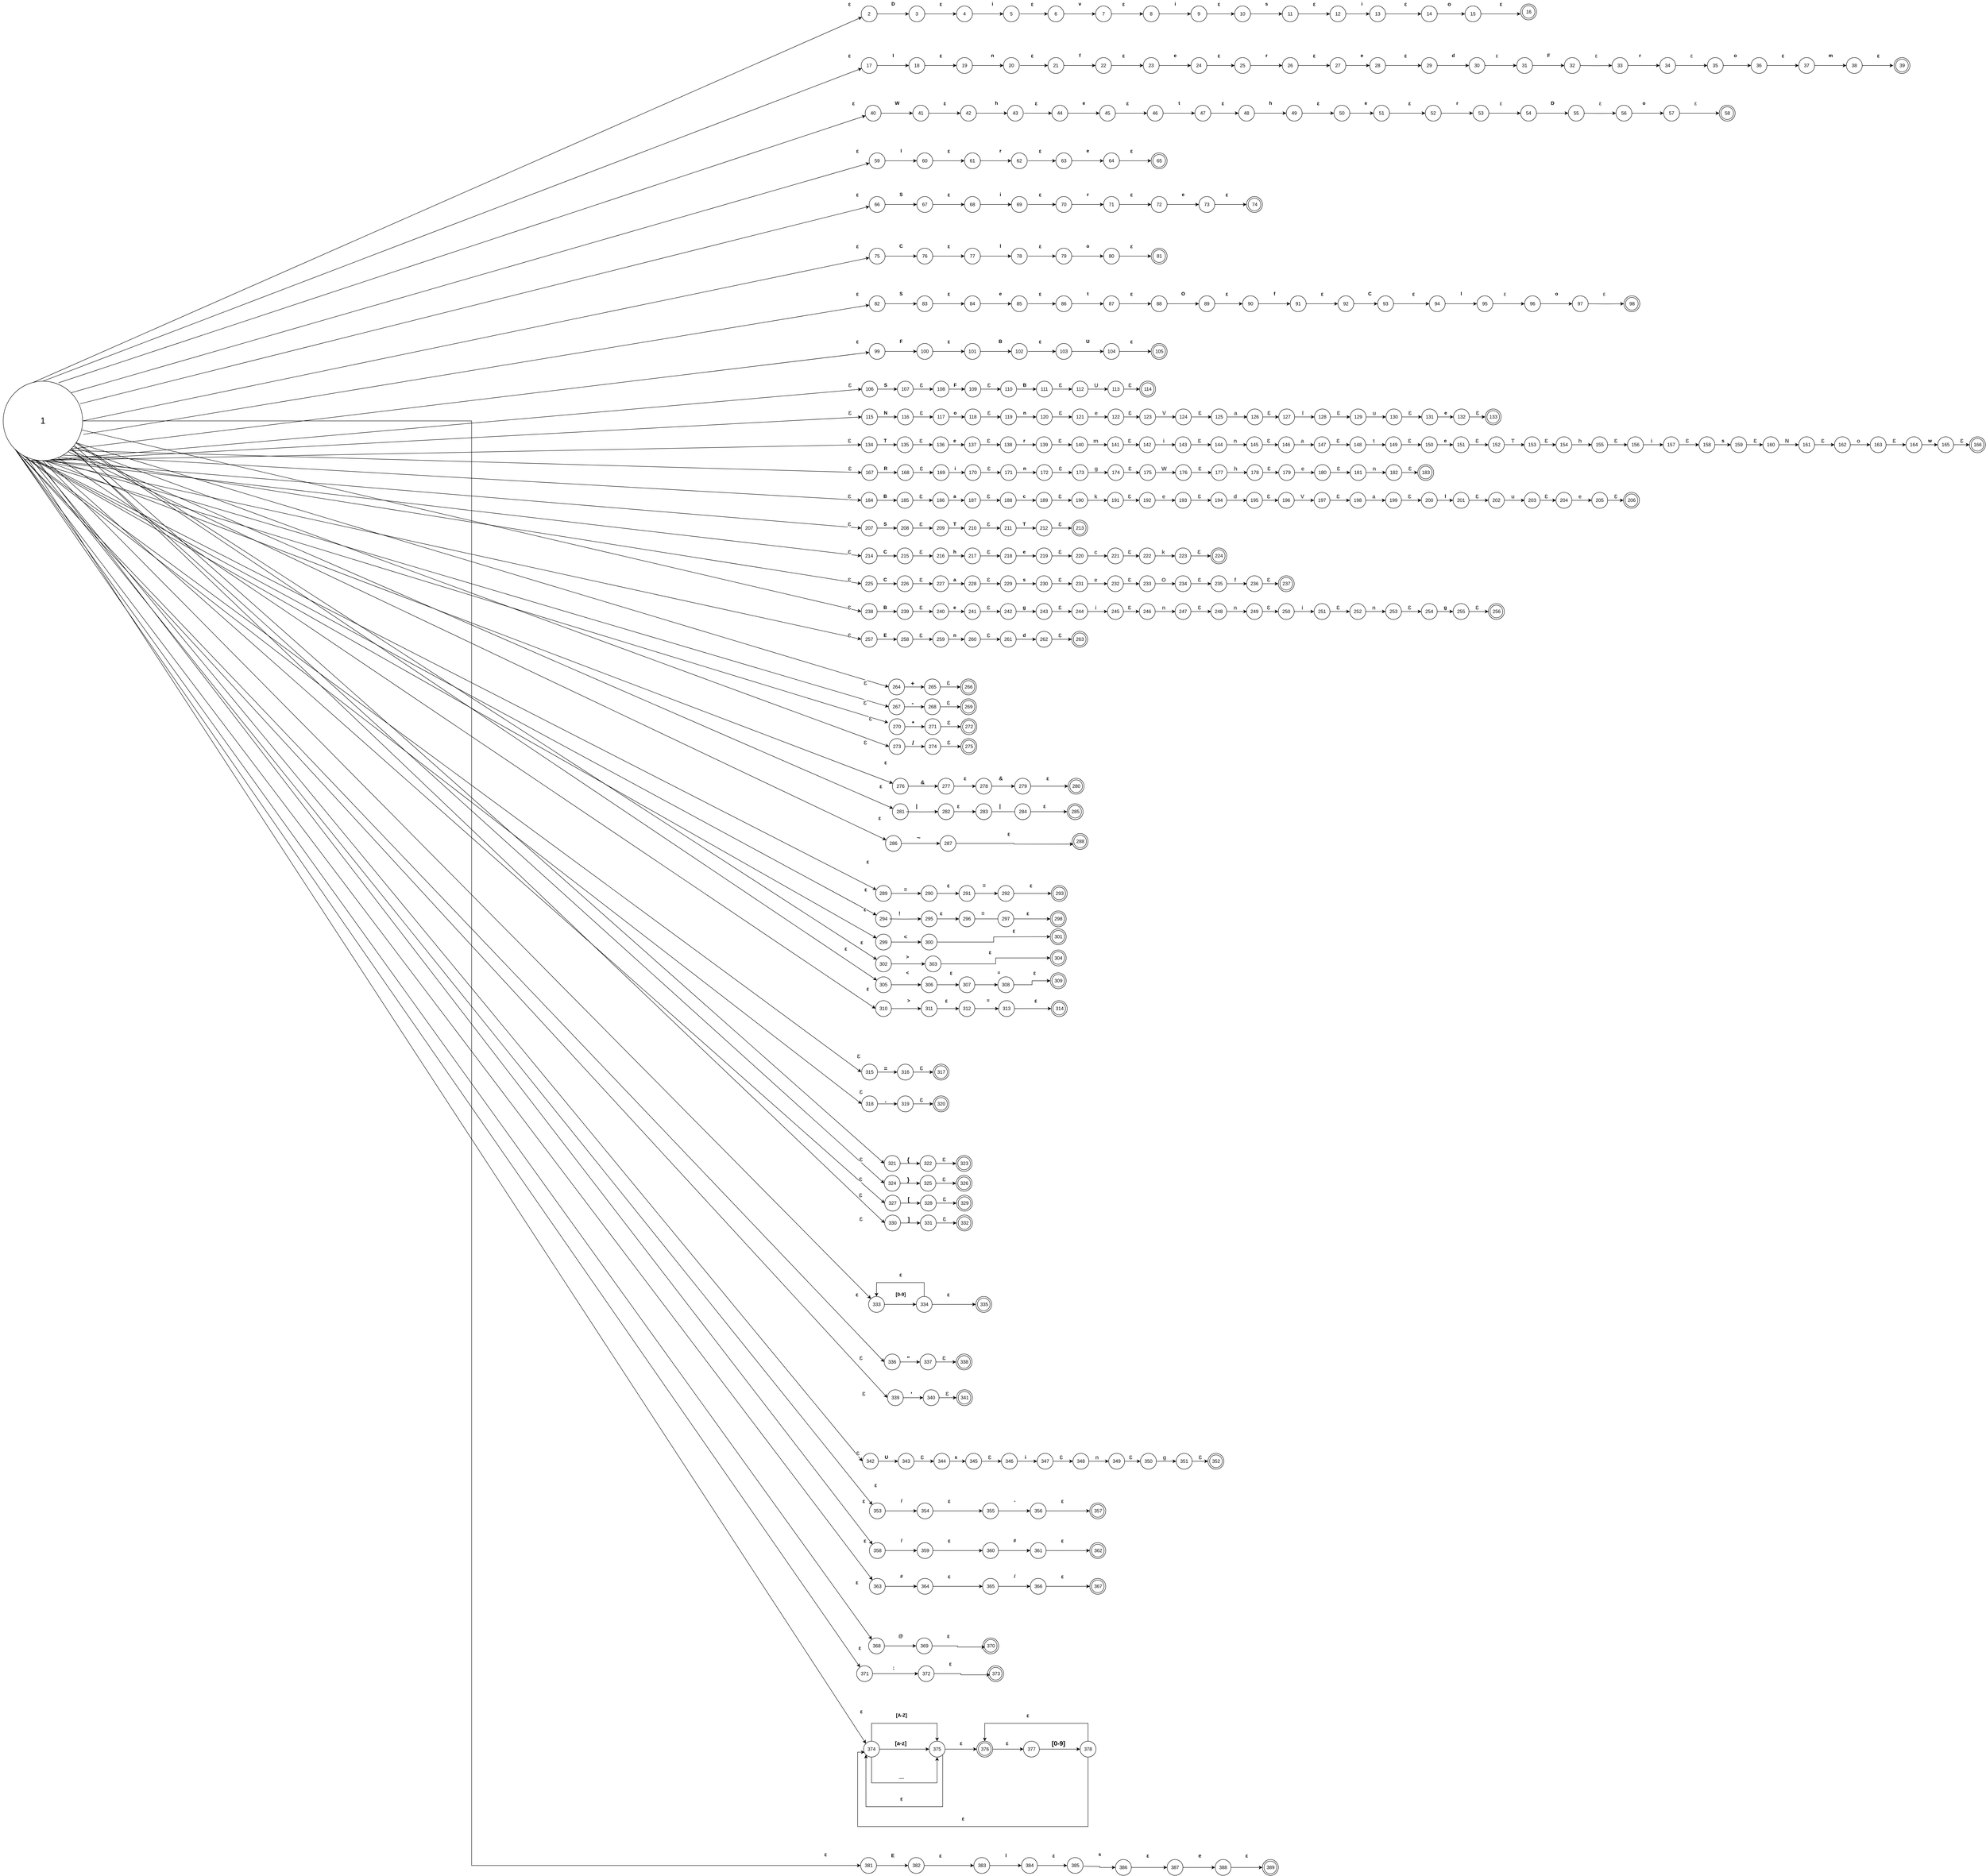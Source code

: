 <mxfile version="14.6.13" type="device"><diagram id="R00O47N0hXOsb_TuP1Hj" name="Page-1"><mxGraphModel dx="3574" dy="592" grid="1" gridSize="20" guides="1" tooltips="1" connect="1" arrows="1" fold="1" page="1" pageScale="1" pageWidth="850" pageHeight="1100" math="0" shadow="0"><root><mxCell id="0"/><mxCell id="1" parent="0"/><mxCell id="RduKEDsZGBdXVYT8QTGk-1993" value="" style="endArrow=classic;html=1;exitX=0.345;exitY=0.03;exitDx=0;exitDy=0;exitPerimeter=0;strokeWidth=1;" parent="1" source="wJLY3IqJhw10ks0hIz7Z-28" target="RduKEDsZGBdXVYT8QTGk-1995" edge="1"><mxGeometry width="50" height="50" relative="1" as="geometry"><mxPoint x="150" y="295" as="sourcePoint"/><mxPoint x="220" y="295" as="targetPoint"/></mxGeometry></mxCell><mxCell id="RduKEDsZGBdXVYT8QTGk-1994" style="edgeStyle=orthogonalEdgeStyle;rounded=0;orthogonalLoop=1;jettySize=auto;html=1;strokeWidth=1;" parent="1" source="RduKEDsZGBdXVYT8QTGk-1995" target="RduKEDsZGBdXVYT8QTGk-1996" edge="1"><mxGeometry relative="1" as="geometry"><mxPoint x="340" y="295" as="targetPoint"/></mxGeometry></mxCell><mxCell id="RduKEDsZGBdXVYT8QTGk-1995" value="2" style="ellipse;whiteSpace=wrap;html=1;aspect=fixed;strokeWidth=1;" parent="1" vertex="1"><mxGeometry x="220" y="275" width="40" height="40" as="geometry"/></mxCell><mxCell id="RduKEDsZGBdXVYT8QTGk-1996" value="3" style="ellipse;whiteSpace=wrap;html=1;aspect=fixed;strokeWidth=1;" parent="1" vertex="1"><mxGeometry x="340" y="275" width="40" height="40" as="geometry"/></mxCell><mxCell id="RduKEDsZGBdXVYT8QTGk-1997" style="edgeStyle=orthogonalEdgeStyle;rounded=0;orthogonalLoop=1;jettySize=auto;html=1;exitX=1;exitY=0.5;exitDx=0;exitDy=0;strokeWidth=1;" parent="1" source="RduKEDsZGBdXVYT8QTGk-1996" target="RduKEDsZGBdXVYT8QTGk-1998" edge="1"><mxGeometry relative="1" as="geometry"><mxPoint x="460" y="292.5" as="targetPoint"/><mxPoint x="395" y="292.5" as="sourcePoint"/></mxGeometry></mxCell><mxCell id="RduKEDsZGBdXVYT8QTGk-1998" value="4" style="ellipse;whiteSpace=wrap;html=1;aspect=fixed;strokeWidth=1;" parent="1" vertex="1"><mxGeometry x="460" y="275" width="40" height="40" as="geometry"/></mxCell><mxCell id="RduKEDsZGBdXVYT8QTGk-1999" style="edgeStyle=orthogonalEdgeStyle;rounded=0;orthogonalLoop=1;jettySize=auto;html=1;exitX=1;exitY=0.5;exitDx=0;exitDy=0;strokeWidth=1;" parent="1" source="RduKEDsZGBdXVYT8QTGk-1998" target="RduKEDsZGBdXVYT8QTGk-2000" edge="1"><mxGeometry relative="1" as="geometry"><mxPoint x="580" y="292.5" as="targetPoint"/><mxPoint x="515" y="292.5" as="sourcePoint"/></mxGeometry></mxCell><mxCell id="RduKEDsZGBdXVYT8QTGk-2000" value="5" style="ellipse;whiteSpace=wrap;html=1;aspect=fixed;strokeWidth=1;" parent="1" vertex="1"><mxGeometry x="578" y="275" width="40" height="40" as="geometry"/></mxCell><mxCell id="RduKEDsZGBdXVYT8QTGk-2001" value="" style="endArrow=classic;html=1;exitX=1;exitY=0.5;exitDx=0;exitDy=0;strokeWidth=1;" parent="1" target="RduKEDsZGBdXVYT8QTGk-2003" edge="1"><mxGeometry width="50" height="50" relative="1" as="geometry"><mxPoint x="620" y="295" as="sourcePoint"/><mxPoint x="690" y="295" as="targetPoint"/></mxGeometry></mxCell><mxCell id="RduKEDsZGBdXVYT8QTGk-2002" style="edgeStyle=orthogonalEdgeStyle;rounded=0;orthogonalLoop=1;jettySize=auto;html=1;strokeWidth=1;" parent="1" source="RduKEDsZGBdXVYT8QTGk-2003" target="RduKEDsZGBdXVYT8QTGk-2004" edge="1"><mxGeometry relative="1" as="geometry"><mxPoint x="810" y="295" as="targetPoint"/></mxGeometry></mxCell><mxCell id="RduKEDsZGBdXVYT8QTGk-2003" value="6" style="ellipse;whiteSpace=wrap;html=1;aspect=fixed;strokeWidth=1;" parent="1" vertex="1"><mxGeometry x="690" y="275" width="40" height="40" as="geometry"/></mxCell><mxCell id="RduKEDsZGBdXVYT8QTGk-2004" value="7" style="ellipse;whiteSpace=wrap;html=1;aspect=fixed;strokeWidth=1;" parent="1" vertex="1"><mxGeometry x="810" y="275" width="40" height="40" as="geometry"/></mxCell><mxCell id="RduKEDsZGBdXVYT8QTGk-2005" style="edgeStyle=orthogonalEdgeStyle;rounded=0;orthogonalLoop=1;jettySize=auto;html=1;exitX=1;exitY=0.5;exitDx=0;exitDy=0;strokeWidth=1;" parent="1" source="RduKEDsZGBdXVYT8QTGk-2004" target="RduKEDsZGBdXVYT8QTGk-2006" edge="1"><mxGeometry relative="1" as="geometry"><mxPoint x="930" y="292.5" as="targetPoint"/><mxPoint x="865" y="292.5" as="sourcePoint"/></mxGeometry></mxCell><mxCell id="RduKEDsZGBdXVYT8QTGk-2006" value="8" style="ellipse;whiteSpace=wrap;html=1;aspect=fixed;strokeWidth=1;" parent="1" vertex="1"><mxGeometry x="930" y="275" width="40" height="40" as="geometry"/></mxCell><mxCell id="RduKEDsZGBdXVYT8QTGk-2007" style="edgeStyle=orthogonalEdgeStyle;rounded=0;orthogonalLoop=1;jettySize=auto;html=1;exitX=1;exitY=0.5;exitDx=0;exitDy=0;strokeWidth=1;" parent="1" source="RduKEDsZGBdXVYT8QTGk-2006" target="RduKEDsZGBdXVYT8QTGk-2008" edge="1"><mxGeometry relative="1" as="geometry"><mxPoint x="1050" y="292.5" as="targetPoint"/><mxPoint x="985" y="292.5" as="sourcePoint"/></mxGeometry></mxCell><mxCell id="RduKEDsZGBdXVYT8QTGk-2008" value="9" style="ellipse;whiteSpace=wrap;html=1;aspect=fixed;strokeWidth=1;" parent="1" vertex="1"><mxGeometry x="1050" y="275" width="40" height="40" as="geometry"/></mxCell><mxCell id="RduKEDsZGBdXVYT8QTGk-2009" value="16" style="ellipse;html=1;shape=endState;fillColor=#FFFFFF;strokeWidth=1;" parent="1" vertex="1"><mxGeometry x="1880" y="270" width="40" height="40" as="geometry"/></mxCell><mxCell id="RduKEDsZGBdXVYT8QTGk-2010" value="" style="endArrow=classic;html=1;exitX=1;exitY=0.5;exitDx=0;exitDy=0;strokeWidth=1;" parent="1" target="RduKEDsZGBdXVYT8QTGk-2012" edge="1"><mxGeometry width="50" height="50" relative="1" as="geometry"><mxPoint x="1090" y="295" as="sourcePoint"/><mxPoint x="1160" y="295" as="targetPoint"/></mxGeometry></mxCell><mxCell id="RduKEDsZGBdXVYT8QTGk-2011" style="edgeStyle=orthogonalEdgeStyle;rounded=0;orthogonalLoop=1;jettySize=auto;html=1;strokeWidth=1;" parent="1" source="RduKEDsZGBdXVYT8QTGk-2012" target="RduKEDsZGBdXVYT8QTGk-2013" edge="1"><mxGeometry relative="1" as="geometry"><mxPoint x="1280" y="295" as="targetPoint"/></mxGeometry></mxCell><mxCell id="RduKEDsZGBdXVYT8QTGk-2012" value="10" style="ellipse;whiteSpace=wrap;html=1;aspect=fixed;strokeWidth=1;" parent="1" vertex="1"><mxGeometry x="1160" y="275" width="40" height="40" as="geometry"/></mxCell><mxCell id="RduKEDsZGBdXVYT8QTGk-2013" value="11" style="ellipse;whiteSpace=wrap;html=1;aspect=fixed;strokeWidth=1;" parent="1" vertex="1"><mxGeometry x="1280" y="275" width="40" height="40" as="geometry"/></mxCell><mxCell id="RduKEDsZGBdXVYT8QTGk-2014" style="edgeStyle=orthogonalEdgeStyle;rounded=0;orthogonalLoop=1;jettySize=auto;html=1;exitX=1;exitY=0.5;exitDx=0;exitDy=0;strokeWidth=1;" parent="1" source="RduKEDsZGBdXVYT8QTGk-2013" target="RduKEDsZGBdXVYT8QTGk-2015" edge="1"><mxGeometry relative="1" as="geometry"><mxPoint x="1400" y="292.5" as="targetPoint"/><mxPoint x="1335" y="292.5" as="sourcePoint"/></mxGeometry></mxCell><mxCell id="RduKEDsZGBdXVYT8QTGk-2015" value="12" style="ellipse;whiteSpace=wrap;html=1;aspect=fixed;strokeWidth=1;" parent="1" vertex="1"><mxGeometry x="1400" y="275" width="40" height="40" as="geometry"/></mxCell><mxCell id="RduKEDsZGBdXVYT8QTGk-2016" style="edgeStyle=orthogonalEdgeStyle;rounded=0;orthogonalLoop=1;jettySize=auto;html=1;exitX=1;exitY=0.5;exitDx=0;exitDy=0;strokeWidth=1;" parent="1" source="RduKEDsZGBdXVYT8QTGk-2015" target="RduKEDsZGBdXVYT8QTGk-2017" edge="1"><mxGeometry relative="1" as="geometry"><mxPoint x="1520" y="292.5" as="targetPoint"/><mxPoint x="1455" y="292.5" as="sourcePoint"/></mxGeometry></mxCell><mxCell id="RduKEDsZGBdXVYT8QTGk-2017" value="13" style="ellipse;whiteSpace=wrap;html=1;aspect=fixed;strokeWidth=1;" parent="1" vertex="1"><mxGeometry x="1500" y="275" width="40" height="40" as="geometry"/></mxCell><mxCell id="RduKEDsZGBdXVYT8QTGk-2018" value="" style="endArrow=classic;html=1;exitX=1;exitY=0.5;exitDx=0;exitDy=0;strokeWidth=1;" parent="1" source="RduKEDsZGBdXVYT8QTGk-2017" target="RduKEDsZGBdXVYT8QTGk-2020" edge="1"><mxGeometry width="50" height="50" relative="1" as="geometry"><mxPoint x="1560" y="295" as="sourcePoint"/><mxPoint x="1630" y="295" as="targetPoint"/><Array as="points"><mxPoint x="1600" y="295"/></Array></mxGeometry></mxCell><mxCell id="RduKEDsZGBdXVYT8QTGk-2019" style="edgeStyle=orthogonalEdgeStyle;rounded=0;orthogonalLoop=1;jettySize=auto;html=1;entryX=0;entryY=0.5;entryDx=0;entryDy=0;strokeWidth=1;" parent="1" source="RduKEDsZGBdXVYT8QTGk-2020" target="RduKEDsZGBdXVYT8QTGk-2034" edge="1"><mxGeometry relative="1" as="geometry"/></mxCell><mxCell id="RduKEDsZGBdXVYT8QTGk-2020" value="14" style="ellipse;whiteSpace=wrap;html=1;aspect=fixed;strokeWidth=1;" parent="1" vertex="1"><mxGeometry x="1630" y="275" width="40" height="40" as="geometry"/></mxCell><mxCell id="RduKEDsZGBdXVYT8QTGk-2021" value="&lt;span style=&quot;color: rgb(32 , 33 , 36) ; font-family: &amp;quot;arial&amp;quot; , sans-serif ; font-size: 14px ; text-align: left ; background-color: rgb(255 , 255 , 255)&quot;&gt;ε&lt;/span&gt;" style="text;html=1;align=center;verticalAlign=middle;resizable=0;points=[];autosize=1;strokeColor=none;fontStyle=1;strokeWidth=1;" parent="1" vertex="1"><mxGeometry x="1580" y="260" width="20" height="20" as="geometry"/></mxCell><mxCell id="RduKEDsZGBdXVYT8QTGk-2022" value="&lt;span style=&quot;color: rgb(32 , 33 , 36) ; font-family: &amp;quot;arial&amp;quot; , sans-serif ; font-size: 14px ; text-align: left ; background-color: rgb(255 , 255 , 255)&quot;&gt;ε&lt;/span&gt;" style="text;html=1;align=center;verticalAlign=middle;resizable=0;points=[];autosize=1;strokeColor=none;fontStyle=1;strokeWidth=1;" parent="1" vertex="1"><mxGeometry x="1350" y="260" width="20" height="20" as="geometry"/></mxCell><mxCell id="RduKEDsZGBdXVYT8QTGk-2023" value="&lt;span style=&quot;color: rgb(32 , 33 , 36) ; font-family: &amp;quot;arial&amp;quot; , sans-serif ; font-size: 14px ; text-align: left ; background-color: rgb(255 , 255 , 255)&quot;&gt;ε&lt;/span&gt;" style="text;html=1;align=center;verticalAlign=middle;resizable=0;points=[];autosize=1;strokeColor=none;fontStyle=1;strokeWidth=1;" parent="1" vertex="1"><mxGeometry x="1110" y="260" width="20" height="20" as="geometry"/></mxCell><mxCell id="RduKEDsZGBdXVYT8QTGk-2024" value="&lt;span style=&quot;color: rgb(32 , 33 , 36) ; font-family: &amp;quot;arial&amp;quot; , sans-serif ; font-size: 14px ; text-align: left ; background-color: rgb(255 , 255 , 255)&quot;&gt;ε&lt;/span&gt;" style="text;html=1;align=center;verticalAlign=middle;resizable=0;points=[];autosize=1;strokeColor=none;fontStyle=1;strokeWidth=1;" parent="1" vertex="1"><mxGeometry x="870" y="260" width="20" height="20" as="geometry"/></mxCell><mxCell id="RduKEDsZGBdXVYT8QTGk-2025" value="&lt;span style=&quot;color: rgb(32 , 33 , 36) ; font-family: &amp;quot;arial&amp;quot; , sans-serif ; font-size: 14px ; text-align: left ; background-color: rgb(255 , 255 , 255)&quot;&gt;ε&lt;/span&gt;" style="text;html=1;align=center;verticalAlign=middle;resizable=0;points=[];autosize=1;strokeColor=none;fontStyle=1;strokeWidth=1;" parent="1" vertex="1"><mxGeometry x="640" y="260" width="20" height="20" as="geometry"/></mxCell><mxCell id="RduKEDsZGBdXVYT8QTGk-2026" value="&lt;span style=&quot;color: rgb(32 , 33 , 36) ; font-family: &amp;quot;arial&amp;quot; , sans-serif ; font-size: 14px ; text-align: left ; background-color: rgb(255 , 255 , 255)&quot;&gt;ε&lt;/span&gt;" style="text;html=1;align=center;verticalAlign=middle;resizable=0;points=[];autosize=1;strokeColor=none;fontStyle=1;strokeWidth=1;" parent="1" vertex="1"><mxGeometry x="410" y="260" width="20" height="20" as="geometry"/></mxCell><mxCell id="RduKEDsZGBdXVYT8QTGk-2027" value="&lt;span style=&quot;color: rgb(32 , 33 , 36) ; font-family: &amp;quot;arial&amp;quot; , sans-serif ; font-size: 14px ; text-align: left ; background-color: rgb(255 , 255 , 255)&quot;&gt;ε&lt;/span&gt;" style="text;html=1;align=center;verticalAlign=middle;resizable=0;points=[];autosize=1;strokeColor=none;fontStyle=1;strokeWidth=1;" parent="1" vertex="1"><mxGeometry x="180" y="260" width="20" height="20" as="geometry"/></mxCell><mxCell id="RduKEDsZGBdXVYT8QTGk-2028" value="&lt;b&gt;D&lt;/b&gt;" style="text;html=1;align=center;verticalAlign=middle;resizable=0;points=[];autosize=1;strokeColor=none;strokeWidth=1;" parent="1" vertex="1"><mxGeometry x="290" y="260" width="20" height="20" as="geometry"/></mxCell><mxCell id="RduKEDsZGBdXVYT8QTGk-2029" value="&lt;b&gt;i&lt;/b&gt;" style="text;html=1;align=center;verticalAlign=middle;resizable=0;points=[];autosize=1;strokeColor=none;strokeWidth=1;" parent="1" vertex="1"><mxGeometry x="540" y="260" width="20" height="20" as="geometry"/></mxCell><mxCell id="RduKEDsZGBdXVYT8QTGk-2030" value="&lt;b&gt;v&lt;/b&gt;" style="text;html=1;align=center;verticalAlign=middle;resizable=0;points=[];autosize=1;strokeColor=none;strokeWidth=1;" parent="1" vertex="1"><mxGeometry x="760" y="260" width="20" height="20" as="geometry"/></mxCell><mxCell id="RduKEDsZGBdXVYT8QTGk-2031" value="&lt;b&gt;i&lt;/b&gt;" style="text;html=1;align=center;verticalAlign=middle;resizable=0;points=[];autosize=1;strokeColor=none;strokeWidth=1;" parent="1" vertex="1"><mxGeometry x="1000" y="260" width="20" height="20" as="geometry"/></mxCell><mxCell id="RduKEDsZGBdXVYT8QTGk-2032" value="&lt;b&gt;s&lt;/b&gt;" style="text;html=1;align=center;verticalAlign=middle;resizable=0;points=[];autosize=1;strokeColor=none;strokeWidth=1;" parent="1" vertex="1"><mxGeometry x="1230" y="260" width="20" height="20" as="geometry"/></mxCell><mxCell id="RduKEDsZGBdXVYT8QTGk-2033" value="&lt;b&gt;i&lt;/b&gt;" style="text;html=1;align=center;verticalAlign=middle;resizable=0;points=[];autosize=1;strokeColor=none;strokeWidth=1;" parent="1" vertex="1"><mxGeometry x="1470" y="260" width="20" height="20" as="geometry"/></mxCell><mxCell id="RduKEDsZGBdXVYT8QTGk-2034" value="15" style="ellipse;whiteSpace=wrap;html=1;aspect=fixed;strokeWidth=1;" parent="1" vertex="1"><mxGeometry x="1740" y="275" width="40" height="40" as="geometry"/></mxCell><mxCell id="RduKEDsZGBdXVYT8QTGk-2035" style="edgeStyle=orthogonalEdgeStyle;rounded=0;orthogonalLoop=1;jettySize=auto;html=1;exitX=1;exitY=0.5;exitDx=0;exitDy=0;entryX=0;entryY=0.625;entryDx=0;entryDy=0;entryPerimeter=0;strokeWidth=1;" parent="1" source="RduKEDsZGBdXVYT8QTGk-2034" target="RduKEDsZGBdXVYT8QTGk-2009" edge="1"><mxGeometry relative="1" as="geometry"><mxPoint x="1860" y="295" as="targetPoint"/><mxPoint x="1805" y="282.5" as="sourcePoint"/></mxGeometry></mxCell><mxCell id="RduKEDsZGBdXVYT8QTGk-2036" value="&lt;span style=&quot;color: rgb(32 , 33 , 36) ; font-family: &amp;#34;arial&amp;#34; , sans-serif ; font-size: 14px ; font-weight: 700 ; text-align: left ; background-color: rgb(255 , 255 , 255)&quot;&gt;ε&lt;/span&gt;" style="text;html=1;align=center;verticalAlign=middle;resizable=0;points=[];autosize=1;strokeColor=none;strokeWidth=1;" parent="1" vertex="1"><mxGeometry x="1820" y="260" width="20" height="20" as="geometry"/></mxCell><mxCell id="RduKEDsZGBdXVYT8QTGk-2037" value="&lt;span style=&quot;color: rgb(32 , 33 , 36) ; font-family: &amp;#34;arial&amp;#34; , sans-serif ; font-size: 14px ; font-weight: 700 ; text-align: left ; background-color: rgb(255 , 255 , 255)&quot;&gt;o&lt;/span&gt;" style="text;html=1;align=center;verticalAlign=middle;resizable=0;points=[];autosize=1;strokeColor=none;strokeWidth=1;" parent="1" vertex="1"><mxGeometry x="1690" y="260" width="20" height="20" as="geometry"/></mxCell><mxCell id="RduKEDsZGBdXVYT8QTGk-2040" value="" style="endArrow=classic;html=1;exitX=0.5;exitY=0;exitDx=0;exitDy=0;strokeWidth=1;" parent="1" source="wJLY3IqJhw10ks0hIz7Z-28" target="RduKEDsZGBdXVYT8QTGk-2042" edge="1"><mxGeometry width="50" height="50" relative="1" as="geometry"><mxPoint x="-290" y="680" as="sourcePoint"/><mxPoint x="220" y="425" as="targetPoint"/></mxGeometry></mxCell><mxCell id="RduKEDsZGBdXVYT8QTGk-2041" style="edgeStyle=orthogonalEdgeStyle;rounded=0;orthogonalLoop=1;jettySize=auto;html=1;strokeWidth=1;" parent="1" source="RduKEDsZGBdXVYT8QTGk-2042" target="RduKEDsZGBdXVYT8QTGk-2043" edge="1"><mxGeometry relative="1" as="geometry"><mxPoint x="340" y="425" as="targetPoint"/></mxGeometry></mxCell><mxCell id="RduKEDsZGBdXVYT8QTGk-2042" value="17" style="ellipse;whiteSpace=wrap;html=1;aspect=fixed;strokeWidth=1;" parent="1" vertex="1"><mxGeometry x="220" y="405" width="40" height="40" as="geometry"/></mxCell><mxCell id="RduKEDsZGBdXVYT8QTGk-2043" value="18" style="ellipse;whiteSpace=wrap;html=1;aspect=fixed;strokeWidth=1;" parent="1" vertex="1"><mxGeometry x="340" y="405" width="40" height="40" as="geometry"/></mxCell><mxCell id="RduKEDsZGBdXVYT8QTGk-2044" style="edgeStyle=orthogonalEdgeStyle;rounded=0;orthogonalLoop=1;jettySize=auto;html=1;exitX=1;exitY=0.5;exitDx=0;exitDy=0;strokeWidth=1;" parent="1" source="RduKEDsZGBdXVYT8QTGk-2043" target="RduKEDsZGBdXVYT8QTGk-2045" edge="1"><mxGeometry relative="1" as="geometry"><mxPoint x="460" y="422.5" as="targetPoint"/><mxPoint x="395" y="422.5" as="sourcePoint"/></mxGeometry></mxCell><mxCell id="RduKEDsZGBdXVYT8QTGk-2045" value="19" style="ellipse;whiteSpace=wrap;html=1;aspect=fixed;strokeWidth=1;" parent="1" vertex="1"><mxGeometry x="460" y="405" width="40" height="40" as="geometry"/></mxCell><mxCell id="RduKEDsZGBdXVYT8QTGk-2046" style="edgeStyle=orthogonalEdgeStyle;rounded=0;orthogonalLoop=1;jettySize=auto;html=1;exitX=1;exitY=0.5;exitDx=0;exitDy=0;strokeWidth=1;" parent="1" source="RduKEDsZGBdXVYT8QTGk-2045" target="RduKEDsZGBdXVYT8QTGk-2047" edge="1"><mxGeometry relative="1" as="geometry"><mxPoint x="580" y="422.5" as="targetPoint"/><mxPoint x="515" y="422.5" as="sourcePoint"/></mxGeometry></mxCell><mxCell id="RduKEDsZGBdXVYT8QTGk-2047" value="20" style="ellipse;whiteSpace=wrap;html=1;aspect=fixed;strokeWidth=1;" parent="1" vertex="1"><mxGeometry x="578" y="405" width="40" height="40" as="geometry"/></mxCell><mxCell id="RduKEDsZGBdXVYT8QTGk-2048" value="" style="endArrow=classic;html=1;exitX=1;exitY=0.5;exitDx=0;exitDy=0;strokeWidth=1;" parent="1" target="RduKEDsZGBdXVYT8QTGk-2050" edge="1"><mxGeometry width="50" height="50" relative="1" as="geometry"><mxPoint x="620" y="425" as="sourcePoint"/><mxPoint x="690" y="425" as="targetPoint"/></mxGeometry></mxCell><mxCell id="RduKEDsZGBdXVYT8QTGk-2049" style="edgeStyle=orthogonalEdgeStyle;rounded=0;orthogonalLoop=1;jettySize=auto;html=1;strokeWidth=1;" parent="1" source="RduKEDsZGBdXVYT8QTGk-2050" target="RduKEDsZGBdXVYT8QTGk-2051" edge="1"><mxGeometry relative="1" as="geometry"><mxPoint x="810" y="425" as="targetPoint"/></mxGeometry></mxCell><mxCell id="RduKEDsZGBdXVYT8QTGk-2050" value="21" style="ellipse;whiteSpace=wrap;html=1;aspect=fixed;strokeWidth=1;" parent="1" vertex="1"><mxGeometry x="690" y="405" width="40" height="40" as="geometry"/></mxCell><mxCell id="RduKEDsZGBdXVYT8QTGk-2051" value="22" style="ellipse;whiteSpace=wrap;html=1;aspect=fixed;strokeWidth=1;" parent="1" vertex="1"><mxGeometry x="810" y="405" width="40" height="40" as="geometry"/></mxCell><mxCell id="RduKEDsZGBdXVYT8QTGk-2052" style="edgeStyle=orthogonalEdgeStyle;rounded=0;orthogonalLoop=1;jettySize=auto;html=1;exitX=1;exitY=0.5;exitDx=0;exitDy=0;strokeWidth=1;" parent="1" source="RduKEDsZGBdXVYT8QTGk-2051" target="RduKEDsZGBdXVYT8QTGk-2053" edge="1"><mxGeometry relative="1" as="geometry"><mxPoint x="930" y="422.5" as="targetPoint"/><mxPoint x="865" y="422.5" as="sourcePoint"/></mxGeometry></mxCell><mxCell id="RduKEDsZGBdXVYT8QTGk-2053" value="23" style="ellipse;whiteSpace=wrap;html=1;aspect=fixed;strokeWidth=1;" parent="1" vertex="1"><mxGeometry x="930" y="405" width="40" height="40" as="geometry"/></mxCell><mxCell id="RduKEDsZGBdXVYT8QTGk-2054" style="edgeStyle=orthogonalEdgeStyle;rounded=0;orthogonalLoop=1;jettySize=auto;html=1;exitX=1;exitY=0.5;exitDx=0;exitDy=0;strokeWidth=1;" parent="1" source="RduKEDsZGBdXVYT8QTGk-2053" target="RduKEDsZGBdXVYT8QTGk-2055" edge="1"><mxGeometry relative="1" as="geometry"><mxPoint x="1050" y="422.5" as="targetPoint"/><mxPoint x="985" y="422.5" as="sourcePoint"/></mxGeometry></mxCell><mxCell id="RduKEDsZGBdXVYT8QTGk-2055" value="24" style="ellipse;whiteSpace=wrap;html=1;aspect=fixed;strokeWidth=1;" parent="1" vertex="1"><mxGeometry x="1050" y="405" width="40" height="40" as="geometry"/></mxCell><mxCell id="RduKEDsZGBdXVYT8QTGk-2056" value="39" style="ellipse;html=1;shape=endState;fillColor=#FFFFFF;strokeWidth=1;" parent="1" vertex="1"><mxGeometry x="2820" y="405" width="40" height="40" as="geometry"/></mxCell><mxCell id="RduKEDsZGBdXVYT8QTGk-2057" value="" style="endArrow=classic;html=1;exitX=1;exitY=0.5;exitDx=0;exitDy=0;strokeWidth=1;" parent="1" target="RduKEDsZGBdXVYT8QTGk-2059" edge="1"><mxGeometry width="50" height="50" relative="1" as="geometry"><mxPoint x="1090" y="425" as="sourcePoint"/><mxPoint x="1160" y="425" as="targetPoint"/></mxGeometry></mxCell><mxCell id="RduKEDsZGBdXVYT8QTGk-2058" style="edgeStyle=orthogonalEdgeStyle;rounded=0;orthogonalLoop=1;jettySize=auto;html=1;strokeWidth=1;" parent="1" source="RduKEDsZGBdXVYT8QTGk-2059" target="RduKEDsZGBdXVYT8QTGk-2060" edge="1"><mxGeometry relative="1" as="geometry"><mxPoint x="1280" y="425" as="targetPoint"/></mxGeometry></mxCell><mxCell id="RduKEDsZGBdXVYT8QTGk-2059" value="25" style="ellipse;whiteSpace=wrap;html=1;aspect=fixed;strokeWidth=1;" parent="1" vertex="1"><mxGeometry x="1160" y="405" width="40" height="40" as="geometry"/></mxCell><mxCell id="RduKEDsZGBdXVYT8QTGk-2060" value="26" style="ellipse;whiteSpace=wrap;html=1;aspect=fixed;strokeWidth=1;" parent="1" vertex="1"><mxGeometry x="1280" y="405" width="40" height="40" as="geometry"/></mxCell><mxCell id="RduKEDsZGBdXVYT8QTGk-2061" style="edgeStyle=orthogonalEdgeStyle;rounded=0;orthogonalLoop=1;jettySize=auto;html=1;exitX=1;exitY=0.5;exitDx=0;exitDy=0;strokeWidth=1;" parent="1" source="RduKEDsZGBdXVYT8QTGk-2060" target="RduKEDsZGBdXVYT8QTGk-2062" edge="1"><mxGeometry relative="1" as="geometry"><mxPoint x="1400" y="422.5" as="targetPoint"/><mxPoint x="1335" y="422.5" as="sourcePoint"/></mxGeometry></mxCell><mxCell id="RduKEDsZGBdXVYT8QTGk-2062" value="27" style="ellipse;whiteSpace=wrap;html=1;aspect=fixed;strokeWidth=1;" parent="1" vertex="1"><mxGeometry x="1400" y="405" width="40" height="40" as="geometry"/></mxCell><mxCell id="RduKEDsZGBdXVYT8QTGk-2063" style="edgeStyle=orthogonalEdgeStyle;rounded=0;orthogonalLoop=1;jettySize=auto;html=1;exitX=1;exitY=0.5;exitDx=0;exitDy=0;strokeWidth=1;" parent="1" source="RduKEDsZGBdXVYT8QTGk-2062" target="RduKEDsZGBdXVYT8QTGk-2064" edge="1"><mxGeometry relative="1" as="geometry"><mxPoint x="1520" y="422.5" as="targetPoint"/><mxPoint x="1455" y="422.5" as="sourcePoint"/></mxGeometry></mxCell><mxCell id="RduKEDsZGBdXVYT8QTGk-2064" value="28" style="ellipse;whiteSpace=wrap;html=1;aspect=fixed;strokeWidth=1;" parent="1" vertex="1"><mxGeometry x="1500" y="405" width="40" height="40" as="geometry"/></mxCell><mxCell id="RduKEDsZGBdXVYT8QTGk-2065" value="" style="endArrow=classic;html=1;exitX=1;exitY=0.5;exitDx=0;exitDy=0;strokeWidth=1;" parent="1" source="RduKEDsZGBdXVYT8QTGk-2064" target="RduKEDsZGBdXVYT8QTGk-2067" edge="1"><mxGeometry width="50" height="50" relative="1" as="geometry"><mxPoint x="1560" y="425" as="sourcePoint"/><mxPoint x="1630" y="425" as="targetPoint"/></mxGeometry></mxCell><mxCell id="RduKEDsZGBdXVYT8QTGk-2066" style="edgeStyle=orthogonalEdgeStyle;rounded=0;orthogonalLoop=1;jettySize=auto;html=1;strokeWidth=1;" parent="1" source="RduKEDsZGBdXVYT8QTGk-2067" target="RduKEDsZGBdXVYT8QTGk-2068" edge="1"><mxGeometry relative="1" as="geometry"><mxPoint x="1750" y="425" as="targetPoint"/></mxGeometry></mxCell><mxCell id="RduKEDsZGBdXVYT8QTGk-2067" value="29" style="ellipse;whiteSpace=wrap;html=1;aspect=fixed;strokeWidth=1;" parent="1" vertex="1"><mxGeometry x="1630" y="405" width="40" height="40" as="geometry"/></mxCell><mxCell id="RduKEDsZGBdXVYT8QTGk-2068" value="30" style="ellipse;whiteSpace=wrap;html=1;aspect=fixed;strokeWidth=1;" parent="1" vertex="1"><mxGeometry x="1750" y="405" width="40" height="40" as="geometry"/></mxCell><mxCell id="RduKEDsZGBdXVYT8QTGk-2069" style="edgeStyle=orthogonalEdgeStyle;rounded=0;orthogonalLoop=1;jettySize=auto;html=1;exitX=1;exitY=0.5;exitDx=0;exitDy=0;strokeWidth=1;" parent="1" source="RduKEDsZGBdXVYT8QTGk-2068" target="RduKEDsZGBdXVYT8QTGk-2070" edge="1"><mxGeometry relative="1" as="geometry"><mxPoint x="1870" y="422.5" as="targetPoint"/><mxPoint x="1805" y="422.5" as="sourcePoint"/></mxGeometry></mxCell><mxCell id="RduKEDsZGBdXVYT8QTGk-2070" value="31" style="ellipse;whiteSpace=wrap;html=1;aspect=fixed;strokeWidth=1;" parent="1" vertex="1"><mxGeometry x="1870" y="405" width="40" height="40" as="geometry"/></mxCell><mxCell id="RduKEDsZGBdXVYT8QTGk-2071" style="edgeStyle=orthogonalEdgeStyle;rounded=0;orthogonalLoop=1;jettySize=auto;html=1;exitX=1;exitY=0.5;exitDx=0;exitDy=0;strokeWidth=1;" parent="1" source="RduKEDsZGBdXVYT8QTGk-2070" target="RduKEDsZGBdXVYT8QTGk-2072" edge="1"><mxGeometry relative="1" as="geometry"><mxPoint x="1990" y="422.5" as="targetPoint"/><mxPoint x="1925" y="422.5" as="sourcePoint"/></mxGeometry></mxCell><mxCell id="RduKEDsZGBdXVYT8QTGk-2072" value="32" style="ellipse;whiteSpace=wrap;html=1;aspect=fixed;strokeWidth=1;" parent="1" vertex="1"><mxGeometry x="1990" y="405" width="40" height="40" as="geometry"/></mxCell><mxCell id="RduKEDsZGBdXVYT8QTGk-2073" style="edgeStyle=orthogonalEdgeStyle;rounded=0;orthogonalLoop=1;jettySize=auto;html=1;strokeWidth=1;" parent="1" target="RduKEDsZGBdXVYT8QTGk-2074" edge="1"><mxGeometry relative="1" as="geometry"><mxPoint x="2110" y="425" as="targetPoint"/><mxPoint x="2030" y="425" as="sourcePoint"/></mxGeometry></mxCell><mxCell id="RduKEDsZGBdXVYT8QTGk-2074" value="33" style="ellipse;whiteSpace=wrap;html=1;aspect=fixed;strokeWidth=1;" parent="1" vertex="1"><mxGeometry x="2110" y="405" width="40" height="40" as="geometry"/></mxCell><mxCell id="RduKEDsZGBdXVYT8QTGk-2075" style="edgeStyle=orthogonalEdgeStyle;rounded=0;orthogonalLoop=1;jettySize=auto;html=1;exitX=1;exitY=0.5;exitDx=0;exitDy=0;strokeWidth=1;" parent="1" source="RduKEDsZGBdXVYT8QTGk-2074" target="RduKEDsZGBdXVYT8QTGk-2076" edge="1"><mxGeometry relative="1" as="geometry"><mxPoint x="2230" y="422.5" as="targetPoint"/><mxPoint x="2165" y="422.5" as="sourcePoint"/></mxGeometry></mxCell><mxCell id="RduKEDsZGBdXVYT8QTGk-2076" value="34" style="ellipse;whiteSpace=wrap;html=1;aspect=fixed;strokeWidth=1;" parent="1" vertex="1"><mxGeometry x="2230" y="405" width="40" height="40" as="geometry"/></mxCell><mxCell id="RduKEDsZGBdXVYT8QTGk-2077" style="edgeStyle=orthogonalEdgeStyle;rounded=0;orthogonalLoop=1;jettySize=auto;html=1;exitX=1;exitY=0.5;exitDx=0;exitDy=0;strokeWidth=1;" parent="1" source="RduKEDsZGBdXVYT8QTGk-2076" target="RduKEDsZGBdXVYT8QTGk-2078" edge="1"><mxGeometry relative="1" as="geometry"><mxPoint x="2350" y="422.5" as="targetPoint"/><mxPoint x="2285" y="422.5" as="sourcePoint"/></mxGeometry></mxCell><mxCell id="RduKEDsZGBdXVYT8QTGk-2078" value="35" style="ellipse;whiteSpace=wrap;html=1;aspect=fixed;strokeWidth=1;" parent="1" vertex="1"><mxGeometry x="2350" y="405" width="40" height="40" as="geometry"/></mxCell><mxCell id="RduKEDsZGBdXVYT8QTGk-2079" value="" style="endArrow=classic;html=1;exitX=1;exitY=0.5;exitDx=0;exitDy=0;strokeWidth=1;" parent="1" target="RduKEDsZGBdXVYT8QTGk-2081" edge="1"><mxGeometry width="50" height="50" relative="1" as="geometry"><mxPoint x="2390" y="425" as="sourcePoint"/><mxPoint x="2460" y="425" as="targetPoint"/></mxGeometry></mxCell><mxCell id="RduKEDsZGBdXVYT8QTGk-2080" style="edgeStyle=orthogonalEdgeStyle;rounded=0;orthogonalLoop=1;jettySize=auto;html=1;strokeWidth=1;" parent="1" source="RduKEDsZGBdXVYT8QTGk-2081" target="RduKEDsZGBdXVYT8QTGk-2082" edge="1"><mxGeometry relative="1" as="geometry"><mxPoint x="2580" y="425" as="targetPoint"/></mxGeometry></mxCell><mxCell id="RduKEDsZGBdXVYT8QTGk-2081" value="36" style="ellipse;whiteSpace=wrap;html=1;aspect=fixed;strokeWidth=1;" parent="1" vertex="1"><mxGeometry x="2460" y="405" width="40" height="40" as="geometry"/></mxCell><mxCell id="RduKEDsZGBdXVYT8QTGk-2082" value="37" style="ellipse;whiteSpace=wrap;html=1;aspect=fixed;strokeWidth=1;" parent="1" vertex="1"><mxGeometry x="2580" y="405" width="40" height="40" as="geometry"/></mxCell><mxCell id="RduKEDsZGBdXVYT8QTGk-2083" style="edgeStyle=orthogonalEdgeStyle;rounded=0;orthogonalLoop=1;jettySize=auto;html=1;exitX=1;exitY=0.5;exitDx=0;exitDy=0;strokeWidth=1;" parent="1" source="RduKEDsZGBdXVYT8QTGk-2082" target="RduKEDsZGBdXVYT8QTGk-2084" edge="1"><mxGeometry relative="1" as="geometry"><mxPoint x="2700" y="422.5" as="targetPoint"/><mxPoint x="2635" y="422.5" as="sourcePoint"/></mxGeometry></mxCell><mxCell id="RduKEDsZGBdXVYT8QTGk-2084" value="38" style="ellipse;whiteSpace=wrap;html=1;aspect=fixed;strokeWidth=1;" parent="1" vertex="1"><mxGeometry x="2700" y="405" width="40" height="40" as="geometry"/></mxCell><mxCell id="RduKEDsZGBdXVYT8QTGk-2085" style="edgeStyle=orthogonalEdgeStyle;rounded=0;orthogonalLoop=1;jettySize=auto;html=1;exitX=1;exitY=0.5;exitDx=0;exitDy=0;strokeWidth=1;" parent="1" source="RduKEDsZGBdXVYT8QTGk-2084" edge="1"><mxGeometry relative="1" as="geometry"><mxPoint x="2818" y="425" as="targetPoint"/><mxPoint x="2755" y="422.5" as="sourcePoint"/></mxGeometry></mxCell><mxCell id="RduKEDsZGBdXVYT8QTGk-2086" value="&lt;span style=&quot;color: rgb(32 , 33 , 36) ; font-family: &amp;quot;arial&amp;quot; , sans-serif ; font-size: 14px ; text-align: left ; background-color: rgb(255 , 255 , 255)&quot;&gt;ε&lt;/span&gt;" style="text;html=1;align=center;verticalAlign=middle;resizable=0;points=[];autosize=1;strokeColor=none;fontStyle=1;strokeWidth=1;" parent="1" vertex="1"><mxGeometry x="2770" y="390" width="20" height="20" as="geometry"/></mxCell><mxCell id="RduKEDsZGBdXVYT8QTGk-2087" value="&lt;span style=&quot;color: rgb(32 , 33 , 36) ; font-family: &amp;quot;arial&amp;quot; , sans-serif ; font-size: 14px ; text-align: left ; background-color: rgb(255 , 255 , 255)&quot;&gt;ε&lt;/span&gt;" style="text;html=1;align=center;verticalAlign=middle;resizable=0;points=[];autosize=1;strokeColor=none;fontStyle=1;strokeWidth=1;" parent="1" vertex="1"><mxGeometry x="2530" y="390" width="20" height="20" as="geometry"/></mxCell><mxCell id="RduKEDsZGBdXVYT8QTGk-2088" value="&lt;span style=&quot;color: rgb(32 , 33 , 36) ; font-family: &amp;#34;arial&amp;#34; , sans-serif ; font-size: 14px ; text-align: left ; background-color: rgb(255 , 255 , 255)&quot;&gt;ε&lt;/span&gt;" style="text;html=1;align=center;verticalAlign=middle;resizable=0;points=[];autosize=1;strokeColor=none;strokeWidth=1;" parent="1" vertex="1"><mxGeometry x="2300" y="390" width="20" height="20" as="geometry"/></mxCell><mxCell id="RduKEDsZGBdXVYT8QTGk-2089" value="&lt;span style=&quot;color: rgb(32 , 33 , 36) ; font-family: &amp;#34;arial&amp;#34; , sans-serif ; font-size: 14px ; text-align: left ; background-color: rgb(255 , 255 , 255)&quot;&gt;ε&lt;/span&gt;" style="text;html=1;align=center;verticalAlign=middle;resizable=0;points=[];autosize=1;strokeColor=none;strokeWidth=1;" parent="1" vertex="1"><mxGeometry x="2060" y="390" width="20" height="20" as="geometry"/></mxCell><mxCell id="RduKEDsZGBdXVYT8QTGk-2090" value="&lt;span style=&quot;color: rgb(32 , 33 , 36) ; font-family: &amp;#34;arial&amp;#34; , sans-serif ; font-size: 14px ; text-align: left ; background-color: rgb(255 , 255 , 255)&quot;&gt;ε&lt;/span&gt;" style="text;html=1;align=center;verticalAlign=middle;resizable=0;points=[];autosize=1;strokeColor=none;strokeWidth=1;" parent="1" vertex="1"><mxGeometry x="1810" y="390" width="20" height="20" as="geometry"/></mxCell><mxCell id="RduKEDsZGBdXVYT8QTGk-2091" value="&lt;span style=&quot;color: rgb(32 , 33 , 36) ; font-family: &amp;quot;arial&amp;quot; , sans-serif ; font-size: 14px ; text-align: left ; background-color: rgb(255 , 255 , 255)&quot;&gt;ε&lt;/span&gt;" style="text;html=1;align=center;verticalAlign=middle;resizable=0;points=[];autosize=1;strokeColor=none;fontStyle=1;strokeWidth=1;" parent="1" vertex="1"><mxGeometry x="1580" y="390" width="20" height="20" as="geometry"/></mxCell><mxCell id="RduKEDsZGBdXVYT8QTGk-2092" value="&lt;span style=&quot;color: rgb(32 , 33 , 36) ; font-family: &amp;quot;arial&amp;quot; , sans-serif ; font-size: 14px ; text-align: left ; background-color: rgb(255 , 255 , 255)&quot;&gt;ε&lt;/span&gt;" style="text;html=1;align=center;verticalAlign=middle;resizable=0;points=[];autosize=1;strokeColor=none;fontStyle=1;strokeWidth=1;" parent="1" vertex="1"><mxGeometry x="1350" y="390" width="20" height="20" as="geometry"/></mxCell><mxCell id="RduKEDsZGBdXVYT8QTGk-2093" value="&lt;span style=&quot;color: rgb(32 , 33 , 36) ; font-family: &amp;quot;arial&amp;quot; , sans-serif ; font-size: 14px ; text-align: left ; background-color: rgb(255 , 255 , 255)&quot;&gt;ε&lt;/span&gt;" style="text;html=1;align=center;verticalAlign=middle;resizable=0;points=[];autosize=1;strokeColor=none;fontStyle=1;strokeWidth=1;" parent="1" vertex="1"><mxGeometry x="1110" y="390" width="20" height="20" as="geometry"/></mxCell><mxCell id="RduKEDsZGBdXVYT8QTGk-2094" value="&lt;span style=&quot;color: rgb(32 , 33 , 36) ; font-family: &amp;quot;arial&amp;quot; , sans-serif ; font-size: 14px ; text-align: left ; background-color: rgb(255 , 255 , 255)&quot;&gt;ε&lt;/span&gt;" style="text;html=1;align=center;verticalAlign=middle;resizable=0;points=[];autosize=1;strokeColor=none;fontStyle=1;strokeWidth=1;" parent="1" vertex="1"><mxGeometry x="870" y="390" width="20" height="20" as="geometry"/></mxCell><mxCell id="RduKEDsZGBdXVYT8QTGk-2095" value="&lt;span style=&quot;color: rgb(32 , 33 , 36) ; font-family: &amp;quot;arial&amp;quot; , sans-serif ; font-size: 14px ; text-align: left ; background-color: rgb(255 , 255 , 255)&quot;&gt;ε&lt;/span&gt;" style="text;html=1;align=center;verticalAlign=middle;resizable=0;points=[];autosize=1;strokeColor=none;fontStyle=1;strokeWidth=1;" parent="1" vertex="1"><mxGeometry x="640" y="390" width="20" height="20" as="geometry"/></mxCell><mxCell id="RduKEDsZGBdXVYT8QTGk-2096" value="&lt;span style=&quot;color: rgb(32 , 33 , 36) ; font-family: &amp;quot;arial&amp;quot; , sans-serif ; font-size: 14px ; text-align: left ; background-color: rgb(255 , 255 , 255)&quot;&gt;ε&lt;/span&gt;" style="text;html=1;align=center;verticalAlign=middle;resizable=0;points=[];autosize=1;strokeColor=none;fontStyle=1;strokeWidth=1;" parent="1" vertex="1"><mxGeometry x="410" y="390" width="20" height="20" as="geometry"/></mxCell><mxCell id="RduKEDsZGBdXVYT8QTGk-2097" value="&lt;span style=&quot;color: rgb(32 , 33 , 36) ; font-family: &amp;quot;arial&amp;quot; , sans-serif ; font-size: 14px ; text-align: left ; background-color: rgb(255 , 255 , 255)&quot;&gt;ε&lt;/span&gt;" style="text;html=1;align=center;verticalAlign=middle;resizable=0;points=[];autosize=1;strokeColor=none;fontStyle=1;strokeWidth=1;" parent="1" vertex="1"><mxGeometry x="180" y="390" width="20" height="20" as="geometry"/></mxCell><mxCell id="RduKEDsZGBdXVYT8QTGk-2098" value="&lt;b&gt;I&lt;/b&gt;" style="text;html=1;align=center;verticalAlign=middle;resizable=0;points=[];autosize=1;strokeColor=none;strokeWidth=1;" parent="1" vertex="1"><mxGeometry x="290" y="390" width="20" height="20" as="geometry"/></mxCell><mxCell id="RduKEDsZGBdXVYT8QTGk-2099" value="&lt;b&gt;n&lt;/b&gt;" style="text;html=1;align=center;verticalAlign=middle;resizable=0;points=[];autosize=1;strokeColor=none;strokeWidth=1;" parent="1" vertex="1"><mxGeometry x="540" y="390" width="20" height="20" as="geometry"/></mxCell><mxCell id="RduKEDsZGBdXVYT8QTGk-2100" value="&lt;b&gt;f&lt;/b&gt;" style="text;html=1;align=center;verticalAlign=middle;resizable=0;points=[];autosize=1;strokeColor=none;strokeWidth=1;" parent="1" vertex="1"><mxGeometry x="760" y="390" width="20" height="20" as="geometry"/></mxCell><mxCell id="RduKEDsZGBdXVYT8QTGk-2101" value="&lt;b&gt;e&lt;/b&gt;" style="text;html=1;align=center;verticalAlign=middle;resizable=0;points=[];autosize=1;strokeColor=none;strokeWidth=1;" parent="1" vertex="1"><mxGeometry x="1000" y="390" width="20" height="20" as="geometry"/></mxCell><mxCell id="RduKEDsZGBdXVYT8QTGk-2102" value="&lt;b&gt;r&lt;/b&gt;" style="text;html=1;align=center;verticalAlign=middle;resizable=0;points=[];autosize=1;strokeColor=none;strokeWidth=1;" parent="1" vertex="1"><mxGeometry x="1230" y="390" width="20" height="20" as="geometry"/></mxCell><mxCell id="RduKEDsZGBdXVYT8QTGk-2103" value="&lt;b&gt;e&lt;/b&gt;" style="text;html=1;align=center;verticalAlign=middle;resizable=0;points=[];autosize=1;strokeColor=none;strokeWidth=1;" parent="1" vertex="1"><mxGeometry x="1470" y="390" width="20" height="20" as="geometry"/></mxCell><mxCell id="RduKEDsZGBdXVYT8QTGk-2104" value="&lt;b&gt;d&lt;/b&gt;" style="text;html=1;align=center;verticalAlign=middle;resizable=0;points=[];autosize=1;strokeColor=none;strokeWidth=1;" parent="1" vertex="1"><mxGeometry x="1700" y="390" width="20" height="20" as="geometry"/></mxCell><mxCell id="RduKEDsZGBdXVYT8QTGk-2105" value="&lt;b&gt;F&lt;/b&gt;" style="text;html=1;align=center;verticalAlign=middle;resizable=0;points=[];autosize=1;strokeColor=none;strokeWidth=1;" parent="1" vertex="1"><mxGeometry x="1940" y="390" width="20" height="20" as="geometry"/></mxCell><mxCell id="RduKEDsZGBdXVYT8QTGk-2106" value="&lt;b&gt;r&lt;/b&gt;" style="text;html=1;align=center;verticalAlign=middle;resizable=0;points=[];autosize=1;strokeColor=none;strokeWidth=1;" parent="1" vertex="1"><mxGeometry x="2170" y="390" width="20" height="20" as="geometry"/></mxCell><mxCell id="RduKEDsZGBdXVYT8QTGk-2107" value="&lt;b&gt;o&lt;/b&gt;" style="text;html=1;align=center;verticalAlign=middle;resizable=0;points=[];autosize=1;strokeColor=none;strokeWidth=1;" parent="1" vertex="1"><mxGeometry x="2410" y="390" width="20" height="20" as="geometry"/></mxCell><mxCell id="RduKEDsZGBdXVYT8QTGk-2108" value="&lt;b&gt;m&lt;/b&gt;" style="text;html=1;align=center;verticalAlign=middle;resizable=0;points=[];autosize=1;strokeColor=none;strokeWidth=1;" parent="1" vertex="1"><mxGeometry x="2645" y="390" width="30" height="20" as="geometry"/></mxCell><mxCell id="RduKEDsZGBdXVYT8QTGk-2111" value="" style="endArrow=classic;html=1;exitX=0.698;exitY=0.02;exitDx=0;exitDy=0;exitPerimeter=0;strokeWidth=1;" parent="1" source="wJLY3IqJhw10ks0hIz7Z-28" target="RduKEDsZGBdXVYT8QTGk-2113" edge="1"><mxGeometry width="50" height="50" relative="1" as="geometry"><mxPoint x="160" y="545" as="sourcePoint"/><mxPoint x="230" y="545" as="targetPoint"/></mxGeometry></mxCell><mxCell id="RduKEDsZGBdXVYT8QTGk-2112" style="edgeStyle=orthogonalEdgeStyle;rounded=0;orthogonalLoop=1;jettySize=auto;html=1;strokeWidth=1;" parent="1" source="RduKEDsZGBdXVYT8QTGk-2113" target="RduKEDsZGBdXVYT8QTGk-2114" edge="1"><mxGeometry relative="1" as="geometry"><mxPoint x="350" y="545" as="targetPoint"/></mxGeometry></mxCell><mxCell id="RduKEDsZGBdXVYT8QTGk-2113" value="40" style="ellipse;whiteSpace=wrap;html=1;aspect=fixed;strokeWidth=1;" parent="1" vertex="1"><mxGeometry x="230" y="525" width="40" height="40" as="geometry"/></mxCell><mxCell id="RduKEDsZGBdXVYT8QTGk-2114" value="41" style="ellipse;whiteSpace=wrap;html=1;aspect=fixed;strokeWidth=1;" parent="1" vertex="1"><mxGeometry x="350" y="525" width="40" height="40" as="geometry"/></mxCell><mxCell id="RduKEDsZGBdXVYT8QTGk-2115" style="edgeStyle=orthogonalEdgeStyle;rounded=0;orthogonalLoop=1;jettySize=auto;html=1;exitX=1;exitY=0.5;exitDx=0;exitDy=0;strokeWidth=1;" parent="1" source="RduKEDsZGBdXVYT8QTGk-2114" target="RduKEDsZGBdXVYT8QTGk-2116" edge="1"><mxGeometry relative="1" as="geometry"><mxPoint x="470" y="542.5" as="targetPoint"/><mxPoint x="405" y="542.5" as="sourcePoint"/></mxGeometry></mxCell><mxCell id="RduKEDsZGBdXVYT8QTGk-2116" value="42" style="ellipse;whiteSpace=wrap;html=1;aspect=fixed;strokeWidth=1;" parent="1" vertex="1"><mxGeometry x="470" y="525" width="40" height="40" as="geometry"/></mxCell><mxCell id="RduKEDsZGBdXVYT8QTGk-2117" style="edgeStyle=orthogonalEdgeStyle;rounded=0;orthogonalLoop=1;jettySize=auto;html=1;exitX=1;exitY=0.5;exitDx=0;exitDy=0;strokeWidth=1;" parent="1" source="RduKEDsZGBdXVYT8QTGk-2116" target="RduKEDsZGBdXVYT8QTGk-2118" edge="1"><mxGeometry relative="1" as="geometry"><mxPoint x="590" y="542.5" as="targetPoint"/><mxPoint x="525" y="542.5" as="sourcePoint"/></mxGeometry></mxCell><mxCell id="RduKEDsZGBdXVYT8QTGk-2118" value="43" style="ellipse;whiteSpace=wrap;html=1;aspect=fixed;strokeWidth=1;" parent="1" vertex="1"><mxGeometry x="588" y="525" width="40" height="40" as="geometry"/></mxCell><mxCell id="RduKEDsZGBdXVYT8QTGk-2119" value="" style="endArrow=classic;html=1;exitX=1;exitY=0.5;exitDx=0;exitDy=0;strokeWidth=1;" parent="1" target="RduKEDsZGBdXVYT8QTGk-2121" edge="1"><mxGeometry width="50" height="50" relative="1" as="geometry"><mxPoint x="630" y="545" as="sourcePoint"/><mxPoint x="700" y="545" as="targetPoint"/></mxGeometry></mxCell><mxCell id="RduKEDsZGBdXVYT8QTGk-2120" style="edgeStyle=orthogonalEdgeStyle;rounded=0;orthogonalLoop=1;jettySize=auto;html=1;strokeWidth=1;" parent="1" source="RduKEDsZGBdXVYT8QTGk-2121" target="RduKEDsZGBdXVYT8QTGk-2122" edge="1"><mxGeometry relative="1" as="geometry"><mxPoint x="820" y="545" as="targetPoint"/></mxGeometry></mxCell><mxCell id="RduKEDsZGBdXVYT8QTGk-2121" value="44" style="ellipse;whiteSpace=wrap;html=1;aspect=fixed;strokeWidth=1;" parent="1" vertex="1"><mxGeometry x="700" y="525" width="40" height="40" as="geometry"/></mxCell><mxCell id="RduKEDsZGBdXVYT8QTGk-2122" value="45" style="ellipse;whiteSpace=wrap;html=1;aspect=fixed;strokeWidth=1;" parent="1" vertex="1"><mxGeometry x="820" y="525" width="40" height="40" as="geometry"/></mxCell><mxCell id="RduKEDsZGBdXVYT8QTGk-2123" style="edgeStyle=orthogonalEdgeStyle;rounded=0;orthogonalLoop=1;jettySize=auto;html=1;exitX=1;exitY=0.5;exitDx=0;exitDy=0;strokeWidth=1;" parent="1" source="RduKEDsZGBdXVYT8QTGk-2122" target="RduKEDsZGBdXVYT8QTGk-2124" edge="1"><mxGeometry relative="1" as="geometry"><mxPoint x="940" y="542.5" as="targetPoint"/><mxPoint x="875" y="542.5" as="sourcePoint"/></mxGeometry></mxCell><mxCell id="RduKEDsZGBdXVYT8QTGk-2124" value="46" style="ellipse;whiteSpace=wrap;html=1;aspect=fixed;strokeWidth=1;" parent="1" vertex="1"><mxGeometry x="940" y="525" width="40" height="40" as="geometry"/></mxCell><mxCell id="RduKEDsZGBdXVYT8QTGk-2125" style="edgeStyle=orthogonalEdgeStyle;rounded=0;orthogonalLoop=1;jettySize=auto;html=1;exitX=1;exitY=0.5;exitDx=0;exitDy=0;strokeWidth=1;" parent="1" source="RduKEDsZGBdXVYT8QTGk-2124" target="RduKEDsZGBdXVYT8QTGk-2126" edge="1"><mxGeometry relative="1" as="geometry"><mxPoint x="1060" y="542.5" as="targetPoint"/><mxPoint x="995" y="542.5" as="sourcePoint"/></mxGeometry></mxCell><mxCell id="RduKEDsZGBdXVYT8QTGk-2126" value="47" style="ellipse;whiteSpace=wrap;html=1;aspect=fixed;strokeWidth=1;" parent="1" vertex="1"><mxGeometry x="1060" y="525" width="40" height="40" as="geometry"/></mxCell><mxCell id="RduKEDsZGBdXVYT8QTGk-2127" value="58" style="ellipse;html=1;shape=endState;fillColor=#FFFFFF;strokeWidth=1;" parent="1" vertex="1"><mxGeometry x="2380" y="525" width="40" height="40" as="geometry"/></mxCell><mxCell id="RduKEDsZGBdXVYT8QTGk-2128" value="" style="endArrow=classic;html=1;exitX=1;exitY=0.5;exitDx=0;exitDy=0;strokeWidth=1;" parent="1" target="RduKEDsZGBdXVYT8QTGk-2130" edge="1"><mxGeometry width="50" height="50" relative="1" as="geometry"><mxPoint x="1100" y="545" as="sourcePoint"/><mxPoint x="1170" y="545" as="targetPoint"/></mxGeometry></mxCell><mxCell id="RduKEDsZGBdXVYT8QTGk-2129" style="edgeStyle=orthogonalEdgeStyle;rounded=0;orthogonalLoop=1;jettySize=auto;html=1;strokeWidth=1;" parent="1" source="RduKEDsZGBdXVYT8QTGk-2130" target="RduKEDsZGBdXVYT8QTGk-2131" edge="1"><mxGeometry relative="1" as="geometry"><mxPoint x="1290" y="545" as="targetPoint"/></mxGeometry></mxCell><mxCell id="RduKEDsZGBdXVYT8QTGk-2130" value="48" style="ellipse;whiteSpace=wrap;html=1;aspect=fixed;strokeWidth=1;" parent="1" vertex="1"><mxGeometry x="1170" y="525" width="40" height="40" as="geometry"/></mxCell><mxCell id="RduKEDsZGBdXVYT8QTGk-2131" value="49" style="ellipse;whiteSpace=wrap;html=1;aspect=fixed;strokeWidth=1;" parent="1" vertex="1"><mxGeometry x="1290" y="525" width="40" height="40" as="geometry"/></mxCell><mxCell id="RduKEDsZGBdXVYT8QTGk-2132" style="edgeStyle=orthogonalEdgeStyle;rounded=0;orthogonalLoop=1;jettySize=auto;html=1;exitX=1;exitY=0.5;exitDx=0;exitDy=0;strokeWidth=1;" parent="1" source="RduKEDsZGBdXVYT8QTGk-2131" target="RduKEDsZGBdXVYT8QTGk-2133" edge="1"><mxGeometry relative="1" as="geometry"><mxPoint x="1410" y="542.5" as="targetPoint"/><mxPoint x="1345" y="542.5" as="sourcePoint"/></mxGeometry></mxCell><mxCell id="RduKEDsZGBdXVYT8QTGk-2133" value="50" style="ellipse;whiteSpace=wrap;html=1;aspect=fixed;strokeWidth=1;" parent="1" vertex="1"><mxGeometry x="1410" y="525" width="40" height="40" as="geometry"/></mxCell><mxCell id="RduKEDsZGBdXVYT8QTGk-2134" style="edgeStyle=orthogonalEdgeStyle;rounded=0;orthogonalLoop=1;jettySize=auto;html=1;exitX=1;exitY=0.5;exitDx=0;exitDy=0;strokeWidth=1;" parent="1" source="RduKEDsZGBdXVYT8QTGk-2133" target="RduKEDsZGBdXVYT8QTGk-2135" edge="1"><mxGeometry relative="1" as="geometry"><mxPoint x="1530" y="542.5" as="targetPoint"/><mxPoint x="1465" y="542.5" as="sourcePoint"/></mxGeometry></mxCell><mxCell id="RduKEDsZGBdXVYT8QTGk-2135" value="51" style="ellipse;whiteSpace=wrap;html=1;aspect=fixed;strokeWidth=1;" parent="1" vertex="1"><mxGeometry x="1510" y="525" width="40" height="40" as="geometry"/></mxCell><mxCell id="RduKEDsZGBdXVYT8QTGk-2136" value="" style="endArrow=classic;html=1;exitX=1;exitY=0.5;exitDx=0;exitDy=0;strokeWidth=1;" parent="1" source="RduKEDsZGBdXVYT8QTGk-2135" target="RduKEDsZGBdXVYT8QTGk-2138" edge="1"><mxGeometry width="50" height="50" relative="1" as="geometry"><mxPoint x="1570" y="545" as="sourcePoint"/><mxPoint x="1640" y="545" as="targetPoint"/></mxGeometry></mxCell><mxCell id="RduKEDsZGBdXVYT8QTGk-2137" style="edgeStyle=orthogonalEdgeStyle;rounded=0;orthogonalLoop=1;jettySize=auto;html=1;strokeWidth=1;" parent="1" source="RduKEDsZGBdXVYT8QTGk-2138" target="RduKEDsZGBdXVYT8QTGk-2139" edge="1"><mxGeometry relative="1" as="geometry"><mxPoint x="1760" y="545" as="targetPoint"/></mxGeometry></mxCell><mxCell id="RduKEDsZGBdXVYT8QTGk-2138" value="52" style="ellipse;whiteSpace=wrap;html=1;aspect=fixed;strokeWidth=1;" parent="1" vertex="1"><mxGeometry x="1640" y="525" width="40" height="40" as="geometry"/></mxCell><mxCell id="RduKEDsZGBdXVYT8QTGk-2139" value="53" style="ellipse;whiteSpace=wrap;html=1;aspect=fixed;strokeWidth=1;" parent="1" vertex="1"><mxGeometry x="1760" y="525" width="40" height="40" as="geometry"/></mxCell><mxCell id="RduKEDsZGBdXVYT8QTGk-2140" style="edgeStyle=orthogonalEdgeStyle;rounded=0;orthogonalLoop=1;jettySize=auto;html=1;exitX=1;exitY=0.5;exitDx=0;exitDy=0;strokeWidth=1;" parent="1" source="RduKEDsZGBdXVYT8QTGk-2139" target="RduKEDsZGBdXVYT8QTGk-2141" edge="1"><mxGeometry relative="1" as="geometry"><mxPoint x="1880" y="542.5" as="targetPoint"/><mxPoint x="1815" y="542.5" as="sourcePoint"/></mxGeometry></mxCell><mxCell id="RduKEDsZGBdXVYT8QTGk-2141" value="54" style="ellipse;whiteSpace=wrap;html=1;aspect=fixed;strokeWidth=1;" parent="1" vertex="1"><mxGeometry x="1880" y="525" width="40" height="40" as="geometry"/></mxCell><mxCell id="RduKEDsZGBdXVYT8QTGk-2142" style="edgeStyle=orthogonalEdgeStyle;rounded=0;orthogonalLoop=1;jettySize=auto;html=1;exitX=1;exitY=0.5;exitDx=0;exitDy=0;strokeWidth=1;" parent="1" source="RduKEDsZGBdXVYT8QTGk-2141" target="RduKEDsZGBdXVYT8QTGk-2143" edge="1"><mxGeometry relative="1" as="geometry"><mxPoint x="2000" y="542.5" as="targetPoint"/><mxPoint x="1935" y="542.5" as="sourcePoint"/></mxGeometry></mxCell><mxCell id="RduKEDsZGBdXVYT8QTGk-2143" value="55" style="ellipse;whiteSpace=wrap;html=1;aspect=fixed;strokeWidth=1;" parent="1" vertex="1"><mxGeometry x="2000" y="525" width="40" height="40" as="geometry"/></mxCell><mxCell id="RduKEDsZGBdXVYT8QTGk-2144" style="edgeStyle=orthogonalEdgeStyle;rounded=0;orthogonalLoop=1;jettySize=auto;html=1;strokeWidth=1;" parent="1" target="RduKEDsZGBdXVYT8QTGk-2145" edge="1"><mxGeometry relative="1" as="geometry"><mxPoint x="2120" y="545" as="targetPoint"/><mxPoint x="2040" y="545" as="sourcePoint"/></mxGeometry></mxCell><mxCell id="RduKEDsZGBdXVYT8QTGk-2145" value="56" style="ellipse;whiteSpace=wrap;html=1;aspect=fixed;strokeWidth=1;" parent="1" vertex="1"><mxGeometry x="2120" y="525" width="40" height="40" as="geometry"/></mxCell><mxCell id="RduKEDsZGBdXVYT8QTGk-2146" style="edgeStyle=orthogonalEdgeStyle;rounded=0;orthogonalLoop=1;jettySize=auto;html=1;exitX=1;exitY=0.5;exitDx=0;exitDy=0;strokeWidth=1;" parent="1" source="RduKEDsZGBdXVYT8QTGk-2145" target="RduKEDsZGBdXVYT8QTGk-2147" edge="1"><mxGeometry relative="1" as="geometry"><mxPoint x="2240" y="542.5" as="targetPoint"/><mxPoint x="2175" y="542.5" as="sourcePoint"/></mxGeometry></mxCell><mxCell id="RduKEDsZGBdXVYT8QTGk-2147" value="57" style="ellipse;whiteSpace=wrap;html=1;aspect=fixed;strokeWidth=1;" parent="1" vertex="1"><mxGeometry x="2240" y="525" width="40" height="40" as="geometry"/></mxCell><mxCell id="RduKEDsZGBdXVYT8QTGk-2148" style="edgeStyle=orthogonalEdgeStyle;rounded=0;orthogonalLoop=1;jettySize=auto;html=1;exitX=1;exitY=0.5;exitDx=0;exitDy=0;entryX=0;entryY=0.5;entryDx=0;entryDy=0;strokeWidth=1;" parent="1" source="RduKEDsZGBdXVYT8QTGk-2147" target="RduKEDsZGBdXVYT8QTGk-2127" edge="1"><mxGeometry relative="1" as="geometry"><mxPoint x="2360" y="545" as="targetPoint"/><mxPoint x="2295" y="542.5" as="sourcePoint"/></mxGeometry></mxCell><mxCell id="RduKEDsZGBdXVYT8QTGk-2149" value="&lt;span style=&quot;color: rgb(32 , 33 , 36) ; font-family: &amp;#34;arial&amp;#34; , sans-serif ; font-size: 14px ; text-align: left ; background-color: rgb(255 , 255 , 255)&quot;&gt;ε&lt;/span&gt;" style="text;html=1;align=center;verticalAlign=middle;resizable=0;points=[];autosize=1;strokeColor=none;strokeWidth=1;" parent="1" vertex="1"><mxGeometry x="2310" y="510" width="20" height="20" as="geometry"/></mxCell><mxCell id="RduKEDsZGBdXVYT8QTGk-2150" value="&lt;span style=&quot;color: rgb(32 , 33 , 36) ; font-family: &amp;#34;arial&amp;#34; , sans-serif ; font-size: 14px ; text-align: left ; background-color: rgb(255 , 255 , 255)&quot;&gt;ε&lt;/span&gt;" style="text;html=1;align=center;verticalAlign=middle;resizable=0;points=[];autosize=1;strokeColor=none;strokeWidth=1;" parent="1" vertex="1"><mxGeometry x="2070" y="510" width="20" height="20" as="geometry"/></mxCell><mxCell id="RduKEDsZGBdXVYT8QTGk-2151" value="&lt;span style=&quot;color: rgb(32 , 33 , 36) ; font-family: &amp;#34;arial&amp;#34; , sans-serif ; font-size: 14px ; text-align: left ; background-color: rgb(255 , 255 , 255)&quot;&gt;ε&lt;/span&gt;" style="text;html=1;align=center;verticalAlign=middle;resizable=0;points=[];autosize=1;strokeColor=none;strokeWidth=1;" parent="1" vertex="1"><mxGeometry x="1820" y="510" width="20" height="20" as="geometry"/></mxCell><mxCell id="RduKEDsZGBdXVYT8QTGk-2152" value="&lt;span style=&quot;color: rgb(32 , 33 , 36) ; font-family: &amp;quot;arial&amp;quot; , sans-serif ; font-size: 14px ; text-align: left ; background-color: rgb(255 , 255 , 255)&quot;&gt;ε&lt;/span&gt;" style="text;html=1;align=center;verticalAlign=middle;resizable=0;points=[];autosize=1;strokeColor=none;fontStyle=1;strokeWidth=1;" parent="1" vertex="1"><mxGeometry x="1590" y="510" width="20" height="20" as="geometry"/></mxCell><mxCell id="RduKEDsZGBdXVYT8QTGk-2153" value="&lt;span style=&quot;color: rgb(32 , 33 , 36) ; font-family: &amp;quot;arial&amp;quot; , sans-serif ; font-size: 14px ; text-align: left ; background-color: rgb(255 , 255 , 255)&quot;&gt;ε&lt;/span&gt;" style="text;html=1;align=center;verticalAlign=middle;resizable=0;points=[];autosize=1;strokeColor=none;fontStyle=1;strokeWidth=1;" parent="1" vertex="1"><mxGeometry x="1360" y="510" width="20" height="20" as="geometry"/></mxCell><mxCell id="RduKEDsZGBdXVYT8QTGk-2154" value="&lt;span style=&quot;color: rgb(32 , 33 , 36) ; font-family: &amp;quot;arial&amp;quot; , sans-serif ; font-size: 14px ; text-align: left ; background-color: rgb(255 , 255 , 255)&quot;&gt;ε&lt;/span&gt;" style="text;html=1;align=center;verticalAlign=middle;resizable=0;points=[];autosize=1;strokeColor=none;fontStyle=1;strokeWidth=1;" parent="1" vertex="1"><mxGeometry x="1120" y="510" width="20" height="20" as="geometry"/></mxCell><mxCell id="RduKEDsZGBdXVYT8QTGk-2155" value="&lt;span style=&quot;color: rgb(32 , 33 , 36) ; font-family: &amp;quot;arial&amp;quot; , sans-serif ; font-size: 14px ; text-align: left ; background-color: rgb(255 , 255 , 255)&quot;&gt;ε&lt;/span&gt;" style="text;html=1;align=center;verticalAlign=middle;resizable=0;points=[];autosize=1;strokeColor=none;fontStyle=1;strokeWidth=1;" parent="1" vertex="1"><mxGeometry x="880" y="510" width="20" height="20" as="geometry"/></mxCell><mxCell id="RduKEDsZGBdXVYT8QTGk-2156" value="&lt;span style=&quot;color: rgb(32 , 33 , 36) ; font-family: &amp;quot;arial&amp;quot; , sans-serif ; font-size: 14px ; text-align: left ; background-color: rgb(255 , 255 , 255)&quot;&gt;ε&lt;/span&gt;" style="text;html=1;align=center;verticalAlign=middle;resizable=0;points=[];autosize=1;strokeColor=none;fontStyle=1;strokeWidth=1;" parent="1" vertex="1"><mxGeometry x="650" y="510" width="20" height="20" as="geometry"/></mxCell><mxCell id="RduKEDsZGBdXVYT8QTGk-2157" value="&lt;span style=&quot;color: rgb(32 , 33 , 36) ; font-family: &amp;quot;arial&amp;quot; , sans-serif ; font-size: 14px ; text-align: left ; background-color: rgb(255 , 255 , 255)&quot;&gt;ε&lt;/span&gt;" style="text;html=1;align=center;verticalAlign=middle;resizable=0;points=[];autosize=1;strokeColor=none;fontStyle=1;strokeWidth=1;" parent="1" vertex="1"><mxGeometry x="420" y="510" width="20" height="20" as="geometry"/></mxCell><mxCell id="RduKEDsZGBdXVYT8QTGk-2158" value="&lt;span style=&quot;color: rgb(32 , 33 , 36) ; font-family: &amp;quot;arial&amp;quot; , sans-serif ; font-size: 14px ; text-align: left ; background-color: rgb(255 , 255 , 255)&quot;&gt;ε&lt;/span&gt;" style="text;html=1;align=center;verticalAlign=middle;resizable=0;points=[];autosize=1;strokeColor=none;fontStyle=1;strokeWidth=1;" parent="1" vertex="1"><mxGeometry x="190" y="510" width="20" height="20" as="geometry"/></mxCell><mxCell id="RduKEDsZGBdXVYT8QTGk-2159" value="&lt;b&gt;W&lt;/b&gt;" style="text;html=1;align=center;verticalAlign=middle;resizable=0;points=[];autosize=1;strokeColor=none;strokeWidth=1;" parent="1" vertex="1"><mxGeometry x="295" y="510" width="30" height="20" as="geometry"/></mxCell><mxCell id="RduKEDsZGBdXVYT8QTGk-2160" value="&lt;b&gt;h&lt;/b&gt;" style="text;html=1;align=center;verticalAlign=middle;resizable=0;points=[];autosize=1;strokeColor=none;strokeWidth=1;" parent="1" vertex="1"><mxGeometry x="550" y="510" width="20" height="20" as="geometry"/></mxCell><mxCell id="RduKEDsZGBdXVYT8QTGk-2161" value="&lt;b&gt;e&lt;/b&gt;" style="text;html=1;align=center;verticalAlign=middle;resizable=0;points=[];autosize=1;strokeColor=none;strokeWidth=1;" parent="1" vertex="1"><mxGeometry x="770" y="510" width="20" height="20" as="geometry"/></mxCell><mxCell id="RduKEDsZGBdXVYT8QTGk-2162" value="&lt;b&gt;t&lt;/b&gt;" style="text;html=1;align=center;verticalAlign=middle;resizable=0;points=[];autosize=1;strokeColor=none;strokeWidth=1;" parent="1" vertex="1"><mxGeometry x="1010" y="510" width="20" height="20" as="geometry"/></mxCell><mxCell id="RduKEDsZGBdXVYT8QTGk-2163" value="&lt;b&gt;h&lt;/b&gt;" style="text;html=1;align=center;verticalAlign=middle;resizable=0;points=[];autosize=1;strokeColor=none;strokeWidth=1;" parent="1" vertex="1"><mxGeometry x="1240" y="510" width="20" height="20" as="geometry"/></mxCell><mxCell id="RduKEDsZGBdXVYT8QTGk-2164" value="&lt;b&gt;e&lt;/b&gt;" style="text;html=1;align=center;verticalAlign=middle;resizable=0;points=[];autosize=1;strokeColor=none;strokeWidth=1;" parent="1" vertex="1"><mxGeometry x="1480" y="510" width="20" height="20" as="geometry"/></mxCell><mxCell id="RduKEDsZGBdXVYT8QTGk-2165" value="&lt;b&gt;r&lt;/b&gt;" style="text;html=1;align=center;verticalAlign=middle;resizable=0;points=[];autosize=1;strokeColor=none;strokeWidth=1;" parent="1" vertex="1"><mxGeometry x="1710" y="510" width="20" height="20" as="geometry"/></mxCell><mxCell id="RduKEDsZGBdXVYT8QTGk-2166" value="&lt;b&gt;D&lt;/b&gt;" style="text;html=1;align=center;verticalAlign=middle;resizable=0;points=[];autosize=1;strokeColor=none;strokeWidth=1;" parent="1" vertex="1"><mxGeometry x="1950" y="510" width="20" height="20" as="geometry"/></mxCell><mxCell id="RduKEDsZGBdXVYT8QTGk-2167" value="&lt;b&gt;o&lt;/b&gt;" style="text;html=1;align=center;verticalAlign=middle;resizable=0;points=[];autosize=1;strokeColor=none;strokeWidth=1;" parent="1" vertex="1"><mxGeometry x="2180" y="510" width="20" height="20" as="geometry"/></mxCell><mxCell id="RduKEDsZGBdXVYT8QTGk-2170" value="" style="endArrow=classic;html=1;exitX=1;exitY=0;exitDx=0;exitDy=0;strokeWidth=1;" parent="1" source="wJLY3IqJhw10ks0hIz7Z-28" target="RduKEDsZGBdXVYT8QTGk-2172" edge="1"><mxGeometry width="50" height="50" relative="1" as="geometry"><mxPoint x="170" y="665" as="sourcePoint"/><mxPoint x="240" y="665" as="targetPoint"/></mxGeometry></mxCell><mxCell id="RduKEDsZGBdXVYT8QTGk-2171" style="edgeStyle=orthogonalEdgeStyle;rounded=0;orthogonalLoop=1;jettySize=auto;html=1;strokeWidth=1;" parent="1" source="RduKEDsZGBdXVYT8QTGk-2172" target="RduKEDsZGBdXVYT8QTGk-2173" edge="1"><mxGeometry relative="1" as="geometry"><mxPoint x="360" y="665" as="targetPoint"/></mxGeometry></mxCell><mxCell id="RduKEDsZGBdXVYT8QTGk-2172" value="59" style="ellipse;whiteSpace=wrap;html=1;aspect=fixed;strokeWidth=1;" parent="1" vertex="1"><mxGeometry x="240" y="645" width="40" height="40" as="geometry"/></mxCell><mxCell id="RduKEDsZGBdXVYT8QTGk-2173" value="60" style="ellipse;whiteSpace=wrap;html=1;aspect=fixed;strokeWidth=1;" parent="1" vertex="1"><mxGeometry x="360" y="645" width="40" height="40" as="geometry"/></mxCell><mxCell id="RduKEDsZGBdXVYT8QTGk-2174" style="edgeStyle=orthogonalEdgeStyle;rounded=0;orthogonalLoop=1;jettySize=auto;html=1;exitX=1;exitY=0.5;exitDx=0;exitDy=0;strokeWidth=1;" parent="1" source="RduKEDsZGBdXVYT8QTGk-2173" target="RduKEDsZGBdXVYT8QTGk-2175" edge="1"><mxGeometry relative="1" as="geometry"><mxPoint x="480" y="662.5" as="targetPoint"/><mxPoint x="415" y="662.5" as="sourcePoint"/></mxGeometry></mxCell><mxCell id="RduKEDsZGBdXVYT8QTGk-2175" value="61" style="ellipse;whiteSpace=wrap;html=1;aspect=fixed;strokeWidth=1;" parent="1" vertex="1"><mxGeometry x="480" y="645" width="40" height="40" as="geometry"/></mxCell><mxCell id="RduKEDsZGBdXVYT8QTGk-2176" style="edgeStyle=orthogonalEdgeStyle;rounded=0;orthogonalLoop=1;jettySize=auto;html=1;exitX=1;exitY=0.5;exitDx=0;exitDy=0;strokeWidth=1;" parent="1" source="RduKEDsZGBdXVYT8QTGk-2175" target="RduKEDsZGBdXVYT8QTGk-2177" edge="1"><mxGeometry relative="1" as="geometry"><mxPoint x="600" y="662.5" as="targetPoint"/><mxPoint x="535" y="662.5" as="sourcePoint"/></mxGeometry></mxCell><mxCell id="RduKEDsZGBdXVYT8QTGk-2177" value="62" style="ellipse;whiteSpace=wrap;html=1;aspect=fixed;strokeWidth=1;" parent="1" vertex="1"><mxGeometry x="598" y="645" width="40" height="40" as="geometry"/></mxCell><mxCell id="RduKEDsZGBdXVYT8QTGk-2178" value="" style="endArrow=classic;html=1;exitX=1;exitY=0.5;exitDx=0;exitDy=0;strokeWidth=1;" parent="1" target="RduKEDsZGBdXVYT8QTGk-2180" edge="1"><mxGeometry width="50" height="50" relative="1" as="geometry"><mxPoint x="640" y="665" as="sourcePoint"/><mxPoint x="710" y="665" as="targetPoint"/></mxGeometry></mxCell><mxCell id="RduKEDsZGBdXVYT8QTGk-2179" style="edgeStyle=orthogonalEdgeStyle;rounded=0;orthogonalLoop=1;jettySize=auto;html=1;strokeWidth=1;" parent="1" source="RduKEDsZGBdXVYT8QTGk-2180" target="RduKEDsZGBdXVYT8QTGk-2181" edge="1"><mxGeometry relative="1" as="geometry"><mxPoint x="830" y="665" as="targetPoint"/></mxGeometry></mxCell><mxCell id="RduKEDsZGBdXVYT8QTGk-2180" value="63" style="ellipse;whiteSpace=wrap;html=1;aspect=fixed;strokeWidth=1;" parent="1" vertex="1"><mxGeometry x="710" y="645" width="40" height="40" as="geometry"/></mxCell><mxCell id="RduKEDsZGBdXVYT8QTGk-2181" value="64" style="ellipse;whiteSpace=wrap;html=1;aspect=fixed;strokeWidth=1;" parent="1" vertex="1"><mxGeometry x="830" y="645" width="40" height="40" as="geometry"/></mxCell><mxCell id="RduKEDsZGBdXVYT8QTGk-2182" style="edgeStyle=orthogonalEdgeStyle;rounded=0;orthogonalLoop=1;jettySize=auto;html=1;exitX=1;exitY=0.5;exitDx=0;exitDy=0;entryX=0;entryY=0.5;entryDx=0;entryDy=0;strokeWidth=1;" parent="1" source="RduKEDsZGBdXVYT8QTGk-2181" target="RduKEDsZGBdXVYT8QTGk-2183" edge="1"><mxGeometry relative="1" as="geometry"><mxPoint x="950" y="665" as="targetPoint"/><mxPoint x="885" y="662.5" as="sourcePoint"/></mxGeometry></mxCell><mxCell id="RduKEDsZGBdXVYT8QTGk-2183" value="65" style="ellipse;html=1;shape=endState;fillColor=#FFFFFF;strokeWidth=1;" parent="1" vertex="1"><mxGeometry x="950" y="645" width="40" height="40" as="geometry"/></mxCell><mxCell id="RduKEDsZGBdXVYT8QTGk-2184" value="&lt;span style=&quot;color: rgb(32 , 33 , 36) ; font-family: &amp;quot;arial&amp;quot; , sans-serif ; font-size: 14px ; text-align: left ; background-color: rgb(255 , 255 , 255)&quot;&gt;ε&lt;/span&gt;" style="text;html=1;align=center;verticalAlign=middle;resizable=0;points=[];autosize=1;strokeColor=none;fontStyle=1;strokeWidth=1;" parent="1" vertex="1"><mxGeometry x="890" y="630" width="20" height="20" as="geometry"/></mxCell><mxCell id="RduKEDsZGBdXVYT8QTGk-2185" value="&lt;span style=&quot;color: rgb(32 , 33 , 36) ; font-family: &amp;quot;arial&amp;quot; , sans-serif ; font-size: 14px ; text-align: left ; background-color: rgb(255 , 255 , 255)&quot;&gt;ε&lt;/span&gt;" style="text;html=1;align=center;verticalAlign=middle;resizable=0;points=[];autosize=1;strokeColor=none;fontStyle=1;strokeWidth=1;" parent="1" vertex="1"><mxGeometry x="660" y="630" width="20" height="20" as="geometry"/></mxCell><mxCell id="RduKEDsZGBdXVYT8QTGk-2186" value="&lt;span style=&quot;color: rgb(32 , 33 , 36) ; font-family: &amp;quot;arial&amp;quot; , sans-serif ; font-size: 14px ; text-align: left ; background-color: rgb(255 , 255 , 255)&quot;&gt;ε&lt;/span&gt;" style="text;html=1;align=center;verticalAlign=middle;resizable=0;points=[];autosize=1;strokeColor=none;fontStyle=1;strokeWidth=1;" parent="1" vertex="1"><mxGeometry x="430" y="630" width="20" height="20" as="geometry"/></mxCell><mxCell id="RduKEDsZGBdXVYT8QTGk-2187" value="&lt;span style=&quot;color: rgb(32 , 33 , 36) ; font-family: &amp;quot;arial&amp;quot; , sans-serif ; font-size: 14px ; text-align: left ; background-color: rgb(255 , 255 , 255)&quot;&gt;ε&lt;/span&gt;" style="text;html=1;align=center;verticalAlign=middle;resizable=0;points=[];autosize=1;strokeColor=none;fontStyle=1;strokeWidth=1;" parent="1" vertex="1"><mxGeometry x="200" y="630" width="20" height="20" as="geometry"/></mxCell><mxCell id="RduKEDsZGBdXVYT8QTGk-2188" value="&lt;b&gt;I&lt;/b&gt;" style="text;html=1;align=center;verticalAlign=middle;resizable=0;points=[];autosize=1;strokeColor=none;strokeWidth=1;" parent="1" vertex="1"><mxGeometry x="310" y="630" width="20" height="20" as="geometry"/></mxCell><mxCell id="RduKEDsZGBdXVYT8QTGk-2189" value="&lt;b&gt;r&lt;/b&gt;" style="text;html=1;align=center;verticalAlign=middle;resizable=0;points=[];autosize=1;strokeColor=none;strokeWidth=1;" parent="1" vertex="1"><mxGeometry x="560" y="630" width="20" height="20" as="geometry"/></mxCell><mxCell id="RduKEDsZGBdXVYT8QTGk-2190" value="&lt;b&gt;e&lt;/b&gt;" style="text;html=1;align=center;verticalAlign=middle;resizable=0;points=[];autosize=1;strokeColor=none;strokeWidth=1;" parent="1" vertex="1"><mxGeometry x="780" y="630" width="20" height="20" as="geometry"/></mxCell><mxCell id="RduKEDsZGBdXVYT8QTGk-2193" value="" style="endArrow=classic;html=1;exitX=0.969;exitY=0.284;exitDx=0;exitDy=0;exitPerimeter=0;strokeWidth=1;" parent="1" source="wJLY3IqJhw10ks0hIz7Z-28" target="RduKEDsZGBdXVYT8QTGk-2195" edge="1"><mxGeometry width="50" height="50" relative="1" as="geometry"><mxPoint x="170" y="775" as="sourcePoint"/><mxPoint x="240" y="775" as="targetPoint"/></mxGeometry></mxCell><mxCell id="RduKEDsZGBdXVYT8QTGk-2194" style="edgeStyle=orthogonalEdgeStyle;rounded=0;orthogonalLoop=1;jettySize=auto;html=1;strokeWidth=1;" parent="1" source="RduKEDsZGBdXVYT8QTGk-2195" target="RduKEDsZGBdXVYT8QTGk-2196" edge="1"><mxGeometry relative="1" as="geometry"><mxPoint x="360" y="775" as="targetPoint"/></mxGeometry></mxCell><mxCell id="RduKEDsZGBdXVYT8QTGk-2195" value="66" style="ellipse;whiteSpace=wrap;html=1;aspect=fixed;strokeWidth=1;" parent="1" vertex="1"><mxGeometry x="240" y="755" width="40" height="40" as="geometry"/></mxCell><mxCell id="RduKEDsZGBdXVYT8QTGk-2196" value="67" style="ellipse;whiteSpace=wrap;html=1;aspect=fixed;strokeWidth=1;" parent="1" vertex="1"><mxGeometry x="360" y="755" width="40" height="40" as="geometry"/></mxCell><mxCell id="RduKEDsZGBdXVYT8QTGk-2197" style="edgeStyle=orthogonalEdgeStyle;rounded=0;orthogonalLoop=1;jettySize=auto;html=1;exitX=1;exitY=0.5;exitDx=0;exitDy=0;strokeWidth=1;" parent="1" source="RduKEDsZGBdXVYT8QTGk-2196" target="RduKEDsZGBdXVYT8QTGk-2198" edge="1"><mxGeometry relative="1" as="geometry"><mxPoint x="480" y="772.5" as="targetPoint"/><mxPoint x="415" y="772.5" as="sourcePoint"/></mxGeometry></mxCell><mxCell id="RduKEDsZGBdXVYT8QTGk-2198" value="68" style="ellipse;whiteSpace=wrap;html=1;aspect=fixed;strokeWidth=1;" parent="1" vertex="1"><mxGeometry x="480" y="755" width="40" height="40" as="geometry"/></mxCell><mxCell id="RduKEDsZGBdXVYT8QTGk-2199" style="edgeStyle=orthogonalEdgeStyle;rounded=0;orthogonalLoop=1;jettySize=auto;html=1;exitX=1;exitY=0.5;exitDx=0;exitDy=0;strokeWidth=1;" parent="1" source="RduKEDsZGBdXVYT8QTGk-2198" target="RduKEDsZGBdXVYT8QTGk-2200" edge="1"><mxGeometry relative="1" as="geometry"><mxPoint x="600" y="772.5" as="targetPoint"/><mxPoint x="535" y="772.5" as="sourcePoint"/></mxGeometry></mxCell><mxCell id="RduKEDsZGBdXVYT8QTGk-2200" value="69" style="ellipse;whiteSpace=wrap;html=1;aspect=fixed;strokeWidth=1;" parent="1" vertex="1"><mxGeometry x="598" y="755" width="40" height="40" as="geometry"/></mxCell><mxCell id="RduKEDsZGBdXVYT8QTGk-2201" value="" style="endArrow=classic;html=1;exitX=1;exitY=0.5;exitDx=0;exitDy=0;strokeWidth=1;" parent="1" target="RduKEDsZGBdXVYT8QTGk-2203" edge="1"><mxGeometry width="50" height="50" relative="1" as="geometry"><mxPoint x="640" y="775" as="sourcePoint"/><mxPoint x="710" y="775" as="targetPoint"/></mxGeometry></mxCell><mxCell id="RduKEDsZGBdXVYT8QTGk-2202" style="edgeStyle=orthogonalEdgeStyle;rounded=0;orthogonalLoop=1;jettySize=auto;html=1;strokeWidth=1;" parent="1" source="RduKEDsZGBdXVYT8QTGk-2203" target="RduKEDsZGBdXVYT8QTGk-2204" edge="1"><mxGeometry relative="1" as="geometry"><mxPoint x="830" y="775" as="targetPoint"/></mxGeometry></mxCell><mxCell id="RduKEDsZGBdXVYT8QTGk-2203" value="70" style="ellipse;whiteSpace=wrap;html=1;aspect=fixed;strokeWidth=1;" parent="1" vertex="1"><mxGeometry x="710" y="755" width="40" height="40" as="geometry"/></mxCell><mxCell id="RduKEDsZGBdXVYT8QTGk-2204" value="71" style="ellipse;whiteSpace=wrap;html=1;aspect=fixed;strokeWidth=1;" parent="1" vertex="1"><mxGeometry x="830" y="755" width="40" height="40" as="geometry"/></mxCell><mxCell id="RduKEDsZGBdXVYT8QTGk-2205" style="edgeStyle=orthogonalEdgeStyle;rounded=0;orthogonalLoop=1;jettySize=auto;html=1;exitX=1;exitY=0.5;exitDx=0;exitDy=0;strokeWidth=1;" parent="1" source="RduKEDsZGBdXVYT8QTGk-2204" target="RduKEDsZGBdXVYT8QTGk-2206" edge="1"><mxGeometry relative="1" as="geometry"><mxPoint x="950" y="772.5" as="targetPoint"/><mxPoint x="885" y="772.5" as="sourcePoint"/></mxGeometry></mxCell><mxCell id="RduKEDsZGBdXVYT8QTGk-2206" value="72" style="ellipse;whiteSpace=wrap;html=1;aspect=fixed;strokeWidth=1;" parent="1" vertex="1"><mxGeometry x="950" y="755" width="40" height="40" as="geometry"/></mxCell><mxCell id="RduKEDsZGBdXVYT8QTGk-2207" style="edgeStyle=orthogonalEdgeStyle;rounded=0;orthogonalLoop=1;jettySize=auto;html=1;exitX=1;exitY=0.5;exitDx=0;exitDy=0;strokeWidth=1;" parent="1" source="RduKEDsZGBdXVYT8QTGk-2206" target="RduKEDsZGBdXVYT8QTGk-2208" edge="1"><mxGeometry relative="1" as="geometry"><mxPoint x="1070" y="772.5" as="targetPoint"/><mxPoint x="1005" y="772.5" as="sourcePoint"/></mxGeometry></mxCell><mxCell id="RduKEDsZGBdXVYT8QTGk-2208" value="73" style="ellipse;whiteSpace=wrap;html=1;aspect=fixed;strokeWidth=1;" parent="1" vertex="1"><mxGeometry x="1070" y="755" width="40" height="40" as="geometry"/></mxCell><mxCell id="RduKEDsZGBdXVYT8QTGk-2209" value="74" style="ellipse;html=1;shape=endState;fillColor=#FFFFFF;strokeWidth=1;" parent="1" vertex="1"><mxGeometry x="1190" y="755" width="40" height="40" as="geometry"/></mxCell><mxCell id="RduKEDsZGBdXVYT8QTGk-2210" value="" style="endArrow=classic;html=1;exitX=1;exitY=0.5;exitDx=0;exitDy=0;entryX=0;entryY=0.5;entryDx=0;entryDy=0;strokeWidth=1;" parent="1" target="RduKEDsZGBdXVYT8QTGk-2209" edge="1"><mxGeometry width="50" height="50" relative="1" as="geometry"><mxPoint x="1110" y="775" as="sourcePoint"/><mxPoint x="1180" y="775" as="targetPoint"/></mxGeometry></mxCell><mxCell id="RduKEDsZGBdXVYT8QTGk-2211" value="&lt;span style=&quot;color: rgb(32 , 33 , 36) ; font-family: &amp;quot;arial&amp;quot; , sans-serif ; font-size: 14px ; text-align: left ; background-color: rgb(255 , 255 , 255)&quot;&gt;ε&lt;/span&gt;" style="text;html=1;align=center;verticalAlign=middle;resizable=0;points=[];autosize=1;strokeColor=none;fontStyle=1;strokeWidth=1;" parent="1" vertex="1"><mxGeometry x="1130" y="740" width="20" height="20" as="geometry"/></mxCell><mxCell id="RduKEDsZGBdXVYT8QTGk-2212" value="&lt;span style=&quot;color: rgb(32 , 33 , 36) ; font-family: &amp;quot;arial&amp;quot; , sans-serif ; font-size: 14px ; text-align: left ; background-color: rgb(255 , 255 , 255)&quot;&gt;ε&lt;/span&gt;" style="text;html=1;align=center;verticalAlign=middle;resizable=0;points=[];autosize=1;strokeColor=none;fontStyle=1;strokeWidth=1;" parent="1" vertex="1"><mxGeometry x="890" y="740" width="20" height="20" as="geometry"/></mxCell><mxCell id="RduKEDsZGBdXVYT8QTGk-2213" value="&lt;span style=&quot;color: rgb(32 , 33 , 36) ; font-family: &amp;quot;arial&amp;quot; , sans-serif ; font-size: 14px ; text-align: left ; background-color: rgb(255 , 255 , 255)&quot;&gt;ε&lt;/span&gt;" style="text;html=1;align=center;verticalAlign=middle;resizable=0;points=[];autosize=1;strokeColor=none;fontStyle=1;strokeWidth=1;" parent="1" vertex="1"><mxGeometry x="660" y="740" width="20" height="20" as="geometry"/></mxCell><mxCell id="RduKEDsZGBdXVYT8QTGk-2214" value="&lt;span style=&quot;color: rgb(32 , 33 , 36) ; font-family: &amp;quot;arial&amp;quot; , sans-serif ; font-size: 14px ; text-align: left ; background-color: rgb(255 , 255 , 255)&quot;&gt;ε&lt;/span&gt;" style="text;html=1;align=center;verticalAlign=middle;resizable=0;points=[];autosize=1;strokeColor=none;fontStyle=1;strokeWidth=1;" parent="1" vertex="1"><mxGeometry x="430" y="740" width="20" height="20" as="geometry"/></mxCell><mxCell id="RduKEDsZGBdXVYT8QTGk-2215" value="&lt;span style=&quot;color: rgb(32 , 33 , 36) ; font-family: &amp;quot;arial&amp;quot; , sans-serif ; font-size: 14px ; text-align: left ; background-color: rgb(255 , 255 , 255)&quot;&gt;ε&lt;/span&gt;" style="text;html=1;align=center;verticalAlign=middle;resizable=0;points=[];autosize=1;strokeColor=none;fontStyle=1;strokeWidth=1;" parent="1" vertex="1"><mxGeometry x="200" y="740" width="20" height="20" as="geometry"/></mxCell><mxCell id="RduKEDsZGBdXVYT8QTGk-2216" value="&lt;b&gt;S&lt;/b&gt;" style="text;html=1;align=center;verticalAlign=middle;resizable=0;points=[];autosize=1;strokeColor=none;strokeWidth=1;" parent="1" vertex="1"><mxGeometry x="310" y="740" width="20" height="20" as="geometry"/></mxCell><mxCell id="RduKEDsZGBdXVYT8QTGk-2217" value="&lt;b&gt;i&lt;/b&gt;" style="text;html=1;align=center;verticalAlign=middle;resizable=0;points=[];autosize=1;strokeColor=none;strokeWidth=1;" parent="1" vertex="1"><mxGeometry x="560" y="740" width="20" height="20" as="geometry"/></mxCell><mxCell id="RduKEDsZGBdXVYT8QTGk-2218" value="&lt;b&gt;r&lt;/b&gt;" style="text;html=1;align=center;verticalAlign=middle;resizable=0;points=[];autosize=1;strokeColor=none;strokeWidth=1;" parent="1" vertex="1"><mxGeometry x="780" y="740" width="20" height="20" as="geometry"/></mxCell><mxCell id="RduKEDsZGBdXVYT8QTGk-2219" value="&lt;b&gt;e&lt;/b&gt;" style="text;html=1;align=center;verticalAlign=middle;resizable=0;points=[];autosize=1;strokeColor=none;strokeWidth=1;" parent="1" vertex="1"><mxGeometry x="1020" y="740" width="20" height="20" as="geometry"/></mxCell><mxCell id="RduKEDsZGBdXVYT8QTGk-2222" value="" style="endArrow=classic;html=1;exitX=1;exitY=0.5;exitDx=0;exitDy=0;strokeWidth=1;" parent="1" source="wJLY3IqJhw10ks0hIz7Z-28" target="RduKEDsZGBdXVYT8QTGk-2224" edge="1"><mxGeometry width="50" height="50" relative="1" as="geometry"><mxPoint x="170" y="905" as="sourcePoint"/><mxPoint x="240" y="905" as="targetPoint"/></mxGeometry></mxCell><mxCell id="RduKEDsZGBdXVYT8QTGk-2223" style="edgeStyle=orthogonalEdgeStyle;rounded=0;orthogonalLoop=1;jettySize=auto;html=1;strokeWidth=1;" parent="1" source="RduKEDsZGBdXVYT8QTGk-2224" target="RduKEDsZGBdXVYT8QTGk-2225" edge="1"><mxGeometry relative="1" as="geometry"><mxPoint x="360" y="905" as="targetPoint"/></mxGeometry></mxCell><mxCell id="RduKEDsZGBdXVYT8QTGk-2224" value="75" style="ellipse;whiteSpace=wrap;html=1;aspect=fixed;strokeWidth=1;" parent="1" vertex="1"><mxGeometry x="240" y="885" width="40" height="40" as="geometry"/></mxCell><mxCell id="RduKEDsZGBdXVYT8QTGk-2225" value="76" style="ellipse;whiteSpace=wrap;html=1;aspect=fixed;strokeWidth=1;" parent="1" vertex="1"><mxGeometry x="360" y="885" width="40" height="40" as="geometry"/></mxCell><mxCell id="RduKEDsZGBdXVYT8QTGk-2226" style="edgeStyle=orthogonalEdgeStyle;rounded=0;orthogonalLoop=1;jettySize=auto;html=1;exitX=1;exitY=0.5;exitDx=0;exitDy=0;strokeWidth=1;" parent="1" source="RduKEDsZGBdXVYT8QTGk-2225" target="RduKEDsZGBdXVYT8QTGk-2227" edge="1"><mxGeometry relative="1" as="geometry"><mxPoint x="480" y="902.5" as="targetPoint"/><mxPoint x="415" y="902.5" as="sourcePoint"/></mxGeometry></mxCell><mxCell id="RduKEDsZGBdXVYT8QTGk-2227" value="77" style="ellipse;whiteSpace=wrap;html=1;aspect=fixed;strokeWidth=1;" parent="1" vertex="1"><mxGeometry x="480" y="885" width="40" height="40" as="geometry"/></mxCell><mxCell id="RduKEDsZGBdXVYT8QTGk-2228" style="edgeStyle=orthogonalEdgeStyle;rounded=0;orthogonalLoop=1;jettySize=auto;html=1;exitX=1;exitY=0.5;exitDx=0;exitDy=0;strokeWidth=1;" parent="1" source="RduKEDsZGBdXVYT8QTGk-2227" target="RduKEDsZGBdXVYT8QTGk-2229" edge="1"><mxGeometry relative="1" as="geometry"><mxPoint x="600" y="902.5" as="targetPoint"/><mxPoint x="535" y="902.5" as="sourcePoint"/></mxGeometry></mxCell><mxCell id="RduKEDsZGBdXVYT8QTGk-2229" value="78" style="ellipse;whiteSpace=wrap;html=1;aspect=fixed;strokeWidth=1;" parent="1" vertex="1"><mxGeometry x="598" y="885" width="40" height="40" as="geometry"/></mxCell><mxCell id="RduKEDsZGBdXVYT8QTGk-2230" value="" style="endArrow=classic;html=1;exitX=1;exitY=0.5;exitDx=0;exitDy=0;strokeWidth=1;" parent="1" target="RduKEDsZGBdXVYT8QTGk-2232" edge="1"><mxGeometry width="50" height="50" relative="1" as="geometry"><mxPoint x="640" y="905" as="sourcePoint"/><mxPoint x="710" y="905" as="targetPoint"/></mxGeometry></mxCell><mxCell id="RduKEDsZGBdXVYT8QTGk-2231" style="edgeStyle=orthogonalEdgeStyle;rounded=0;orthogonalLoop=1;jettySize=auto;html=1;strokeWidth=1;" parent="1" source="RduKEDsZGBdXVYT8QTGk-2232" target="RduKEDsZGBdXVYT8QTGk-2233" edge="1"><mxGeometry relative="1" as="geometry"><mxPoint x="830" y="905" as="targetPoint"/></mxGeometry></mxCell><mxCell id="RduKEDsZGBdXVYT8QTGk-2232" value="79" style="ellipse;whiteSpace=wrap;html=1;aspect=fixed;strokeWidth=1;" parent="1" vertex="1"><mxGeometry x="710" y="885" width="40" height="40" as="geometry"/></mxCell><mxCell id="RduKEDsZGBdXVYT8QTGk-2233" value="80" style="ellipse;whiteSpace=wrap;html=1;aspect=fixed;strokeWidth=1;" parent="1" vertex="1"><mxGeometry x="830" y="885" width="40" height="40" as="geometry"/></mxCell><mxCell id="RduKEDsZGBdXVYT8QTGk-2234" style="edgeStyle=orthogonalEdgeStyle;rounded=0;orthogonalLoop=1;jettySize=auto;html=1;exitX=1;exitY=0.5;exitDx=0;exitDy=0;entryX=0;entryY=0.5;entryDx=0;entryDy=0;strokeWidth=1;" parent="1" source="RduKEDsZGBdXVYT8QTGk-2233" target="RduKEDsZGBdXVYT8QTGk-2235" edge="1"><mxGeometry relative="1" as="geometry"><mxPoint x="950" y="905" as="targetPoint"/><mxPoint x="885" y="902.5" as="sourcePoint"/></mxGeometry></mxCell><mxCell id="RduKEDsZGBdXVYT8QTGk-2235" value="81" style="ellipse;html=1;shape=endState;fillColor=#FFFFFF;strokeWidth=1;" parent="1" vertex="1"><mxGeometry x="950" y="885" width="40" height="40" as="geometry"/></mxCell><mxCell id="RduKEDsZGBdXVYT8QTGk-2236" value="&lt;span style=&quot;color: rgb(32 , 33 , 36) ; font-family: &amp;quot;arial&amp;quot; , sans-serif ; font-size: 14px ; text-align: left ; background-color: rgb(255 , 255 , 255)&quot;&gt;ε&lt;/span&gt;" style="text;html=1;align=center;verticalAlign=middle;resizable=0;points=[];autosize=1;strokeColor=none;fontStyle=1;strokeWidth=1;" parent="1" vertex="1"><mxGeometry x="890" y="870" width="20" height="20" as="geometry"/></mxCell><mxCell id="RduKEDsZGBdXVYT8QTGk-2237" value="&lt;span style=&quot;color: rgb(32 , 33 , 36) ; font-family: &amp;quot;arial&amp;quot; , sans-serif ; font-size: 14px ; text-align: left ; background-color: rgb(255 , 255 , 255)&quot;&gt;ε&lt;/span&gt;" style="text;html=1;align=center;verticalAlign=middle;resizable=0;points=[];autosize=1;strokeColor=none;fontStyle=1;strokeWidth=1;" parent="1" vertex="1"><mxGeometry x="660" y="870" width="20" height="20" as="geometry"/></mxCell><mxCell id="RduKEDsZGBdXVYT8QTGk-2238" value="&lt;span style=&quot;color: rgb(32 , 33 , 36) ; font-family: &amp;quot;arial&amp;quot; , sans-serif ; font-size: 14px ; text-align: left ; background-color: rgb(255 , 255 , 255)&quot;&gt;ε&lt;/span&gt;" style="text;html=1;align=center;verticalAlign=middle;resizable=0;points=[];autosize=1;strokeColor=none;fontStyle=1;strokeWidth=1;" parent="1" vertex="1"><mxGeometry x="430" y="870" width="20" height="20" as="geometry"/></mxCell><mxCell id="RduKEDsZGBdXVYT8QTGk-2239" value="&lt;span style=&quot;color: rgb(32 , 33 , 36) ; font-family: &amp;quot;arial&amp;quot; , sans-serif ; font-size: 14px ; text-align: left ; background-color: rgb(255 , 255 , 255)&quot;&gt;ε&lt;/span&gt;" style="text;html=1;align=center;verticalAlign=middle;resizable=0;points=[];autosize=1;strokeColor=none;fontStyle=1;strokeWidth=1;" parent="1" vertex="1"><mxGeometry x="200" y="870" width="20" height="20" as="geometry"/></mxCell><mxCell id="RduKEDsZGBdXVYT8QTGk-2240" value="&lt;b&gt;C&lt;/b&gt;" style="text;html=1;align=center;verticalAlign=middle;resizable=0;points=[];autosize=1;strokeColor=none;strokeWidth=1;" parent="1" vertex="1"><mxGeometry x="310" y="870" width="20" height="20" as="geometry"/></mxCell><mxCell id="RduKEDsZGBdXVYT8QTGk-2241" value="&lt;b&gt;l&lt;/b&gt;" style="text;html=1;align=center;verticalAlign=middle;resizable=0;points=[];autosize=1;strokeColor=none;strokeWidth=1;" parent="1" vertex="1"><mxGeometry x="560" y="870" width="20" height="20" as="geometry"/></mxCell><mxCell id="RduKEDsZGBdXVYT8QTGk-2242" value="&lt;b&gt;o&lt;/b&gt;" style="text;html=1;align=center;verticalAlign=middle;resizable=0;points=[];autosize=1;strokeColor=none;strokeWidth=1;" parent="1" vertex="1"><mxGeometry x="780" y="870" width="20" height="20" as="geometry"/></mxCell><mxCell id="RduKEDsZGBdXVYT8QTGk-2245" value="" style="endArrow=classic;html=1;exitX=1.01;exitY=0.67;exitDx=0;exitDy=0;exitPerimeter=0;strokeWidth=1;" parent="1" source="wJLY3IqJhw10ks0hIz7Z-28" target="RduKEDsZGBdXVYT8QTGk-2247" edge="1"><mxGeometry width="50" height="50" relative="1" as="geometry"><mxPoint x="170" y="1025" as="sourcePoint"/><mxPoint x="240" y="1025" as="targetPoint"/></mxGeometry></mxCell><mxCell id="RduKEDsZGBdXVYT8QTGk-2246" style="edgeStyle=orthogonalEdgeStyle;rounded=0;orthogonalLoop=1;jettySize=auto;html=1;strokeWidth=1;" parent="1" source="RduKEDsZGBdXVYT8QTGk-2247" target="RduKEDsZGBdXVYT8QTGk-2248" edge="1"><mxGeometry relative="1" as="geometry"><mxPoint x="360" y="1025" as="targetPoint"/></mxGeometry></mxCell><mxCell id="RduKEDsZGBdXVYT8QTGk-2247" value="82" style="ellipse;whiteSpace=wrap;html=1;aspect=fixed;strokeWidth=1;" parent="1" vertex="1"><mxGeometry x="240" y="1005" width="40" height="40" as="geometry"/></mxCell><mxCell id="RduKEDsZGBdXVYT8QTGk-2248" value="83" style="ellipse;whiteSpace=wrap;html=1;aspect=fixed;strokeWidth=1;" parent="1" vertex="1"><mxGeometry x="360" y="1005" width="40" height="40" as="geometry"/></mxCell><mxCell id="RduKEDsZGBdXVYT8QTGk-2249" style="edgeStyle=orthogonalEdgeStyle;rounded=0;orthogonalLoop=1;jettySize=auto;html=1;exitX=1;exitY=0.5;exitDx=0;exitDy=0;strokeWidth=1;" parent="1" source="RduKEDsZGBdXVYT8QTGk-2248" target="RduKEDsZGBdXVYT8QTGk-2250" edge="1"><mxGeometry relative="1" as="geometry"><mxPoint x="480" y="1022.5" as="targetPoint"/><mxPoint x="415" y="1022.5" as="sourcePoint"/></mxGeometry></mxCell><mxCell id="RduKEDsZGBdXVYT8QTGk-2250" value="84" style="ellipse;whiteSpace=wrap;html=1;aspect=fixed;strokeWidth=1;" parent="1" vertex="1"><mxGeometry x="480" y="1005" width="40" height="40" as="geometry"/></mxCell><mxCell id="RduKEDsZGBdXVYT8QTGk-2251" style="edgeStyle=orthogonalEdgeStyle;rounded=0;orthogonalLoop=1;jettySize=auto;html=1;exitX=1;exitY=0.5;exitDx=0;exitDy=0;strokeWidth=1;" parent="1" source="RduKEDsZGBdXVYT8QTGk-2250" target="RduKEDsZGBdXVYT8QTGk-2252" edge="1"><mxGeometry relative="1" as="geometry"><mxPoint x="600" y="1022.5" as="targetPoint"/><mxPoint x="535" y="1022.5" as="sourcePoint"/></mxGeometry></mxCell><mxCell id="RduKEDsZGBdXVYT8QTGk-2252" value="85" style="ellipse;whiteSpace=wrap;html=1;aspect=fixed;strokeWidth=1;" parent="1" vertex="1"><mxGeometry x="598" y="1005" width="40" height="40" as="geometry"/></mxCell><mxCell id="RduKEDsZGBdXVYT8QTGk-2253" value="" style="endArrow=classic;html=1;exitX=1;exitY=0.5;exitDx=0;exitDy=0;strokeWidth=1;" parent="1" target="RduKEDsZGBdXVYT8QTGk-2255" edge="1"><mxGeometry width="50" height="50" relative="1" as="geometry"><mxPoint x="640" y="1025" as="sourcePoint"/><mxPoint x="710" y="1025" as="targetPoint"/></mxGeometry></mxCell><mxCell id="RduKEDsZGBdXVYT8QTGk-2254" style="edgeStyle=orthogonalEdgeStyle;rounded=0;orthogonalLoop=1;jettySize=auto;html=1;strokeWidth=1;" parent="1" source="RduKEDsZGBdXVYT8QTGk-2255" target="RduKEDsZGBdXVYT8QTGk-2256" edge="1"><mxGeometry relative="1" as="geometry"><mxPoint x="830" y="1025" as="targetPoint"/></mxGeometry></mxCell><mxCell id="RduKEDsZGBdXVYT8QTGk-2255" value="86" style="ellipse;whiteSpace=wrap;html=1;aspect=fixed;strokeWidth=1;" parent="1" vertex="1"><mxGeometry x="710" y="1005" width="40" height="40" as="geometry"/></mxCell><mxCell id="RduKEDsZGBdXVYT8QTGk-2256" value="87" style="ellipse;whiteSpace=wrap;html=1;aspect=fixed;strokeWidth=1;" parent="1" vertex="1"><mxGeometry x="830" y="1005" width="40" height="40" as="geometry"/></mxCell><mxCell id="RduKEDsZGBdXVYT8QTGk-2257" style="edgeStyle=orthogonalEdgeStyle;rounded=0;orthogonalLoop=1;jettySize=auto;html=1;exitX=1;exitY=0.5;exitDx=0;exitDy=0;strokeWidth=1;" parent="1" source="RduKEDsZGBdXVYT8QTGk-2256" target="RduKEDsZGBdXVYT8QTGk-2258" edge="1"><mxGeometry relative="1" as="geometry"><mxPoint x="950" y="1022.5" as="targetPoint"/><mxPoint x="885" y="1022.5" as="sourcePoint"/></mxGeometry></mxCell><mxCell id="RduKEDsZGBdXVYT8QTGk-2258" value="88" style="ellipse;whiteSpace=wrap;html=1;aspect=fixed;strokeWidth=1;" parent="1" vertex="1"><mxGeometry x="950" y="1005" width="40" height="40" as="geometry"/></mxCell><mxCell id="RduKEDsZGBdXVYT8QTGk-2259" style="edgeStyle=orthogonalEdgeStyle;rounded=0;orthogonalLoop=1;jettySize=auto;html=1;exitX=1;exitY=0.5;exitDx=0;exitDy=0;strokeWidth=1;" parent="1" source="RduKEDsZGBdXVYT8QTGk-2258" target="RduKEDsZGBdXVYT8QTGk-2260" edge="1"><mxGeometry relative="1" as="geometry"><mxPoint x="1070" y="1022.5" as="targetPoint"/><mxPoint x="1005" y="1022.5" as="sourcePoint"/></mxGeometry></mxCell><mxCell id="RduKEDsZGBdXVYT8QTGk-2260" value="89" style="ellipse;whiteSpace=wrap;html=1;aspect=fixed;strokeWidth=1;" parent="1" vertex="1"><mxGeometry x="1070" y="1005" width="40" height="40" as="geometry"/></mxCell><mxCell id="RduKEDsZGBdXVYT8QTGk-2261" value="98" style="ellipse;html=1;shape=endState;fillColor=#FFFFFF;strokeWidth=1;" parent="1" vertex="1"><mxGeometry x="2140" y="1005" width="40" height="40" as="geometry"/></mxCell><mxCell id="RduKEDsZGBdXVYT8QTGk-2262" value="" style="endArrow=classic;html=1;exitX=1;exitY=0.5;exitDx=0;exitDy=0;strokeWidth=1;" parent="1" target="RduKEDsZGBdXVYT8QTGk-2264" edge="1"><mxGeometry width="50" height="50" relative="1" as="geometry"><mxPoint x="1110" y="1025" as="sourcePoint"/><mxPoint x="1180" y="1025" as="targetPoint"/></mxGeometry></mxCell><mxCell id="RduKEDsZGBdXVYT8QTGk-2263" style="edgeStyle=orthogonalEdgeStyle;rounded=0;orthogonalLoop=1;jettySize=auto;html=1;strokeWidth=1;" parent="1" source="RduKEDsZGBdXVYT8QTGk-2264" target="RduKEDsZGBdXVYT8QTGk-2265" edge="1"><mxGeometry relative="1" as="geometry"><mxPoint x="1300" y="1025" as="targetPoint"/></mxGeometry></mxCell><mxCell id="RduKEDsZGBdXVYT8QTGk-2264" value="90" style="ellipse;whiteSpace=wrap;html=1;aspect=fixed;strokeWidth=1;" parent="1" vertex="1"><mxGeometry x="1180" y="1005" width="40" height="40" as="geometry"/></mxCell><mxCell id="RduKEDsZGBdXVYT8QTGk-2265" value="91" style="ellipse;whiteSpace=wrap;html=1;aspect=fixed;strokeWidth=1;" parent="1" vertex="1"><mxGeometry x="1300" y="1005" width="40" height="40" as="geometry"/></mxCell><mxCell id="RduKEDsZGBdXVYT8QTGk-2266" style="edgeStyle=orthogonalEdgeStyle;rounded=0;orthogonalLoop=1;jettySize=auto;html=1;exitX=1;exitY=0.5;exitDx=0;exitDy=0;strokeWidth=1;" parent="1" source="RduKEDsZGBdXVYT8QTGk-2265" target="RduKEDsZGBdXVYT8QTGk-2267" edge="1"><mxGeometry relative="1" as="geometry"><mxPoint x="1420" y="1022.5" as="targetPoint"/><mxPoint x="1355" y="1022.5" as="sourcePoint"/></mxGeometry></mxCell><mxCell id="RduKEDsZGBdXVYT8QTGk-2267" value="92" style="ellipse;whiteSpace=wrap;html=1;aspect=fixed;strokeWidth=1;" parent="1" vertex="1"><mxGeometry x="1420" y="1005" width="40" height="40" as="geometry"/></mxCell><mxCell id="RduKEDsZGBdXVYT8QTGk-2268" style="edgeStyle=orthogonalEdgeStyle;rounded=0;orthogonalLoop=1;jettySize=auto;html=1;exitX=1;exitY=0.5;exitDx=0;exitDy=0;strokeWidth=1;" parent="1" source="RduKEDsZGBdXVYT8QTGk-2267" target="RduKEDsZGBdXVYT8QTGk-2269" edge="1"><mxGeometry relative="1" as="geometry"><mxPoint x="1540" y="1022.5" as="targetPoint"/><mxPoint x="1475" y="1022.5" as="sourcePoint"/></mxGeometry></mxCell><mxCell id="RduKEDsZGBdXVYT8QTGk-2269" value="93" style="ellipse;whiteSpace=wrap;html=1;aspect=fixed;strokeWidth=1;" parent="1" vertex="1"><mxGeometry x="1520" y="1005" width="40" height="40" as="geometry"/></mxCell><mxCell id="RduKEDsZGBdXVYT8QTGk-2270" value="" style="endArrow=classic;html=1;exitX=1;exitY=0.5;exitDx=0;exitDy=0;strokeWidth=1;" parent="1" source="RduKEDsZGBdXVYT8QTGk-2269" target="RduKEDsZGBdXVYT8QTGk-2272" edge="1"><mxGeometry width="50" height="50" relative="1" as="geometry"><mxPoint x="1580" y="1025" as="sourcePoint"/><mxPoint x="1650" y="1025" as="targetPoint"/></mxGeometry></mxCell><mxCell id="RduKEDsZGBdXVYT8QTGk-2271" style="edgeStyle=orthogonalEdgeStyle;rounded=0;orthogonalLoop=1;jettySize=auto;html=1;strokeWidth=1;" parent="1" source="RduKEDsZGBdXVYT8QTGk-2272" target="RduKEDsZGBdXVYT8QTGk-2273" edge="1"><mxGeometry relative="1" as="geometry"><mxPoint x="1770" y="1025" as="targetPoint"/></mxGeometry></mxCell><mxCell id="RduKEDsZGBdXVYT8QTGk-2272" value="94" style="ellipse;whiteSpace=wrap;html=1;aspect=fixed;strokeWidth=1;" parent="1" vertex="1"><mxGeometry x="1650" y="1005" width="40" height="40" as="geometry"/></mxCell><mxCell id="RduKEDsZGBdXVYT8QTGk-2273" value="95" style="ellipse;whiteSpace=wrap;html=1;aspect=fixed;strokeWidth=1;" parent="1" vertex="1"><mxGeometry x="1770" y="1005" width="40" height="40" as="geometry"/></mxCell><mxCell id="RduKEDsZGBdXVYT8QTGk-2274" style="edgeStyle=orthogonalEdgeStyle;rounded=0;orthogonalLoop=1;jettySize=auto;html=1;exitX=1;exitY=0.5;exitDx=0;exitDy=0;strokeWidth=1;" parent="1" source="RduKEDsZGBdXVYT8QTGk-2273" target="RduKEDsZGBdXVYT8QTGk-2275" edge="1"><mxGeometry relative="1" as="geometry"><mxPoint x="1890" y="1022.5" as="targetPoint"/><mxPoint x="1825" y="1022.5" as="sourcePoint"/></mxGeometry></mxCell><mxCell id="RduKEDsZGBdXVYT8QTGk-2275" value="96" style="ellipse;whiteSpace=wrap;html=1;aspect=fixed;strokeWidth=1;" parent="1" vertex="1"><mxGeometry x="1890" y="1005" width="40" height="40" as="geometry"/></mxCell><mxCell id="RduKEDsZGBdXVYT8QTGk-2276" style="edgeStyle=orthogonalEdgeStyle;rounded=0;orthogonalLoop=1;jettySize=auto;html=1;exitX=1;exitY=0.5;exitDx=0;exitDy=0;strokeWidth=1;" parent="1" source="RduKEDsZGBdXVYT8QTGk-2275" target="RduKEDsZGBdXVYT8QTGk-2277" edge="1"><mxGeometry relative="1" as="geometry"><mxPoint x="2010" y="1022.5" as="targetPoint"/><mxPoint x="1945" y="1022.5" as="sourcePoint"/></mxGeometry></mxCell><mxCell id="RduKEDsZGBdXVYT8QTGk-2277" value="97" style="ellipse;whiteSpace=wrap;html=1;aspect=fixed;strokeWidth=1;" parent="1" vertex="1"><mxGeometry x="2010" y="1005" width="40" height="40" as="geometry"/></mxCell><mxCell id="RduKEDsZGBdXVYT8QTGk-2278" style="edgeStyle=orthogonalEdgeStyle;rounded=0;orthogonalLoop=1;jettySize=auto;html=1;strokeWidth=1;" parent="1" target="RduKEDsZGBdXVYT8QTGk-2261" edge="1"><mxGeometry relative="1" as="geometry"><mxPoint x="2130" y="1025" as="targetPoint"/><mxPoint x="2050" y="1025" as="sourcePoint"/></mxGeometry></mxCell><mxCell id="RduKEDsZGBdXVYT8QTGk-2279" value="&lt;span style=&quot;color: rgb(32 , 33 , 36) ; font-family: &amp;#34;arial&amp;#34; , sans-serif ; font-size: 14px ; text-align: left ; background-color: rgb(255 , 255 , 255)&quot;&gt;ε&lt;/span&gt;" style="text;html=1;align=center;verticalAlign=middle;resizable=0;points=[];autosize=1;strokeColor=none;strokeWidth=1;" parent="1" vertex="1"><mxGeometry x="2080" y="990" width="20" height="20" as="geometry"/></mxCell><mxCell id="RduKEDsZGBdXVYT8QTGk-2280" value="&lt;span style=&quot;color: rgb(32 , 33 , 36) ; font-family: &amp;#34;arial&amp;#34; , sans-serif ; font-size: 14px ; text-align: left ; background-color: rgb(255 , 255 , 255)&quot;&gt;ε&lt;/span&gt;" style="text;html=1;align=center;verticalAlign=middle;resizable=0;points=[];autosize=1;strokeColor=none;strokeWidth=1;" parent="1" vertex="1"><mxGeometry x="1830" y="990" width="20" height="20" as="geometry"/></mxCell><mxCell id="RduKEDsZGBdXVYT8QTGk-2281" value="&lt;span style=&quot;color: rgb(32 , 33 , 36) ; font-family: &amp;quot;arial&amp;quot; , sans-serif ; font-size: 14px ; text-align: left ; background-color: rgb(255 , 255 , 255)&quot;&gt;ε&lt;/span&gt;" style="text;html=1;align=center;verticalAlign=middle;resizable=0;points=[];autosize=1;strokeColor=none;fontStyle=1;strokeWidth=1;" parent="1" vertex="1"><mxGeometry x="1600" y="990" width="20" height="20" as="geometry"/></mxCell><mxCell id="RduKEDsZGBdXVYT8QTGk-2282" value="&lt;span style=&quot;color: rgb(32 , 33 , 36) ; font-family: &amp;quot;arial&amp;quot; , sans-serif ; font-size: 14px ; text-align: left ; background-color: rgb(255 , 255 , 255)&quot;&gt;ε&lt;/span&gt;" style="text;html=1;align=center;verticalAlign=middle;resizable=0;points=[];autosize=1;strokeColor=none;fontStyle=1;strokeWidth=1;" parent="1" vertex="1"><mxGeometry x="1370" y="990" width="20" height="20" as="geometry"/></mxCell><mxCell id="RduKEDsZGBdXVYT8QTGk-2283" value="&lt;span style=&quot;color: rgb(32 , 33 , 36) ; font-family: &amp;quot;arial&amp;quot; , sans-serif ; font-size: 14px ; text-align: left ; background-color: rgb(255 , 255 , 255)&quot;&gt;ε&lt;/span&gt;" style="text;html=1;align=center;verticalAlign=middle;resizable=0;points=[];autosize=1;strokeColor=none;fontStyle=1;strokeWidth=1;" parent="1" vertex="1"><mxGeometry x="1130" y="990" width="20" height="20" as="geometry"/></mxCell><mxCell id="RduKEDsZGBdXVYT8QTGk-2284" value="&lt;span style=&quot;color: rgb(32 , 33 , 36) ; font-family: &amp;quot;arial&amp;quot; , sans-serif ; font-size: 14px ; text-align: left ; background-color: rgb(255 , 255 , 255)&quot;&gt;ε&lt;/span&gt;" style="text;html=1;align=center;verticalAlign=middle;resizable=0;points=[];autosize=1;strokeColor=none;fontStyle=1;strokeWidth=1;" parent="1" vertex="1"><mxGeometry x="890" y="990" width="20" height="20" as="geometry"/></mxCell><mxCell id="RduKEDsZGBdXVYT8QTGk-2285" value="&lt;span style=&quot;color: rgb(32 , 33 , 36) ; font-family: &amp;quot;arial&amp;quot; , sans-serif ; font-size: 14px ; text-align: left ; background-color: rgb(255 , 255 , 255)&quot;&gt;ε&lt;/span&gt;" style="text;html=1;align=center;verticalAlign=middle;resizable=0;points=[];autosize=1;strokeColor=none;fontStyle=1;strokeWidth=1;" parent="1" vertex="1"><mxGeometry x="660" y="990" width="20" height="20" as="geometry"/></mxCell><mxCell id="RduKEDsZGBdXVYT8QTGk-2286" value="&lt;span style=&quot;color: rgb(32 , 33 , 36) ; font-family: &amp;quot;arial&amp;quot; , sans-serif ; font-size: 14px ; text-align: left ; background-color: rgb(255 , 255 , 255)&quot;&gt;ε&lt;/span&gt;" style="text;html=1;align=center;verticalAlign=middle;resizable=0;points=[];autosize=1;strokeColor=none;fontStyle=1;strokeWidth=1;" parent="1" vertex="1"><mxGeometry x="430" y="990" width="20" height="20" as="geometry"/></mxCell><mxCell id="RduKEDsZGBdXVYT8QTGk-2287" value="&lt;span style=&quot;color: rgb(32 , 33 , 36) ; font-family: &amp;quot;arial&amp;quot; , sans-serif ; font-size: 14px ; text-align: left ; background-color: rgb(255 , 255 , 255)&quot;&gt;ε&lt;/span&gt;" style="text;html=1;align=center;verticalAlign=middle;resizable=0;points=[];autosize=1;strokeColor=none;fontStyle=1;strokeWidth=1;" parent="1" vertex="1"><mxGeometry x="200" y="990" width="20" height="20" as="geometry"/></mxCell><mxCell id="RduKEDsZGBdXVYT8QTGk-2288" value="&lt;b&gt;S&lt;/b&gt;" style="text;html=1;align=center;verticalAlign=middle;resizable=0;points=[];autosize=1;strokeColor=none;strokeWidth=1;" parent="1" vertex="1"><mxGeometry x="310" y="990" width="20" height="20" as="geometry"/></mxCell><mxCell id="RduKEDsZGBdXVYT8QTGk-2289" value="&lt;b&gt;e&lt;/b&gt;" style="text;html=1;align=center;verticalAlign=middle;resizable=0;points=[];autosize=1;strokeColor=none;strokeWidth=1;" parent="1" vertex="1"><mxGeometry x="560" y="990" width="20" height="20" as="geometry"/></mxCell><mxCell id="RduKEDsZGBdXVYT8QTGk-2290" value="&lt;b&gt;t&lt;/b&gt;" style="text;html=1;align=center;verticalAlign=middle;resizable=0;points=[];autosize=1;strokeColor=none;strokeWidth=1;" parent="1" vertex="1"><mxGeometry x="780" y="990" width="20" height="20" as="geometry"/></mxCell><mxCell id="RduKEDsZGBdXVYT8QTGk-2291" value="&lt;b&gt;O&lt;/b&gt;" style="text;html=1;align=center;verticalAlign=middle;resizable=0;points=[];autosize=1;strokeColor=none;strokeWidth=1;" parent="1" vertex="1"><mxGeometry x="1015" y="990" width="30" height="20" as="geometry"/></mxCell><mxCell id="RduKEDsZGBdXVYT8QTGk-2292" value="&lt;b&gt;f&lt;/b&gt;" style="text;html=1;align=center;verticalAlign=middle;resizable=0;points=[];autosize=1;strokeColor=none;strokeWidth=1;" parent="1" vertex="1"><mxGeometry x="1250" y="990" width="20" height="20" as="geometry"/></mxCell><mxCell id="RduKEDsZGBdXVYT8QTGk-2293" value="&lt;b&gt;C&lt;/b&gt;" style="text;html=1;align=center;verticalAlign=middle;resizable=0;points=[];autosize=1;strokeColor=none;strokeWidth=1;" parent="1" vertex="1"><mxGeometry x="1490" y="990" width="20" height="20" as="geometry"/></mxCell><mxCell id="RduKEDsZGBdXVYT8QTGk-2294" value="&lt;b&gt;l&lt;/b&gt;" style="text;html=1;align=center;verticalAlign=middle;resizable=0;points=[];autosize=1;strokeColor=none;strokeWidth=1;" parent="1" vertex="1"><mxGeometry x="1720" y="990" width="20" height="20" as="geometry"/></mxCell><mxCell id="RduKEDsZGBdXVYT8QTGk-2295" value="&lt;b&gt;o&lt;/b&gt;" style="text;html=1;align=center;verticalAlign=middle;resizable=0;points=[];autosize=1;strokeColor=none;strokeWidth=1;" parent="1" vertex="1"><mxGeometry x="1960" y="990" width="20" height="20" as="geometry"/></mxCell><mxCell id="RduKEDsZGBdXVYT8QTGk-2351" value="" style="endArrow=classic;html=1;exitX=1;exitY=1;exitDx=0;exitDy=0;strokeWidth=1;" parent="1" source="wJLY3IqJhw10ks0hIz7Z-28" target="RduKEDsZGBdXVYT8QTGk-2353" edge="1"><mxGeometry width="50" height="50" relative="1" as="geometry"><mxPoint x="170" y="1145" as="sourcePoint"/><mxPoint x="240" y="1145" as="targetPoint"/></mxGeometry></mxCell><mxCell id="RduKEDsZGBdXVYT8QTGk-2352" style="edgeStyle=orthogonalEdgeStyle;rounded=0;orthogonalLoop=1;jettySize=auto;html=1;strokeWidth=1;" parent="1" source="RduKEDsZGBdXVYT8QTGk-2353" target="RduKEDsZGBdXVYT8QTGk-2354" edge="1"><mxGeometry relative="1" as="geometry"><mxPoint x="360" y="1145" as="targetPoint"/></mxGeometry></mxCell><mxCell id="RduKEDsZGBdXVYT8QTGk-2353" value="99" style="ellipse;whiteSpace=wrap;html=1;aspect=fixed;strokeWidth=1;" parent="1" vertex="1"><mxGeometry x="240" y="1125" width="40" height="40" as="geometry"/></mxCell><mxCell id="RduKEDsZGBdXVYT8QTGk-2354" value="100" style="ellipse;whiteSpace=wrap;html=1;aspect=fixed;strokeWidth=1;" parent="1" vertex="1"><mxGeometry x="360" y="1125" width="40" height="40" as="geometry"/></mxCell><mxCell id="RduKEDsZGBdXVYT8QTGk-2355" style="edgeStyle=orthogonalEdgeStyle;rounded=0;orthogonalLoop=1;jettySize=auto;html=1;exitX=1;exitY=0.5;exitDx=0;exitDy=0;strokeWidth=1;" parent="1" source="RduKEDsZGBdXVYT8QTGk-2354" target="RduKEDsZGBdXVYT8QTGk-2356" edge="1"><mxGeometry relative="1" as="geometry"><mxPoint x="480" y="1142.5" as="targetPoint"/><mxPoint x="415" y="1142.5" as="sourcePoint"/></mxGeometry></mxCell><mxCell id="RduKEDsZGBdXVYT8QTGk-2356" value="101" style="ellipse;whiteSpace=wrap;html=1;aspect=fixed;strokeWidth=1;" parent="1" vertex="1"><mxGeometry x="480" y="1125" width="40" height="40" as="geometry"/></mxCell><mxCell id="RduKEDsZGBdXVYT8QTGk-2357" style="edgeStyle=orthogonalEdgeStyle;rounded=0;orthogonalLoop=1;jettySize=auto;html=1;exitX=1;exitY=0.5;exitDx=0;exitDy=0;strokeWidth=1;" parent="1" source="RduKEDsZGBdXVYT8QTGk-2356" target="RduKEDsZGBdXVYT8QTGk-2358" edge="1"><mxGeometry relative="1" as="geometry"><mxPoint x="600" y="1142.5" as="targetPoint"/><mxPoint x="535" y="1142.5" as="sourcePoint"/></mxGeometry></mxCell><mxCell id="RduKEDsZGBdXVYT8QTGk-2358" value="102" style="ellipse;whiteSpace=wrap;html=1;aspect=fixed;strokeWidth=1;" parent="1" vertex="1"><mxGeometry x="598" y="1125" width="40" height="40" as="geometry"/></mxCell><mxCell id="RduKEDsZGBdXVYT8QTGk-2359" value="" style="endArrow=classic;html=1;exitX=1;exitY=0.5;exitDx=0;exitDy=0;strokeWidth=1;" parent="1" target="RduKEDsZGBdXVYT8QTGk-2361" edge="1"><mxGeometry width="50" height="50" relative="1" as="geometry"><mxPoint x="640" y="1145" as="sourcePoint"/><mxPoint x="710" y="1145" as="targetPoint"/></mxGeometry></mxCell><mxCell id="RduKEDsZGBdXVYT8QTGk-2360" style="edgeStyle=orthogonalEdgeStyle;rounded=0;orthogonalLoop=1;jettySize=auto;html=1;strokeWidth=1;" parent="1" source="RduKEDsZGBdXVYT8QTGk-2361" target="RduKEDsZGBdXVYT8QTGk-2362" edge="1"><mxGeometry relative="1" as="geometry"><mxPoint x="830" y="1145" as="targetPoint"/></mxGeometry></mxCell><mxCell id="RduKEDsZGBdXVYT8QTGk-2361" value="103" style="ellipse;whiteSpace=wrap;html=1;aspect=fixed;strokeWidth=1;" parent="1" vertex="1"><mxGeometry x="710" y="1125" width="40" height="40" as="geometry"/></mxCell><mxCell id="RduKEDsZGBdXVYT8QTGk-2362" value="104" style="ellipse;whiteSpace=wrap;html=1;aspect=fixed;strokeWidth=1;" parent="1" vertex="1"><mxGeometry x="830" y="1125" width="40" height="40" as="geometry"/></mxCell><mxCell id="RduKEDsZGBdXVYT8QTGk-2363" style="edgeStyle=orthogonalEdgeStyle;rounded=0;orthogonalLoop=1;jettySize=auto;html=1;exitX=1;exitY=0.5;exitDx=0;exitDy=0;entryX=0;entryY=0.5;entryDx=0;entryDy=0;strokeWidth=1;" parent="1" source="RduKEDsZGBdXVYT8QTGk-2362" target="RduKEDsZGBdXVYT8QTGk-2364" edge="1"><mxGeometry relative="1" as="geometry"><mxPoint x="950" y="1145" as="targetPoint"/><mxPoint x="885" y="1142.5" as="sourcePoint"/></mxGeometry></mxCell><mxCell id="RduKEDsZGBdXVYT8QTGk-2364" value="105" style="ellipse;html=1;shape=endState;fillColor=#FFFFFF;strokeWidth=1;" parent="1" vertex="1"><mxGeometry x="950" y="1125" width="40" height="40" as="geometry"/></mxCell><mxCell id="RduKEDsZGBdXVYT8QTGk-2365" value="&lt;span style=&quot;color: rgb(32 , 33 , 36) ; font-family: &amp;quot;arial&amp;quot; , sans-serif ; font-size: 14px ; text-align: left ; background-color: rgb(255 , 255 , 255)&quot;&gt;ε&lt;/span&gt;" style="text;html=1;align=center;verticalAlign=middle;resizable=0;points=[];autosize=1;strokeColor=none;fontStyle=1;strokeWidth=1;" parent="1" vertex="1"><mxGeometry x="890" y="1110" width="20" height="20" as="geometry"/></mxCell><mxCell id="RduKEDsZGBdXVYT8QTGk-2366" value="&lt;span style=&quot;color: rgb(32 , 33 , 36) ; font-family: &amp;quot;arial&amp;quot; , sans-serif ; font-size: 14px ; text-align: left ; background-color: rgb(255 , 255 , 255)&quot;&gt;ε&lt;/span&gt;" style="text;html=1;align=center;verticalAlign=middle;resizable=0;points=[];autosize=1;strokeColor=none;fontStyle=1;strokeWidth=1;" parent="1" vertex="1"><mxGeometry x="660" y="1110" width="20" height="20" as="geometry"/></mxCell><mxCell id="RduKEDsZGBdXVYT8QTGk-2367" value="&lt;span style=&quot;color: rgb(32 , 33 , 36) ; font-family: &amp;quot;arial&amp;quot; , sans-serif ; font-size: 14px ; text-align: left ; background-color: rgb(255 , 255 , 255)&quot;&gt;ε&lt;/span&gt;" style="text;html=1;align=center;verticalAlign=middle;resizable=0;points=[];autosize=1;strokeColor=none;fontStyle=1;strokeWidth=1;" parent="1" vertex="1"><mxGeometry x="430" y="1110" width="20" height="20" as="geometry"/></mxCell><mxCell id="RduKEDsZGBdXVYT8QTGk-2368" value="&lt;span style=&quot;color: rgb(32 , 33 , 36) ; font-family: &amp;quot;arial&amp;quot; , sans-serif ; font-size: 14px ; text-align: left ; background-color: rgb(255 , 255 , 255)&quot;&gt;ε&lt;/span&gt;" style="text;html=1;align=center;verticalAlign=middle;resizable=0;points=[];autosize=1;strokeColor=none;fontStyle=1;strokeWidth=1;" parent="1" vertex="1"><mxGeometry x="200" y="1110" width="20" height="20" as="geometry"/></mxCell><mxCell id="RduKEDsZGBdXVYT8QTGk-2369" value="&lt;b&gt;F&lt;/b&gt;" style="text;html=1;align=center;verticalAlign=middle;resizable=0;points=[];autosize=1;strokeColor=none;strokeWidth=1;" parent="1" vertex="1"><mxGeometry x="310" y="1110" width="20" height="20" as="geometry"/></mxCell><mxCell id="RduKEDsZGBdXVYT8QTGk-2370" value="&lt;b&gt;B&lt;/b&gt;" style="text;html=1;align=center;verticalAlign=middle;resizable=0;points=[];autosize=1;strokeColor=none;strokeWidth=1;" parent="1" vertex="1"><mxGeometry x="560" y="1110" width="20" height="20" as="geometry"/></mxCell><mxCell id="RduKEDsZGBdXVYT8QTGk-2371" value="&lt;b&gt;U&lt;/b&gt;" style="text;html=1;align=center;verticalAlign=middle;resizable=0;points=[];autosize=1;strokeColor=none;strokeWidth=1;" parent="1" vertex="1"><mxGeometry x="780" y="1110" width="20" height="20" as="geometry"/></mxCell><mxCell id="RduKEDsZGBdXVYT8QTGk-2372" style="rounded=0;orthogonalLoop=1;jettySize=auto;html=1;exitX=0.5;exitY=1;exitDx=0;exitDy=0;entryX=0;entryY=0.5;entryDx=0;entryDy=0;strokeWidth=1;" parent="1" source="wJLY3IqJhw10ks0hIz7Z-28" target="RduKEDsZGBdXVYT8QTGk-2375" edge="1"><mxGeometry relative="1" as="geometry"><mxPoint x="171.0" y="1240" as="sourcePoint"/></mxGeometry></mxCell><mxCell id="RduKEDsZGBdXVYT8QTGk-2374" style="edgeStyle=orthogonalEdgeStyle;rounded=0;orthogonalLoop=1;jettySize=auto;html=1;exitX=1;exitY=0.5;exitDx=0;exitDy=0;entryX=0;entryY=0.5;entryDx=0;entryDy=0;strokeWidth=1;" parent="1" source="RduKEDsZGBdXVYT8QTGk-2375" target="RduKEDsZGBdXVYT8QTGk-2379" edge="1"><mxGeometry relative="1" as="geometry"/></mxCell><mxCell id="RduKEDsZGBdXVYT8QTGk-2375" value="106" style="ellipse;whiteSpace=wrap;html=1;aspect=fixed;strokeWidth=1;" parent="1" vertex="1"><mxGeometry x="221" y="1220" width="40" height="40" as="geometry"/></mxCell><mxCell id="RduKEDsZGBdXVYT8QTGk-2377" value="&lt;span style=&quot;color: rgb(77 , 81 , 86) ; font-family: &amp;#34;arial&amp;#34; , sans-serif ; font-size: 14px ; text-align: left ; background-color: rgb(255 , 255 , 255)&quot;&gt;&lt;b&gt;Ɛ&lt;/b&gt;&lt;/span&gt;" style="text;html=1;align=center;verticalAlign=middle;resizable=0;points=[];autosize=1;strokeColor=none;strokeWidth=1;" parent="1" vertex="1"><mxGeometry x="181" y="1220" width="20" height="20" as="geometry"/></mxCell><mxCell id="RduKEDsZGBdXVYT8QTGk-2378" style="edgeStyle=orthogonalEdgeStyle;rounded=0;orthogonalLoop=1;jettySize=auto;html=1;exitX=1;exitY=0.5;exitDx=0;exitDy=0;entryX=0;entryY=0.5;entryDx=0;entryDy=0;strokeWidth=1;" parent="1" source="RduKEDsZGBdXVYT8QTGk-2379" target="RduKEDsZGBdXVYT8QTGk-2381" edge="1"><mxGeometry relative="1" as="geometry"/></mxCell><mxCell id="RduKEDsZGBdXVYT8QTGk-2379" value="107" style="ellipse;whiteSpace=wrap;html=1;aspect=fixed;strokeWidth=1;" parent="1" vertex="1"><mxGeometry x="311" y="1220" width="40" height="40" as="geometry"/></mxCell><mxCell id="RduKEDsZGBdXVYT8QTGk-2380" style="edgeStyle=orthogonalEdgeStyle;rounded=0;orthogonalLoop=1;jettySize=auto;html=1;exitX=1;exitY=0.5;exitDx=0;exitDy=0;entryX=0;entryY=0.5;entryDx=0;entryDy=0;strokeWidth=1;" parent="1" source="RduKEDsZGBdXVYT8QTGk-2381" target="RduKEDsZGBdXVYT8QTGk-2384" edge="1"><mxGeometry relative="1" as="geometry"/></mxCell><mxCell id="RduKEDsZGBdXVYT8QTGk-2381" value="108" style="ellipse;whiteSpace=wrap;html=1;aspect=fixed;strokeWidth=1;" parent="1" vertex="1"><mxGeometry x="401" y="1220" width="40" height="40" as="geometry"/></mxCell><mxCell id="RduKEDsZGBdXVYT8QTGk-2382" value="&lt;span style=&quot;color: rgb(77 , 81 , 86) ; font-family: &amp;#34;arial&amp;#34; , sans-serif ; font-size: 14px ; text-align: left ; background-color: rgb(255 , 255 , 255)&quot;&gt;&lt;b&gt;Ɛ&lt;/b&gt;&lt;/span&gt;" style="text;html=1;align=center;verticalAlign=middle;resizable=0;points=[];autosize=1;strokeColor=none;strokeWidth=1;" parent="1" vertex="1"><mxGeometry x="361" y="1220" width="20" height="20" as="geometry"/></mxCell><mxCell id="RduKEDsZGBdXVYT8QTGk-2383" style="edgeStyle=orthogonalEdgeStyle;rounded=0;orthogonalLoop=1;jettySize=auto;html=1;exitX=1;exitY=0.5;exitDx=0;exitDy=0;entryX=0;entryY=0.5;entryDx=0;entryDy=0;strokeWidth=1;" parent="1" source="RduKEDsZGBdXVYT8QTGk-2384" target="RduKEDsZGBdXVYT8QTGk-2386" edge="1"><mxGeometry relative="1" as="geometry"/></mxCell><mxCell id="RduKEDsZGBdXVYT8QTGk-2384" value="109" style="ellipse;whiteSpace=wrap;html=1;aspect=fixed;strokeWidth=1;" parent="1" vertex="1"><mxGeometry x="481" y="1220" width="40" height="40" as="geometry"/></mxCell><mxCell id="RduKEDsZGBdXVYT8QTGk-2385" style="edgeStyle=orthogonalEdgeStyle;rounded=0;orthogonalLoop=1;jettySize=auto;html=1;exitX=1;exitY=0.5;exitDx=0;exitDy=0;entryX=0;entryY=0.5;entryDx=0;entryDy=0;strokeWidth=1;" parent="1" source="RduKEDsZGBdXVYT8QTGk-2386" target="RduKEDsZGBdXVYT8QTGk-2391" edge="1"><mxGeometry relative="1" as="geometry"/></mxCell><mxCell id="RduKEDsZGBdXVYT8QTGk-2386" value="110" style="ellipse;whiteSpace=wrap;html=1;aspect=fixed;strokeWidth=1;" parent="1" vertex="1"><mxGeometry x="571" y="1220" width="40" height="40" as="geometry"/></mxCell><mxCell id="RduKEDsZGBdXVYT8QTGk-2387" value="&lt;span style=&quot;color: rgb(77 , 81 , 86) ; font-family: &amp;#34;arial&amp;#34; , sans-serif ; font-size: 14px ; text-align: left ; background-color: rgb(255 , 255 , 255)&quot;&gt;&lt;b&gt;Ɛ&lt;/b&gt;&lt;/span&gt;" style="text;html=1;align=center;verticalAlign=middle;resizable=0;points=[];autosize=1;strokeColor=none;strokeWidth=1;" parent="1" vertex="1"><mxGeometry x="531" y="1220" width="20" height="20" as="geometry"/></mxCell><mxCell id="RduKEDsZGBdXVYT8QTGk-2388" value="&lt;b&gt;S&lt;/b&gt;" style="text;html=1;align=center;verticalAlign=middle;resizable=0;points=[];autosize=1;strokeColor=none;strokeWidth=1;" parent="1" vertex="1"><mxGeometry x="271" y="1220" width="20" height="20" as="geometry"/></mxCell><mxCell id="RduKEDsZGBdXVYT8QTGk-2389" value="&lt;b&gt;F&lt;/b&gt;" style="text;html=1;align=center;verticalAlign=middle;resizable=0;points=[];autosize=1;strokeColor=none;strokeWidth=1;" parent="1" vertex="1"><mxGeometry x="446" y="1220" width="20" height="20" as="geometry"/></mxCell><mxCell id="RduKEDsZGBdXVYT8QTGk-2390" style="edgeStyle=orthogonalEdgeStyle;rounded=0;orthogonalLoop=1;jettySize=auto;html=1;exitX=1;exitY=0.5;exitDx=0;exitDy=0;entryX=0;entryY=0.5;entryDx=0;entryDy=0;strokeWidth=1;" parent="1" source="RduKEDsZGBdXVYT8QTGk-2391" target="RduKEDsZGBdXVYT8QTGk-2393" edge="1"><mxGeometry relative="1" as="geometry"/></mxCell><mxCell id="RduKEDsZGBdXVYT8QTGk-2391" value="111" style="ellipse;whiteSpace=wrap;html=1;aspect=fixed;strokeWidth=1;" parent="1" vertex="1"><mxGeometry x="661" y="1220" width="40" height="40" as="geometry"/></mxCell><mxCell id="RduKEDsZGBdXVYT8QTGk-2392" style="edgeStyle=orthogonalEdgeStyle;rounded=0;orthogonalLoop=1;jettySize=auto;html=1;exitX=1;exitY=0.5;exitDx=0;exitDy=0;entryX=0;entryY=0.5;entryDx=0;entryDy=0;strokeWidth=1;" parent="1" source="RduKEDsZGBdXVYT8QTGk-2393" target="RduKEDsZGBdXVYT8QTGk-2395" edge="1"><mxGeometry relative="1" as="geometry"/></mxCell><mxCell id="RduKEDsZGBdXVYT8QTGk-2393" value="112" style="ellipse;whiteSpace=wrap;html=1;aspect=fixed;strokeWidth=1;" parent="1" vertex="1"><mxGeometry x="751" y="1220" width="40" height="40" as="geometry"/></mxCell><mxCell id="RduKEDsZGBdXVYT8QTGk-2394" style="edgeStyle=orthogonalEdgeStyle;rounded=0;orthogonalLoop=1;jettySize=auto;html=1;exitX=1;exitY=0.5;exitDx=0;exitDy=0;entryX=0;entryY=0.5;entryDx=0;entryDy=0;strokeWidth=1;" parent="1" source="RduKEDsZGBdXVYT8QTGk-2395" target="RduKEDsZGBdXVYT8QTGk-2400" edge="1"><mxGeometry relative="1" as="geometry"><mxPoint x="921" y="1240" as="targetPoint"/></mxGeometry></mxCell><mxCell id="RduKEDsZGBdXVYT8QTGk-2395" value="113" style="ellipse;whiteSpace=wrap;html=1;aspect=fixed;strokeWidth=1;" parent="1" vertex="1"><mxGeometry x="841" y="1220" width="40" height="40" as="geometry"/></mxCell><mxCell id="RduKEDsZGBdXVYT8QTGk-2396" value="&lt;div style=&quot;text-align: left&quot;&gt;&lt;span style=&quot;font-size: 14px&quot;&gt;&lt;font color=&quot;#4d5156&quot; face=&quot;arial, sans-serif&quot;&gt;&lt;b&gt;U&lt;/b&gt;&lt;/font&gt;&lt;/span&gt;&lt;/div&gt;" style="text;html=1;align=center;verticalAlign=middle;resizable=0;points=[];autosize=1;strokeColor=none;strokeWidth=1;" parent="1" vertex="1"><mxGeometry x="796" y="1220" width="30" height="20" as="geometry"/></mxCell><mxCell id="RduKEDsZGBdXVYT8QTGk-2397" value="&lt;b style=&quot;color: rgb(77 , 81 , 86) ; font-family: &amp;#34;arial&amp;#34; , sans-serif ; font-size: 14px ; text-align: left&quot;&gt;Ɛ&lt;/b&gt;" style="text;html=1;align=center;verticalAlign=middle;resizable=0;points=[];autosize=1;strokeColor=none;strokeWidth=1;" parent="1" vertex="1"><mxGeometry x="711" y="1220" width="20" height="20" as="geometry"/></mxCell><mxCell id="RduKEDsZGBdXVYT8QTGk-2398" value="&lt;b style=&quot;color: rgb(77 , 81 , 86) ; font-family: &amp;#34;arial&amp;#34; , sans-serif ; font-size: 14px ; text-align: left&quot;&gt;Ɛ&lt;/b&gt;" style="text;html=1;align=center;verticalAlign=middle;resizable=0;points=[];autosize=1;strokeColor=none;strokeWidth=1;" parent="1" vertex="1"><mxGeometry x="886" y="1220" width="20" height="20" as="geometry"/></mxCell><mxCell id="RduKEDsZGBdXVYT8QTGk-2399" value="&lt;b&gt;B&lt;/b&gt;" style="text;html=1;align=center;verticalAlign=middle;resizable=0;points=[];autosize=1;strokeColor=none;strokeWidth=1;" parent="1" vertex="1"><mxGeometry x="621" y="1220" width="20" height="20" as="geometry"/></mxCell><mxCell id="RduKEDsZGBdXVYT8QTGk-2400" value="114" style="ellipse;html=1;shape=endState;fillColor=#FFFFFF;strokeWidth=1;" parent="1" vertex="1"><mxGeometry x="921" y="1220" width="40" height="40" as="geometry"/></mxCell><mxCell id="RduKEDsZGBdXVYT8QTGk-2401" style="rounded=0;orthogonalLoop=1;jettySize=auto;html=1;exitX=0.5;exitY=1;exitDx=0;exitDy=0;entryX=0;entryY=0.5;entryDx=0;entryDy=0;strokeWidth=1;" parent="1" source="wJLY3IqJhw10ks0hIz7Z-28" target="RduKEDsZGBdXVYT8QTGk-2404" edge="1"><mxGeometry relative="1" as="geometry"><mxPoint x="171.0" y="1310" as="sourcePoint"/></mxGeometry></mxCell><mxCell id="RduKEDsZGBdXVYT8QTGk-2403" style="edgeStyle=orthogonalEdgeStyle;rounded=0;orthogonalLoop=1;jettySize=auto;html=1;exitX=1;exitY=0.5;exitDx=0;exitDy=0;entryX=0;entryY=0.5;entryDx=0;entryDy=0;strokeWidth=1;" parent="1" source="RduKEDsZGBdXVYT8QTGk-2404" target="RduKEDsZGBdXVYT8QTGk-2408" edge="1"><mxGeometry relative="1" as="geometry"/></mxCell><mxCell id="RduKEDsZGBdXVYT8QTGk-2404" value="115" style="ellipse;whiteSpace=wrap;html=1;aspect=fixed;strokeWidth=1;" parent="1" vertex="1"><mxGeometry x="221" y="1290" width="40" height="40" as="geometry"/></mxCell><mxCell id="RduKEDsZGBdXVYT8QTGk-2406" value="&lt;span style=&quot;color: rgb(77 , 81 , 86) ; font-family: &amp;#34;arial&amp;#34; , sans-serif ; font-size: 14px ; text-align: left ; background-color: rgb(255 , 255 , 255)&quot;&gt;&lt;b&gt;Ɛ&lt;/b&gt;&lt;/span&gt;" style="text;html=1;align=center;verticalAlign=middle;resizable=0;points=[];autosize=1;strokeColor=none;strokeWidth=1;" parent="1" vertex="1"><mxGeometry x="181" y="1290" width="20" height="20" as="geometry"/></mxCell><mxCell id="RduKEDsZGBdXVYT8QTGk-2407" style="edgeStyle=orthogonalEdgeStyle;rounded=0;orthogonalLoop=1;jettySize=auto;html=1;exitX=1;exitY=0.5;exitDx=0;exitDy=0;entryX=0;entryY=0.5;entryDx=0;entryDy=0;strokeWidth=1;" parent="1" source="RduKEDsZGBdXVYT8QTGk-2408" target="RduKEDsZGBdXVYT8QTGk-2410" edge="1"><mxGeometry relative="1" as="geometry"/></mxCell><mxCell id="RduKEDsZGBdXVYT8QTGk-2408" value="116" style="ellipse;whiteSpace=wrap;html=1;aspect=fixed;strokeWidth=1;" parent="1" vertex="1"><mxGeometry x="311" y="1290" width="40" height="40" as="geometry"/></mxCell><mxCell id="RduKEDsZGBdXVYT8QTGk-2409" style="edgeStyle=orthogonalEdgeStyle;rounded=0;orthogonalLoop=1;jettySize=auto;html=1;exitX=1;exitY=0.5;exitDx=0;exitDy=0;entryX=0;entryY=0.5;entryDx=0;entryDy=0;strokeWidth=1;" parent="1" source="RduKEDsZGBdXVYT8QTGk-2410" target="RduKEDsZGBdXVYT8QTGk-2413" edge="1"><mxGeometry relative="1" as="geometry"/></mxCell><mxCell id="RduKEDsZGBdXVYT8QTGk-2410" value="117" style="ellipse;whiteSpace=wrap;html=1;aspect=fixed;strokeWidth=1;" parent="1" vertex="1"><mxGeometry x="401" y="1290" width="40" height="40" as="geometry"/></mxCell><mxCell id="RduKEDsZGBdXVYT8QTGk-2411" value="&lt;span style=&quot;color: rgb(77 , 81 , 86) ; font-family: &amp;#34;arial&amp;#34; , sans-serif ; font-size: 14px ; text-align: left ; background-color: rgb(255 , 255 , 255)&quot;&gt;&lt;b&gt;Ɛ&lt;/b&gt;&lt;/span&gt;" style="text;html=1;align=center;verticalAlign=middle;resizable=0;points=[];autosize=1;strokeColor=none;strokeWidth=1;" parent="1" vertex="1"><mxGeometry x="361" y="1290" width="20" height="20" as="geometry"/></mxCell><mxCell id="RduKEDsZGBdXVYT8QTGk-2412" style="edgeStyle=orthogonalEdgeStyle;rounded=0;orthogonalLoop=1;jettySize=auto;html=1;exitX=1;exitY=0.5;exitDx=0;exitDy=0;entryX=0;entryY=0.5;entryDx=0;entryDy=0;strokeWidth=1;" parent="1" source="RduKEDsZGBdXVYT8QTGk-2413" target="RduKEDsZGBdXVYT8QTGk-2415" edge="1"><mxGeometry relative="1" as="geometry"/></mxCell><mxCell id="RduKEDsZGBdXVYT8QTGk-2413" value="118" style="ellipse;whiteSpace=wrap;html=1;aspect=fixed;strokeWidth=1;" parent="1" vertex="1"><mxGeometry x="481" y="1290" width="40" height="40" as="geometry"/></mxCell><mxCell id="RduKEDsZGBdXVYT8QTGk-2414" style="edgeStyle=orthogonalEdgeStyle;rounded=0;orthogonalLoop=1;jettySize=auto;html=1;exitX=1;exitY=0.5;exitDx=0;exitDy=0;entryX=0;entryY=0.5;entryDx=0;entryDy=0;strokeWidth=1;" parent="1" source="RduKEDsZGBdXVYT8QTGk-2415" target="RduKEDsZGBdXVYT8QTGk-2420" edge="1"><mxGeometry relative="1" as="geometry"/></mxCell><mxCell id="RduKEDsZGBdXVYT8QTGk-2415" value="119" style="ellipse;whiteSpace=wrap;html=1;aspect=fixed;strokeWidth=1;" parent="1" vertex="1"><mxGeometry x="571" y="1290" width="40" height="40" as="geometry"/></mxCell><mxCell id="RduKEDsZGBdXVYT8QTGk-2416" value="&lt;span style=&quot;color: rgb(77 , 81 , 86) ; font-family: &amp;#34;arial&amp;#34; , sans-serif ; font-size: 14px ; text-align: left ; background-color: rgb(255 , 255 , 255)&quot;&gt;&lt;b&gt;Ɛ&lt;/b&gt;&lt;/span&gt;" style="text;html=1;align=center;verticalAlign=middle;resizable=0;points=[];autosize=1;strokeColor=none;strokeWidth=1;" parent="1" vertex="1"><mxGeometry x="531" y="1290" width="20" height="20" as="geometry"/></mxCell><mxCell id="RduKEDsZGBdXVYT8QTGk-2417" value="&lt;b&gt;N&lt;/b&gt;" style="text;html=1;align=center;verticalAlign=middle;resizable=0;points=[];autosize=1;strokeColor=none;strokeWidth=1;" parent="1" vertex="1"><mxGeometry x="271" y="1290" width="20" height="20" as="geometry"/></mxCell><mxCell id="RduKEDsZGBdXVYT8QTGk-2418" value="&lt;b&gt;o&lt;/b&gt;" style="text;html=1;align=center;verticalAlign=middle;resizable=0;points=[];autosize=1;strokeColor=none;strokeWidth=1;" parent="1" vertex="1"><mxGeometry x="446" y="1290" width="20" height="20" as="geometry"/></mxCell><mxCell id="RduKEDsZGBdXVYT8QTGk-2419" style="edgeStyle=orthogonalEdgeStyle;rounded=0;orthogonalLoop=1;jettySize=auto;html=1;exitX=1;exitY=0.5;exitDx=0;exitDy=0;entryX=0;entryY=0.5;entryDx=0;entryDy=0;strokeWidth=1;" parent="1" source="RduKEDsZGBdXVYT8QTGk-2420" target="RduKEDsZGBdXVYT8QTGk-2422" edge="1"><mxGeometry relative="1" as="geometry"/></mxCell><mxCell id="RduKEDsZGBdXVYT8QTGk-2420" value="120" style="ellipse;whiteSpace=wrap;html=1;aspect=fixed;strokeWidth=1;" parent="1" vertex="1"><mxGeometry x="661" y="1290" width="40" height="40" as="geometry"/></mxCell><mxCell id="RduKEDsZGBdXVYT8QTGk-2421" style="edgeStyle=orthogonalEdgeStyle;rounded=0;orthogonalLoop=1;jettySize=auto;html=1;exitX=1;exitY=0.5;exitDx=0;exitDy=0;entryX=0;entryY=0.5;entryDx=0;entryDy=0;strokeWidth=1;" parent="1" source="RduKEDsZGBdXVYT8QTGk-2422" target="RduKEDsZGBdXVYT8QTGk-2424" edge="1"><mxGeometry relative="1" as="geometry"/></mxCell><mxCell id="RduKEDsZGBdXVYT8QTGk-2422" value="121" style="ellipse;whiteSpace=wrap;html=1;aspect=fixed;strokeWidth=1;" parent="1" vertex="1"><mxGeometry x="751" y="1290" width="40" height="40" as="geometry"/></mxCell><mxCell id="RduKEDsZGBdXVYT8QTGk-2423" style="edgeStyle=orthogonalEdgeStyle;rounded=0;orthogonalLoop=1;jettySize=auto;html=1;exitX=1;exitY=0.5;exitDx=0;exitDy=0;entryX=0;entryY=0.5;entryDx=0;entryDy=0;strokeWidth=1;" parent="1" source="RduKEDsZGBdXVYT8QTGk-2424" edge="1"><mxGeometry relative="1" as="geometry"><mxPoint x="921" y="1310" as="targetPoint"/></mxGeometry></mxCell><mxCell id="RduKEDsZGBdXVYT8QTGk-2424" value="122" style="ellipse;whiteSpace=wrap;html=1;aspect=fixed;strokeWidth=1;" parent="1" vertex="1"><mxGeometry x="841" y="1290" width="40" height="40" as="geometry"/></mxCell><mxCell id="RduKEDsZGBdXVYT8QTGk-2425" value="&lt;div style=&quot;text-align: left&quot;&gt;&lt;span style=&quot;font-size: 14px&quot;&gt;&lt;font color=&quot;#4d5156&quot; face=&quot;arial, sans-serif&quot;&gt;&lt;b&gt;e&lt;/b&gt;&lt;/font&gt;&lt;/span&gt;&lt;/div&gt;" style="text;html=1;align=center;verticalAlign=middle;resizable=0;points=[];autosize=1;strokeColor=none;strokeWidth=1;" parent="1" vertex="1"><mxGeometry x="801" y="1290" width="20" height="20" as="geometry"/></mxCell><mxCell id="RduKEDsZGBdXVYT8QTGk-2426" value="&lt;b style=&quot;color: rgb(77 , 81 , 86) ; font-family: &amp;#34;arial&amp;#34; , sans-serif ; font-size: 14px ; text-align: left&quot;&gt;Ɛ&lt;/b&gt;" style="text;html=1;align=center;verticalAlign=middle;resizable=0;points=[];autosize=1;strokeColor=none;strokeWidth=1;" parent="1" vertex="1"><mxGeometry x="711" y="1290" width="20" height="20" as="geometry"/></mxCell><mxCell id="RduKEDsZGBdXVYT8QTGk-2427" value="&lt;b style=&quot;color: rgb(77 , 81 , 86) ; font-family: &amp;#34;arial&amp;#34; , sans-serif ; font-size: 14px ; text-align: left&quot;&gt;Ɛ&lt;/b&gt;" style="text;html=1;align=center;verticalAlign=middle;resizable=0;points=[];autosize=1;strokeColor=none;strokeWidth=1;" parent="1" vertex="1"><mxGeometry x="886" y="1290" width="20" height="20" as="geometry"/></mxCell><mxCell id="RduKEDsZGBdXVYT8QTGk-2428" value="&lt;b&gt;n&lt;/b&gt;" style="text;html=1;align=center;verticalAlign=middle;resizable=0;points=[];autosize=1;strokeColor=none;strokeWidth=1;" parent="1" vertex="1"><mxGeometry x="621" y="1290" width="20" height="20" as="geometry"/></mxCell><mxCell id="RduKEDsZGBdXVYT8QTGk-2429" style="edgeStyle=orthogonalEdgeStyle;rounded=0;orthogonalLoop=1;jettySize=auto;html=1;exitX=1;exitY=0.5;exitDx=0;exitDy=0;entryX=0;entryY=0.5;entryDx=0;entryDy=0;strokeWidth=1;" parent="1" edge="1"><mxGeometry relative="1" as="geometry"><mxPoint x="962.0" y="1310" as="sourcePoint"/><mxPoint x="1012.0" y="1310" as="targetPoint"/></mxGeometry></mxCell><mxCell id="RduKEDsZGBdXVYT8QTGk-2430" value="123" style="ellipse;whiteSpace=wrap;html=1;aspect=fixed;strokeWidth=1;" parent="1" vertex="1"><mxGeometry x="921" y="1290" width="40" height="40" as="geometry"/></mxCell><mxCell id="RduKEDsZGBdXVYT8QTGk-2431" style="edgeStyle=orthogonalEdgeStyle;rounded=0;orthogonalLoop=1;jettySize=auto;html=1;exitX=1;exitY=0.5;exitDx=0;exitDy=0;entryX=0;entryY=0.5;entryDx=0;entryDy=0;strokeWidth=1;" parent="1" edge="1"><mxGeometry relative="1" as="geometry"><mxPoint x="1052.0" y="1310" as="sourcePoint"/><mxPoint x="1102.0" y="1310" as="targetPoint"/></mxGeometry></mxCell><mxCell id="RduKEDsZGBdXVYT8QTGk-2432" value="124" style="ellipse;whiteSpace=wrap;html=1;aspect=fixed;strokeWidth=1;" parent="1" vertex="1"><mxGeometry x="1011" y="1290" width="40" height="40" as="geometry"/></mxCell><mxCell id="RduKEDsZGBdXVYT8QTGk-2433" value="&lt;span style=&quot;color: rgb(77 , 81 , 86) ; font-family: &amp;#34;arial&amp;#34; , sans-serif ; font-size: 14px ; text-align: left ; background-color: rgb(255 , 255 , 255)&quot;&gt;&lt;b&gt;V&lt;/b&gt;&lt;/span&gt;" style="text;html=1;align=center;verticalAlign=middle;resizable=0;points=[];autosize=1;strokeColor=none;strokeWidth=1;" parent="1" vertex="1"><mxGeometry x="972" y="1290" width="20" height="20" as="geometry"/></mxCell><mxCell id="RduKEDsZGBdXVYT8QTGk-2434" style="edgeStyle=orthogonalEdgeStyle;rounded=0;orthogonalLoop=1;jettySize=auto;html=1;exitX=1;exitY=0.5;exitDx=0;exitDy=0;entryX=0;entryY=0.5;entryDx=0;entryDy=0;strokeWidth=1;" parent="1" edge="1"><mxGeometry relative="1" as="geometry"><mxPoint x="1142.0" y="1310" as="sourcePoint"/><mxPoint x="1192.0" y="1310" as="targetPoint"/></mxGeometry></mxCell><mxCell id="RduKEDsZGBdXVYT8QTGk-2435" value="125" style="ellipse;whiteSpace=wrap;html=1;aspect=fixed;strokeWidth=1;" parent="1" vertex="1"><mxGeometry x="1101" y="1290" width="40" height="40" as="geometry"/></mxCell><mxCell id="RduKEDsZGBdXVYT8QTGk-2436" style="edgeStyle=orthogonalEdgeStyle;rounded=0;orthogonalLoop=1;jettySize=auto;html=1;exitX=1;exitY=0.5;exitDx=0;exitDy=0;entryX=0;entryY=0.5;entryDx=0;entryDy=0;strokeWidth=1;" parent="1" source="RduKEDsZGBdXVYT8QTGk-2437" target="RduKEDsZGBdXVYT8QTGk-2440" edge="1"><mxGeometry relative="1" as="geometry"/></mxCell><mxCell id="RduKEDsZGBdXVYT8QTGk-2437" value="126" style="ellipse;whiteSpace=wrap;html=1;aspect=fixed;strokeWidth=1;" parent="1" vertex="1"><mxGeometry x="1191" y="1290" width="40" height="40" as="geometry"/></mxCell><mxCell id="RduKEDsZGBdXVYT8QTGk-2438" value="&lt;span style=&quot;color: rgb(77 , 81 , 86) ; font-family: &amp;#34;arial&amp;#34; , sans-serif ; font-size: 14px ; text-align: left ; background-color: rgb(255 , 255 , 255)&quot;&gt;&lt;b&gt;a&lt;/b&gt;&lt;/span&gt;" style="text;html=1;align=center;verticalAlign=middle;resizable=0;points=[];autosize=1;strokeColor=none;strokeWidth=1;" parent="1" vertex="1"><mxGeometry x="1152" y="1290" width="20" height="20" as="geometry"/></mxCell><mxCell id="RduKEDsZGBdXVYT8QTGk-2439" style="edgeStyle=orthogonalEdgeStyle;rounded=0;orthogonalLoop=1;jettySize=auto;html=1;exitX=1;exitY=0.5;exitDx=0;exitDy=0;entryX=0;entryY=0.5;entryDx=0;entryDy=0;strokeWidth=1;" parent="1" source="RduKEDsZGBdXVYT8QTGk-2440" target="RduKEDsZGBdXVYT8QTGk-2442" edge="1"><mxGeometry relative="1" as="geometry"/></mxCell><mxCell id="RduKEDsZGBdXVYT8QTGk-2440" value="127" style="ellipse;whiteSpace=wrap;html=1;aspect=fixed;strokeWidth=1;" parent="1" vertex="1"><mxGeometry x="1271" y="1290" width="40" height="40" as="geometry"/></mxCell><mxCell id="RduKEDsZGBdXVYT8QTGk-2441" style="edgeStyle=orthogonalEdgeStyle;rounded=0;orthogonalLoop=1;jettySize=auto;html=1;exitX=1;exitY=0.5;exitDx=0;exitDy=0;entryX=0;entryY=0.5;entryDx=0;entryDy=0;strokeWidth=1;" parent="1" source="RduKEDsZGBdXVYT8QTGk-2442" target="RduKEDsZGBdXVYT8QTGk-2447" edge="1"><mxGeometry relative="1" as="geometry"/></mxCell><mxCell id="RduKEDsZGBdXVYT8QTGk-2442" value="128" style="ellipse;whiteSpace=wrap;html=1;aspect=fixed;strokeWidth=1;" parent="1" vertex="1"><mxGeometry x="1361" y="1290" width="40" height="40" as="geometry"/></mxCell><mxCell id="RduKEDsZGBdXVYT8QTGk-2443" value="&lt;span style=&quot;color: rgb(77 , 81 , 86) ; font-family: &amp;#34;arial&amp;#34; , sans-serif ; font-size: 14px ; text-align: left ; background-color: rgb(255 , 255 , 255)&quot;&gt;&lt;b&gt;l&lt;/b&gt;&lt;/span&gt;" style="text;html=1;align=center;verticalAlign=middle;resizable=0;points=[];autosize=1;strokeColor=none;strokeWidth=1;" parent="1" vertex="1"><mxGeometry x="1321" y="1290" width="20" height="20" as="geometry"/></mxCell><mxCell id="RduKEDsZGBdXVYT8QTGk-2444" value="&lt;b style=&quot;color: rgb(77 , 81 , 86) ; font-family: &amp;#34;arial&amp;#34; , sans-serif ; font-size: 14px ; text-align: left&quot;&gt;Ɛ&lt;/b&gt;" style="text;html=1;align=center;verticalAlign=middle;resizable=0;points=[];autosize=1;strokeColor=none;strokeWidth=1;" parent="1" vertex="1"><mxGeometry x="1062" y="1290" width="20" height="20" as="geometry"/></mxCell><mxCell id="RduKEDsZGBdXVYT8QTGk-2445" value="&lt;b style=&quot;color: rgb(77 , 81 , 86) ; font-family: &amp;#34;arial&amp;#34; , sans-serif ; font-size: 14px ; text-align: left&quot;&gt;Ɛ&lt;/b&gt;" style="text;html=1;align=center;verticalAlign=middle;resizable=0;points=[];autosize=1;strokeColor=none;strokeWidth=1;" parent="1" vertex="1"><mxGeometry x="1236" y="1290" width="20" height="20" as="geometry"/></mxCell><mxCell id="RduKEDsZGBdXVYT8QTGk-2446" style="edgeStyle=orthogonalEdgeStyle;rounded=0;orthogonalLoop=1;jettySize=auto;html=1;exitX=1;exitY=0.5;exitDx=0;exitDy=0;entryX=0;entryY=0.5;entryDx=0;entryDy=0;strokeWidth=1;" parent="1" source="RduKEDsZGBdXVYT8QTGk-2447" target="RduKEDsZGBdXVYT8QTGk-2449" edge="1"><mxGeometry relative="1" as="geometry"/></mxCell><mxCell id="RduKEDsZGBdXVYT8QTGk-2447" value="129" style="ellipse;whiteSpace=wrap;html=1;aspect=fixed;strokeWidth=1;" parent="1" vertex="1"><mxGeometry x="1451" y="1290" width="40" height="40" as="geometry"/></mxCell><mxCell id="RduKEDsZGBdXVYT8QTGk-2448" style="edgeStyle=orthogonalEdgeStyle;rounded=0;orthogonalLoop=1;jettySize=auto;html=1;exitX=1;exitY=0.5;exitDx=0;exitDy=0;entryX=0;entryY=0.5;entryDx=0;entryDy=0;strokeWidth=1;" parent="1" source="RduKEDsZGBdXVYT8QTGk-2449" target="RduKEDsZGBdXVYT8QTGk-2451" edge="1"><mxGeometry relative="1" as="geometry"/></mxCell><mxCell id="RduKEDsZGBdXVYT8QTGk-2449" value="130" style="ellipse;whiteSpace=wrap;html=1;aspect=fixed;strokeWidth=1;" parent="1" vertex="1"><mxGeometry x="1541" y="1290" width="40" height="40" as="geometry"/></mxCell><mxCell id="RduKEDsZGBdXVYT8QTGk-2450" style="edgeStyle=orthogonalEdgeStyle;rounded=0;orthogonalLoop=1;jettySize=auto;html=1;exitX=1;exitY=0.5;exitDx=0;exitDy=0;strokeWidth=1;" parent="1" source="RduKEDsZGBdXVYT8QTGk-2451" target="RduKEDsZGBdXVYT8QTGk-2456" edge="1"><mxGeometry relative="1" as="geometry"/></mxCell><mxCell id="RduKEDsZGBdXVYT8QTGk-2451" value="131" style="ellipse;whiteSpace=wrap;html=1;aspect=fixed;strokeWidth=1;" parent="1" vertex="1"><mxGeometry x="1631" y="1290" width="40" height="40" as="geometry"/></mxCell><mxCell id="RduKEDsZGBdXVYT8QTGk-2452" value="&lt;div style=&quot;text-align: left&quot;&gt;&lt;b style=&quot;color: rgb(77 , 81 , 86) ; font-family: &amp;#34;arial&amp;#34; , sans-serif ; font-size: 14px&quot;&gt;Ɛ&lt;/b&gt;&lt;br&gt;&lt;/div&gt;" style="text;html=1;align=center;verticalAlign=middle;resizable=0;points=[];autosize=1;strokeColor=none;strokeWidth=1;" parent="1" vertex="1"><mxGeometry x="1591" y="1290" width="20" height="20" as="geometry"/></mxCell><mxCell id="RduKEDsZGBdXVYT8QTGk-2453" value="&lt;b style=&quot;color: rgb(77 , 81 , 86) ; font-family: &amp;#34;arial&amp;#34; , sans-serif ; font-size: 14px ; text-align: left&quot;&gt;u&lt;/b&gt;" style="text;html=1;align=center;verticalAlign=middle;resizable=0;points=[];autosize=1;strokeColor=none;strokeWidth=1;" parent="1" vertex="1"><mxGeometry x="1501" y="1290" width="20" height="20" as="geometry"/></mxCell><mxCell id="RduKEDsZGBdXVYT8QTGk-2454" value="&lt;b style=&quot;color: rgb(77 , 81 , 86) ; font-family: &amp;#34;arial&amp;#34; , sans-serif ; font-size: 14px ; text-align: left&quot;&gt;Ɛ&lt;/b&gt;" style="text;html=1;align=center;verticalAlign=middle;resizable=0;points=[];autosize=1;strokeColor=none;strokeWidth=1;" parent="1" vertex="1"><mxGeometry x="1411" y="1290" width="20" height="20" as="geometry"/></mxCell><mxCell id="RduKEDsZGBdXVYT8QTGk-2455" style="edgeStyle=orthogonalEdgeStyle;rounded=0;orthogonalLoop=1;jettySize=auto;html=1;exitX=1;exitY=0.5;exitDx=0;exitDy=0;entryX=0;entryY=0.5;entryDx=0;entryDy=0;strokeWidth=1;" parent="1" source="RduKEDsZGBdXVYT8QTGk-2456" target="RduKEDsZGBdXVYT8QTGk-2457" edge="1"><mxGeometry relative="1" as="geometry"><mxPoint x="1841" y="1310" as="targetPoint"/></mxGeometry></mxCell><mxCell id="RduKEDsZGBdXVYT8QTGk-2456" value="132" style="ellipse;whiteSpace=wrap;html=1;aspect=fixed;strokeWidth=1;" parent="1" vertex="1"><mxGeometry x="1711" y="1290" width="40" height="40" as="geometry"/></mxCell><mxCell id="RduKEDsZGBdXVYT8QTGk-2457" value="133" style="ellipse;html=1;shape=endState;fillColor=#FFFFFF;strokeWidth=1;" parent="1" vertex="1"><mxGeometry x="1791" y="1290" width="40" height="40" as="geometry"/></mxCell><mxCell id="RduKEDsZGBdXVYT8QTGk-2458" value="&lt;b&gt;e&lt;/b&gt;" style="text;html=1;align=center;verticalAlign=middle;resizable=0;points=[];autosize=1;strokeColor=none;strokeWidth=1;" parent="1" vertex="1"><mxGeometry x="1681" y="1290" width="20" height="20" as="geometry"/></mxCell><mxCell id="RduKEDsZGBdXVYT8QTGk-2459" value="&lt;b style=&quot;color: rgb(77 , 81 , 86) ; font-family: &amp;#34;arial&amp;#34; , sans-serif ; font-size: 14px ; text-align: left&quot;&gt;Ɛ&lt;/b&gt;" style="text;html=1;align=center;verticalAlign=middle;resizable=0;points=[];autosize=1;strokeColor=none;strokeWidth=1;" parent="1" vertex="1"><mxGeometry x="1761" y="1290" width="20" height="20" as="geometry"/></mxCell><mxCell id="RduKEDsZGBdXVYT8QTGk-2460" style="rounded=0;orthogonalLoop=1;jettySize=auto;html=1;exitX=0.345;exitY=1;exitDx=0;exitDy=0;entryX=0;entryY=0.5;entryDx=0;entryDy=0;exitPerimeter=0;strokeWidth=1;" parent="1" source="wJLY3IqJhw10ks0hIz7Z-28" target="RduKEDsZGBdXVYT8QTGk-2463" edge="1"><mxGeometry relative="1" as="geometry"><mxPoint x="170" y="1380" as="sourcePoint"/></mxGeometry></mxCell><mxCell id="RduKEDsZGBdXVYT8QTGk-2462" style="edgeStyle=orthogonalEdgeStyle;rounded=0;orthogonalLoop=1;jettySize=auto;html=1;exitX=1;exitY=0.5;exitDx=0;exitDy=0;entryX=0;entryY=0.5;entryDx=0;entryDy=0;strokeWidth=1;" parent="1" source="RduKEDsZGBdXVYT8QTGk-2463" target="RduKEDsZGBdXVYT8QTGk-2467" edge="1"><mxGeometry relative="1" as="geometry"/></mxCell><mxCell id="RduKEDsZGBdXVYT8QTGk-2463" value="134" style="ellipse;whiteSpace=wrap;html=1;aspect=fixed;strokeWidth=1;" parent="1" vertex="1"><mxGeometry x="220" y="1360" width="40" height="40" as="geometry"/></mxCell><mxCell id="RduKEDsZGBdXVYT8QTGk-2465" value="&lt;span style=&quot;color: rgb(77 , 81 , 86) ; font-family: &amp;#34;arial&amp;#34; , sans-serif ; font-size: 14px ; text-align: left ; background-color: rgb(255 , 255 , 255)&quot;&gt;&lt;b&gt;Ɛ&lt;/b&gt;&lt;/span&gt;" style="text;html=1;align=center;verticalAlign=middle;resizable=0;points=[];autosize=1;strokeColor=none;strokeWidth=1;" parent="1" vertex="1"><mxGeometry x="180" y="1360" width="20" height="20" as="geometry"/></mxCell><mxCell id="RduKEDsZGBdXVYT8QTGk-2466" style="edgeStyle=orthogonalEdgeStyle;rounded=0;orthogonalLoop=1;jettySize=auto;html=1;exitX=1;exitY=0.5;exitDx=0;exitDy=0;entryX=0;entryY=0.5;entryDx=0;entryDy=0;strokeWidth=1;" parent="1" source="RduKEDsZGBdXVYT8QTGk-2467" target="RduKEDsZGBdXVYT8QTGk-2469" edge="1"><mxGeometry relative="1" as="geometry"/></mxCell><mxCell id="RduKEDsZGBdXVYT8QTGk-2467" value="135" style="ellipse;whiteSpace=wrap;html=1;aspect=fixed;strokeWidth=1;" parent="1" vertex="1"><mxGeometry x="310" y="1360" width="40" height="40" as="geometry"/></mxCell><mxCell id="RduKEDsZGBdXVYT8QTGk-2468" style="edgeStyle=orthogonalEdgeStyle;rounded=0;orthogonalLoop=1;jettySize=auto;html=1;exitX=1;exitY=0.5;exitDx=0;exitDy=0;entryX=0;entryY=0.5;entryDx=0;entryDy=0;strokeWidth=1;" parent="1" source="RduKEDsZGBdXVYT8QTGk-2469" target="RduKEDsZGBdXVYT8QTGk-2472" edge="1"><mxGeometry relative="1" as="geometry"/></mxCell><mxCell id="RduKEDsZGBdXVYT8QTGk-2469" value="136" style="ellipse;whiteSpace=wrap;html=1;aspect=fixed;strokeWidth=1;" parent="1" vertex="1"><mxGeometry x="400" y="1360" width="40" height="40" as="geometry"/></mxCell><mxCell id="RduKEDsZGBdXVYT8QTGk-2470" value="&lt;span style=&quot;color: rgb(77 , 81 , 86) ; font-family: &amp;#34;arial&amp;#34; , sans-serif ; font-size: 14px ; text-align: left ; background-color: rgb(255 , 255 , 255)&quot;&gt;&lt;b&gt;Ɛ&lt;/b&gt;&lt;/span&gt;" style="text;html=1;align=center;verticalAlign=middle;resizable=0;points=[];autosize=1;strokeColor=none;strokeWidth=1;" parent="1" vertex="1"><mxGeometry x="360" y="1360" width="20" height="20" as="geometry"/></mxCell><mxCell id="RduKEDsZGBdXVYT8QTGk-2471" style="edgeStyle=orthogonalEdgeStyle;rounded=0;orthogonalLoop=1;jettySize=auto;html=1;exitX=1;exitY=0.5;exitDx=0;exitDy=0;entryX=0;entryY=0.5;entryDx=0;entryDy=0;strokeWidth=1;" parent="1" source="RduKEDsZGBdXVYT8QTGk-2472" target="RduKEDsZGBdXVYT8QTGk-2474" edge="1"><mxGeometry relative="1" as="geometry"/></mxCell><mxCell id="RduKEDsZGBdXVYT8QTGk-2472" value="137" style="ellipse;whiteSpace=wrap;html=1;aspect=fixed;strokeWidth=1;" parent="1" vertex="1"><mxGeometry x="480" y="1360" width="40" height="40" as="geometry"/></mxCell><mxCell id="RduKEDsZGBdXVYT8QTGk-2473" style="edgeStyle=orthogonalEdgeStyle;rounded=0;orthogonalLoop=1;jettySize=auto;html=1;exitX=1;exitY=0.5;exitDx=0;exitDy=0;entryX=0;entryY=0.5;entryDx=0;entryDy=0;strokeWidth=1;" parent="1" source="RduKEDsZGBdXVYT8QTGk-2474" target="RduKEDsZGBdXVYT8QTGk-2479" edge="1"><mxGeometry relative="1" as="geometry"/></mxCell><mxCell id="RduKEDsZGBdXVYT8QTGk-2474" value="138" style="ellipse;whiteSpace=wrap;html=1;aspect=fixed;strokeWidth=1;" parent="1" vertex="1"><mxGeometry x="570" y="1360" width="40" height="40" as="geometry"/></mxCell><mxCell id="RduKEDsZGBdXVYT8QTGk-2475" value="&lt;span style=&quot;color: rgb(77 , 81 , 86) ; font-family: &amp;#34;arial&amp;#34; , sans-serif ; font-size: 14px ; text-align: left ; background-color: rgb(255 , 255 , 255)&quot;&gt;&lt;b&gt;Ɛ&lt;/b&gt;&lt;/span&gt;" style="text;html=1;align=center;verticalAlign=middle;resizable=0;points=[];autosize=1;strokeColor=none;strokeWidth=1;" parent="1" vertex="1"><mxGeometry x="530" y="1360" width="20" height="20" as="geometry"/></mxCell><mxCell id="RduKEDsZGBdXVYT8QTGk-2476" value="&lt;b&gt;T&lt;/b&gt;" style="text;html=1;align=center;verticalAlign=middle;resizable=0;points=[];autosize=1;strokeColor=none;strokeWidth=1;" parent="1" vertex="1"><mxGeometry x="270" y="1360" width="20" height="20" as="geometry"/></mxCell><mxCell id="RduKEDsZGBdXVYT8QTGk-2477" value="&lt;b&gt;e&lt;/b&gt;" style="text;html=1;align=center;verticalAlign=middle;resizable=0;points=[];autosize=1;strokeColor=none;strokeWidth=1;" parent="1" vertex="1"><mxGeometry x="445" y="1360" width="20" height="20" as="geometry"/></mxCell><mxCell id="RduKEDsZGBdXVYT8QTGk-2478" style="edgeStyle=orthogonalEdgeStyle;rounded=0;orthogonalLoop=1;jettySize=auto;html=1;exitX=1;exitY=0.5;exitDx=0;exitDy=0;entryX=0;entryY=0.5;entryDx=0;entryDy=0;strokeWidth=1;" parent="1" source="RduKEDsZGBdXVYT8QTGk-2479" target="RduKEDsZGBdXVYT8QTGk-2481" edge="1"><mxGeometry relative="1" as="geometry"/></mxCell><mxCell id="RduKEDsZGBdXVYT8QTGk-2479" value="139" style="ellipse;whiteSpace=wrap;html=1;aspect=fixed;strokeWidth=1;" parent="1" vertex="1"><mxGeometry x="660" y="1360" width="40" height="40" as="geometry"/></mxCell><mxCell id="RduKEDsZGBdXVYT8QTGk-2480" style="edgeStyle=orthogonalEdgeStyle;rounded=0;orthogonalLoop=1;jettySize=auto;html=1;exitX=1;exitY=0.5;exitDx=0;exitDy=0;entryX=0;entryY=0.5;entryDx=0;entryDy=0;strokeWidth=1;" parent="1" source="RduKEDsZGBdXVYT8QTGk-2481" target="RduKEDsZGBdXVYT8QTGk-2483" edge="1"><mxGeometry relative="1" as="geometry"/></mxCell><mxCell id="RduKEDsZGBdXVYT8QTGk-2481" value="140" style="ellipse;whiteSpace=wrap;html=1;aspect=fixed;strokeWidth=1;" parent="1" vertex="1"><mxGeometry x="750" y="1360" width="40" height="40" as="geometry"/></mxCell><mxCell id="RduKEDsZGBdXVYT8QTGk-2482" style="edgeStyle=orthogonalEdgeStyle;rounded=0;orthogonalLoop=1;jettySize=auto;html=1;exitX=1;exitY=0.5;exitDx=0;exitDy=0;entryX=0;entryY=0.5;entryDx=0;entryDy=0;strokeWidth=1;" parent="1" source="RduKEDsZGBdXVYT8QTGk-2483" edge="1"><mxGeometry relative="1" as="geometry"><mxPoint x="920" y="1380" as="targetPoint"/></mxGeometry></mxCell><mxCell id="RduKEDsZGBdXVYT8QTGk-2483" value="141" style="ellipse;whiteSpace=wrap;html=1;aspect=fixed;strokeWidth=1;" parent="1" vertex="1"><mxGeometry x="840" y="1360" width="40" height="40" as="geometry"/></mxCell><mxCell id="RduKEDsZGBdXVYT8QTGk-2484" value="&lt;div style=&quot;text-align: left&quot;&gt;&lt;span style=&quot;font-size: 14px&quot;&gt;&lt;font color=&quot;#4d5156&quot; face=&quot;arial, sans-serif&quot;&gt;&lt;b&gt;m&lt;/b&gt;&lt;/font&gt;&lt;/span&gt;&lt;/div&gt;" style="text;html=1;align=center;verticalAlign=middle;resizable=0;points=[];autosize=1;strokeColor=none;strokeWidth=1;" parent="1" vertex="1"><mxGeometry x="795" y="1360" width="30" height="20" as="geometry"/></mxCell><mxCell id="RduKEDsZGBdXVYT8QTGk-2485" value="&lt;b style=&quot;color: rgb(77 , 81 , 86) ; font-family: &amp;#34;arial&amp;#34; , sans-serif ; font-size: 14px ; text-align: left&quot;&gt;Ɛ&lt;/b&gt;" style="text;html=1;align=center;verticalAlign=middle;resizable=0;points=[];autosize=1;strokeColor=none;strokeWidth=1;" parent="1" vertex="1"><mxGeometry x="710" y="1360" width="20" height="20" as="geometry"/></mxCell><mxCell id="RduKEDsZGBdXVYT8QTGk-2486" value="&lt;b style=&quot;color: rgb(77 , 81 , 86) ; font-family: &amp;#34;arial&amp;#34; , sans-serif ; font-size: 14px ; text-align: left&quot;&gt;Ɛ&lt;/b&gt;" style="text;html=1;align=center;verticalAlign=middle;resizable=0;points=[];autosize=1;strokeColor=none;strokeWidth=1;" parent="1" vertex="1"><mxGeometry x="885" y="1360" width="20" height="20" as="geometry"/></mxCell><mxCell id="RduKEDsZGBdXVYT8QTGk-2487" value="&lt;b&gt;r&lt;/b&gt;" style="text;html=1;align=center;verticalAlign=middle;resizable=0;points=[];autosize=1;strokeColor=none;strokeWidth=1;" parent="1" vertex="1"><mxGeometry x="620" y="1360" width="20" height="20" as="geometry"/></mxCell><mxCell id="RduKEDsZGBdXVYT8QTGk-2488" style="edgeStyle=orthogonalEdgeStyle;rounded=0;orthogonalLoop=1;jettySize=auto;html=1;exitX=1;exitY=0.5;exitDx=0;exitDy=0;entryX=0;entryY=0.5;entryDx=0;entryDy=0;strokeWidth=1;" parent="1" edge="1"><mxGeometry relative="1" as="geometry"><mxPoint x="961" y="1380" as="sourcePoint"/><mxPoint x="1011" y="1380" as="targetPoint"/></mxGeometry></mxCell><mxCell id="RduKEDsZGBdXVYT8QTGk-2489" value="142" style="ellipse;whiteSpace=wrap;html=1;aspect=fixed;strokeWidth=1;" parent="1" vertex="1"><mxGeometry x="920" y="1360" width="40" height="40" as="geometry"/></mxCell><mxCell id="RduKEDsZGBdXVYT8QTGk-2490" style="edgeStyle=orthogonalEdgeStyle;rounded=0;orthogonalLoop=1;jettySize=auto;html=1;exitX=1;exitY=0.5;exitDx=0;exitDy=0;entryX=0;entryY=0.5;entryDx=0;entryDy=0;strokeWidth=1;" parent="1" edge="1"><mxGeometry relative="1" as="geometry"><mxPoint x="1051" y="1380" as="sourcePoint"/><mxPoint x="1101" y="1380" as="targetPoint"/></mxGeometry></mxCell><mxCell id="RduKEDsZGBdXVYT8QTGk-2491" value="143" style="ellipse;whiteSpace=wrap;html=1;aspect=fixed;strokeWidth=1;" parent="1" vertex="1"><mxGeometry x="1010" y="1360" width="40" height="40" as="geometry"/></mxCell><mxCell id="RduKEDsZGBdXVYT8QTGk-2492" value="&lt;span style=&quot;color: rgb(77 , 81 , 86) ; font-family: &amp;#34;arial&amp;#34; , sans-serif ; font-size: 14px ; text-align: left ; background-color: rgb(255 , 255 , 255)&quot;&gt;&lt;b&gt;i&lt;/b&gt;&lt;/span&gt;" style="text;html=1;align=center;verticalAlign=middle;resizable=0;points=[];autosize=1;strokeColor=none;strokeWidth=1;" parent="1" vertex="1"><mxGeometry x="971" y="1360" width="20" height="20" as="geometry"/></mxCell><mxCell id="RduKEDsZGBdXVYT8QTGk-2493" style="edgeStyle=orthogonalEdgeStyle;rounded=0;orthogonalLoop=1;jettySize=auto;html=1;exitX=1;exitY=0.5;exitDx=0;exitDy=0;entryX=0;entryY=0.5;entryDx=0;entryDy=0;strokeWidth=1;" parent="1" edge="1"><mxGeometry relative="1" as="geometry"><mxPoint x="1141" y="1380" as="sourcePoint"/><mxPoint x="1191" y="1380" as="targetPoint"/></mxGeometry></mxCell><mxCell id="RduKEDsZGBdXVYT8QTGk-2494" value="144" style="ellipse;whiteSpace=wrap;html=1;aspect=fixed;strokeWidth=1;" parent="1" vertex="1"><mxGeometry x="1100" y="1360" width="40" height="40" as="geometry"/></mxCell><mxCell id="RduKEDsZGBdXVYT8QTGk-2495" style="edgeStyle=orthogonalEdgeStyle;rounded=0;orthogonalLoop=1;jettySize=auto;html=1;exitX=1;exitY=0.5;exitDx=0;exitDy=0;entryX=0;entryY=0.5;entryDx=0;entryDy=0;strokeWidth=1;" parent="1" source="RduKEDsZGBdXVYT8QTGk-2496" target="RduKEDsZGBdXVYT8QTGk-2499" edge="1"><mxGeometry relative="1" as="geometry"/></mxCell><mxCell id="RduKEDsZGBdXVYT8QTGk-2496" value="145" style="ellipse;whiteSpace=wrap;html=1;aspect=fixed;strokeWidth=1;" parent="1" vertex="1"><mxGeometry x="1190" y="1360" width="40" height="40" as="geometry"/></mxCell><mxCell id="RduKEDsZGBdXVYT8QTGk-2497" value="&lt;span style=&quot;color: rgb(77 , 81 , 86) ; font-family: &amp;#34;arial&amp;#34; , sans-serif ; font-size: 14px ; text-align: left ; background-color: rgb(255 , 255 , 255)&quot;&gt;&lt;b&gt;n&lt;/b&gt;&lt;/span&gt;" style="text;html=1;align=center;verticalAlign=middle;resizable=0;points=[];autosize=1;strokeColor=none;strokeWidth=1;" parent="1" vertex="1"><mxGeometry x="1151" y="1360" width="20" height="20" as="geometry"/></mxCell><mxCell id="RduKEDsZGBdXVYT8QTGk-2498" style="edgeStyle=orthogonalEdgeStyle;rounded=0;orthogonalLoop=1;jettySize=auto;html=1;exitX=1;exitY=0.5;exitDx=0;exitDy=0;entryX=0;entryY=0.5;entryDx=0;entryDy=0;strokeWidth=1;" parent="1" source="RduKEDsZGBdXVYT8QTGk-2499" target="RduKEDsZGBdXVYT8QTGk-2501" edge="1"><mxGeometry relative="1" as="geometry"/></mxCell><mxCell id="RduKEDsZGBdXVYT8QTGk-2499" value="146" style="ellipse;whiteSpace=wrap;html=1;aspect=fixed;strokeWidth=1;" parent="1" vertex="1"><mxGeometry x="1270" y="1360" width="40" height="40" as="geometry"/></mxCell><mxCell id="RduKEDsZGBdXVYT8QTGk-2500" style="edgeStyle=orthogonalEdgeStyle;rounded=0;orthogonalLoop=1;jettySize=auto;html=1;exitX=1;exitY=0.5;exitDx=0;exitDy=0;entryX=0;entryY=0.5;entryDx=0;entryDy=0;strokeWidth=1;" parent="1" source="RduKEDsZGBdXVYT8QTGk-2501" target="RduKEDsZGBdXVYT8QTGk-2506" edge="1"><mxGeometry relative="1" as="geometry"/></mxCell><mxCell id="RduKEDsZGBdXVYT8QTGk-2501" value="147" style="ellipse;whiteSpace=wrap;html=1;aspect=fixed;strokeWidth=1;" parent="1" vertex="1"><mxGeometry x="1360" y="1360" width="40" height="40" as="geometry"/></mxCell><mxCell id="RduKEDsZGBdXVYT8QTGk-2502" value="&lt;span style=&quot;color: rgb(77 , 81 , 86) ; font-family: &amp;#34;arial&amp;#34; , sans-serif ; font-size: 14px ; text-align: left ; background-color: rgb(255 , 255 , 255)&quot;&gt;&lt;b&gt;a&lt;/b&gt;&lt;/span&gt;" style="text;html=1;align=center;verticalAlign=middle;resizable=0;points=[];autosize=1;strokeColor=none;strokeWidth=1;" parent="1" vertex="1"><mxGeometry x="1320" y="1360" width="20" height="20" as="geometry"/></mxCell><mxCell id="RduKEDsZGBdXVYT8QTGk-2503" value="&lt;b style=&quot;color: rgb(77 , 81 , 86) ; font-family: &amp;#34;arial&amp;#34; , sans-serif ; font-size: 14px ; text-align: left&quot;&gt;Ɛ&lt;/b&gt;" style="text;html=1;align=center;verticalAlign=middle;resizable=0;points=[];autosize=1;strokeColor=none;strokeWidth=1;" parent="1" vertex="1"><mxGeometry x="1061" y="1360" width="20" height="20" as="geometry"/></mxCell><mxCell id="RduKEDsZGBdXVYT8QTGk-2504" value="&lt;b style=&quot;color: rgb(77 , 81 , 86) ; font-family: &amp;#34;arial&amp;#34; , sans-serif ; font-size: 14px ; text-align: left&quot;&gt;Ɛ&lt;/b&gt;" style="text;html=1;align=center;verticalAlign=middle;resizable=0;points=[];autosize=1;strokeColor=none;strokeWidth=1;" parent="1" vertex="1"><mxGeometry x="1235" y="1360" width="20" height="20" as="geometry"/></mxCell><mxCell id="RduKEDsZGBdXVYT8QTGk-2505" style="edgeStyle=orthogonalEdgeStyle;rounded=0;orthogonalLoop=1;jettySize=auto;html=1;exitX=1;exitY=0.5;exitDx=0;exitDy=0;entryX=0;entryY=0.5;entryDx=0;entryDy=0;strokeWidth=1;" parent="1" source="RduKEDsZGBdXVYT8QTGk-2506" target="RduKEDsZGBdXVYT8QTGk-2508" edge="1"><mxGeometry relative="1" as="geometry"/></mxCell><mxCell id="RduKEDsZGBdXVYT8QTGk-2506" value="148" style="ellipse;whiteSpace=wrap;html=1;aspect=fixed;strokeWidth=1;" parent="1" vertex="1"><mxGeometry x="1450" y="1360" width="40" height="40" as="geometry"/></mxCell><mxCell id="RduKEDsZGBdXVYT8QTGk-2507" style="edgeStyle=orthogonalEdgeStyle;rounded=0;orthogonalLoop=1;jettySize=auto;html=1;exitX=1;exitY=0.5;exitDx=0;exitDy=0;entryX=0;entryY=0.5;entryDx=0;entryDy=0;strokeWidth=1;" parent="1" source="RduKEDsZGBdXVYT8QTGk-2508" target="RduKEDsZGBdXVYT8QTGk-2510" edge="1"><mxGeometry relative="1" as="geometry"/></mxCell><mxCell id="RduKEDsZGBdXVYT8QTGk-2508" value="149" style="ellipse;whiteSpace=wrap;html=1;aspect=fixed;strokeWidth=1;" parent="1" vertex="1"><mxGeometry x="1540" y="1360" width="40" height="40" as="geometry"/></mxCell><mxCell id="RduKEDsZGBdXVYT8QTGk-2509" style="edgeStyle=orthogonalEdgeStyle;rounded=0;orthogonalLoop=1;jettySize=auto;html=1;exitX=1;exitY=0.5;exitDx=0;exitDy=0;strokeWidth=1;" parent="1" source="RduKEDsZGBdXVYT8QTGk-2510" target="RduKEDsZGBdXVYT8QTGk-2515" edge="1"><mxGeometry relative="1" as="geometry"/></mxCell><mxCell id="RduKEDsZGBdXVYT8QTGk-2510" value="150" style="ellipse;whiteSpace=wrap;html=1;aspect=fixed;strokeWidth=1;" parent="1" vertex="1"><mxGeometry x="1630" y="1360" width="40" height="40" as="geometry"/></mxCell><mxCell id="RduKEDsZGBdXVYT8QTGk-2511" value="&lt;div style=&quot;text-align: left&quot;&gt;&lt;b style=&quot;color: rgb(77 , 81 , 86) ; font-family: &amp;#34;arial&amp;#34; , sans-serif ; font-size: 14px&quot;&gt;Ɛ&lt;/b&gt;&lt;br&gt;&lt;/div&gt;" style="text;html=1;align=center;verticalAlign=middle;resizable=0;points=[];autosize=1;strokeColor=none;strokeWidth=1;" parent="1" vertex="1"><mxGeometry x="1590" y="1360" width="20" height="20" as="geometry"/></mxCell><mxCell id="RduKEDsZGBdXVYT8QTGk-2512" value="&lt;b style=&quot;color: rgb(77 , 81 , 86) ; font-family: &amp;#34;arial&amp;#34; , sans-serif ; font-size: 14px ; text-align: left&quot;&gt;t&lt;/b&gt;" style="text;html=1;align=center;verticalAlign=middle;resizable=0;points=[];autosize=1;strokeColor=none;strokeWidth=1;" parent="1" vertex="1"><mxGeometry x="1500" y="1360" width="20" height="20" as="geometry"/></mxCell><mxCell id="RduKEDsZGBdXVYT8QTGk-2513" value="&lt;b style=&quot;color: rgb(77 , 81 , 86) ; font-family: &amp;#34;arial&amp;#34; , sans-serif ; font-size: 14px ; text-align: left&quot;&gt;Ɛ&lt;/b&gt;" style="text;html=1;align=center;verticalAlign=middle;resizable=0;points=[];autosize=1;strokeColor=none;strokeWidth=1;" parent="1" vertex="1"><mxGeometry x="1410" y="1360" width="20" height="20" as="geometry"/></mxCell><mxCell id="RduKEDsZGBdXVYT8QTGk-2514" style="edgeStyle=orthogonalEdgeStyle;rounded=0;orthogonalLoop=1;jettySize=auto;html=1;exitX=1;exitY=0.5;exitDx=0;exitDy=0;entryX=0;entryY=0.5;entryDx=0;entryDy=0;strokeWidth=1;" parent="1" source="RduKEDsZGBdXVYT8QTGk-2515" target="RduKEDsZGBdXVYT8QTGk-2518" edge="1"><mxGeometry relative="1" as="geometry"/></mxCell><mxCell id="RduKEDsZGBdXVYT8QTGk-2515" value="151" style="ellipse;whiteSpace=wrap;html=1;aspect=fixed;strokeWidth=1;" parent="1" vertex="1"><mxGeometry x="1710" y="1360" width="40" height="40" as="geometry"/></mxCell><mxCell id="RduKEDsZGBdXVYT8QTGk-2516" value="&lt;b&gt;e&lt;/b&gt;" style="text;html=1;align=center;verticalAlign=middle;resizable=0;points=[];autosize=1;strokeColor=none;strokeWidth=1;" parent="1" vertex="1"><mxGeometry x="1680" y="1360" width="20" height="20" as="geometry"/></mxCell><mxCell id="RduKEDsZGBdXVYT8QTGk-2517" style="edgeStyle=orthogonalEdgeStyle;rounded=0;orthogonalLoop=1;jettySize=auto;html=1;exitX=1;exitY=0.5;exitDx=0;exitDy=0;entryX=0;entryY=0.5;entryDx=0;entryDy=0;strokeWidth=1;" parent="1" edge="1"><mxGeometry relative="1" as="geometry"><mxPoint x="1840" y="1380" as="sourcePoint"/><mxPoint x="1890" y="1380" as="targetPoint"/></mxGeometry></mxCell><mxCell id="RduKEDsZGBdXVYT8QTGk-2518" value="152" style="ellipse;whiteSpace=wrap;html=1;aspect=fixed;strokeWidth=1;" parent="1" vertex="1"><mxGeometry x="1799" y="1360" width="40" height="40" as="geometry"/></mxCell><mxCell id="RduKEDsZGBdXVYT8QTGk-2519" style="edgeStyle=orthogonalEdgeStyle;rounded=0;orthogonalLoop=1;jettySize=auto;html=1;exitX=1;exitY=0.5;exitDx=0;exitDy=0;entryX=0;entryY=0.5;entryDx=0;entryDy=0;strokeWidth=1;" parent="1" source="RduKEDsZGBdXVYT8QTGk-2520" target="RduKEDsZGBdXVYT8QTGk-2523" edge="1"><mxGeometry relative="1" as="geometry"/></mxCell><mxCell id="RduKEDsZGBdXVYT8QTGk-2520" value="153" style="ellipse;whiteSpace=wrap;html=1;aspect=fixed;strokeWidth=1;" parent="1" vertex="1"><mxGeometry x="1889" y="1360" width="40" height="40" as="geometry"/></mxCell><mxCell id="RduKEDsZGBdXVYT8QTGk-2521" value="&lt;span style=&quot;color: rgb(77 , 81 , 86) ; font-family: &amp;#34;arial&amp;#34; , sans-serif ; font-size: 14px ; text-align: left ; background-color: rgb(255 , 255 , 255)&quot;&gt;&lt;b&gt;T&lt;/b&gt;&lt;/span&gt;" style="text;html=1;align=center;verticalAlign=middle;resizable=0;points=[];autosize=1;strokeColor=none;strokeWidth=1;" parent="1" vertex="1"><mxGeometry x="1850" y="1360" width="20" height="20" as="geometry"/></mxCell><mxCell id="RduKEDsZGBdXVYT8QTGk-2522" style="edgeStyle=orthogonalEdgeStyle;rounded=0;orthogonalLoop=1;jettySize=auto;html=1;exitX=1;exitY=0.5;exitDx=0;exitDy=0;entryX=0;entryY=0.5;entryDx=0;entryDy=0;strokeWidth=1;" parent="1" source="RduKEDsZGBdXVYT8QTGk-2523" target="RduKEDsZGBdXVYT8QTGk-2525" edge="1"><mxGeometry relative="1" as="geometry"/></mxCell><mxCell id="RduKEDsZGBdXVYT8QTGk-2523" value="154" style="ellipse;whiteSpace=wrap;html=1;aspect=fixed;strokeWidth=1;" parent="1" vertex="1"><mxGeometry x="1969" y="1360" width="40" height="40" as="geometry"/></mxCell><mxCell id="RduKEDsZGBdXVYT8QTGk-2524" style="edgeStyle=orthogonalEdgeStyle;rounded=0;orthogonalLoop=1;jettySize=auto;html=1;exitX=1;exitY=0.5;exitDx=0;exitDy=0;entryX=0;entryY=0.5;entryDx=0;entryDy=0;strokeWidth=1;" parent="1" source="RduKEDsZGBdXVYT8QTGk-2525" target="RduKEDsZGBdXVYT8QTGk-2529" edge="1"><mxGeometry relative="1" as="geometry"/></mxCell><mxCell id="RduKEDsZGBdXVYT8QTGk-2525" value="155" style="ellipse;whiteSpace=wrap;html=1;aspect=fixed;strokeWidth=1;" parent="1" vertex="1"><mxGeometry x="2059" y="1360" width="40" height="40" as="geometry"/></mxCell><mxCell id="RduKEDsZGBdXVYT8QTGk-2526" value="&lt;span style=&quot;color: rgb(77 , 81 , 86) ; font-family: &amp;#34;arial&amp;#34; , sans-serif ; font-size: 14px ; text-align: left ; background-color: rgb(255 , 255 , 255)&quot;&gt;&lt;b&gt;h&lt;/b&gt;&lt;/span&gt;" style="text;html=1;align=center;verticalAlign=middle;resizable=0;points=[];autosize=1;strokeColor=none;strokeWidth=1;" parent="1" vertex="1"><mxGeometry x="2019" y="1360" width="20" height="20" as="geometry"/></mxCell><mxCell id="RduKEDsZGBdXVYT8QTGk-2527" value="&lt;b style=&quot;color: rgb(77 , 81 , 86) ; font-family: &amp;#34;arial&amp;#34; , sans-serif ; font-size: 14px ; text-align: left&quot;&gt;Ɛ&lt;/b&gt;" style="text;html=1;align=center;verticalAlign=middle;resizable=0;points=[];autosize=1;strokeColor=none;strokeWidth=1;" parent="1" vertex="1"><mxGeometry x="1934" y="1360" width="20" height="20" as="geometry"/></mxCell><mxCell id="RduKEDsZGBdXVYT8QTGk-2528" style="edgeStyle=orthogonalEdgeStyle;rounded=0;orthogonalLoop=1;jettySize=auto;html=1;exitX=1;exitY=0.5;exitDx=0;exitDy=0;entryX=0;entryY=0.5;entryDx=0;entryDy=0;strokeWidth=1;" parent="1" source="RduKEDsZGBdXVYT8QTGk-2529" target="RduKEDsZGBdXVYT8QTGk-2531" edge="1"><mxGeometry relative="1" as="geometry"/></mxCell><mxCell id="RduKEDsZGBdXVYT8QTGk-2529" value="156" style="ellipse;whiteSpace=wrap;html=1;aspect=fixed;strokeWidth=1;" parent="1" vertex="1"><mxGeometry x="2149" y="1360" width="40" height="40" as="geometry"/></mxCell><mxCell id="RduKEDsZGBdXVYT8QTGk-2530" style="edgeStyle=orthogonalEdgeStyle;rounded=0;orthogonalLoop=1;jettySize=auto;html=1;exitX=1;exitY=0.5;exitDx=0;exitDy=0;entryX=0;entryY=0.5;entryDx=0;entryDy=0;strokeWidth=1;" parent="1" source="RduKEDsZGBdXVYT8QTGk-2531" target="RduKEDsZGBdXVYT8QTGk-2533" edge="1"><mxGeometry relative="1" as="geometry"/></mxCell><mxCell id="RduKEDsZGBdXVYT8QTGk-2531" value="157" style="ellipse;whiteSpace=wrap;html=1;aspect=fixed;strokeWidth=1;" parent="1" vertex="1"><mxGeometry x="2239" y="1360" width="40" height="40" as="geometry"/></mxCell><mxCell id="RduKEDsZGBdXVYT8QTGk-2532" style="edgeStyle=orthogonalEdgeStyle;rounded=0;orthogonalLoop=1;jettySize=auto;html=1;exitX=1;exitY=0.5;exitDx=0;exitDy=0;strokeWidth=1;" parent="1" source="RduKEDsZGBdXVYT8QTGk-2533" target="RduKEDsZGBdXVYT8QTGk-2538" edge="1"><mxGeometry relative="1" as="geometry"/></mxCell><mxCell id="RduKEDsZGBdXVYT8QTGk-2533" value="158" style="ellipse;whiteSpace=wrap;html=1;aspect=fixed;strokeWidth=1;" parent="1" vertex="1"><mxGeometry x="2329" y="1360" width="40" height="40" as="geometry"/></mxCell><mxCell id="RduKEDsZGBdXVYT8QTGk-2534" value="&lt;div style=&quot;text-align: left&quot;&gt;&lt;b style=&quot;color: rgb(77 , 81 , 86) ; font-family: &amp;#34;arial&amp;#34; , sans-serif ; font-size: 14px&quot;&gt;Ɛ&lt;/b&gt;&lt;br&gt;&lt;/div&gt;" style="text;html=1;align=center;verticalAlign=middle;resizable=0;points=[];autosize=1;strokeColor=none;strokeWidth=1;" parent="1" vertex="1"><mxGeometry x="2289" y="1360" width="20" height="20" as="geometry"/></mxCell><mxCell id="RduKEDsZGBdXVYT8QTGk-2535" value="&lt;b style=&quot;color: rgb(77 , 81 , 86) ; font-family: &amp;#34;arial&amp;#34; , sans-serif ; font-size: 14px ; text-align: left&quot;&gt;i&lt;/b&gt;" style="text;html=1;align=center;verticalAlign=middle;resizable=0;points=[];autosize=1;strokeColor=none;strokeWidth=1;" parent="1" vertex="1"><mxGeometry x="2199" y="1360" width="20" height="20" as="geometry"/></mxCell><mxCell id="RduKEDsZGBdXVYT8QTGk-2536" value="&lt;b style=&quot;color: rgb(77 , 81 , 86) ; font-family: &amp;#34;arial&amp;#34; , sans-serif ; font-size: 14px ; text-align: left&quot;&gt;Ɛ&lt;/b&gt;" style="text;html=1;align=center;verticalAlign=middle;resizable=0;points=[];autosize=1;strokeColor=none;strokeWidth=1;" parent="1" vertex="1"><mxGeometry x="2109" y="1360" width="20" height="20" as="geometry"/></mxCell><mxCell id="RduKEDsZGBdXVYT8QTGk-2537" style="edgeStyle=orthogonalEdgeStyle;rounded=0;orthogonalLoop=1;jettySize=auto;html=1;exitX=1;exitY=0.5;exitDx=0;exitDy=0;entryX=0;entryY=0.5;entryDx=0;entryDy=0;strokeWidth=1;" parent="1" source="RduKEDsZGBdXVYT8QTGk-2538" target="RduKEDsZGBdXVYT8QTGk-2542" edge="1"><mxGeometry relative="1" as="geometry"/></mxCell><mxCell id="RduKEDsZGBdXVYT8QTGk-2538" value="159" style="ellipse;whiteSpace=wrap;html=1;aspect=fixed;strokeWidth=1;" parent="1" vertex="1"><mxGeometry x="2409" y="1360" width="40" height="40" as="geometry"/></mxCell><mxCell id="RduKEDsZGBdXVYT8QTGk-2539" value="&lt;b&gt;s&lt;/b&gt;" style="text;html=1;align=center;verticalAlign=middle;resizable=0;points=[];autosize=1;strokeColor=none;strokeWidth=1;" parent="1" vertex="1"><mxGeometry x="2379" y="1360" width="20" height="20" as="geometry"/></mxCell><mxCell id="RduKEDsZGBdXVYT8QTGk-2540" value="&lt;b style=&quot;color: rgb(77 , 81 , 86) ; font-family: &amp;#34;arial&amp;#34; , sans-serif ; font-size: 14px ; text-align: left&quot;&gt;Ɛ&lt;/b&gt;" style="text;html=1;align=center;verticalAlign=middle;resizable=0;points=[];autosize=1;strokeColor=none;strokeWidth=1;" parent="1" vertex="1"><mxGeometry x="1760" y="1360" width="20" height="20" as="geometry"/></mxCell><mxCell id="RduKEDsZGBdXVYT8QTGk-2541" style="edgeStyle=orthogonalEdgeStyle;rounded=0;orthogonalLoop=1;jettySize=auto;html=1;exitX=1;exitY=0.5;exitDx=0;exitDy=0;entryX=0;entryY=0.5;entryDx=0;entryDy=0;strokeWidth=1;" parent="1" source="RduKEDsZGBdXVYT8QTGk-2542" target="RduKEDsZGBdXVYT8QTGk-2544" edge="1"><mxGeometry relative="1" as="geometry"/></mxCell><mxCell id="RduKEDsZGBdXVYT8QTGk-2542" value="160" style="ellipse;whiteSpace=wrap;html=1;aspect=fixed;strokeWidth=1;" parent="1" vertex="1"><mxGeometry x="2490" y="1360" width="40" height="40" as="geometry"/></mxCell><mxCell id="RduKEDsZGBdXVYT8QTGk-2543" style="edgeStyle=orthogonalEdgeStyle;rounded=0;orthogonalLoop=1;jettySize=auto;html=1;exitX=1;exitY=0.5;exitDx=0;exitDy=0;entryX=0;entryY=0.5;entryDx=0;entryDy=0;strokeWidth=1;" parent="1" source="RduKEDsZGBdXVYT8QTGk-2544" target="RduKEDsZGBdXVYT8QTGk-2547" edge="1"><mxGeometry relative="1" as="geometry"/></mxCell><mxCell id="RduKEDsZGBdXVYT8QTGk-2544" value="161" style="ellipse;whiteSpace=wrap;html=1;aspect=fixed;strokeWidth=1;" parent="1" vertex="1"><mxGeometry x="2580" y="1360" width="40" height="40" as="geometry"/></mxCell><mxCell id="RduKEDsZGBdXVYT8QTGk-2545" value="&lt;span style=&quot;color: rgb(77 , 81 , 86) ; font-family: &amp;#34;arial&amp;#34; , sans-serif ; font-size: 14px ; text-align: left ; background-color: rgb(255 , 255 , 255)&quot;&gt;&lt;b&gt;N&lt;/b&gt;&lt;/span&gt;" style="text;html=1;align=center;verticalAlign=middle;resizable=0;points=[];autosize=1;strokeColor=none;strokeWidth=1;" parent="1" vertex="1"><mxGeometry x="2535" y="1360" width="30" height="20" as="geometry"/></mxCell><mxCell id="RduKEDsZGBdXVYT8QTGk-2546" style="edgeStyle=orthogonalEdgeStyle;rounded=0;orthogonalLoop=1;jettySize=auto;html=1;exitX=1;exitY=0.5;exitDx=0;exitDy=0;entryX=0;entryY=0.5;entryDx=0;entryDy=0;strokeWidth=1;" parent="1" source="RduKEDsZGBdXVYT8QTGk-2547" target="RduKEDsZGBdXVYT8QTGk-2549" edge="1"><mxGeometry relative="1" as="geometry"/></mxCell><mxCell id="RduKEDsZGBdXVYT8QTGk-2547" value="162" style="ellipse;whiteSpace=wrap;html=1;aspect=fixed;strokeWidth=1;" parent="1" vertex="1"><mxGeometry x="2670" y="1360" width="40" height="40" as="geometry"/></mxCell><mxCell id="RduKEDsZGBdXVYT8QTGk-2548" style="edgeStyle=orthogonalEdgeStyle;rounded=0;orthogonalLoop=1;jettySize=auto;html=1;exitX=1;exitY=0.5;exitDx=0;exitDy=0;entryX=0;entryY=0.5;entryDx=0;entryDy=0;strokeWidth=1;" parent="1" source="RduKEDsZGBdXVYT8QTGk-2549" target="RduKEDsZGBdXVYT8QTGk-2551" edge="1"><mxGeometry relative="1" as="geometry"/></mxCell><mxCell id="RduKEDsZGBdXVYT8QTGk-2549" value="163" style="ellipse;whiteSpace=wrap;html=1;aspect=fixed;strokeWidth=1;" parent="1" vertex="1"><mxGeometry x="2760" y="1360" width="40" height="40" as="geometry"/></mxCell><mxCell id="RduKEDsZGBdXVYT8QTGk-2550" style="edgeStyle=orthogonalEdgeStyle;rounded=0;orthogonalLoop=1;jettySize=auto;html=1;exitX=1;exitY=0.5;exitDx=0;exitDy=0;entryX=0;entryY=0.5;entryDx=0;entryDy=0;strokeWidth=1;" parent="1" source="RduKEDsZGBdXVYT8QTGk-2551" target="RduKEDsZGBdXVYT8QTGk-2556" edge="1"><mxGeometry relative="1" as="geometry"/></mxCell><mxCell id="RduKEDsZGBdXVYT8QTGk-2551" value="164" style="ellipse;whiteSpace=wrap;html=1;aspect=fixed;strokeWidth=1;" parent="1" vertex="1"><mxGeometry x="2850" y="1360" width="40" height="40" as="geometry"/></mxCell><mxCell id="RduKEDsZGBdXVYT8QTGk-2552" value="&lt;div style=&quot;text-align: left&quot;&gt;&lt;b style=&quot;color: rgb(77 , 81 , 86) ; font-family: &amp;#34;arial&amp;#34; , sans-serif ; font-size: 14px&quot;&gt;Ɛ&lt;/b&gt;&lt;br&gt;&lt;/div&gt;" style="text;html=1;align=center;verticalAlign=middle;resizable=0;points=[];autosize=1;strokeColor=none;strokeWidth=1;" parent="1" vertex="1"><mxGeometry x="2810" y="1360" width="20" height="20" as="geometry"/></mxCell><mxCell id="RduKEDsZGBdXVYT8QTGk-2553" value="&lt;b style=&quot;color: rgb(77 , 81 , 86) ; font-family: &amp;#34;arial&amp;#34; , sans-serif ; font-size: 14px ; text-align: left&quot;&gt;o&lt;/b&gt;" style="text;html=1;align=center;verticalAlign=middle;resizable=0;points=[];autosize=1;strokeColor=none;strokeWidth=1;" parent="1" vertex="1"><mxGeometry x="2720" y="1360" width="20" height="20" as="geometry"/></mxCell><mxCell id="RduKEDsZGBdXVYT8QTGk-2554" value="&lt;b style=&quot;color: rgb(77 , 81 , 86) ; font-family: &amp;#34;arial&amp;#34; , sans-serif ; font-size: 14px ; text-align: left&quot;&gt;Ɛ&lt;/b&gt;" style="text;html=1;align=center;verticalAlign=middle;resizable=0;points=[];autosize=1;strokeColor=none;strokeWidth=1;" parent="1" vertex="1"><mxGeometry x="2630" y="1360" width="20" height="20" as="geometry"/></mxCell><mxCell id="RduKEDsZGBdXVYT8QTGk-2555" style="edgeStyle=orthogonalEdgeStyle;rounded=0;orthogonalLoop=1;jettySize=auto;html=1;exitX=1;exitY=0.5;exitDx=0;exitDy=0;entryX=0;entryY=0.5;entryDx=0;entryDy=0;strokeWidth=1;" parent="1" source="RduKEDsZGBdXVYT8QTGk-2556" target="RduKEDsZGBdXVYT8QTGk-2557" edge="1"><mxGeometry relative="1" as="geometry"/></mxCell><mxCell id="RduKEDsZGBdXVYT8QTGk-2556" value="165" style="ellipse;whiteSpace=wrap;html=1;aspect=fixed;strokeWidth=1;" parent="1" vertex="1"><mxGeometry x="2930" y="1360" width="40" height="40" as="geometry"/></mxCell><mxCell id="RduKEDsZGBdXVYT8QTGk-2557" value="166" style="ellipse;html=1;shape=endState;fillColor=#FFFFFF;strokeWidth=1;" parent="1" vertex="1"><mxGeometry x="3010" y="1360" width="40" height="40" as="geometry"/></mxCell><mxCell id="RduKEDsZGBdXVYT8QTGk-2558" value="&lt;b&gt;w&lt;/b&gt;" style="text;html=1;align=center;verticalAlign=middle;resizable=0;points=[];autosize=1;strokeColor=none;strokeWidth=1;" parent="1" vertex="1"><mxGeometry x="2900" y="1360" width="20" height="20" as="geometry"/></mxCell><mxCell id="RduKEDsZGBdXVYT8QTGk-2559" value="&lt;b style=&quot;color: rgb(77 , 81 , 86) ; font-family: &amp;#34;arial&amp;#34; , sans-serif ; font-size: 14px ; text-align: left&quot;&gt;Ɛ&lt;/b&gt;" style="text;html=1;align=center;verticalAlign=middle;resizable=0;points=[];autosize=1;strokeColor=none;strokeWidth=1;" parent="1" vertex="1"><mxGeometry x="2980" y="1360" width="20" height="20" as="geometry"/></mxCell><mxCell id="RduKEDsZGBdXVYT8QTGk-2560" value="&lt;b style=&quot;text-align: left ; color: rgb(77 , 81 , 86) ; font-family: &amp;#34;arial&amp;#34; , sans-serif ; font-size: 14px&quot;&gt;Ɛ&lt;/b&gt;" style="text;html=1;align=center;verticalAlign=middle;resizable=0;points=[];autosize=1;strokeColor=none;strokeWidth=1;" parent="1" vertex="1"><mxGeometry x="2460" y="1360" width="20" height="20" as="geometry"/></mxCell><mxCell id="RduKEDsZGBdXVYT8QTGk-2561" style="rounded=0;orthogonalLoop=1;jettySize=auto;html=1;exitX=0;exitY=1;exitDx=0;exitDy=0;entryX=0;entryY=0.5;entryDx=0;entryDy=0;strokeWidth=1;" parent="1" source="wJLY3IqJhw10ks0hIz7Z-28" target="RduKEDsZGBdXVYT8QTGk-2564" edge="1"><mxGeometry relative="1" as="geometry"><mxPoint x="171.0" y="1450" as="sourcePoint"/></mxGeometry></mxCell><mxCell id="RduKEDsZGBdXVYT8QTGk-2563" style="edgeStyle=orthogonalEdgeStyle;rounded=0;orthogonalLoop=1;jettySize=auto;html=1;exitX=1;exitY=0.5;exitDx=0;exitDy=0;entryX=0;entryY=0.5;entryDx=0;entryDy=0;strokeWidth=1;" parent="1" source="RduKEDsZGBdXVYT8QTGk-2564" target="RduKEDsZGBdXVYT8QTGk-2568" edge="1"><mxGeometry relative="1" as="geometry"/></mxCell><mxCell id="RduKEDsZGBdXVYT8QTGk-2564" value="167" style="ellipse;whiteSpace=wrap;html=1;aspect=fixed;strokeWidth=1;" parent="1" vertex="1"><mxGeometry x="221" y="1430" width="40" height="40" as="geometry"/></mxCell><mxCell id="RduKEDsZGBdXVYT8QTGk-2566" value="&lt;span style=&quot;color: rgb(77 , 81 , 86) ; font-family: &amp;#34;arial&amp;#34; , sans-serif ; font-size: 14px ; text-align: left ; background-color: rgb(255 , 255 , 255)&quot;&gt;&lt;b&gt;Ɛ&lt;/b&gt;&lt;/span&gt;" style="text;html=1;align=center;verticalAlign=middle;resizable=0;points=[];autosize=1;strokeColor=none;strokeWidth=1;" parent="1" vertex="1"><mxGeometry x="181" y="1430" width="20" height="20" as="geometry"/></mxCell><mxCell id="RduKEDsZGBdXVYT8QTGk-2567" style="edgeStyle=orthogonalEdgeStyle;rounded=0;orthogonalLoop=1;jettySize=auto;html=1;exitX=1;exitY=0.5;exitDx=0;exitDy=0;entryX=0;entryY=0.5;entryDx=0;entryDy=0;strokeWidth=1;" parent="1" source="RduKEDsZGBdXVYT8QTGk-2568" target="RduKEDsZGBdXVYT8QTGk-2570" edge="1"><mxGeometry relative="1" as="geometry"/></mxCell><mxCell id="RduKEDsZGBdXVYT8QTGk-2568" value="168" style="ellipse;whiteSpace=wrap;html=1;aspect=fixed;strokeWidth=1;" parent="1" vertex="1"><mxGeometry x="311" y="1430" width="40" height="40" as="geometry"/></mxCell><mxCell id="RduKEDsZGBdXVYT8QTGk-2569" style="edgeStyle=orthogonalEdgeStyle;rounded=0;orthogonalLoop=1;jettySize=auto;html=1;exitX=1;exitY=0.5;exitDx=0;exitDy=0;entryX=0;entryY=0.5;entryDx=0;entryDy=0;strokeWidth=1;" parent="1" source="RduKEDsZGBdXVYT8QTGk-2570" target="RduKEDsZGBdXVYT8QTGk-2573" edge="1"><mxGeometry relative="1" as="geometry"/></mxCell><mxCell id="RduKEDsZGBdXVYT8QTGk-2570" value="169" style="ellipse;whiteSpace=wrap;html=1;aspect=fixed;strokeWidth=1;" parent="1" vertex="1"><mxGeometry x="401" y="1430" width="40" height="40" as="geometry"/></mxCell><mxCell id="RduKEDsZGBdXVYT8QTGk-2571" value="&lt;span style=&quot;color: rgb(77 , 81 , 86) ; font-family: &amp;#34;arial&amp;#34; , sans-serif ; font-size: 14px ; text-align: left ; background-color: rgb(255 , 255 , 255)&quot;&gt;&lt;b&gt;Ɛ&lt;/b&gt;&lt;/span&gt;" style="text;html=1;align=center;verticalAlign=middle;resizable=0;points=[];autosize=1;strokeColor=none;strokeWidth=1;" parent="1" vertex="1"><mxGeometry x="361" y="1430" width="20" height="20" as="geometry"/></mxCell><mxCell id="RduKEDsZGBdXVYT8QTGk-2572" style="edgeStyle=orthogonalEdgeStyle;rounded=0;orthogonalLoop=1;jettySize=auto;html=1;exitX=1;exitY=0.5;exitDx=0;exitDy=0;entryX=0;entryY=0.5;entryDx=0;entryDy=0;strokeWidth=1;" parent="1" source="RduKEDsZGBdXVYT8QTGk-2573" target="RduKEDsZGBdXVYT8QTGk-2575" edge="1"><mxGeometry relative="1" as="geometry"/></mxCell><mxCell id="RduKEDsZGBdXVYT8QTGk-2573" value="170" style="ellipse;whiteSpace=wrap;html=1;aspect=fixed;strokeWidth=1;" parent="1" vertex="1"><mxGeometry x="481" y="1430" width="40" height="40" as="geometry"/></mxCell><mxCell id="RduKEDsZGBdXVYT8QTGk-2574" style="edgeStyle=orthogonalEdgeStyle;rounded=0;orthogonalLoop=1;jettySize=auto;html=1;exitX=1;exitY=0.5;exitDx=0;exitDy=0;entryX=0;entryY=0.5;entryDx=0;entryDy=0;strokeWidth=1;" parent="1" source="RduKEDsZGBdXVYT8QTGk-2575" target="RduKEDsZGBdXVYT8QTGk-2580" edge="1"><mxGeometry relative="1" as="geometry"/></mxCell><mxCell id="RduKEDsZGBdXVYT8QTGk-2575" value="171" style="ellipse;whiteSpace=wrap;html=1;aspect=fixed;strokeWidth=1;" parent="1" vertex="1"><mxGeometry x="571" y="1430" width="40" height="40" as="geometry"/></mxCell><mxCell id="RduKEDsZGBdXVYT8QTGk-2576" value="&lt;span style=&quot;color: rgb(77 , 81 , 86) ; font-family: &amp;#34;arial&amp;#34; , sans-serif ; font-size: 14px ; text-align: left ; background-color: rgb(255 , 255 , 255)&quot;&gt;&lt;b&gt;Ɛ&lt;/b&gt;&lt;/span&gt;" style="text;html=1;align=center;verticalAlign=middle;resizable=0;points=[];autosize=1;strokeColor=none;strokeWidth=1;" parent="1" vertex="1"><mxGeometry x="531" y="1430" width="20" height="20" as="geometry"/></mxCell><mxCell id="RduKEDsZGBdXVYT8QTGk-2577" value="&lt;b&gt;R&lt;/b&gt;" style="text;html=1;align=center;verticalAlign=middle;resizable=0;points=[];autosize=1;strokeColor=none;strokeWidth=1;" parent="1" vertex="1"><mxGeometry x="271" y="1430" width="20" height="20" as="geometry"/></mxCell><mxCell id="RduKEDsZGBdXVYT8QTGk-2578" value="&lt;b&gt;i&lt;/b&gt;" style="text;html=1;align=center;verticalAlign=middle;resizable=0;points=[];autosize=1;strokeColor=none;strokeWidth=1;" parent="1" vertex="1"><mxGeometry x="446" y="1430" width="20" height="20" as="geometry"/></mxCell><mxCell id="RduKEDsZGBdXVYT8QTGk-2579" style="edgeStyle=orthogonalEdgeStyle;rounded=0;orthogonalLoop=1;jettySize=auto;html=1;exitX=1;exitY=0.5;exitDx=0;exitDy=0;entryX=0;entryY=0.5;entryDx=0;entryDy=0;strokeWidth=1;" parent="1" source="RduKEDsZGBdXVYT8QTGk-2580" target="RduKEDsZGBdXVYT8QTGk-2582" edge="1"><mxGeometry relative="1" as="geometry"/></mxCell><mxCell id="RduKEDsZGBdXVYT8QTGk-2580" value="172" style="ellipse;whiteSpace=wrap;html=1;aspect=fixed;strokeWidth=1;" parent="1" vertex="1"><mxGeometry x="661" y="1430" width="40" height="40" as="geometry"/></mxCell><mxCell id="RduKEDsZGBdXVYT8QTGk-2581" style="edgeStyle=orthogonalEdgeStyle;rounded=0;orthogonalLoop=1;jettySize=auto;html=1;exitX=1;exitY=0.5;exitDx=0;exitDy=0;entryX=0;entryY=0.5;entryDx=0;entryDy=0;strokeWidth=1;" parent="1" source="RduKEDsZGBdXVYT8QTGk-2582" target="RduKEDsZGBdXVYT8QTGk-2584" edge="1"><mxGeometry relative="1" as="geometry"/></mxCell><mxCell id="RduKEDsZGBdXVYT8QTGk-2582" value="173" style="ellipse;whiteSpace=wrap;html=1;aspect=fixed;strokeWidth=1;" parent="1" vertex="1"><mxGeometry x="751" y="1430" width="40" height="40" as="geometry"/></mxCell><mxCell id="RduKEDsZGBdXVYT8QTGk-2583" style="edgeStyle=orthogonalEdgeStyle;rounded=0;orthogonalLoop=1;jettySize=auto;html=1;exitX=1;exitY=0.5;exitDx=0;exitDy=0;entryX=0;entryY=0.5;entryDx=0;entryDy=0;strokeWidth=1;" parent="1" source="RduKEDsZGBdXVYT8QTGk-2584" edge="1"><mxGeometry relative="1" as="geometry"><mxPoint x="921" y="1450" as="targetPoint"/></mxGeometry></mxCell><mxCell id="RduKEDsZGBdXVYT8QTGk-2584" value="174" style="ellipse;whiteSpace=wrap;html=1;aspect=fixed;strokeWidth=1;" parent="1" vertex="1"><mxGeometry x="841" y="1430" width="40" height="40" as="geometry"/></mxCell><mxCell id="RduKEDsZGBdXVYT8QTGk-2585" value="&lt;div style=&quot;text-align: left&quot;&gt;&lt;span style=&quot;font-size: 14px&quot;&gt;&lt;font color=&quot;#4d5156&quot; face=&quot;arial, sans-serif&quot;&gt;&lt;b&gt;g&lt;/b&gt;&lt;/font&gt;&lt;/span&gt;&lt;/div&gt;" style="text;html=1;align=center;verticalAlign=middle;resizable=0;points=[];autosize=1;strokeColor=none;strokeWidth=1;" parent="1" vertex="1"><mxGeometry x="801" y="1430" width="20" height="20" as="geometry"/></mxCell><mxCell id="RduKEDsZGBdXVYT8QTGk-2586" value="&lt;b style=&quot;color: rgb(77 , 81 , 86) ; font-family: &amp;#34;arial&amp;#34; , sans-serif ; font-size: 14px ; text-align: left&quot;&gt;Ɛ&lt;/b&gt;" style="text;html=1;align=center;verticalAlign=middle;resizable=0;points=[];autosize=1;strokeColor=none;strokeWidth=1;" parent="1" vertex="1"><mxGeometry x="711" y="1430" width="20" height="20" as="geometry"/></mxCell><mxCell id="RduKEDsZGBdXVYT8QTGk-2587" value="&lt;b style=&quot;color: rgb(77 , 81 , 86) ; font-family: &amp;#34;arial&amp;#34; , sans-serif ; font-size: 14px ; text-align: left&quot;&gt;Ɛ&lt;/b&gt;" style="text;html=1;align=center;verticalAlign=middle;resizable=0;points=[];autosize=1;strokeColor=none;strokeWidth=1;" parent="1" vertex="1"><mxGeometry x="886" y="1430" width="20" height="20" as="geometry"/></mxCell><mxCell id="RduKEDsZGBdXVYT8QTGk-2588" value="&lt;b&gt;n&lt;/b&gt;" style="text;html=1;align=center;verticalAlign=middle;resizable=0;points=[];autosize=1;strokeColor=none;strokeWidth=1;" parent="1" vertex="1"><mxGeometry x="621" y="1430" width="20" height="20" as="geometry"/></mxCell><mxCell id="RduKEDsZGBdXVYT8QTGk-2589" style="edgeStyle=orthogonalEdgeStyle;rounded=0;orthogonalLoop=1;jettySize=auto;html=1;exitX=1;exitY=0.5;exitDx=0;exitDy=0;entryX=0;entryY=0.5;entryDx=0;entryDy=0;strokeWidth=1;" parent="1" edge="1"><mxGeometry relative="1" as="geometry"><mxPoint x="962.0" y="1450" as="sourcePoint"/><mxPoint x="1012.0" y="1450" as="targetPoint"/></mxGeometry></mxCell><mxCell id="RduKEDsZGBdXVYT8QTGk-2590" value="175" style="ellipse;whiteSpace=wrap;html=1;aspect=fixed;strokeWidth=1;" parent="1" vertex="1"><mxGeometry x="921" y="1430" width="40" height="40" as="geometry"/></mxCell><mxCell id="RduKEDsZGBdXVYT8QTGk-2591" style="edgeStyle=orthogonalEdgeStyle;rounded=0;orthogonalLoop=1;jettySize=auto;html=1;exitX=1;exitY=0.5;exitDx=0;exitDy=0;entryX=0;entryY=0.5;entryDx=0;entryDy=0;strokeWidth=1;" parent="1" edge="1"><mxGeometry relative="1" as="geometry"><mxPoint x="1052.0" y="1450" as="sourcePoint"/><mxPoint x="1102.0" y="1450" as="targetPoint"/></mxGeometry></mxCell><mxCell id="RduKEDsZGBdXVYT8QTGk-2592" value="176" style="ellipse;whiteSpace=wrap;html=1;aspect=fixed;strokeWidth=1;" parent="1" vertex="1"><mxGeometry x="1011" y="1430" width="40" height="40" as="geometry"/></mxCell><mxCell id="RduKEDsZGBdXVYT8QTGk-2593" value="&lt;span style=&quot;color: rgb(77 , 81 , 86) ; font-family: &amp;#34;arial&amp;#34; , sans-serif ; font-size: 14px ; text-align: left ; background-color: rgb(255 , 255 , 255)&quot;&gt;&lt;b&gt;W&lt;/b&gt;&lt;/span&gt;" style="text;html=1;align=center;verticalAlign=middle;resizable=0;points=[];autosize=1;strokeColor=none;strokeWidth=1;" parent="1" vertex="1"><mxGeometry x="967" y="1430" width="30" height="20" as="geometry"/></mxCell><mxCell id="RduKEDsZGBdXVYT8QTGk-2594" style="edgeStyle=orthogonalEdgeStyle;rounded=0;orthogonalLoop=1;jettySize=auto;html=1;exitX=1;exitY=0.5;exitDx=0;exitDy=0;entryX=0;entryY=0.5;entryDx=0;entryDy=0;strokeWidth=1;" parent="1" edge="1"><mxGeometry relative="1" as="geometry"><mxPoint x="1142.0" y="1450" as="sourcePoint"/><mxPoint x="1192.0" y="1450" as="targetPoint"/></mxGeometry></mxCell><mxCell id="RduKEDsZGBdXVYT8QTGk-2595" value="177" style="ellipse;whiteSpace=wrap;html=1;aspect=fixed;strokeWidth=1;" parent="1" vertex="1"><mxGeometry x="1101" y="1430" width="40" height="40" as="geometry"/></mxCell><mxCell id="RduKEDsZGBdXVYT8QTGk-2596" style="edgeStyle=orthogonalEdgeStyle;rounded=0;orthogonalLoop=1;jettySize=auto;html=1;exitX=1;exitY=0.5;exitDx=0;exitDy=0;entryX=0;entryY=0.5;entryDx=0;entryDy=0;strokeWidth=1;" parent="1" source="RduKEDsZGBdXVYT8QTGk-2597" target="RduKEDsZGBdXVYT8QTGk-2600" edge="1"><mxGeometry relative="1" as="geometry"/></mxCell><mxCell id="RduKEDsZGBdXVYT8QTGk-2597" value="178" style="ellipse;whiteSpace=wrap;html=1;aspect=fixed;strokeWidth=1;" parent="1" vertex="1"><mxGeometry x="1191" y="1430" width="40" height="40" as="geometry"/></mxCell><mxCell id="RduKEDsZGBdXVYT8QTGk-2598" value="&lt;span style=&quot;color: rgb(77 , 81 , 86) ; font-family: &amp;#34;arial&amp;#34; , sans-serif ; font-size: 14px ; text-align: left ; background-color: rgb(255 , 255 , 255)&quot;&gt;&lt;b&gt;h&lt;/b&gt;&lt;/span&gt;" style="text;html=1;align=center;verticalAlign=middle;resizable=0;points=[];autosize=1;strokeColor=none;strokeWidth=1;" parent="1" vertex="1"><mxGeometry x="1152" y="1430" width="20" height="20" as="geometry"/></mxCell><mxCell id="RduKEDsZGBdXVYT8QTGk-2599" style="edgeStyle=orthogonalEdgeStyle;rounded=0;orthogonalLoop=1;jettySize=auto;html=1;exitX=1;exitY=0.5;exitDx=0;exitDy=0;entryX=0;entryY=0.5;entryDx=0;entryDy=0;strokeWidth=1;" parent="1" source="RduKEDsZGBdXVYT8QTGk-2600" target="RduKEDsZGBdXVYT8QTGk-2602" edge="1"><mxGeometry relative="1" as="geometry"/></mxCell><mxCell id="RduKEDsZGBdXVYT8QTGk-2600" value="179" style="ellipse;whiteSpace=wrap;html=1;aspect=fixed;strokeWidth=1;" parent="1" vertex="1"><mxGeometry x="1271" y="1430" width="40" height="40" as="geometry"/></mxCell><mxCell id="RduKEDsZGBdXVYT8QTGk-2601" style="edgeStyle=orthogonalEdgeStyle;rounded=0;orthogonalLoop=1;jettySize=auto;html=1;exitX=1;exitY=0.5;exitDx=0;exitDy=0;entryX=0;entryY=0.5;entryDx=0;entryDy=0;strokeWidth=1;" parent="1" source="RduKEDsZGBdXVYT8QTGk-2602" target="RduKEDsZGBdXVYT8QTGk-2607" edge="1"><mxGeometry relative="1" as="geometry"/></mxCell><mxCell id="RduKEDsZGBdXVYT8QTGk-2602" value="180" style="ellipse;whiteSpace=wrap;html=1;aspect=fixed;strokeWidth=1;" parent="1" vertex="1"><mxGeometry x="1361" y="1430" width="40" height="40" as="geometry"/></mxCell><mxCell id="RduKEDsZGBdXVYT8QTGk-2603" value="&lt;span style=&quot;color: rgb(77 , 81 , 86) ; font-family: &amp;#34;arial&amp;#34; , sans-serif ; font-size: 14px ; text-align: left ; background-color: rgb(255 , 255 , 255)&quot;&gt;&lt;b&gt;e&lt;/b&gt;&lt;/span&gt;" style="text;html=1;align=center;verticalAlign=middle;resizable=0;points=[];autosize=1;strokeColor=none;strokeWidth=1;" parent="1" vertex="1"><mxGeometry x="1321" y="1430" width="20" height="20" as="geometry"/></mxCell><mxCell id="RduKEDsZGBdXVYT8QTGk-2604" value="&lt;b style=&quot;color: rgb(77 , 81 , 86) ; font-family: &amp;#34;arial&amp;#34; , sans-serif ; font-size: 14px ; text-align: left&quot;&gt;Ɛ&lt;/b&gt;" style="text;html=1;align=center;verticalAlign=middle;resizable=0;points=[];autosize=1;strokeColor=none;strokeWidth=1;" parent="1" vertex="1"><mxGeometry x="1062" y="1430" width="20" height="20" as="geometry"/></mxCell><mxCell id="RduKEDsZGBdXVYT8QTGk-2605" value="&lt;b style=&quot;color: rgb(77 , 81 , 86) ; font-family: &amp;#34;arial&amp;#34; , sans-serif ; font-size: 14px ; text-align: left&quot;&gt;Ɛ&lt;/b&gt;" style="text;html=1;align=center;verticalAlign=middle;resizable=0;points=[];autosize=1;strokeColor=none;strokeWidth=1;" parent="1" vertex="1"><mxGeometry x="1236" y="1430" width="20" height="20" as="geometry"/></mxCell><mxCell id="RduKEDsZGBdXVYT8QTGk-2606" style="edgeStyle=orthogonalEdgeStyle;rounded=0;orthogonalLoop=1;jettySize=auto;html=1;exitX=1;exitY=0.5;exitDx=0;exitDy=0;entryX=0;entryY=0.5;entryDx=0;entryDy=0;strokeWidth=1;" parent="1" source="RduKEDsZGBdXVYT8QTGk-2607" target="RduKEDsZGBdXVYT8QTGk-2609" edge="1"><mxGeometry relative="1" as="geometry"/></mxCell><mxCell id="RduKEDsZGBdXVYT8QTGk-2607" value="181" style="ellipse;whiteSpace=wrap;html=1;aspect=fixed;strokeWidth=1;" parent="1" vertex="1"><mxGeometry x="1451" y="1430" width="40" height="40" as="geometry"/></mxCell><mxCell id="RduKEDsZGBdXVYT8QTGk-2608" style="edgeStyle=orthogonalEdgeStyle;rounded=0;orthogonalLoop=1;jettySize=auto;html=1;exitX=1;exitY=0.5;exitDx=0;exitDy=0;entryX=0;entryY=0.5;entryDx=0;entryDy=0;strokeWidth=1;" parent="1" source="RduKEDsZGBdXVYT8QTGk-2609" target="RduKEDsZGBdXVYT8QTGk-2612" edge="1"><mxGeometry relative="1" as="geometry"/></mxCell><mxCell id="RduKEDsZGBdXVYT8QTGk-2609" value="182" style="ellipse;whiteSpace=wrap;html=1;aspect=fixed;strokeWidth=1;" parent="1" vertex="1"><mxGeometry x="1541" y="1430" width="40" height="40" as="geometry"/></mxCell><mxCell id="RduKEDsZGBdXVYT8QTGk-2610" value="&lt;b style=&quot;color: rgb(77 , 81 , 86) ; font-family: &amp;#34;arial&amp;#34; , sans-serif ; font-size: 14px ; text-align: left&quot;&gt;n&lt;/b&gt;" style="text;html=1;align=center;verticalAlign=middle;resizable=0;points=[];autosize=1;strokeColor=none;strokeWidth=1;" parent="1" vertex="1"><mxGeometry x="1501" y="1430" width="20" height="20" as="geometry"/></mxCell><mxCell id="RduKEDsZGBdXVYT8QTGk-2611" value="&lt;b style=&quot;color: rgb(77 , 81 , 86) ; font-family: &amp;#34;arial&amp;#34; , sans-serif ; font-size: 14px ; text-align: left&quot;&gt;Ɛ&lt;/b&gt;" style="text;html=1;align=center;verticalAlign=middle;resizable=0;points=[];autosize=1;strokeColor=none;strokeWidth=1;" parent="1" vertex="1"><mxGeometry x="1411" y="1430" width="20" height="20" as="geometry"/></mxCell><mxCell id="RduKEDsZGBdXVYT8QTGk-2612" value="183" style="ellipse;html=1;shape=endState;fillColor=#FFFFFF;strokeWidth=1;" parent="1" vertex="1"><mxGeometry x="1621" y="1430" width="40" height="40" as="geometry"/></mxCell><mxCell id="RduKEDsZGBdXVYT8QTGk-2613" value="&lt;b style=&quot;color: rgb(77 , 81 , 86) ; font-family: &amp;#34;arial&amp;#34; , sans-serif ; font-size: 14px ; text-align: left&quot;&gt;Ɛ&lt;/b&gt;" style="text;html=1;align=center;verticalAlign=middle;resizable=0;points=[];autosize=1;strokeColor=none;strokeWidth=1;" parent="1" vertex="1"><mxGeometry x="1591" y="1430" width="20" height="20" as="geometry"/></mxCell><mxCell id="RduKEDsZGBdXVYT8QTGk-2614" style="rounded=0;orthogonalLoop=1;jettySize=auto;html=1;exitX=0.676;exitY=0.926;exitDx=0;exitDy=0;entryX=0;entryY=0.5;entryDx=0;entryDy=0;exitPerimeter=0;strokeWidth=1;" parent="1" source="wJLY3IqJhw10ks0hIz7Z-28" target="RduKEDsZGBdXVYT8QTGk-2617" edge="1"><mxGeometry relative="1" as="geometry"><mxPoint x="170" y="1520" as="sourcePoint"/></mxGeometry></mxCell><mxCell id="RduKEDsZGBdXVYT8QTGk-2616" style="edgeStyle=orthogonalEdgeStyle;rounded=0;orthogonalLoop=1;jettySize=auto;html=1;exitX=1;exitY=0.5;exitDx=0;exitDy=0;entryX=0;entryY=0.5;entryDx=0;entryDy=0;strokeWidth=1;" parent="1" source="RduKEDsZGBdXVYT8QTGk-2617" target="RduKEDsZGBdXVYT8QTGk-2621" edge="1"><mxGeometry relative="1" as="geometry"/></mxCell><mxCell id="RduKEDsZGBdXVYT8QTGk-2617" value="184" style="ellipse;whiteSpace=wrap;html=1;aspect=fixed;strokeWidth=1;" parent="1" vertex="1"><mxGeometry x="220" y="1500" width="40" height="40" as="geometry"/></mxCell><mxCell id="RduKEDsZGBdXVYT8QTGk-2619" value="&lt;span style=&quot;color: rgb(77 , 81 , 86) ; font-family: &amp;#34;arial&amp;#34; , sans-serif ; font-size: 14px ; text-align: left ; background-color: rgb(255 , 255 , 255)&quot;&gt;&lt;b&gt;Ɛ&lt;/b&gt;&lt;/span&gt;" style="text;html=1;align=center;verticalAlign=middle;resizable=0;points=[];autosize=1;strokeColor=none;strokeWidth=1;" parent="1" vertex="1"><mxGeometry x="180" y="1500" width="20" height="20" as="geometry"/></mxCell><mxCell id="RduKEDsZGBdXVYT8QTGk-2620" style="edgeStyle=orthogonalEdgeStyle;rounded=0;orthogonalLoop=1;jettySize=auto;html=1;exitX=1;exitY=0.5;exitDx=0;exitDy=0;entryX=0;entryY=0.5;entryDx=0;entryDy=0;strokeWidth=1;" parent="1" source="RduKEDsZGBdXVYT8QTGk-2621" target="RduKEDsZGBdXVYT8QTGk-2623" edge="1"><mxGeometry relative="1" as="geometry"/></mxCell><mxCell id="RduKEDsZGBdXVYT8QTGk-2621" value="185" style="ellipse;whiteSpace=wrap;html=1;aspect=fixed;strokeWidth=1;" parent="1" vertex="1"><mxGeometry x="310" y="1500" width="40" height="40" as="geometry"/></mxCell><mxCell id="RduKEDsZGBdXVYT8QTGk-2622" style="edgeStyle=orthogonalEdgeStyle;rounded=0;orthogonalLoop=1;jettySize=auto;html=1;exitX=1;exitY=0.5;exitDx=0;exitDy=0;entryX=0;entryY=0.5;entryDx=0;entryDy=0;strokeWidth=1;" parent="1" source="RduKEDsZGBdXVYT8QTGk-2623" target="RduKEDsZGBdXVYT8QTGk-2626" edge="1"><mxGeometry relative="1" as="geometry"/></mxCell><mxCell id="RduKEDsZGBdXVYT8QTGk-2623" value="186" style="ellipse;whiteSpace=wrap;html=1;aspect=fixed;strokeWidth=1;" parent="1" vertex="1"><mxGeometry x="400" y="1500" width="40" height="40" as="geometry"/></mxCell><mxCell id="RduKEDsZGBdXVYT8QTGk-2624" value="&lt;span style=&quot;color: rgb(77 , 81 , 86) ; font-family: &amp;#34;arial&amp;#34; , sans-serif ; font-size: 14px ; text-align: left ; background-color: rgb(255 , 255 , 255)&quot;&gt;&lt;b&gt;Ɛ&lt;/b&gt;&lt;/span&gt;" style="text;html=1;align=center;verticalAlign=middle;resizable=0;points=[];autosize=1;strokeColor=none;strokeWidth=1;" parent="1" vertex="1"><mxGeometry x="360" y="1500" width="20" height="20" as="geometry"/></mxCell><mxCell id="RduKEDsZGBdXVYT8QTGk-2625" style="edgeStyle=orthogonalEdgeStyle;rounded=0;orthogonalLoop=1;jettySize=auto;html=1;exitX=1;exitY=0.5;exitDx=0;exitDy=0;entryX=0;entryY=0.5;entryDx=0;entryDy=0;strokeWidth=1;" parent="1" source="RduKEDsZGBdXVYT8QTGk-2626" target="RduKEDsZGBdXVYT8QTGk-2628" edge="1"><mxGeometry relative="1" as="geometry"/></mxCell><mxCell id="RduKEDsZGBdXVYT8QTGk-2626" value="187" style="ellipse;whiteSpace=wrap;html=1;aspect=fixed;strokeWidth=1;" parent="1" vertex="1"><mxGeometry x="480" y="1500" width="40" height="40" as="geometry"/></mxCell><mxCell id="RduKEDsZGBdXVYT8QTGk-2627" style="edgeStyle=orthogonalEdgeStyle;rounded=0;orthogonalLoop=1;jettySize=auto;html=1;exitX=1;exitY=0.5;exitDx=0;exitDy=0;entryX=0;entryY=0.5;entryDx=0;entryDy=0;strokeWidth=1;" parent="1" source="RduKEDsZGBdXVYT8QTGk-2628" target="RduKEDsZGBdXVYT8QTGk-2633" edge="1"><mxGeometry relative="1" as="geometry"/></mxCell><mxCell id="RduKEDsZGBdXVYT8QTGk-2628" value="188" style="ellipse;whiteSpace=wrap;html=1;aspect=fixed;strokeWidth=1;" parent="1" vertex="1"><mxGeometry x="570" y="1500" width="40" height="40" as="geometry"/></mxCell><mxCell id="RduKEDsZGBdXVYT8QTGk-2629" value="&lt;span style=&quot;color: rgb(77 , 81 , 86) ; font-family: &amp;#34;arial&amp;#34; , sans-serif ; font-size: 14px ; text-align: left ; background-color: rgb(255 , 255 , 255)&quot;&gt;&lt;b&gt;Ɛ&lt;/b&gt;&lt;/span&gt;" style="text;html=1;align=center;verticalAlign=middle;resizable=0;points=[];autosize=1;strokeColor=none;strokeWidth=1;" parent="1" vertex="1"><mxGeometry x="530" y="1500" width="20" height="20" as="geometry"/></mxCell><mxCell id="RduKEDsZGBdXVYT8QTGk-2630" value="&lt;b&gt;B&lt;/b&gt;" style="text;html=1;align=center;verticalAlign=middle;resizable=0;points=[];autosize=1;strokeColor=none;strokeWidth=1;" parent="1" vertex="1"><mxGeometry x="270" y="1500" width="20" height="20" as="geometry"/></mxCell><mxCell id="RduKEDsZGBdXVYT8QTGk-2631" value="&lt;b&gt;a&lt;/b&gt;" style="text;html=1;align=center;verticalAlign=middle;resizable=0;points=[];autosize=1;strokeColor=none;strokeWidth=1;" parent="1" vertex="1"><mxGeometry x="445" y="1500" width="20" height="20" as="geometry"/></mxCell><mxCell id="RduKEDsZGBdXVYT8QTGk-2632" style="edgeStyle=orthogonalEdgeStyle;rounded=0;orthogonalLoop=1;jettySize=auto;html=1;exitX=1;exitY=0.5;exitDx=0;exitDy=0;entryX=0;entryY=0.5;entryDx=0;entryDy=0;strokeWidth=1;" parent="1" source="RduKEDsZGBdXVYT8QTGk-2633" target="RduKEDsZGBdXVYT8QTGk-2635" edge="1"><mxGeometry relative="1" as="geometry"/></mxCell><mxCell id="RduKEDsZGBdXVYT8QTGk-2633" value="189" style="ellipse;whiteSpace=wrap;html=1;aspect=fixed;strokeWidth=1;" parent="1" vertex="1"><mxGeometry x="660" y="1500" width="40" height="40" as="geometry"/></mxCell><mxCell id="RduKEDsZGBdXVYT8QTGk-2634" style="edgeStyle=orthogonalEdgeStyle;rounded=0;orthogonalLoop=1;jettySize=auto;html=1;exitX=1;exitY=0.5;exitDx=0;exitDy=0;entryX=0;entryY=0.5;entryDx=0;entryDy=0;strokeWidth=1;" parent="1" source="RduKEDsZGBdXVYT8QTGk-2635" target="RduKEDsZGBdXVYT8QTGk-2637" edge="1"><mxGeometry relative="1" as="geometry"/></mxCell><mxCell id="RduKEDsZGBdXVYT8QTGk-2635" value="190" style="ellipse;whiteSpace=wrap;html=1;aspect=fixed;strokeWidth=1;" parent="1" vertex="1"><mxGeometry x="750" y="1500" width="40" height="40" as="geometry"/></mxCell><mxCell id="RduKEDsZGBdXVYT8QTGk-2636" style="edgeStyle=orthogonalEdgeStyle;rounded=0;orthogonalLoop=1;jettySize=auto;html=1;exitX=1;exitY=0.5;exitDx=0;exitDy=0;entryX=0;entryY=0.5;entryDx=0;entryDy=0;strokeWidth=1;" parent="1" source="RduKEDsZGBdXVYT8QTGk-2637" edge="1"><mxGeometry relative="1" as="geometry"><mxPoint x="920" y="1520" as="targetPoint"/></mxGeometry></mxCell><mxCell id="RduKEDsZGBdXVYT8QTGk-2637" value="191" style="ellipse;whiteSpace=wrap;html=1;aspect=fixed;strokeWidth=1;" parent="1" vertex="1"><mxGeometry x="840" y="1500" width="40" height="40" as="geometry"/></mxCell><mxCell id="RduKEDsZGBdXVYT8QTGk-2638" value="&lt;div style=&quot;text-align: left&quot;&gt;&lt;span style=&quot;font-size: 14px&quot;&gt;&lt;font color=&quot;#4d5156&quot; face=&quot;arial, sans-serif&quot;&gt;&lt;b&gt;k&lt;/b&gt;&lt;/font&gt;&lt;/span&gt;&lt;/div&gt;" style="text;html=1;align=center;verticalAlign=middle;resizable=0;points=[];autosize=1;strokeColor=none;strokeWidth=1;" parent="1" vertex="1"><mxGeometry x="800" y="1500" width="20" height="20" as="geometry"/></mxCell><mxCell id="RduKEDsZGBdXVYT8QTGk-2639" value="&lt;b style=&quot;color: rgb(77 , 81 , 86) ; font-family: &amp;#34;arial&amp;#34; , sans-serif ; font-size: 14px ; text-align: left&quot;&gt;Ɛ&lt;/b&gt;" style="text;html=1;align=center;verticalAlign=middle;resizable=0;points=[];autosize=1;strokeColor=none;strokeWidth=1;" parent="1" vertex="1"><mxGeometry x="710" y="1500" width="20" height="20" as="geometry"/></mxCell><mxCell id="RduKEDsZGBdXVYT8QTGk-2640" value="&lt;b style=&quot;color: rgb(77 , 81 , 86) ; font-family: &amp;#34;arial&amp;#34; , sans-serif ; font-size: 14px ; text-align: left&quot;&gt;Ɛ&lt;/b&gt;" style="text;html=1;align=center;verticalAlign=middle;resizable=0;points=[];autosize=1;strokeColor=none;strokeWidth=1;" parent="1" vertex="1"><mxGeometry x="885" y="1500" width="20" height="20" as="geometry"/></mxCell><mxCell id="RduKEDsZGBdXVYT8QTGk-2641" value="&lt;b&gt;c&lt;/b&gt;" style="text;html=1;align=center;verticalAlign=middle;resizable=0;points=[];autosize=1;strokeColor=none;strokeWidth=1;" parent="1" vertex="1"><mxGeometry x="620" y="1500" width="20" height="20" as="geometry"/></mxCell><mxCell id="RduKEDsZGBdXVYT8QTGk-2642" style="edgeStyle=orthogonalEdgeStyle;rounded=0;orthogonalLoop=1;jettySize=auto;html=1;exitX=1;exitY=0.5;exitDx=0;exitDy=0;entryX=0;entryY=0.5;entryDx=0;entryDy=0;strokeWidth=1;" parent="1" edge="1"><mxGeometry relative="1" as="geometry"><mxPoint x="961" y="1520" as="sourcePoint"/><mxPoint x="1011" y="1520" as="targetPoint"/></mxGeometry></mxCell><mxCell id="RduKEDsZGBdXVYT8QTGk-2643" value="192" style="ellipse;whiteSpace=wrap;html=1;aspect=fixed;strokeWidth=1;" parent="1" vertex="1"><mxGeometry x="920" y="1500" width="40" height="40" as="geometry"/></mxCell><mxCell id="RduKEDsZGBdXVYT8QTGk-2644" style="edgeStyle=orthogonalEdgeStyle;rounded=0;orthogonalLoop=1;jettySize=auto;html=1;exitX=1;exitY=0.5;exitDx=0;exitDy=0;entryX=0;entryY=0.5;entryDx=0;entryDy=0;strokeWidth=1;" parent="1" edge="1"><mxGeometry relative="1" as="geometry"><mxPoint x="1051" y="1520" as="sourcePoint"/><mxPoint x="1101" y="1520" as="targetPoint"/></mxGeometry></mxCell><mxCell id="RduKEDsZGBdXVYT8QTGk-2645" value="193" style="ellipse;whiteSpace=wrap;html=1;aspect=fixed;strokeWidth=1;" parent="1" vertex="1"><mxGeometry x="1010" y="1500" width="40" height="40" as="geometry"/></mxCell><mxCell id="RduKEDsZGBdXVYT8QTGk-2646" value="&lt;span style=&quot;color: rgb(77 , 81 , 86) ; font-family: &amp;#34;arial&amp;#34; , sans-serif ; font-size: 14px ; text-align: left ; background-color: rgb(255 , 255 , 255)&quot;&gt;&lt;b&gt;e&lt;/b&gt;&lt;/span&gt;" style="text;html=1;align=center;verticalAlign=middle;resizable=0;points=[];autosize=1;strokeColor=none;strokeWidth=1;" parent="1" vertex="1"><mxGeometry x="971" y="1500" width="20" height="20" as="geometry"/></mxCell><mxCell id="RduKEDsZGBdXVYT8QTGk-2647" style="edgeStyle=orthogonalEdgeStyle;rounded=0;orthogonalLoop=1;jettySize=auto;html=1;exitX=1;exitY=0.5;exitDx=0;exitDy=0;entryX=0;entryY=0.5;entryDx=0;entryDy=0;strokeWidth=1;" parent="1" edge="1"><mxGeometry relative="1" as="geometry"><mxPoint x="1141" y="1520" as="sourcePoint"/><mxPoint x="1191" y="1520" as="targetPoint"/></mxGeometry></mxCell><mxCell id="RduKEDsZGBdXVYT8QTGk-2648" value="194" style="ellipse;whiteSpace=wrap;html=1;aspect=fixed;strokeWidth=1;" parent="1" vertex="1"><mxGeometry x="1100" y="1500" width="40" height="40" as="geometry"/></mxCell><mxCell id="RduKEDsZGBdXVYT8QTGk-2649" style="edgeStyle=orthogonalEdgeStyle;rounded=0;orthogonalLoop=1;jettySize=auto;html=1;exitX=1;exitY=0.5;exitDx=0;exitDy=0;entryX=0;entryY=0.5;entryDx=0;entryDy=0;strokeWidth=1;" parent="1" source="RduKEDsZGBdXVYT8QTGk-2650" target="RduKEDsZGBdXVYT8QTGk-2653" edge="1"><mxGeometry relative="1" as="geometry"/></mxCell><mxCell id="RduKEDsZGBdXVYT8QTGk-2650" value="195" style="ellipse;whiteSpace=wrap;html=1;aspect=fixed;strokeWidth=1;" parent="1" vertex="1"><mxGeometry x="1190" y="1500" width="40" height="40" as="geometry"/></mxCell><mxCell id="RduKEDsZGBdXVYT8QTGk-2651" value="&lt;div style=&quot;text-align: left&quot;&gt;&lt;font color=&quot;#4d5156&quot; face=&quot;arial, sans-serif&quot;&gt;&lt;span style=&quot;font-size: 14px ; background-color: rgb(255 , 255 , 255)&quot;&gt;&lt;b&gt;d&lt;/b&gt;&lt;/span&gt;&lt;/font&gt;&lt;/div&gt;" style="text;html=1;align=center;verticalAlign=middle;resizable=0;points=[];autosize=1;strokeColor=none;strokeWidth=1;" parent="1" vertex="1"><mxGeometry x="1151" y="1500" width="20" height="20" as="geometry"/></mxCell><mxCell id="RduKEDsZGBdXVYT8QTGk-2652" style="edgeStyle=orthogonalEdgeStyle;rounded=0;orthogonalLoop=1;jettySize=auto;html=1;exitX=1;exitY=0.5;exitDx=0;exitDy=0;entryX=0;entryY=0.5;entryDx=0;entryDy=0;strokeWidth=1;" parent="1" source="RduKEDsZGBdXVYT8QTGk-2653" target="RduKEDsZGBdXVYT8QTGk-2655" edge="1"><mxGeometry relative="1" as="geometry"/></mxCell><mxCell id="RduKEDsZGBdXVYT8QTGk-2653" value="196" style="ellipse;whiteSpace=wrap;html=1;aspect=fixed;strokeWidth=1;" parent="1" vertex="1"><mxGeometry x="1270" y="1500" width="40" height="40" as="geometry"/></mxCell><mxCell id="RduKEDsZGBdXVYT8QTGk-2654" style="edgeStyle=orthogonalEdgeStyle;rounded=0;orthogonalLoop=1;jettySize=auto;html=1;exitX=1;exitY=0.5;exitDx=0;exitDy=0;entryX=0;entryY=0.5;entryDx=0;entryDy=0;strokeWidth=1;" parent="1" source="RduKEDsZGBdXVYT8QTGk-2655" target="RduKEDsZGBdXVYT8QTGk-2660" edge="1"><mxGeometry relative="1" as="geometry"/></mxCell><mxCell id="RduKEDsZGBdXVYT8QTGk-2655" value="197" style="ellipse;whiteSpace=wrap;html=1;aspect=fixed;strokeWidth=1;" parent="1" vertex="1"><mxGeometry x="1360" y="1500" width="40" height="40" as="geometry"/></mxCell><mxCell id="RduKEDsZGBdXVYT8QTGk-2656" value="&lt;span style=&quot;color: rgb(77 , 81 , 86) ; font-family: &amp;#34;arial&amp;#34; , sans-serif ; font-size: 14px ; text-align: left ; background-color: rgb(255 , 255 , 255)&quot;&gt;&lt;b&gt;V&lt;/b&gt;&lt;/span&gt;" style="text;html=1;align=center;verticalAlign=middle;resizable=0;points=[];autosize=1;strokeColor=none;strokeWidth=1;" parent="1" vertex="1"><mxGeometry x="1320" y="1500" width="20" height="20" as="geometry"/></mxCell><mxCell id="RduKEDsZGBdXVYT8QTGk-2657" value="&lt;b style=&quot;color: rgb(77 , 81 , 86) ; font-family: &amp;#34;arial&amp;#34; , sans-serif ; font-size: 14px ; text-align: left&quot;&gt;Ɛ&lt;/b&gt;" style="text;html=1;align=center;verticalAlign=middle;resizable=0;points=[];autosize=1;strokeColor=none;strokeWidth=1;" parent="1" vertex="1"><mxGeometry x="1061" y="1500" width="20" height="20" as="geometry"/></mxCell><mxCell id="RduKEDsZGBdXVYT8QTGk-2658" value="&lt;b style=&quot;color: rgb(77 , 81 , 86) ; font-family: &amp;#34;arial&amp;#34; , sans-serif ; font-size: 14px ; text-align: left&quot;&gt;Ɛ&lt;/b&gt;" style="text;html=1;align=center;verticalAlign=middle;resizable=0;points=[];autosize=1;strokeColor=none;strokeWidth=1;" parent="1" vertex="1"><mxGeometry x="1235" y="1500" width="20" height="20" as="geometry"/></mxCell><mxCell id="RduKEDsZGBdXVYT8QTGk-2659" style="edgeStyle=orthogonalEdgeStyle;rounded=0;orthogonalLoop=1;jettySize=auto;html=1;exitX=1;exitY=0.5;exitDx=0;exitDy=0;entryX=0;entryY=0.5;entryDx=0;entryDy=0;strokeWidth=1;" parent="1" source="RduKEDsZGBdXVYT8QTGk-2660" target="RduKEDsZGBdXVYT8QTGk-2662" edge="1"><mxGeometry relative="1" as="geometry"/></mxCell><mxCell id="RduKEDsZGBdXVYT8QTGk-2660" value="198" style="ellipse;whiteSpace=wrap;html=1;aspect=fixed;strokeWidth=1;" parent="1" vertex="1"><mxGeometry x="1450" y="1500" width="40" height="40" as="geometry"/></mxCell><mxCell id="RduKEDsZGBdXVYT8QTGk-2661" style="edgeStyle=orthogonalEdgeStyle;rounded=0;orthogonalLoop=1;jettySize=auto;html=1;exitX=1;exitY=0.5;exitDx=0;exitDy=0;entryX=0;entryY=0.5;entryDx=0;entryDy=0;strokeWidth=1;" parent="1" source="RduKEDsZGBdXVYT8QTGk-2662" target="RduKEDsZGBdXVYT8QTGk-2664" edge="1"><mxGeometry relative="1" as="geometry"/></mxCell><mxCell id="RduKEDsZGBdXVYT8QTGk-2662" value="199" style="ellipse;whiteSpace=wrap;html=1;aspect=fixed;strokeWidth=1;" parent="1" vertex="1"><mxGeometry x="1540" y="1500" width="40" height="40" as="geometry"/></mxCell><mxCell id="RduKEDsZGBdXVYT8QTGk-2663" style="edgeStyle=orthogonalEdgeStyle;rounded=0;orthogonalLoop=1;jettySize=auto;html=1;exitX=1;exitY=0.5;exitDx=0;exitDy=0;strokeWidth=1;" parent="1" source="RduKEDsZGBdXVYT8QTGk-2664" target="RduKEDsZGBdXVYT8QTGk-2669" edge="1"><mxGeometry relative="1" as="geometry"/></mxCell><mxCell id="RduKEDsZGBdXVYT8QTGk-2664" value="200" style="ellipse;whiteSpace=wrap;html=1;aspect=fixed;strokeWidth=1;" parent="1" vertex="1"><mxGeometry x="1630" y="1500" width="40" height="40" as="geometry"/></mxCell><mxCell id="RduKEDsZGBdXVYT8QTGk-2665" value="&lt;div style=&quot;text-align: left&quot;&gt;&lt;b style=&quot;color: rgb(77 , 81 , 86) ; font-family: &amp;#34;arial&amp;#34; , sans-serif ; font-size: 14px&quot;&gt;Ɛ&lt;/b&gt;&lt;br&gt;&lt;/div&gt;" style="text;html=1;align=center;verticalAlign=middle;resizable=0;points=[];autosize=1;strokeColor=none;strokeWidth=1;" parent="1" vertex="1"><mxGeometry x="1590" y="1500" width="20" height="20" as="geometry"/></mxCell><mxCell id="RduKEDsZGBdXVYT8QTGk-2666" value="&lt;b style=&quot;color: rgb(77 , 81 , 86) ; font-family: &amp;#34;arial&amp;#34; , sans-serif ; font-size: 14px ; text-align: left&quot;&gt;a&lt;/b&gt;" style="text;html=1;align=center;verticalAlign=middle;resizable=0;points=[];autosize=1;strokeColor=none;strokeWidth=1;" parent="1" vertex="1"><mxGeometry x="1500" y="1500" width="20" height="20" as="geometry"/></mxCell><mxCell id="RduKEDsZGBdXVYT8QTGk-2667" value="&lt;b style=&quot;color: rgb(77 , 81 , 86) ; font-family: &amp;#34;arial&amp;#34; , sans-serif ; font-size: 14px ; text-align: left&quot;&gt;Ɛ&lt;/b&gt;" style="text;html=1;align=center;verticalAlign=middle;resizable=0;points=[];autosize=1;strokeColor=none;strokeWidth=1;" parent="1" vertex="1"><mxGeometry x="1410" y="1500" width="20" height="20" as="geometry"/></mxCell><mxCell id="RduKEDsZGBdXVYT8QTGk-2668" style="edgeStyle=orthogonalEdgeStyle;rounded=0;orthogonalLoop=1;jettySize=auto;html=1;exitX=1;exitY=0.5;exitDx=0;exitDy=0;entryX=0;entryY=0.5;entryDx=0;entryDy=0;strokeWidth=1;" parent="1" source="RduKEDsZGBdXVYT8QTGk-2669" target="RduKEDsZGBdXVYT8QTGk-2672" edge="1"><mxGeometry relative="1" as="geometry"/></mxCell><mxCell id="RduKEDsZGBdXVYT8QTGk-2669" value="201" style="ellipse;whiteSpace=wrap;html=1;aspect=fixed;strokeWidth=1;" parent="1" vertex="1"><mxGeometry x="1710" y="1500" width="40" height="40" as="geometry"/></mxCell><mxCell id="RduKEDsZGBdXVYT8QTGk-2670" value="&lt;b&gt;l&lt;/b&gt;" style="text;html=1;align=center;verticalAlign=middle;resizable=0;points=[];autosize=1;strokeColor=none;strokeWidth=1;" parent="1" vertex="1"><mxGeometry x="1680" y="1500" width="20" height="20" as="geometry"/></mxCell><mxCell id="RduKEDsZGBdXVYT8QTGk-2671" style="edgeStyle=orthogonalEdgeStyle;rounded=0;orthogonalLoop=1;jettySize=auto;html=1;exitX=1;exitY=0.5;exitDx=0;exitDy=0;entryX=0;entryY=0.5;entryDx=0;entryDy=0;strokeWidth=1;" parent="1" edge="1"><mxGeometry relative="1" as="geometry"><mxPoint x="1840" y="1520" as="sourcePoint"/><mxPoint x="1890" y="1520" as="targetPoint"/></mxGeometry></mxCell><mxCell id="RduKEDsZGBdXVYT8QTGk-2672" value="202" style="ellipse;whiteSpace=wrap;html=1;aspect=fixed;strokeWidth=1;" parent="1" vertex="1"><mxGeometry x="1799" y="1500" width="40" height="40" as="geometry"/></mxCell><mxCell id="RduKEDsZGBdXVYT8QTGk-2673" style="edgeStyle=orthogonalEdgeStyle;rounded=0;orthogonalLoop=1;jettySize=auto;html=1;exitX=1;exitY=0.5;exitDx=0;exitDy=0;entryX=0;entryY=0.5;entryDx=0;entryDy=0;strokeWidth=1;" parent="1" source="RduKEDsZGBdXVYT8QTGk-2674" target="RduKEDsZGBdXVYT8QTGk-2677" edge="1"><mxGeometry relative="1" as="geometry"/></mxCell><mxCell id="RduKEDsZGBdXVYT8QTGk-2674" value="203" style="ellipse;whiteSpace=wrap;html=1;aspect=fixed;strokeWidth=1;" parent="1" vertex="1"><mxGeometry x="1889" y="1500" width="40" height="40" as="geometry"/></mxCell><mxCell id="RduKEDsZGBdXVYT8QTGk-2675" value="&lt;span style=&quot;color: rgb(77 , 81 , 86) ; font-family: &amp;#34;arial&amp;#34; , sans-serif ; font-size: 14px ; text-align: left ; background-color: rgb(255 , 255 , 255)&quot;&gt;&lt;b&gt;u&lt;/b&gt;&lt;/span&gt;" style="text;html=1;align=center;verticalAlign=middle;resizable=0;points=[];autosize=1;strokeColor=none;strokeWidth=1;" parent="1" vertex="1"><mxGeometry x="1850" y="1500" width="20" height="20" as="geometry"/></mxCell><mxCell id="RduKEDsZGBdXVYT8QTGk-2676" style="edgeStyle=orthogonalEdgeStyle;rounded=0;orthogonalLoop=1;jettySize=auto;html=1;exitX=1;exitY=0.5;exitDx=0;exitDy=0;entryX=0;entryY=0.5;entryDx=0;entryDy=0;strokeWidth=1;" parent="1" source="RduKEDsZGBdXVYT8QTGk-2677" target="RduKEDsZGBdXVYT8QTGk-2679" edge="1"><mxGeometry relative="1" as="geometry"/></mxCell><mxCell id="RduKEDsZGBdXVYT8QTGk-2677" value="204" style="ellipse;whiteSpace=wrap;html=1;aspect=fixed;strokeWidth=1;" parent="1" vertex="1"><mxGeometry x="1969" y="1500" width="40" height="40" as="geometry"/></mxCell><mxCell id="RduKEDsZGBdXVYT8QTGk-2678" style="edgeStyle=orthogonalEdgeStyle;rounded=0;orthogonalLoop=1;jettySize=auto;html=1;exitX=1;exitY=0.5;exitDx=0;exitDy=0;entryX=0;entryY=0.5;entryDx=0;entryDy=0;strokeWidth=1;" parent="1" source="RduKEDsZGBdXVYT8QTGk-2679" target="RduKEDsZGBdXVYT8QTGk-2683" edge="1"><mxGeometry relative="1" as="geometry"/></mxCell><mxCell id="RduKEDsZGBdXVYT8QTGk-2679" value="205" style="ellipse;whiteSpace=wrap;html=1;aspect=fixed;strokeWidth=1;" parent="1" vertex="1"><mxGeometry x="2059" y="1500" width="40" height="40" as="geometry"/></mxCell><mxCell id="RduKEDsZGBdXVYT8QTGk-2680" value="&lt;span style=&quot;color: rgb(77 , 81 , 86) ; font-family: &amp;#34;arial&amp;#34; , sans-serif ; font-size: 14px ; text-align: left ; background-color: rgb(255 , 255 , 255)&quot;&gt;&lt;b&gt;e&lt;/b&gt;&lt;/span&gt;" style="text;html=1;align=center;verticalAlign=middle;resizable=0;points=[];autosize=1;strokeColor=none;strokeWidth=1;" parent="1" vertex="1"><mxGeometry x="2019" y="1500" width="20" height="20" as="geometry"/></mxCell><mxCell id="RduKEDsZGBdXVYT8QTGk-2681" value="&lt;b style=&quot;color: rgb(77 , 81 , 86) ; font-family: &amp;#34;arial&amp;#34; , sans-serif ; font-size: 14px ; text-align: left&quot;&gt;Ɛ&lt;/b&gt;" style="text;html=1;align=center;verticalAlign=middle;resizable=0;points=[];autosize=1;strokeColor=none;strokeWidth=1;" parent="1" vertex="1"><mxGeometry x="1934" y="1500" width="20" height="20" as="geometry"/></mxCell><mxCell id="RduKEDsZGBdXVYT8QTGk-2682" value="&lt;b style=&quot;color: rgb(77 , 81 , 86) ; font-family: &amp;#34;arial&amp;#34; , sans-serif ; font-size: 14px ; text-align: left&quot;&gt;Ɛ&lt;/b&gt;" style="text;html=1;align=center;verticalAlign=middle;resizable=0;points=[];autosize=1;strokeColor=none;strokeWidth=1;" parent="1" vertex="1"><mxGeometry x="1760" y="1500" width="20" height="20" as="geometry"/></mxCell><mxCell id="RduKEDsZGBdXVYT8QTGk-2683" value="206" style="ellipse;html=1;shape=endState;fillColor=#FFFFFF;strokeWidth=1;" parent="1" vertex="1"><mxGeometry x="2139" y="1500" width="40" height="40" as="geometry"/></mxCell><mxCell id="RduKEDsZGBdXVYT8QTGk-2684" value="&lt;b style=&quot;color: rgb(77 , 81 , 86) ; font-family: &amp;#34;arial&amp;#34; , sans-serif ; font-size: 14px ; text-align: left&quot;&gt;Ɛ&lt;/b&gt;" style="text;html=1;align=center;verticalAlign=middle;resizable=0;points=[];autosize=1;strokeColor=none;strokeWidth=1;" parent="1" vertex="1"><mxGeometry x="2109" y="1500" width="20" height="20" as="geometry"/></mxCell><mxCell id="RduKEDsZGBdXVYT8QTGk-2685" style="rounded=0;orthogonalLoop=1;jettySize=auto;html=1;exitX=0.5;exitY=1;exitDx=0;exitDy=0;entryX=0;entryY=0.5;entryDx=0;entryDy=0;strokeWidth=1;" parent="1" source="wJLY3IqJhw10ks0hIz7Z-28" target="RduKEDsZGBdXVYT8QTGk-2688" edge="1"><mxGeometry relative="1" as="geometry"><mxPoint x="170" y="1590" as="sourcePoint"/></mxGeometry></mxCell><mxCell id="RduKEDsZGBdXVYT8QTGk-2687" style="edgeStyle=orthogonalEdgeStyle;rounded=0;orthogonalLoop=1;jettySize=auto;html=1;exitX=1;exitY=0.5;exitDx=0;exitDy=0;entryX=0;entryY=0.5;entryDx=0;entryDy=0;strokeWidth=1;" parent="1" source="RduKEDsZGBdXVYT8QTGk-2688" target="RduKEDsZGBdXVYT8QTGk-2692" edge="1"><mxGeometry relative="1" as="geometry"/></mxCell><mxCell id="RduKEDsZGBdXVYT8QTGk-2688" value="207" style="ellipse;whiteSpace=wrap;html=1;aspect=fixed;strokeWidth=1;" parent="1" vertex="1"><mxGeometry x="220" y="1570" width="40" height="40" as="geometry"/></mxCell><mxCell id="RduKEDsZGBdXVYT8QTGk-2690" value="&lt;span style=&quot;color: rgb(77 , 81 , 86) ; font-family: &amp;#34;arial&amp;#34; , sans-serif ; font-size: 14px ; text-align: left ; background-color: rgb(255 , 255 , 255)&quot;&gt;&lt;b&gt;Ɛ&lt;/b&gt;&lt;/span&gt;" style="text;html=1;align=center;verticalAlign=middle;resizable=0;points=[];autosize=1;strokeColor=none;strokeWidth=1;" parent="1" vertex="1"><mxGeometry x="180" y="1570" width="20" height="20" as="geometry"/></mxCell><mxCell id="RduKEDsZGBdXVYT8QTGk-2691" style="edgeStyle=orthogonalEdgeStyle;rounded=0;orthogonalLoop=1;jettySize=auto;html=1;exitX=1;exitY=0.5;exitDx=0;exitDy=0;entryX=0;entryY=0.5;entryDx=0;entryDy=0;strokeWidth=1;" parent="1" source="RduKEDsZGBdXVYT8QTGk-2692" target="RduKEDsZGBdXVYT8QTGk-2694" edge="1"><mxGeometry relative="1" as="geometry"/></mxCell><mxCell id="RduKEDsZGBdXVYT8QTGk-2692" value="208" style="ellipse;whiteSpace=wrap;html=1;aspect=fixed;strokeWidth=1;" parent="1" vertex="1"><mxGeometry x="310" y="1570" width="40" height="40" as="geometry"/></mxCell><mxCell id="RduKEDsZGBdXVYT8QTGk-2693" style="edgeStyle=orthogonalEdgeStyle;rounded=0;orthogonalLoop=1;jettySize=auto;html=1;exitX=1;exitY=0.5;exitDx=0;exitDy=0;entryX=0;entryY=0.5;entryDx=0;entryDy=0;strokeWidth=1;" parent="1" source="RduKEDsZGBdXVYT8QTGk-2694" target="RduKEDsZGBdXVYT8QTGk-2697" edge="1"><mxGeometry relative="1" as="geometry"/></mxCell><mxCell id="RduKEDsZGBdXVYT8QTGk-2694" value="209" style="ellipse;whiteSpace=wrap;html=1;aspect=fixed;strokeWidth=1;" parent="1" vertex="1"><mxGeometry x="400" y="1570" width="40" height="40" as="geometry"/></mxCell><mxCell id="RduKEDsZGBdXVYT8QTGk-2695" value="&lt;span style=&quot;color: rgb(77 , 81 , 86) ; font-family: &amp;#34;arial&amp;#34; , sans-serif ; font-size: 14px ; text-align: left ; background-color: rgb(255 , 255 , 255)&quot;&gt;&lt;b&gt;Ɛ&lt;/b&gt;&lt;/span&gt;" style="text;html=1;align=center;verticalAlign=middle;resizable=0;points=[];autosize=1;strokeColor=none;strokeWidth=1;" parent="1" vertex="1"><mxGeometry x="360" y="1570" width="20" height="20" as="geometry"/></mxCell><mxCell id="RduKEDsZGBdXVYT8QTGk-2696" style="edgeStyle=orthogonalEdgeStyle;rounded=0;orthogonalLoop=1;jettySize=auto;html=1;exitX=1;exitY=0.5;exitDx=0;exitDy=0;entryX=0;entryY=0.5;entryDx=0;entryDy=0;strokeWidth=1;" parent="1" source="RduKEDsZGBdXVYT8QTGk-2697" target="RduKEDsZGBdXVYT8QTGk-2699" edge="1"><mxGeometry relative="1" as="geometry"/></mxCell><mxCell id="RduKEDsZGBdXVYT8QTGk-2697" value="210" style="ellipse;whiteSpace=wrap;html=1;aspect=fixed;strokeWidth=1;" parent="1" vertex="1"><mxGeometry x="480" y="1570" width="40" height="40" as="geometry"/></mxCell><mxCell id="RduKEDsZGBdXVYT8QTGk-2698" style="edgeStyle=orthogonalEdgeStyle;rounded=0;orthogonalLoop=1;jettySize=auto;html=1;exitX=1;exitY=0.5;exitDx=0;exitDy=0;entryX=0;entryY=0.5;entryDx=0;entryDy=0;strokeWidth=1;" parent="1" source="RduKEDsZGBdXVYT8QTGk-2699" target="RduKEDsZGBdXVYT8QTGk-2704" edge="1"><mxGeometry relative="1" as="geometry"/></mxCell><mxCell id="RduKEDsZGBdXVYT8QTGk-2699" value="211" style="ellipse;whiteSpace=wrap;html=1;aspect=fixed;strokeWidth=1;" parent="1" vertex="1"><mxGeometry x="570" y="1570" width="40" height="40" as="geometry"/></mxCell><mxCell id="RduKEDsZGBdXVYT8QTGk-2700" value="&lt;span style=&quot;color: rgb(77 , 81 , 86) ; font-family: &amp;#34;arial&amp;#34; , sans-serif ; font-size: 14px ; text-align: left ; background-color: rgb(255 , 255 , 255)&quot;&gt;&lt;b&gt;Ɛ&lt;/b&gt;&lt;/span&gt;" style="text;html=1;align=center;verticalAlign=middle;resizable=0;points=[];autosize=1;strokeColor=none;strokeWidth=1;" parent="1" vertex="1"><mxGeometry x="530" y="1570" width="20" height="20" as="geometry"/></mxCell><mxCell id="RduKEDsZGBdXVYT8QTGk-2701" value="&lt;b&gt;S&lt;/b&gt;" style="text;html=1;align=center;verticalAlign=middle;resizable=0;points=[];autosize=1;strokeColor=none;strokeWidth=1;" parent="1" vertex="1"><mxGeometry x="270" y="1570" width="20" height="20" as="geometry"/></mxCell><mxCell id="RduKEDsZGBdXVYT8QTGk-2702" value="&lt;b&gt;T&lt;/b&gt;" style="text;html=1;align=center;verticalAlign=middle;resizable=0;points=[];autosize=1;strokeColor=none;strokeWidth=1;" parent="1" vertex="1"><mxGeometry x="445" y="1570" width="20" height="20" as="geometry"/></mxCell><mxCell id="RduKEDsZGBdXVYT8QTGk-2703" style="edgeStyle=orthogonalEdgeStyle;rounded=0;orthogonalLoop=1;jettySize=auto;html=1;exitX=1;exitY=0.5;exitDx=0;exitDy=0;entryX=0;entryY=0.5;entryDx=0;entryDy=0;strokeWidth=1;" parent="1" source="RduKEDsZGBdXVYT8QTGk-2704" target="RduKEDsZGBdXVYT8QTGk-2707" edge="1"><mxGeometry relative="1" as="geometry"><mxPoint x="750" y="1590" as="targetPoint"/></mxGeometry></mxCell><mxCell id="RduKEDsZGBdXVYT8QTGk-2704" value="212" style="ellipse;whiteSpace=wrap;html=1;aspect=fixed;strokeWidth=1;" parent="1" vertex="1"><mxGeometry x="660" y="1570" width="40" height="40" as="geometry"/></mxCell><mxCell id="RduKEDsZGBdXVYT8QTGk-2705" value="&lt;b style=&quot;color: rgb(77 , 81 , 86) ; font-family: &amp;#34;arial&amp;#34; , sans-serif ; font-size: 14px ; text-align: left&quot;&gt;Ɛ&lt;/b&gt;" style="text;html=1;align=center;verticalAlign=middle;resizable=0;points=[];autosize=1;strokeColor=none;strokeWidth=1;" parent="1" vertex="1"><mxGeometry x="710" y="1570" width="20" height="20" as="geometry"/></mxCell><mxCell id="RduKEDsZGBdXVYT8QTGk-2706" value="&lt;b&gt;T&lt;/b&gt;" style="text;html=1;align=center;verticalAlign=middle;resizable=0;points=[];autosize=1;strokeColor=none;strokeWidth=1;" parent="1" vertex="1"><mxGeometry x="620" y="1570" width="20" height="20" as="geometry"/></mxCell><mxCell id="RduKEDsZGBdXVYT8QTGk-2707" value="213" style="ellipse;html=1;shape=endState;fillColor=#FFFFFF;strokeWidth=1;" parent="1" vertex="1"><mxGeometry x="750" y="1570" width="40" height="40" as="geometry"/></mxCell><mxCell id="RduKEDsZGBdXVYT8QTGk-2708" style="rounded=0;orthogonalLoop=1;jettySize=auto;html=1;exitX=0.5;exitY=1;exitDx=0;exitDy=0;entryX=0;entryY=0.5;entryDx=0;entryDy=0;strokeWidth=1;" parent="1" source="wJLY3IqJhw10ks0hIz7Z-28" target="RduKEDsZGBdXVYT8QTGk-2711" edge="1"><mxGeometry relative="1" as="geometry"><mxPoint x="170" y="1660" as="sourcePoint"/></mxGeometry></mxCell><mxCell id="RduKEDsZGBdXVYT8QTGk-2710" style="edgeStyle=orthogonalEdgeStyle;rounded=0;orthogonalLoop=1;jettySize=auto;html=1;exitX=1;exitY=0.5;exitDx=0;exitDy=0;entryX=0;entryY=0.5;entryDx=0;entryDy=0;strokeWidth=1;" parent="1" source="RduKEDsZGBdXVYT8QTGk-2711" target="RduKEDsZGBdXVYT8QTGk-2715" edge="1"><mxGeometry relative="1" as="geometry"/></mxCell><mxCell id="RduKEDsZGBdXVYT8QTGk-2711" value="214" style="ellipse;whiteSpace=wrap;html=1;aspect=fixed;strokeWidth=1;" parent="1" vertex="1"><mxGeometry x="220" y="1640" width="40" height="40" as="geometry"/></mxCell><mxCell id="RduKEDsZGBdXVYT8QTGk-2713" value="&lt;span style=&quot;color: rgb(77 , 81 , 86) ; font-family: &amp;#34;arial&amp;#34; , sans-serif ; font-size: 14px ; text-align: left ; background-color: rgb(255 , 255 , 255)&quot;&gt;&lt;b&gt;Ɛ&lt;/b&gt;&lt;/span&gt;" style="text;html=1;align=center;verticalAlign=middle;resizable=0;points=[];autosize=1;strokeColor=none;strokeWidth=1;" parent="1" vertex="1"><mxGeometry x="180" y="1640" width="20" height="20" as="geometry"/></mxCell><mxCell id="RduKEDsZGBdXVYT8QTGk-2714" style="edgeStyle=orthogonalEdgeStyle;rounded=0;orthogonalLoop=1;jettySize=auto;html=1;exitX=1;exitY=0.5;exitDx=0;exitDy=0;entryX=0;entryY=0.5;entryDx=0;entryDy=0;strokeWidth=1;" parent="1" source="RduKEDsZGBdXVYT8QTGk-2715" target="RduKEDsZGBdXVYT8QTGk-2717" edge="1"><mxGeometry relative="1" as="geometry"/></mxCell><mxCell id="RduKEDsZGBdXVYT8QTGk-2715" value="215" style="ellipse;whiteSpace=wrap;html=1;aspect=fixed;strokeWidth=1;" parent="1" vertex="1"><mxGeometry x="310" y="1640" width="40" height="40" as="geometry"/></mxCell><mxCell id="RduKEDsZGBdXVYT8QTGk-2716" style="edgeStyle=orthogonalEdgeStyle;rounded=0;orthogonalLoop=1;jettySize=auto;html=1;exitX=1;exitY=0.5;exitDx=0;exitDy=0;entryX=0;entryY=0.5;entryDx=0;entryDy=0;strokeWidth=1;" parent="1" source="RduKEDsZGBdXVYT8QTGk-2717" target="RduKEDsZGBdXVYT8QTGk-2720" edge="1"><mxGeometry relative="1" as="geometry"/></mxCell><mxCell id="RduKEDsZGBdXVYT8QTGk-2717" value="216" style="ellipse;whiteSpace=wrap;html=1;aspect=fixed;strokeWidth=1;" parent="1" vertex="1"><mxGeometry x="400" y="1640" width="40" height="40" as="geometry"/></mxCell><mxCell id="RduKEDsZGBdXVYT8QTGk-2718" value="&lt;span style=&quot;color: rgb(77 , 81 , 86) ; font-family: &amp;#34;arial&amp;#34; , sans-serif ; font-size: 14px ; text-align: left ; background-color: rgb(255 , 255 , 255)&quot;&gt;&lt;b&gt;Ɛ&lt;/b&gt;&lt;/span&gt;" style="text;html=1;align=center;verticalAlign=middle;resizable=0;points=[];autosize=1;strokeColor=none;strokeWidth=1;" parent="1" vertex="1"><mxGeometry x="360" y="1640" width="20" height="20" as="geometry"/></mxCell><mxCell id="RduKEDsZGBdXVYT8QTGk-2719" style="edgeStyle=orthogonalEdgeStyle;rounded=0;orthogonalLoop=1;jettySize=auto;html=1;exitX=1;exitY=0.5;exitDx=0;exitDy=0;entryX=0;entryY=0.5;entryDx=0;entryDy=0;strokeWidth=1;" parent="1" source="RduKEDsZGBdXVYT8QTGk-2720" target="RduKEDsZGBdXVYT8QTGk-2722" edge="1"><mxGeometry relative="1" as="geometry"/></mxCell><mxCell id="RduKEDsZGBdXVYT8QTGk-2720" value="217" style="ellipse;whiteSpace=wrap;html=1;aspect=fixed;strokeWidth=1;" parent="1" vertex="1"><mxGeometry x="480" y="1640" width="40" height="40" as="geometry"/></mxCell><mxCell id="RduKEDsZGBdXVYT8QTGk-2721" style="edgeStyle=orthogonalEdgeStyle;rounded=0;orthogonalLoop=1;jettySize=auto;html=1;exitX=1;exitY=0.5;exitDx=0;exitDy=0;entryX=0;entryY=0.5;entryDx=0;entryDy=0;strokeWidth=1;" parent="1" source="RduKEDsZGBdXVYT8QTGk-2722" target="RduKEDsZGBdXVYT8QTGk-2727" edge="1"><mxGeometry relative="1" as="geometry"/></mxCell><mxCell id="RduKEDsZGBdXVYT8QTGk-2722" value="218" style="ellipse;whiteSpace=wrap;html=1;aspect=fixed;strokeWidth=1;" parent="1" vertex="1"><mxGeometry x="570" y="1640" width="40" height="40" as="geometry"/></mxCell><mxCell id="RduKEDsZGBdXVYT8QTGk-2723" value="&lt;span style=&quot;color: rgb(77 , 81 , 86) ; font-family: &amp;#34;arial&amp;#34; , sans-serif ; font-size: 14px ; text-align: left ; background-color: rgb(255 , 255 , 255)&quot;&gt;&lt;b&gt;Ɛ&lt;/b&gt;&lt;/span&gt;" style="text;html=1;align=center;verticalAlign=middle;resizable=0;points=[];autosize=1;strokeColor=none;strokeWidth=1;" parent="1" vertex="1"><mxGeometry x="530" y="1640" width="20" height="20" as="geometry"/></mxCell><mxCell id="RduKEDsZGBdXVYT8QTGk-2724" value="&lt;b&gt;C&lt;/b&gt;" style="text;html=1;align=center;verticalAlign=middle;resizable=0;points=[];autosize=1;strokeColor=none;strokeWidth=1;" parent="1" vertex="1"><mxGeometry x="270" y="1640" width="20" height="20" as="geometry"/></mxCell><mxCell id="RduKEDsZGBdXVYT8QTGk-2725" value="&lt;b&gt;h&lt;/b&gt;" style="text;html=1;align=center;verticalAlign=middle;resizable=0;points=[];autosize=1;strokeColor=none;strokeWidth=1;" parent="1" vertex="1"><mxGeometry x="445" y="1640" width="20" height="20" as="geometry"/></mxCell><mxCell id="RduKEDsZGBdXVYT8QTGk-2726" style="edgeStyle=orthogonalEdgeStyle;rounded=0;orthogonalLoop=1;jettySize=auto;html=1;exitX=1;exitY=0.5;exitDx=0;exitDy=0;entryX=0;entryY=0.5;entryDx=0;entryDy=0;strokeWidth=1;" parent="1" source="RduKEDsZGBdXVYT8QTGk-2727" target="RduKEDsZGBdXVYT8QTGk-2729" edge="1"><mxGeometry relative="1" as="geometry"/></mxCell><mxCell id="RduKEDsZGBdXVYT8QTGk-2727" value="219" style="ellipse;whiteSpace=wrap;html=1;aspect=fixed;strokeWidth=1;" parent="1" vertex="1"><mxGeometry x="660" y="1640" width="40" height="40" as="geometry"/></mxCell><mxCell id="RduKEDsZGBdXVYT8QTGk-2728" style="edgeStyle=orthogonalEdgeStyle;rounded=0;orthogonalLoop=1;jettySize=auto;html=1;exitX=1;exitY=0.5;exitDx=0;exitDy=0;entryX=0;entryY=0.5;entryDx=0;entryDy=0;strokeWidth=1;" parent="1" source="RduKEDsZGBdXVYT8QTGk-2729" target="RduKEDsZGBdXVYT8QTGk-2731" edge="1"><mxGeometry relative="1" as="geometry"/></mxCell><mxCell id="RduKEDsZGBdXVYT8QTGk-2729" value="220" style="ellipse;whiteSpace=wrap;html=1;aspect=fixed;strokeWidth=1;" parent="1" vertex="1"><mxGeometry x="750" y="1640" width="40" height="40" as="geometry"/></mxCell><mxCell id="RduKEDsZGBdXVYT8QTGk-2730" style="edgeStyle=orthogonalEdgeStyle;rounded=0;orthogonalLoop=1;jettySize=auto;html=1;exitX=1;exitY=0.5;exitDx=0;exitDy=0;entryX=0;entryY=0.5;entryDx=0;entryDy=0;strokeWidth=1;" parent="1" source="RduKEDsZGBdXVYT8QTGk-2731" target="RduKEDsZGBdXVYT8QTGk-2736" edge="1"><mxGeometry relative="1" as="geometry"/></mxCell><mxCell id="RduKEDsZGBdXVYT8QTGk-2731" value="221" style="ellipse;whiteSpace=wrap;html=1;aspect=fixed;strokeWidth=1;" parent="1" vertex="1"><mxGeometry x="840" y="1640" width="40" height="40" as="geometry"/></mxCell><mxCell id="RduKEDsZGBdXVYT8QTGk-2732" value="&lt;div style=&quot;text-align: left&quot;&gt;&lt;span style=&quot;font-size: 14px&quot;&gt;&lt;font color=&quot;#4d5156&quot; face=&quot;arial, sans-serif&quot;&gt;&lt;b&gt;c&lt;/b&gt;&lt;/font&gt;&lt;/span&gt;&lt;/div&gt;" style="text;html=1;align=center;verticalAlign=middle;resizable=0;points=[];autosize=1;strokeColor=none;strokeWidth=1;" parent="1" vertex="1"><mxGeometry x="800" y="1640" width="20" height="20" as="geometry"/></mxCell><mxCell id="RduKEDsZGBdXVYT8QTGk-2733" value="&lt;b style=&quot;color: rgb(77 , 81 , 86) ; font-family: &amp;#34;arial&amp;#34; , sans-serif ; font-size: 14px ; text-align: left&quot;&gt;Ɛ&lt;/b&gt;" style="text;html=1;align=center;verticalAlign=middle;resizable=0;points=[];autosize=1;strokeColor=none;strokeWidth=1;" parent="1" vertex="1"><mxGeometry x="710" y="1640" width="20" height="20" as="geometry"/></mxCell><mxCell id="RduKEDsZGBdXVYT8QTGk-2734" value="&lt;b&gt;e&lt;/b&gt;" style="text;html=1;align=center;verticalAlign=middle;resizable=0;points=[];autosize=1;strokeColor=none;strokeWidth=1;" parent="1" vertex="1"><mxGeometry x="620" y="1640" width="20" height="20" as="geometry"/></mxCell><mxCell id="RduKEDsZGBdXVYT8QTGk-2735" style="edgeStyle=orthogonalEdgeStyle;rounded=0;orthogonalLoop=1;jettySize=auto;html=1;exitX=1;exitY=0.5;exitDx=0;exitDy=0;entryX=0;entryY=0.5;entryDx=0;entryDy=0;strokeWidth=1;" parent="1" source="RduKEDsZGBdXVYT8QTGk-2736" target="RduKEDsZGBdXVYT8QTGk-2738" edge="1"><mxGeometry relative="1" as="geometry"/></mxCell><mxCell id="RduKEDsZGBdXVYT8QTGk-2736" value="222" style="ellipse;whiteSpace=wrap;html=1;aspect=fixed;strokeWidth=1;" parent="1" vertex="1"><mxGeometry x="920" y="1640" width="40" height="40" as="geometry"/></mxCell><mxCell id="RduKEDsZGBdXVYT8QTGk-2737" style="edgeStyle=orthogonalEdgeStyle;rounded=0;orthogonalLoop=1;jettySize=auto;html=1;exitX=1;exitY=0.5;exitDx=0;exitDy=0;entryX=0;entryY=0.5;entryDx=0;entryDy=0;strokeWidth=1;" parent="1" source="RduKEDsZGBdXVYT8QTGk-2738" target="RduKEDsZGBdXVYT8QTGk-2740" edge="1"><mxGeometry relative="1" as="geometry"><mxPoint x="1100" y="1660" as="targetPoint"/></mxGeometry></mxCell><mxCell id="RduKEDsZGBdXVYT8QTGk-2738" value="223" style="ellipse;whiteSpace=wrap;html=1;aspect=fixed;strokeWidth=1;" parent="1" vertex="1"><mxGeometry x="1010" y="1640" width="40" height="40" as="geometry"/></mxCell><mxCell id="RduKEDsZGBdXVYT8QTGk-2739" value="&lt;b style=&quot;color: rgb(77 , 81 , 86) ; font-family: &amp;#34;arial&amp;#34; , sans-serif ; font-size: 14px ; text-align: left&quot;&gt;k&lt;/b&gt;" style="text;html=1;align=center;verticalAlign=middle;resizable=0;points=[];autosize=1;strokeColor=none;strokeWidth=1;" parent="1" vertex="1"><mxGeometry x="970" y="1640" width="20" height="20" as="geometry"/></mxCell><mxCell id="RduKEDsZGBdXVYT8QTGk-2740" value="224" style="ellipse;html=1;shape=endState;fillColor=#FFFFFF;strokeWidth=1;" parent="1" vertex="1"><mxGeometry x="1100" y="1640" width="40" height="40" as="geometry"/></mxCell><mxCell id="RduKEDsZGBdXVYT8QTGk-2741" value="&lt;b style=&quot;color: rgb(77 , 81 , 86) ; font-family: &amp;#34;arial&amp;#34; , sans-serif ; font-size: 14px ; text-align: left&quot;&gt;Ɛ&lt;/b&gt;" style="text;html=1;align=center;verticalAlign=middle;resizable=0;points=[];autosize=1;strokeColor=none;strokeWidth=1;" parent="1" vertex="1"><mxGeometry x="885" y="1640" width="20" height="20" as="geometry"/></mxCell><mxCell id="RduKEDsZGBdXVYT8QTGk-2742" value="&lt;div style=&quot;text-align: left&quot;&gt;&lt;b style=&quot;color: rgb(77 , 81 , 86) ; font-family: &amp;#34;arial&amp;#34; , sans-serif ; font-size: 14px&quot;&gt;Ɛ&lt;/b&gt;&lt;br&gt;&lt;/div&gt;" style="text;html=1;align=center;verticalAlign=middle;resizable=0;points=[];autosize=1;strokeColor=none;strokeWidth=1;" parent="1" vertex="1"><mxGeometry x="1060" y="1640" width="20" height="20" as="geometry"/></mxCell><mxCell id="RduKEDsZGBdXVYT8QTGk-2743" style="rounded=0;orthogonalLoop=1;jettySize=auto;html=1;exitX=0.293;exitY=0.888;exitDx=0;exitDy=0;entryX=0;entryY=0.5;entryDx=0;entryDy=0;exitPerimeter=0;strokeWidth=1;" parent="1" source="wJLY3IqJhw10ks0hIz7Z-28" target="RduKEDsZGBdXVYT8QTGk-2746" edge="1"><mxGeometry relative="1" as="geometry"><mxPoint x="170" y="1730" as="sourcePoint"/></mxGeometry></mxCell><mxCell id="RduKEDsZGBdXVYT8QTGk-2745" style="edgeStyle=orthogonalEdgeStyle;rounded=0;orthogonalLoop=1;jettySize=auto;html=1;exitX=1;exitY=0.5;exitDx=0;exitDy=0;entryX=0;entryY=0.5;entryDx=0;entryDy=0;strokeWidth=1;" parent="1" source="RduKEDsZGBdXVYT8QTGk-2746" target="RduKEDsZGBdXVYT8QTGk-2750" edge="1"><mxGeometry relative="1" as="geometry"/></mxCell><mxCell id="RduKEDsZGBdXVYT8QTGk-2746" value="225" style="ellipse;whiteSpace=wrap;html=1;aspect=fixed;strokeWidth=1;" parent="1" vertex="1"><mxGeometry x="220" y="1710" width="40" height="40" as="geometry"/></mxCell><mxCell id="RduKEDsZGBdXVYT8QTGk-2748" value="&lt;span style=&quot;color: rgb(77 , 81 , 86) ; font-family: &amp;#34;arial&amp;#34; , sans-serif ; font-size: 14px ; text-align: left ; background-color: rgb(255 , 255 , 255)&quot;&gt;&lt;b&gt;Ɛ&lt;/b&gt;&lt;/span&gt;" style="text;html=1;align=center;verticalAlign=middle;resizable=0;points=[];autosize=1;strokeColor=none;strokeWidth=1;" parent="1" vertex="1"><mxGeometry x="180" y="1710" width="20" height="20" as="geometry"/></mxCell><mxCell id="RduKEDsZGBdXVYT8QTGk-2749" style="edgeStyle=orthogonalEdgeStyle;rounded=0;orthogonalLoop=1;jettySize=auto;html=1;exitX=1;exitY=0.5;exitDx=0;exitDy=0;entryX=0;entryY=0.5;entryDx=0;entryDy=0;strokeWidth=1;" parent="1" source="RduKEDsZGBdXVYT8QTGk-2750" target="RduKEDsZGBdXVYT8QTGk-2752" edge="1"><mxGeometry relative="1" as="geometry"/></mxCell><mxCell id="RduKEDsZGBdXVYT8QTGk-2750" value="226" style="ellipse;whiteSpace=wrap;html=1;aspect=fixed;strokeWidth=1;" parent="1" vertex="1"><mxGeometry x="310" y="1710" width="40" height="40" as="geometry"/></mxCell><mxCell id="RduKEDsZGBdXVYT8QTGk-2751" style="edgeStyle=orthogonalEdgeStyle;rounded=0;orthogonalLoop=1;jettySize=auto;html=1;exitX=1;exitY=0.5;exitDx=0;exitDy=0;entryX=0;entryY=0.5;entryDx=0;entryDy=0;strokeWidth=1;" parent="1" source="RduKEDsZGBdXVYT8QTGk-2752" target="RduKEDsZGBdXVYT8QTGk-2755" edge="1"><mxGeometry relative="1" as="geometry"/></mxCell><mxCell id="RduKEDsZGBdXVYT8QTGk-2752" value="227" style="ellipse;whiteSpace=wrap;html=1;aspect=fixed;strokeWidth=1;" parent="1" vertex="1"><mxGeometry x="400" y="1710" width="40" height="40" as="geometry"/></mxCell><mxCell id="RduKEDsZGBdXVYT8QTGk-2753" value="&lt;span style=&quot;color: rgb(77 , 81 , 86) ; font-family: &amp;#34;arial&amp;#34; , sans-serif ; font-size: 14px ; text-align: left ; background-color: rgb(255 , 255 , 255)&quot;&gt;&lt;b&gt;Ɛ&lt;/b&gt;&lt;/span&gt;" style="text;html=1;align=center;verticalAlign=middle;resizable=0;points=[];autosize=1;strokeColor=none;strokeWidth=1;" parent="1" vertex="1"><mxGeometry x="360" y="1710" width="20" height="20" as="geometry"/></mxCell><mxCell id="RduKEDsZGBdXVYT8QTGk-2754" style="edgeStyle=orthogonalEdgeStyle;rounded=0;orthogonalLoop=1;jettySize=auto;html=1;exitX=1;exitY=0.5;exitDx=0;exitDy=0;entryX=0;entryY=0.5;entryDx=0;entryDy=0;strokeWidth=1;" parent="1" source="RduKEDsZGBdXVYT8QTGk-2755" target="RduKEDsZGBdXVYT8QTGk-2757" edge="1"><mxGeometry relative="1" as="geometry"/></mxCell><mxCell id="RduKEDsZGBdXVYT8QTGk-2755" value="228" style="ellipse;whiteSpace=wrap;html=1;aspect=fixed;strokeWidth=1;" parent="1" vertex="1"><mxGeometry x="480" y="1710" width="40" height="40" as="geometry"/></mxCell><mxCell id="RduKEDsZGBdXVYT8QTGk-2756" style="edgeStyle=orthogonalEdgeStyle;rounded=0;orthogonalLoop=1;jettySize=auto;html=1;exitX=1;exitY=0.5;exitDx=0;exitDy=0;entryX=0;entryY=0.5;entryDx=0;entryDy=0;strokeWidth=1;" parent="1" source="RduKEDsZGBdXVYT8QTGk-2757" target="RduKEDsZGBdXVYT8QTGk-2762" edge="1"><mxGeometry relative="1" as="geometry"/></mxCell><mxCell id="RduKEDsZGBdXVYT8QTGk-2757" value="229" style="ellipse;whiteSpace=wrap;html=1;aspect=fixed;strokeWidth=1;" parent="1" vertex="1"><mxGeometry x="570" y="1710" width="40" height="40" as="geometry"/></mxCell><mxCell id="RduKEDsZGBdXVYT8QTGk-2758" value="&lt;span style=&quot;color: rgb(77 , 81 , 86) ; font-family: &amp;#34;arial&amp;#34; , sans-serif ; font-size: 14px ; text-align: left ; background-color: rgb(255 , 255 , 255)&quot;&gt;&lt;b&gt;Ɛ&lt;/b&gt;&lt;/span&gt;" style="text;html=1;align=center;verticalAlign=middle;resizable=0;points=[];autosize=1;strokeColor=none;strokeWidth=1;" parent="1" vertex="1"><mxGeometry x="530" y="1710" width="20" height="20" as="geometry"/></mxCell><mxCell id="RduKEDsZGBdXVYT8QTGk-2759" value="&lt;b&gt;C&lt;/b&gt;" style="text;html=1;align=center;verticalAlign=middle;resizable=0;points=[];autosize=1;strokeColor=none;strokeWidth=1;" parent="1" vertex="1"><mxGeometry x="270" y="1710" width="20" height="20" as="geometry"/></mxCell><mxCell id="RduKEDsZGBdXVYT8QTGk-2760" value="&lt;b&gt;a&lt;/b&gt;" style="text;html=1;align=center;verticalAlign=middle;resizable=0;points=[];autosize=1;strokeColor=none;strokeWidth=1;" parent="1" vertex="1"><mxGeometry x="445" y="1710" width="20" height="20" as="geometry"/></mxCell><mxCell id="RduKEDsZGBdXVYT8QTGk-2761" style="edgeStyle=orthogonalEdgeStyle;rounded=0;orthogonalLoop=1;jettySize=auto;html=1;exitX=1;exitY=0.5;exitDx=0;exitDy=0;entryX=0;entryY=0.5;entryDx=0;entryDy=0;strokeWidth=1;" parent="1" source="RduKEDsZGBdXVYT8QTGk-2762" target="RduKEDsZGBdXVYT8QTGk-2764" edge="1"><mxGeometry relative="1" as="geometry"/></mxCell><mxCell id="RduKEDsZGBdXVYT8QTGk-2762" value="230" style="ellipse;whiteSpace=wrap;html=1;aspect=fixed;strokeWidth=1;" parent="1" vertex="1"><mxGeometry x="660" y="1710" width="40" height="40" as="geometry"/></mxCell><mxCell id="RduKEDsZGBdXVYT8QTGk-2763" style="edgeStyle=orthogonalEdgeStyle;rounded=0;orthogonalLoop=1;jettySize=auto;html=1;exitX=1;exitY=0.5;exitDx=0;exitDy=0;entryX=0;entryY=0.5;entryDx=0;entryDy=0;strokeWidth=1;" parent="1" source="RduKEDsZGBdXVYT8QTGk-2764" target="RduKEDsZGBdXVYT8QTGk-2766" edge="1"><mxGeometry relative="1" as="geometry"/></mxCell><mxCell id="RduKEDsZGBdXVYT8QTGk-2764" value="231" style="ellipse;whiteSpace=wrap;html=1;aspect=fixed;strokeWidth=1;" parent="1" vertex="1"><mxGeometry x="750" y="1710" width="40" height="40" as="geometry"/></mxCell><mxCell id="RduKEDsZGBdXVYT8QTGk-2765" style="edgeStyle=orthogonalEdgeStyle;rounded=0;orthogonalLoop=1;jettySize=auto;html=1;exitX=1;exitY=0.5;exitDx=0;exitDy=0;entryX=0;entryY=0.5;entryDx=0;entryDy=0;strokeWidth=1;" parent="1" source="RduKEDsZGBdXVYT8QTGk-2766" edge="1"><mxGeometry relative="1" as="geometry"><mxPoint x="920" y="1730" as="targetPoint"/></mxGeometry></mxCell><mxCell id="RduKEDsZGBdXVYT8QTGk-2766" value="232" style="ellipse;whiteSpace=wrap;html=1;aspect=fixed;strokeWidth=1;" parent="1" vertex="1"><mxGeometry x="840" y="1710" width="40" height="40" as="geometry"/></mxCell><mxCell id="RduKEDsZGBdXVYT8QTGk-2767" value="&lt;div style=&quot;text-align: left&quot;&gt;&lt;span style=&quot;font-size: 14px&quot;&gt;&lt;font color=&quot;#4d5156&quot; face=&quot;arial, sans-serif&quot;&gt;&lt;b&gt;e&lt;/b&gt;&lt;/font&gt;&lt;/span&gt;&lt;/div&gt;" style="text;html=1;align=center;verticalAlign=middle;resizable=0;points=[];autosize=1;strokeColor=none;strokeWidth=1;" parent="1" vertex="1"><mxGeometry x="800" y="1710" width="20" height="20" as="geometry"/></mxCell><mxCell id="RduKEDsZGBdXVYT8QTGk-2768" value="&lt;b style=&quot;color: rgb(77 , 81 , 86) ; font-family: &amp;#34;arial&amp;#34; , sans-serif ; font-size: 14px ; text-align: left&quot;&gt;Ɛ&lt;/b&gt;" style="text;html=1;align=center;verticalAlign=middle;resizable=0;points=[];autosize=1;strokeColor=none;strokeWidth=1;" parent="1" vertex="1"><mxGeometry x="710" y="1710" width="20" height="20" as="geometry"/></mxCell><mxCell id="RduKEDsZGBdXVYT8QTGk-2769" value="&lt;b style=&quot;color: rgb(77 , 81 , 86) ; font-family: &amp;#34;arial&amp;#34; , sans-serif ; font-size: 14px ; text-align: left&quot;&gt;Ɛ&lt;/b&gt;" style="text;html=1;align=center;verticalAlign=middle;resizable=0;points=[];autosize=1;strokeColor=none;strokeWidth=1;" parent="1" vertex="1"><mxGeometry x="885" y="1710" width="20" height="20" as="geometry"/></mxCell><mxCell id="RduKEDsZGBdXVYT8QTGk-2770" value="&lt;b&gt;s&lt;/b&gt;" style="text;html=1;align=center;verticalAlign=middle;resizable=0;points=[];autosize=1;strokeColor=none;strokeWidth=1;" parent="1" vertex="1"><mxGeometry x="620" y="1710" width="20" height="20" as="geometry"/></mxCell><mxCell id="RduKEDsZGBdXVYT8QTGk-2771" style="edgeStyle=orthogonalEdgeStyle;rounded=0;orthogonalLoop=1;jettySize=auto;html=1;exitX=1;exitY=0.5;exitDx=0;exitDy=0;entryX=0;entryY=0.5;entryDx=0;entryDy=0;strokeWidth=1;" parent="1" edge="1"><mxGeometry relative="1" as="geometry"><mxPoint x="961" y="1730" as="sourcePoint"/><mxPoint x="1011" y="1730" as="targetPoint"/></mxGeometry></mxCell><mxCell id="RduKEDsZGBdXVYT8QTGk-2772" value="233" style="ellipse;whiteSpace=wrap;html=1;aspect=fixed;strokeWidth=1;" parent="1" vertex="1"><mxGeometry x="920" y="1710" width="40" height="40" as="geometry"/></mxCell><mxCell id="RduKEDsZGBdXVYT8QTGk-2773" style="edgeStyle=orthogonalEdgeStyle;rounded=0;orthogonalLoop=1;jettySize=auto;html=1;exitX=1;exitY=0.5;exitDx=0;exitDy=0;entryX=0;entryY=0.5;entryDx=0;entryDy=0;strokeWidth=1;" parent="1" edge="1"><mxGeometry relative="1" as="geometry"><mxPoint x="1051" y="1730" as="sourcePoint"/><mxPoint x="1101" y="1730" as="targetPoint"/></mxGeometry></mxCell><mxCell id="RduKEDsZGBdXVYT8QTGk-2774" value="234" style="ellipse;whiteSpace=wrap;html=1;aspect=fixed;strokeWidth=1;" parent="1" vertex="1"><mxGeometry x="1010" y="1710" width="40" height="40" as="geometry"/></mxCell><mxCell id="RduKEDsZGBdXVYT8QTGk-2775" value="&lt;span style=&quot;color: rgb(77 , 81 , 86) ; font-family: &amp;#34;arial&amp;#34; , sans-serif ; font-size: 14px ; text-align: left ; background-color: rgb(255 , 255 , 255)&quot;&gt;&lt;b&gt;O&lt;/b&gt;&lt;/span&gt;" style="text;html=1;align=center;verticalAlign=middle;resizable=0;points=[];autosize=1;strokeColor=none;strokeWidth=1;" parent="1" vertex="1"><mxGeometry x="966" y="1710" width="30" height="20" as="geometry"/></mxCell><mxCell id="RduKEDsZGBdXVYT8QTGk-2776" style="edgeStyle=orthogonalEdgeStyle;rounded=0;orthogonalLoop=1;jettySize=auto;html=1;exitX=1;exitY=0.5;exitDx=0;exitDy=0;entryX=0;entryY=0.5;entryDx=0;entryDy=0;strokeWidth=1;" parent="1" edge="1"><mxGeometry relative="1" as="geometry"><mxPoint x="1141" y="1730" as="sourcePoint"/><mxPoint x="1191" y="1730" as="targetPoint"/></mxGeometry></mxCell><mxCell id="RduKEDsZGBdXVYT8QTGk-2777" value="235" style="ellipse;whiteSpace=wrap;html=1;aspect=fixed;strokeWidth=1;" parent="1" vertex="1"><mxGeometry x="1100" y="1710" width="40" height="40" as="geometry"/></mxCell><mxCell id="RduKEDsZGBdXVYT8QTGk-2778" style="edgeStyle=orthogonalEdgeStyle;rounded=0;orthogonalLoop=1;jettySize=auto;html=1;exitX=1;exitY=0.5;exitDx=0;exitDy=0;entryX=0;entryY=0.5;entryDx=0;entryDy=0;strokeWidth=1;" parent="1" source="RduKEDsZGBdXVYT8QTGk-2779" target="RduKEDsZGBdXVYT8QTGk-2782" edge="1"><mxGeometry relative="1" as="geometry"><mxPoint x="1270" y="1730" as="targetPoint"/></mxGeometry></mxCell><mxCell id="RduKEDsZGBdXVYT8QTGk-2779" value="236" style="ellipse;whiteSpace=wrap;html=1;aspect=fixed;strokeWidth=1;" parent="1" vertex="1"><mxGeometry x="1190" y="1710" width="40" height="40" as="geometry"/></mxCell><mxCell id="RduKEDsZGBdXVYT8QTGk-2780" value="&lt;div style=&quot;text-align: left&quot;&gt;&lt;font color=&quot;#4d5156&quot; face=&quot;arial, sans-serif&quot;&gt;&lt;span style=&quot;font-size: 14px ; background-color: rgb(255 , 255 , 255)&quot;&gt;&lt;b&gt;f&lt;/b&gt;&lt;/span&gt;&lt;/font&gt;&lt;/div&gt;" style="text;html=1;align=center;verticalAlign=middle;resizable=0;points=[];autosize=1;strokeColor=none;strokeWidth=1;" parent="1" vertex="1"><mxGeometry x="1151" y="1710" width="20" height="20" as="geometry"/></mxCell><mxCell id="RduKEDsZGBdXVYT8QTGk-2781" value="&lt;b style=&quot;color: rgb(77 , 81 , 86) ; font-family: &amp;#34;arial&amp;#34; , sans-serif ; font-size: 14px ; text-align: left&quot;&gt;Ɛ&lt;/b&gt;" style="text;html=1;align=center;verticalAlign=middle;resizable=0;points=[];autosize=1;strokeColor=none;strokeWidth=1;" parent="1" vertex="1"><mxGeometry x="1061" y="1710" width="20" height="20" as="geometry"/></mxCell><mxCell id="RduKEDsZGBdXVYT8QTGk-2782" value="237" style="ellipse;html=1;shape=endState;fillColor=#FFFFFF;strokeWidth=1;" parent="1" vertex="1"><mxGeometry x="1270" y="1710" width="40" height="40" as="geometry"/></mxCell><mxCell id="RduKEDsZGBdXVYT8QTGk-2783" value="&lt;b style=&quot;color: rgb(77 , 81 , 86) ; font-family: &amp;#34;arial&amp;#34; , sans-serif ; font-size: 14px ; text-align: left&quot;&gt;Ɛ&lt;/b&gt;" style="text;html=1;align=center;verticalAlign=middle;resizable=0;points=[];autosize=1;strokeColor=none;strokeWidth=1;" parent="1" vertex="1"><mxGeometry x="1235" y="1710" width="20" height="20" as="geometry"/></mxCell><mxCell id="RduKEDsZGBdXVYT8QTGk-2784" style="rounded=0;orthogonalLoop=1;jettySize=auto;html=1;entryX=0;entryY=0.5;entryDx=0;entryDy=0;strokeWidth=1;" parent="1" source="wJLY3IqJhw10ks0hIz7Z-28" target="RduKEDsZGBdXVYT8QTGk-2787" edge="1"><mxGeometry relative="1" as="geometry"><mxPoint x="170" y="1800" as="sourcePoint"/></mxGeometry></mxCell><mxCell id="RduKEDsZGBdXVYT8QTGk-2786" style="edgeStyle=orthogonalEdgeStyle;rounded=0;orthogonalLoop=1;jettySize=auto;html=1;exitX=1;exitY=0.5;exitDx=0;exitDy=0;entryX=0;entryY=0.5;entryDx=0;entryDy=0;strokeWidth=1;" parent="1" source="RduKEDsZGBdXVYT8QTGk-2787" target="RduKEDsZGBdXVYT8QTGk-2791" edge="1"><mxGeometry relative="1" as="geometry"/></mxCell><mxCell id="RduKEDsZGBdXVYT8QTGk-2787" value="238" style="ellipse;whiteSpace=wrap;html=1;aspect=fixed;strokeWidth=1;" parent="1" vertex="1"><mxGeometry x="220" y="1780" width="40" height="40" as="geometry"/></mxCell><mxCell id="RduKEDsZGBdXVYT8QTGk-2789" value="&lt;span style=&quot;color: rgb(77 , 81 , 86) ; font-family: &amp;#34;arial&amp;#34; , sans-serif ; font-size: 14px ; text-align: left ; background-color: rgb(255 , 255 , 255)&quot;&gt;&lt;b&gt;Ɛ&lt;/b&gt;&lt;/span&gt;" style="text;html=1;align=center;verticalAlign=middle;resizable=0;points=[];autosize=1;strokeColor=none;strokeWidth=1;" parent="1" vertex="1"><mxGeometry x="180" y="1780" width="20" height="20" as="geometry"/></mxCell><mxCell id="RduKEDsZGBdXVYT8QTGk-2790" style="edgeStyle=orthogonalEdgeStyle;rounded=0;orthogonalLoop=1;jettySize=auto;html=1;exitX=1;exitY=0.5;exitDx=0;exitDy=0;entryX=0;entryY=0.5;entryDx=0;entryDy=0;strokeWidth=1;" parent="1" source="RduKEDsZGBdXVYT8QTGk-2791" target="RduKEDsZGBdXVYT8QTGk-2793" edge="1"><mxGeometry relative="1" as="geometry"/></mxCell><mxCell id="RduKEDsZGBdXVYT8QTGk-2791" value="239" style="ellipse;whiteSpace=wrap;html=1;aspect=fixed;strokeWidth=1;" parent="1" vertex="1"><mxGeometry x="310" y="1780" width="40" height="40" as="geometry"/></mxCell><mxCell id="RduKEDsZGBdXVYT8QTGk-2792" style="edgeStyle=orthogonalEdgeStyle;rounded=0;orthogonalLoop=1;jettySize=auto;html=1;exitX=1;exitY=0.5;exitDx=0;exitDy=0;entryX=0;entryY=0.5;entryDx=0;entryDy=0;strokeWidth=1;" parent="1" source="RduKEDsZGBdXVYT8QTGk-2793" target="RduKEDsZGBdXVYT8QTGk-2796" edge="1"><mxGeometry relative="1" as="geometry"/></mxCell><mxCell id="RduKEDsZGBdXVYT8QTGk-2793" value="240" style="ellipse;whiteSpace=wrap;html=1;aspect=fixed;strokeWidth=1;" parent="1" vertex="1"><mxGeometry x="400" y="1780" width="40" height="40" as="geometry"/></mxCell><mxCell id="RduKEDsZGBdXVYT8QTGk-2794" value="&lt;span style=&quot;color: rgb(77 , 81 , 86) ; font-family: &amp;#34;arial&amp;#34; , sans-serif ; font-size: 14px ; text-align: left ; background-color: rgb(255 , 255 , 255)&quot;&gt;&lt;b&gt;Ɛ&lt;/b&gt;&lt;/span&gt;" style="text;html=1;align=center;verticalAlign=middle;resizable=0;points=[];autosize=1;strokeColor=none;strokeWidth=1;" parent="1" vertex="1"><mxGeometry x="360" y="1780" width="20" height="20" as="geometry"/></mxCell><mxCell id="RduKEDsZGBdXVYT8QTGk-2795" style="edgeStyle=orthogonalEdgeStyle;rounded=0;orthogonalLoop=1;jettySize=auto;html=1;exitX=1;exitY=0.5;exitDx=0;exitDy=0;entryX=0;entryY=0.5;entryDx=0;entryDy=0;strokeWidth=1;" parent="1" source="RduKEDsZGBdXVYT8QTGk-2796" target="RduKEDsZGBdXVYT8QTGk-2798" edge="1"><mxGeometry relative="1" as="geometry"/></mxCell><mxCell id="RduKEDsZGBdXVYT8QTGk-2796" value="241" style="ellipse;whiteSpace=wrap;html=1;aspect=fixed;strokeWidth=1;" parent="1" vertex="1"><mxGeometry x="480" y="1780" width="40" height="40" as="geometry"/></mxCell><mxCell id="RduKEDsZGBdXVYT8QTGk-2797" style="edgeStyle=orthogonalEdgeStyle;rounded=0;orthogonalLoop=1;jettySize=auto;html=1;exitX=1;exitY=0.5;exitDx=0;exitDy=0;entryX=0;entryY=0.5;entryDx=0;entryDy=0;strokeWidth=1;" parent="1" source="RduKEDsZGBdXVYT8QTGk-2798" target="RduKEDsZGBdXVYT8QTGk-2803" edge="1"><mxGeometry relative="1" as="geometry"/></mxCell><mxCell id="RduKEDsZGBdXVYT8QTGk-2798" value="242" style="ellipse;whiteSpace=wrap;html=1;aspect=fixed;strokeWidth=1;" parent="1" vertex="1"><mxGeometry x="570" y="1780" width="40" height="40" as="geometry"/></mxCell><mxCell id="RduKEDsZGBdXVYT8QTGk-2799" value="&lt;span style=&quot;color: rgb(77 , 81 , 86) ; font-family: &amp;#34;arial&amp;#34; , sans-serif ; font-size: 14px ; text-align: left ; background-color: rgb(255 , 255 , 255)&quot;&gt;&lt;b&gt;Ɛ&lt;/b&gt;&lt;/span&gt;" style="text;html=1;align=center;verticalAlign=middle;resizable=0;points=[];autosize=1;strokeColor=none;strokeWidth=1;" parent="1" vertex="1"><mxGeometry x="530" y="1780" width="20" height="20" as="geometry"/></mxCell><mxCell id="RduKEDsZGBdXVYT8QTGk-2800" value="&lt;b&gt;B&lt;/b&gt;" style="text;html=1;align=center;verticalAlign=middle;resizable=0;points=[];autosize=1;strokeColor=none;strokeWidth=1;" parent="1" vertex="1"><mxGeometry x="270" y="1780" width="20" height="20" as="geometry"/></mxCell><mxCell id="RduKEDsZGBdXVYT8QTGk-2801" value="&lt;b&gt;e&lt;/b&gt;" style="text;html=1;align=center;verticalAlign=middle;resizable=0;points=[];autosize=1;strokeColor=none;strokeWidth=1;" parent="1" vertex="1"><mxGeometry x="445" y="1780" width="20" height="20" as="geometry"/></mxCell><mxCell id="RduKEDsZGBdXVYT8QTGk-2802" style="edgeStyle=orthogonalEdgeStyle;rounded=0;orthogonalLoop=1;jettySize=auto;html=1;exitX=1;exitY=0.5;exitDx=0;exitDy=0;entryX=0;entryY=0.5;entryDx=0;entryDy=0;strokeWidth=1;" parent="1" source="RduKEDsZGBdXVYT8QTGk-2803" target="RduKEDsZGBdXVYT8QTGk-2805" edge="1"><mxGeometry relative="1" as="geometry"/></mxCell><mxCell id="RduKEDsZGBdXVYT8QTGk-2803" value="243" style="ellipse;whiteSpace=wrap;html=1;aspect=fixed;strokeWidth=1;" parent="1" vertex="1"><mxGeometry x="660" y="1780" width="40" height="40" as="geometry"/></mxCell><mxCell id="RduKEDsZGBdXVYT8QTGk-2804" style="edgeStyle=orthogonalEdgeStyle;rounded=0;orthogonalLoop=1;jettySize=auto;html=1;exitX=1;exitY=0.5;exitDx=0;exitDy=0;entryX=0;entryY=0.5;entryDx=0;entryDy=0;strokeWidth=1;" parent="1" source="RduKEDsZGBdXVYT8QTGk-2805" target="RduKEDsZGBdXVYT8QTGk-2807" edge="1"><mxGeometry relative="1" as="geometry"/></mxCell><mxCell id="RduKEDsZGBdXVYT8QTGk-2805" value="244" style="ellipse;whiteSpace=wrap;html=1;aspect=fixed;strokeWidth=1;" parent="1" vertex="1"><mxGeometry x="750" y="1780" width="40" height="40" as="geometry"/></mxCell><mxCell id="RduKEDsZGBdXVYT8QTGk-2806" style="edgeStyle=orthogonalEdgeStyle;rounded=0;orthogonalLoop=1;jettySize=auto;html=1;exitX=1;exitY=0.5;exitDx=0;exitDy=0;entryX=0;entryY=0.5;entryDx=0;entryDy=0;strokeWidth=1;" parent="1" source="RduKEDsZGBdXVYT8QTGk-2807" edge="1"><mxGeometry relative="1" as="geometry"><mxPoint x="920" y="1800" as="targetPoint"/></mxGeometry></mxCell><mxCell id="RduKEDsZGBdXVYT8QTGk-2807" value="245" style="ellipse;whiteSpace=wrap;html=1;aspect=fixed;strokeWidth=1;" parent="1" vertex="1"><mxGeometry x="840" y="1780" width="40" height="40" as="geometry"/></mxCell><mxCell id="RduKEDsZGBdXVYT8QTGk-2808" value="&lt;div style=&quot;text-align: left&quot;&gt;&lt;span style=&quot;font-size: 14px&quot;&gt;&lt;font color=&quot;#4d5156&quot; face=&quot;arial, sans-serif&quot;&gt;&lt;b&gt;i&lt;/b&gt;&lt;/font&gt;&lt;/span&gt;&lt;/div&gt;" style="text;html=1;align=center;verticalAlign=middle;resizable=0;points=[];autosize=1;strokeColor=none;strokeWidth=1;" parent="1" vertex="1"><mxGeometry x="800" y="1780" width="20" height="20" as="geometry"/></mxCell><mxCell id="RduKEDsZGBdXVYT8QTGk-2809" value="&lt;b style=&quot;color: rgb(77 , 81 , 86) ; font-family: &amp;#34;arial&amp;#34; , sans-serif ; font-size: 14px ; text-align: left&quot;&gt;Ɛ&lt;/b&gt;" style="text;html=1;align=center;verticalAlign=middle;resizable=0;points=[];autosize=1;strokeColor=none;strokeWidth=1;" parent="1" vertex="1"><mxGeometry x="710" y="1780" width="20" height="20" as="geometry"/></mxCell><mxCell id="RduKEDsZGBdXVYT8QTGk-2810" value="&lt;b style=&quot;color: rgb(77 , 81 , 86) ; font-family: &amp;#34;arial&amp;#34; , sans-serif ; font-size: 14px ; text-align: left&quot;&gt;Ɛ&lt;/b&gt;" style="text;html=1;align=center;verticalAlign=middle;resizable=0;points=[];autosize=1;strokeColor=none;strokeWidth=1;" parent="1" vertex="1"><mxGeometry x="885" y="1780" width="20" height="20" as="geometry"/></mxCell><mxCell id="RduKEDsZGBdXVYT8QTGk-2811" value="&lt;b&gt;g&lt;/b&gt;" style="text;html=1;align=center;verticalAlign=middle;resizable=0;points=[];autosize=1;strokeColor=none;strokeWidth=1;" parent="1" vertex="1"><mxGeometry x="620" y="1780" width="20" height="20" as="geometry"/></mxCell><mxCell id="RduKEDsZGBdXVYT8QTGk-2812" style="edgeStyle=orthogonalEdgeStyle;rounded=0;orthogonalLoop=1;jettySize=auto;html=1;exitX=1;exitY=0.5;exitDx=0;exitDy=0;entryX=0;entryY=0.5;entryDx=0;entryDy=0;strokeWidth=1;" parent="1" edge="1"><mxGeometry relative="1" as="geometry"><mxPoint x="961" y="1800" as="sourcePoint"/><mxPoint x="1011" y="1800" as="targetPoint"/></mxGeometry></mxCell><mxCell id="RduKEDsZGBdXVYT8QTGk-2813" value="246" style="ellipse;whiteSpace=wrap;html=1;aspect=fixed;strokeWidth=1;" parent="1" vertex="1"><mxGeometry x="920" y="1780" width="40" height="40" as="geometry"/></mxCell><mxCell id="RduKEDsZGBdXVYT8QTGk-2814" style="edgeStyle=orthogonalEdgeStyle;rounded=0;orthogonalLoop=1;jettySize=auto;html=1;exitX=1;exitY=0.5;exitDx=0;exitDy=0;entryX=0;entryY=0.5;entryDx=0;entryDy=0;strokeWidth=1;" parent="1" edge="1"><mxGeometry relative="1" as="geometry"><mxPoint x="1051" y="1800" as="sourcePoint"/><mxPoint x="1101" y="1800" as="targetPoint"/></mxGeometry></mxCell><mxCell id="RduKEDsZGBdXVYT8QTGk-2815" value="247" style="ellipse;whiteSpace=wrap;html=1;aspect=fixed;strokeWidth=1;" parent="1" vertex="1"><mxGeometry x="1010" y="1780" width="40" height="40" as="geometry"/></mxCell><mxCell id="RduKEDsZGBdXVYT8QTGk-2816" value="&lt;span style=&quot;color: rgb(77 , 81 , 86) ; font-family: &amp;#34;arial&amp;#34; , sans-serif ; font-size: 14px ; text-align: left ; background-color: rgb(255 , 255 , 255)&quot;&gt;&lt;b&gt;n&lt;/b&gt;&lt;/span&gt;" style="text;html=1;align=center;verticalAlign=middle;resizable=0;points=[];autosize=1;strokeColor=none;strokeWidth=1;" parent="1" vertex="1"><mxGeometry x="971" y="1780" width="20" height="20" as="geometry"/></mxCell><mxCell id="RduKEDsZGBdXVYT8QTGk-2817" style="edgeStyle=orthogonalEdgeStyle;rounded=0;orthogonalLoop=1;jettySize=auto;html=1;exitX=1;exitY=0.5;exitDx=0;exitDy=0;entryX=0;entryY=0.5;entryDx=0;entryDy=0;strokeWidth=1;" parent="1" edge="1"><mxGeometry relative="1" as="geometry"><mxPoint x="1141" y="1800" as="sourcePoint"/><mxPoint x="1191" y="1800" as="targetPoint"/></mxGeometry></mxCell><mxCell id="RduKEDsZGBdXVYT8QTGk-2818" value="248" style="ellipse;whiteSpace=wrap;html=1;aspect=fixed;strokeWidth=1;" parent="1" vertex="1"><mxGeometry x="1100" y="1780" width="40" height="40" as="geometry"/></mxCell><mxCell id="RduKEDsZGBdXVYT8QTGk-2819" style="edgeStyle=orthogonalEdgeStyle;rounded=0;orthogonalLoop=1;jettySize=auto;html=1;exitX=1;exitY=0.5;exitDx=0;exitDy=0;entryX=0;entryY=0.5;entryDx=0;entryDy=0;strokeWidth=1;" parent="1" source="RduKEDsZGBdXVYT8QTGk-2820" target="RduKEDsZGBdXVYT8QTGk-2823" edge="1"><mxGeometry relative="1" as="geometry"/></mxCell><mxCell id="RduKEDsZGBdXVYT8QTGk-2820" value="249" style="ellipse;whiteSpace=wrap;html=1;aspect=fixed;strokeWidth=1;" parent="1" vertex="1"><mxGeometry x="1190" y="1780" width="40" height="40" as="geometry"/></mxCell><mxCell id="RduKEDsZGBdXVYT8QTGk-2821" value="&lt;div style=&quot;text-align: left&quot;&gt;&lt;font color=&quot;#4d5156&quot; face=&quot;arial, sans-serif&quot;&gt;&lt;span style=&quot;font-size: 14px ; background-color: rgb(255 , 255 , 255)&quot;&gt;&lt;b&gt;n&lt;/b&gt;&lt;/span&gt;&lt;/font&gt;&lt;/div&gt;" style="text;html=1;align=center;verticalAlign=middle;resizable=0;points=[];autosize=1;strokeColor=none;strokeWidth=1;" parent="1" vertex="1"><mxGeometry x="1151" y="1780" width="20" height="20" as="geometry"/></mxCell><mxCell id="RduKEDsZGBdXVYT8QTGk-2822" style="edgeStyle=orthogonalEdgeStyle;rounded=0;orthogonalLoop=1;jettySize=auto;html=1;exitX=1;exitY=0.5;exitDx=0;exitDy=0;entryX=0;entryY=0.5;entryDx=0;entryDy=0;strokeWidth=1;" parent="1" source="RduKEDsZGBdXVYT8QTGk-2823" target="RduKEDsZGBdXVYT8QTGk-2825" edge="1"><mxGeometry relative="1" as="geometry"/></mxCell><mxCell id="RduKEDsZGBdXVYT8QTGk-2823" value="250" style="ellipse;whiteSpace=wrap;html=1;aspect=fixed;strokeWidth=1;" parent="1" vertex="1"><mxGeometry x="1270" y="1780" width="40" height="40" as="geometry"/></mxCell><mxCell id="RduKEDsZGBdXVYT8QTGk-2824" style="edgeStyle=orthogonalEdgeStyle;rounded=0;orthogonalLoop=1;jettySize=auto;html=1;exitX=1;exitY=0.5;exitDx=0;exitDy=0;entryX=0;entryY=0.5;entryDx=0;entryDy=0;strokeWidth=1;" parent="1" source="RduKEDsZGBdXVYT8QTGk-2825" target="RduKEDsZGBdXVYT8QTGk-2830" edge="1"><mxGeometry relative="1" as="geometry"/></mxCell><mxCell id="RduKEDsZGBdXVYT8QTGk-2825" value="251" style="ellipse;whiteSpace=wrap;html=1;aspect=fixed;strokeWidth=1;" parent="1" vertex="1"><mxGeometry x="1360" y="1780" width="40" height="40" as="geometry"/></mxCell><mxCell id="RduKEDsZGBdXVYT8QTGk-2826" value="&lt;span style=&quot;color: rgb(77 , 81 , 86) ; font-family: &amp;#34;arial&amp;#34; , sans-serif ; font-size: 14px ; text-align: left ; background-color: rgb(255 , 255 , 255)&quot;&gt;&lt;b&gt;i&lt;/b&gt;&lt;/span&gt;" style="text;html=1;align=center;verticalAlign=middle;resizable=0;points=[];autosize=1;strokeColor=none;strokeWidth=1;" parent="1" vertex="1"><mxGeometry x="1320" y="1780" width="20" height="20" as="geometry"/></mxCell><mxCell id="RduKEDsZGBdXVYT8QTGk-2827" value="&lt;b style=&quot;color: rgb(77 , 81 , 86) ; font-family: &amp;#34;arial&amp;#34; , sans-serif ; font-size: 14px ; text-align: left&quot;&gt;Ɛ&lt;/b&gt;" style="text;html=1;align=center;verticalAlign=middle;resizable=0;points=[];autosize=1;strokeColor=none;strokeWidth=1;" parent="1" vertex="1"><mxGeometry x="1061" y="1780" width="20" height="20" as="geometry"/></mxCell><mxCell id="RduKEDsZGBdXVYT8QTGk-2828" value="&lt;b style=&quot;color: rgb(77 , 81 , 86) ; font-family: &amp;#34;arial&amp;#34; , sans-serif ; font-size: 14px ; text-align: left&quot;&gt;Ɛ&lt;/b&gt;" style="text;html=1;align=center;verticalAlign=middle;resizable=0;points=[];autosize=1;strokeColor=none;strokeWidth=1;" parent="1" vertex="1"><mxGeometry x="1235" y="1780" width="20" height="20" as="geometry"/></mxCell><mxCell id="RduKEDsZGBdXVYT8QTGk-2829" style="edgeStyle=orthogonalEdgeStyle;rounded=0;orthogonalLoop=1;jettySize=auto;html=1;exitX=1;exitY=0.5;exitDx=0;exitDy=0;entryX=0;entryY=0.5;entryDx=0;entryDy=0;strokeWidth=1;" parent="1" source="RduKEDsZGBdXVYT8QTGk-2830" target="RduKEDsZGBdXVYT8QTGk-2832" edge="1"><mxGeometry relative="1" as="geometry"/></mxCell><mxCell id="RduKEDsZGBdXVYT8QTGk-2830" value="252" style="ellipse;whiteSpace=wrap;html=1;aspect=fixed;strokeWidth=1;" parent="1" vertex="1"><mxGeometry x="1450" y="1780" width="40" height="40" as="geometry"/></mxCell><mxCell id="RduKEDsZGBdXVYT8QTGk-2831" style="edgeStyle=orthogonalEdgeStyle;rounded=0;orthogonalLoop=1;jettySize=auto;html=1;exitX=1;exitY=0.5;exitDx=0;exitDy=0;entryX=0;entryY=0.5;entryDx=0;entryDy=0;strokeWidth=1;" parent="1" source="RduKEDsZGBdXVYT8QTGk-2832" target="RduKEDsZGBdXVYT8QTGk-2834" edge="1"><mxGeometry relative="1" as="geometry"/></mxCell><mxCell id="RduKEDsZGBdXVYT8QTGk-2832" value="253" style="ellipse;whiteSpace=wrap;html=1;aspect=fixed;strokeWidth=1;" parent="1" vertex="1"><mxGeometry x="1540" y="1780" width="40" height="40" as="geometry"/></mxCell><mxCell id="RduKEDsZGBdXVYT8QTGk-2833" style="edgeStyle=orthogonalEdgeStyle;rounded=0;orthogonalLoop=1;jettySize=auto;html=1;exitX=1;exitY=0.5;exitDx=0;exitDy=0;strokeWidth=1;" parent="1" source="RduKEDsZGBdXVYT8QTGk-2834" target="RduKEDsZGBdXVYT8QTGk-2839" edge="1"><mxGeometry relative="1" as="geometry"/></mxCell><mxCell id="RduKEDsZGBdXVYT8QTGk-2834" value="254" style="ellipse;whiteSpace=wrap;html=1;aspect=fixed;strokeWidth=1;" parent="1" vertex="1"><mxGeometry x="1630" y="1780" width="40" height="40" as="geometry"/></mxCell><mxCell id="RduKEDsZGBdXVYT8QTGk-2835" value="&lt;div style=&quot;text-align: left&quot;&gt;&lt;b style=&quot;color: rgb(77 , 81 , 86) ; font-family: &amp;#34;arial&amp;#34; , sans-serif ; font-size: 14px&quot;&gt;Ɛ&lt;/b&gt;&lt;br&gt;&lt;/div&gt;" style="text;html=1;align=center;verticalAlign=middle;resizable=0;points=[];autosize=1;strokeColor=none;strokeWidth=1;" parent="1" vertex="1"><mxGeometry x="1590" y="1780" width="20" height="20" as="geometry"/></mxCell><mxCell id="RduKEDsZGBdXVYT8QTGk-2836" value="&lt;b style=&quot;color: rgb(77 , 81 , 86) ; font-family: &amp;#34;arial&amp;#34; , sans-serif ; font-size: 14px ; text-align: left&quot;&gt;n&lt;/b&gt;" style="text;html=1;align=center;verticalAlign=middle;resizable=0;points=[];autosize=1;strokeColor=none;strokeWidth=1;" parent="1" vertex="1"><mxGeometry x="1500" y="1780" width="20" height="20" as="geometry"/></mxCell><mxCell id="RduKEDsZGBdXVYT8QTGk-2837" value="&lt;b style=&quot;color: rgb(77 , 81 , 86) ; font-family: &amp;#34;arial&amp;#34; , sans-serif ; font-size: 14px ; text-align: left&quot;&gt;Ɛ&lt;/b&gt;" style="text;html=1;align=center;verticalAlign=middle;resizable=0;points=[];autosize=1;strokeColor=none;strokeWidth=1;" parent="1" vertex="1"><mxGeometry x="1410" y="1780" width="20" height="20" as="geometry"/></mxCell><mxCell id="RduKEDsZGBdXVYT8QTGk-2838" style="edgeStyle=orthogonalEdgeStyle;rounded=0;orthogonalLoop=1;jettySize=auto;html=1;exitX=1;exitY=0.5;exitDx=0;exitDy=0;entryX=0;entryY=0.5;entryDx=0;entryDy=0;strokeWidth=1;" parent="1" source="RduKEDsZGBdXVYT8QTGk-2839" target="RduKEDsZGBdXVYT8QTGk-2841" edge="1"><mxGeometry relative="1" as="geometry"><mxPoint x="1799" y="1800" as="targetPoint"/></mxGeometry></mxCell><mxCell id="RduKEDsZGBdXVYT8QTGk-2839" value="255" style="ellipse;whiteSpace=wrap;html=1;aspect=fixed;strokeWidth=1;" parent="1" vertex="1"><mxGeometry x="1710" y="1780" width="40" height="40" as="geometry"/></mxCell><mxCell id="RduKEDsZGBdXVYT8QTGk-2840" value="&lt;b&gt;g&lt;/b&gt;" style="text;html=1;align=center;verticalAlign=middle;resizable=0;points=[];autosize=1;strokeColor=none;strokeWidth=1;" parent="1" vertex="1"><mxGeometry x="1680" y="1780" width="20" height="20" as="geometry"/></mxCell><mxCell id="RduKEDsZGBdXVYT8QTGk-2841" value="256" style="ellipse;html=1;shape=endState;fillColor=#FFFFFF;strokeWidth=1;" parent="1" vertex="1"><mxGeometry x="1799" y="1780" width="40" height="40" as="geometry"/></mxCell><mxCell id="RduKEDsZGBdXVYT8QTGk-2842" value="&lt;b style=&quot;color: rgb(77 , 81 , 86) ; font-family: &amp;#34;arial&amp;#34; , sans-serif ; font-size: 14px ; text-align: left&quot;&gt;Ɛ&lt;/b&gt;" style="text;html=1;align=center;verticalAlign=middle;resizable=0;points=[];autosize=1;strokeColor=none;strokeWidth=1;" parent="1" vertex="1"><mxGeometry x="1760" y="1780" width="20" height="20" as="geometry"/></mxCell><mxCell id="RduKEDsZGBdXVYT8QTGk-2843" style="rounded=0;orthogonalLoop=1;jettySize=auto;html=1;exitX=0.5;exitY=1;exitDx=0;exitDy=0;entryX=0;entryY=0.5;entryDx=0;entryDy=0;strokeWidth=1;" parent="1" source="wJLY3IqJhw10ks0hIz7Z-28" target="RduKEDsZGBdXVYT8QTGk-2846" edge="1"><mxGeometry relative="1" as="geometry"><mxPoint x="170" y="1870" as="sourcePoint"/></mxGeometry></mxCell><mxCell id="RduKEDsZGBdXVYT8QTGk-2845" style="edgeStyle=orthogonalEdgeStyle;rounded=0;orthogonalLoop=1;jettySize=auto;html=1;exitX=1;exitY=0.5;exitDx=0;exitDy=0;entryX=0;entryY=0.5;entryDx=0;entryDy=0;strokeWidth=1;" parent="1" source="RduKEDsZGBdXVYT8QTGk-2846" target="RduKEDsZGBdXVYT8QTGk-2850" edge="1"><mxGeometry relative="1" as="geometry"/></mxCell><mxCell id="RduKEDsZGBdXVYT8QTGk-2846" value="257" style="ellipse;whiteSpace=wrap;html=1;aspect=fixed;strokeWidth=1;" parent="1" vertex="1"><mxGeometry x="220" y="1850" width="40" height="40" as="geometry"/></mxCell><mxCell id="RduKEDsZGBdXVYT8QTGk-2848" value="&lt;span style=&quot;color: rgb(77 , 81 , 86) ; font-family: &amp;#34;arial&amp;#34; , sans-serif ; font-size: 14px ; text-align: left ; background-color: rgb(255 , 255 , 255)&quot;&gt;&lt;b&gt;Ɛ&lt;/b&gt;&lt;/span&gt;" style="text;html=1;align=center;verticalAlign=middle;resizable=0;points=[];autosize=1;strokeColor=none;strokeWidth=1;" parent="1" vertex="1"><mxGeometry x="180" y="1850" width="20" height="20" as="geometry"/></mxCell><mxCell id="RduKEDsZGBdXVYT8QTGk-2849" style="edgeStyle=orthogonalEdgeStyle;rounded=0;orthogonalLoop=1;jettySize=auto;html=1;exitX=1;exitY=0.5;exitDx=0;exitDy=0;entryX=0;entryY=0.5;entryDx=0;entryDy=0;strokeWidth=1;" parent="1" source="RduKEDsZGBdXVYT8QTGk-2850" target="RduKEDsZGBdXVYT8QTGk-2852" edge="1"><mxGeometry relative="1" as="geometry"/></mxCell><mxCell id="RduKEDsZGBdXVYT8QTGk-2850" value="258" style="ellipse;whiteSpace=wrap;html=1;aspect=fixed;strokeWidth=1;" parent="1" vertex="1"><mxGeometry x="310" y="1850" width="40" height="40" as="geometry"/></mxCell><mxCell id="RduKEDsZGBdXVYT8QTGk-2851" style="edgeStyle=orthogonalEdgeStyle;rounded=0;orthogonalLoop=1;jettySize=auto;html=1;exitX=1;exitY=0.5;exitDx=0;exitDy=0;entryX=0;entryY=0.5;entryDx=0;entryDy=0;strokeWidth=1;" parent="1" source="RduKEDsZGBdXVYT8QTGk-2852" target="RduKEDsZGBdXVYT8QTGk-2855" edge="1"><mxGeometry relative="1" as="geometry"/></mxCell><mxCell id="RduKEDsZGBdXVYT8QTGk-2852" value="259" style="ellipse;whiteSpace=wrap;html=1;aspect=fixed;strokeWidth=1;" parent="1" vertex="1"><mxGeometry x="400" y="1850" width="40" height="40" as="geometry"/></mxCell><mxCell id="RduKEDsZGBdXVYT8QTGk-2853" value="&lt;span style=&quot;color: rgb(77 , 81 , 86) ; font-family: &amp;#34;arial&amp;#34; , sans-serif ; font-size: 14px ; text-align: left ; background-color: rgb(255 , 255 , 255)&quot;&gt;&lt;b&gt;Ɛ&lt;/b&gt;&lt;/span&gt;" style="text;html=1;align=center;verticalAlign=middle;resizable=0;points=[];autosize=1;strokeColor=none;strokeWidth=1;" parent="1" vertex="1"><mxGeometry x="360" y="1850" width="20" height="20" as="geometry"/></mxCell><mxCell id="RduKEDsZGBdXVYT8QTGk-2854" style="edgeStyle=orthogonalEdgeStyle;rounded=0;orthogonalLoop=1;jettySize=auto;html=1;exitX=1;exitY=0.5;exitDx=0;exitDy=0;entryX=0;entryY=0.5;entryDx=0;entryDy=0;strokeWidth=1;" parent="1" source="RduKEDsZGBdXVYT8QTGk-2855" target="RduKEDsZGBdXVYT8QTGk-2857" edge="1"><mxGeometry relative="1" as="geometry"/></mxCell><mxCell id="RduKEDsZGBdXVYT8QTGk-2855" value="260" style="ellipse;whiteSpace=wrap;html=1;aspect=fixed;strokeWidth=1;" parent="1" vertex="1"><mxGeometry x="480" y="1850" width="40" height="40" as="geometry"/></mxCell><mxCell id="RduKEDsZGBdXVYT8QTGk-2856" style="edgeStyle=orthogonalEdgeStyle;rounded=0;orthogonalLoop=1;jettySize=auto;html=1;exitX=1;exitY=0.5;exitDx=0;exitDy=0;entryX=0;entryY=0.5;entryDx=0;entryDy=0;strokeWidth=1;" parent="1" source="RduKEDsZGBdXVYT8QTGk-2857" target="RduKEDsZGBdXVYT8QTGk-2862" edge="1"><mxGeometry relative="1" as="geometry"/></mxCell><mxCell id="RduKEDsZGBdXVYT8QTGk-2857" value="261" style="ellipse;whiteSpace=wrap;html=1;aspect=fixed;strokeWidth=1;" parent="1" vertex="1"><mxGeometry x="570" y="1850" width="40" height="40" as="geometry"/></mxCell><mxCell id="RduKEDsZGBdXVYT8QTGk-2858" value="&lt;span style=&quot;color: rgb(77 , 81 , 86) ; font-family: &amp;#34;arial&amp;#34; , sans-serif ; font-size: 14px ; text-align: left ; background-color: rgb(255 , 255 , 255)&quot;&gt;&lt;b&gt;Ɛ&lt;/b&gt;&lt;/span&gt;" style="text;html=1;align=center;verticalAlign=middle;resizable=0;points=[];autosize=1;strokeColor=none;strokeWidth=1;" parent="1" vertex="1"><mxGeometry x="530" y="1850" width="20" height="20" as="geometry"/></mxCell><mxCell id="RduKEDsZGBdXVYT8QTGk-2859" value="&lt;b&gt;E&lt;/b&gt;" style="text;html=1;align=center;verticalAlign=middle;resizable=0;points=[];autosize=1;strokeColor=none;strokeWidth=1;" parent="1" vertex="1"><mxGeometry x="270" y="1850" width="20" height="20" as="geometry"/></mxCell><mxCell id="RduKEDsZGBdXVYT8QTGk-2860" value="&lt;b&gt;n&lt;/b&gt;" style="text;html=1;align=center;verticalAlign=middle;resizable=0;points=[];autosize=1;strokeColor=none;strokeWidth=1;" parent="1" vertex="1"><mxGeometry x="445" y="1850" width="20" height="20" as="geometry"/></mxCell><mxCell id="RduKEDsZGBdXVYT8QTGk-2861" style="edgeStyle=orthogonalEdgeStyle;rounded=0;orthogonalLoop=1;jettySize=auto;html=1;exitX=1;exitY=0.5;exitDx=0;exitDy=0;entryX=0;entryY=0.5;entryDx=0;entryDy=0;strokeWidth=1;" parent="1" source="RduKEDsZGBdXVYT8QTGk-2862" target="RduKEDsZGBdXVYT8QTGk-2865" edge="1"><mxGeometry relative="1" as="geometry"><mxPoint x="750" y="1870" as="targetPoint"/></mxGeometry></mxCell><mxCell id="RduKEDsZGBdXVYT8QTGk-2862" value="262" style="ellipse;whiteSpace=wrap;html=1;aspect=fixed;strokeWidth=1;" parent="1" vertex="1"><mxGeometry x="660" y="1850" width="40" height="40" as="geometry"/></mxCell><mxCell id="RduKEDsZGBdXVYT8QTGk-2863" value="&lt;b style=&quot;color: rgb(77 , 81 , 86) ; font-family: &amp;#34;arial&amp;#34; , sans-serif ; font-size: 14px ; text-align: left&quot;&gt;Ɛ&lt;/b&gt;" style="text;html=1;align=center;verticalAlign=middle;resizable=0;points=[];autosize=1;strokeColor=none;strokeWidth=1;" parent="1" vertex="1"><mxGeometry x="710" y="1850" width="20" height="20" as="geometry"/></mxCell><mxCell id="RduKEDsZGBdXVYT8QTGk-2864" value="&lt;b&gt;d&lt;/b&gt;" style="text;html=1;align=center;verticalAlign=middle;resizable=0;points=[];autosize=1;strokeColor=none;strokeWidth=1;" parent="1" vertex="1"><mxGeometry x="620" y="1850" width="20" height="20" as="geometry"/></mxCell><mxCell id="RduKEDsZGBdXVYT8QTGk-2865" value="263" style="ellipse;html=1;shape=endState;fillColor=#FFFFFF;strokeWidth=1;" parent="1" vertex="1"><mxGeometry x="750" y="1850" width="40" height="40" as="geometry"/></mxCell><mxCell id="RduKEDsZGBdXVYT8QTGk-2866" style="rounded=0;orthogonalLoop=1;jettySize=auto;html=1;exitX=0;exitY=0.5;exitDx=0;exitDy=0;entryX=0;entryY=0.5;entryDx=0;entryDy=0;strokeWidth=1;" parent="1" source="wJLY3IqJhw10ks0hIz7Z-28" target="RduKEDsZGBdXVYT8QTGk-2872" edge="1"><mxGeometry relative="1" as="geometry"><mxPoint x="160" y="2060" as="sourcePoint"/></mxGeometry></mxCell><mxCell id="RduKEDsZGBdXVYT8QTGk-2867" style="rounded=0;orthogonalLoop=1;jettySize=auto;html=1;exitX=0;exitY=1;exitDx=0;exitDy=0;entryX=0;entryY=0.5;entryDx=0;entryDy=0;strokeWidth=1;" parent="1" source="wJLY3IqJhw10ks0hIz7Z-28" target="RduKEDsZGBdXVYT8QTGk-2881" edge="1"><mxGeometry relative="1" as="geometry"><mxPoint x="174.142" y="2065.858" as="sourcePoint"/></mxGeometry></mxCell><mxCell id="RduKEDsZGBdXVYT8QTGk-2868" style="rounded=0;orthogonalLoop=1;jettySize=auto;html=1;exitX=0.277;exitY=0.982;exitDx=0;exitDy=0;entryX=-0.05;entryY=0.25;entryDx=0;entryDy=0;entryPerimeter=0;exitPerimeter=0;strokeWidth=1;" parent="1" source="wJLY3IqJhw10ks0hIz7Z-28" target="RduKEDsZGBdXVYT8QTGk-2888" edge="1"><mxGeometry relative="1" as="geometry"><mxPoint x="180" y="2080" as="sourcePoint"/></mxGeometry></mxCell><mxCell id="RduKEDsZGBdXVYT8QTGk-2869" style="rounded=0;orthogonalLoop=1;jettySize=auto;html=1;exitX=0;exitY=0.5;exitDx=0;exitDy=0;entryX=0;entryY=0.5;entryDx=0;entryDy=0;strokeWidth=1;" parent="1" source="wJLY3IqJhw10ks0hIz7Z-28" target="RduKEDsZGBdXVYT8QTGk-2895" edge="1"><mxGeometry relative="1" as="geometry"><mxPoint x="160" y="2100" as="sourcePoint"/></mxGeometry></mxCell><mxCell id="RduKEDsZGBdXVYT8QTGk-2871" style="edgeStyle=orthogonalEdgeStyle;rounded=0;orthogonalLoop=1;jettySize=auto;html=1;exitX=1;exitY=0.5;exitDx=0;exitDy=0;entryX=0;entryY=0.5;entryDx=0;entryDy=0;strokeWidth=1;" parent="1" source="RduKEDsZGBdXVYT8QTGk-2872" target="RduKEDsZGBdXVYT8QTGk-2876" edge="1"><mxGeometry relative="1" as="geometry"/></mxCell><mxCell id="RduKEDsZGBdXVYT8QTGk-2872" value="264" style="ellipse;whiteSpace=wrap;html=1;aspect=fixed;strokeWidth=1;" parent="1" vertex="1"><mxGeometry x="289" y="1970" width="40" height="40" as="geometry"/></mxCell><mxCell id="RduKEDsZGBdXVYT8QTGk-2874" value="&lt;span style=&quot;color: rgb(77 , 81 , 86) ; font-family: &amp;#34;arial&amp;#34; , sans-serif ; font-size: 14px ; text-align: left ; background-color: rgb(255 , 255 , 255)&quot;&gt;&lt;b&gt;Ɛ&lt;/b&gt;&lt;/span&gt;" style="text;html=1;align=center;verticalAlign=middle;resizable=0;points=[];autosize=1;strokeColor=none;strokeWidth=1;" parent="1" vertex="1"><mxGeometry x="220" y="1970" width="20" height="20" as="geometry"/></mxCell><mxCell id="RduKEDsZGBdXVYT8QTGk-2875" style="edgeStyle=orthogonalEdgeStyle;rounded=0;orthogonalLoop=1;jettySize=auto;html=1;exitX=1;exitY=0.5;exitDx=0;exitDy=0;entryX=0;entryY=0.5;entryDx=0;entryDy=0;strokeWidth=1;" parent="1" source="RduKEDsZGBdXVYT8QTGk-2876" target="RduKEDsZGBdXVYT8QTGk-2879" edge="1"><mxGeometry relative="1" as="geometry"><mxPoint x="469" y="1990" as="targetPoint"/></mxGeometry></mxCell><mxCell id="RduKEDsZGBdXVYT8QTGk-2876" value="265" style="ellipse;whiteSpace=wrap;html=1;aspect=fixed;strokeWidth=1;" parent="1" vertex="1"><mxGeometry x="379" y="1970" width="40" height="40" as="geometry"/></mxCell><mxCell id="RduKEDsZGBdXVYT8QTGk-2877" value="&lt;span style=&quot;color: rgb(77 , 81 , 86) ; font-family: &amp;#34;arial&amp;#34; , sans-serif ; font-size: 14px ; text-align: left ; background-color: rgb(255 , 255 , 255)&quot;&gt;&lt;b&gt;Ɛ&lt;/b&gt;&lt;/span&gt;" style="text;html=1;align=center;verticalAlign=middle;resizable=0;points=[];autosize=1;strokeColor=none;strokeWidth=1;" parent="1" vertex="1"><mxGeometry x="429" y="1970" width="20" height="20" as="geometry"/></mxCell><mxCell id="RduKEDsZGBdXVYT8QTGk-2878" value="&lt;b&gt;&lt;font style=&quot;font-size: 15px&quot;&gt;+&lt;/font&gt;&lt;/b&gt;" style="text;html=1;align=center;verticalAlign=middle;resizable=0;points=[];autosize=1;strokeColor=none;strokeWidth=1;" parent="1" vertex="1"><mxGeometry x="339" y="1970" width="20" height="20" as="geometry"/></mxCell><mxCell id="RduKEDsZGBdXVYT8QTGk-2879" value="266" style="ellipse;html=1;shape=endState;fillColor=#FFFFFF;strokeWidth=1;" parent="1" vertex="1"><mxGeometry x="470" y="1970" width="40" height="40" as="geometry"/></mxCell><mxCell id="RduKEDsZGBdXVYT8QTGk-2880" style="edgeStyle=orthogonalEdgeStyle;rounded=0;orthogonalLoop=1;jettySize=auto;html=1;exitX=1;exitY=0.5;exitDx=0;exitDy=0;entryX=0;entryY=0.5;entryDx=0;entryDy=0;strokeWidth=1;" parent="1" source="RduKEDsZGBdXVYT8QTGk-2881" target="RduKEDsZGBdXVYT8QTGk-2883" edge="1"><mxGeometry relative="1" as="geometry"/></mxCell><mxCell id="RduKEDsZGBdXVYT8QTGk-2881" value="267" style="ellipse;whiteSpace=wrap;html=1;aspect=fixed;strokeWidth=1;" parent="1" vertex="1"><mxGeometry x="289" y="2020" width="40" height="40" as="geometry"/></mxCell><mxCell id="RduKEDsZGBdXVYT8QTGk-2882" style="edgeStyle=orthogonalEdgeStyle;rounded=0;orthogonalLoop=1;jettySize=auto;html=1;exitX=1;exitY=0.5;exitDx=0;exitDy=0;entryX=0;entryY=0.5;entryDx=0;entryDy=0;strokeWidth=1;" parent="1" source="RduKEDsZGBdXVYT8QTGk-2883" target="RduKEDsZGBdXVYT8QTGk-2886" edge="1"><mxGeometry relative="1" as="geometry"><mxPoint x="469" y="2040" as="targetPoint"/></mxGeometry></mxCell><mxCell id="RduKEDsZGBdXVYT8QTGk-2883" value="268" style="ellipse;whiteSpace=wrap;html=1;aspect=fixed;strokeWidth=1;" parent="1" vertex="1"><mxGeometry x="379" y="2020" width="40" height="40" as="geometry"/></mxCell><mxCell id="RduKEDsZGBdXVYT8QTGk-2884" value="&lt;span style=&quot;color: rgb(77 , 81 , 86) ; font-family: &amp;#34;arial&amp;#34; , sans-serif ; font-size: 14px ; text-align: left ; background-color: rgb(255 , 255 , 255)&quot;&gt;&lt;b&gt;Ɛ&lt;/b&gt;&lt;/span&gt;" style="text;html=1;align=center;verticalAlign=middle;resizable=0;points=[];autosize=1;strokeColor=none;strokeWidth=1;" parent="1" vertex="1"><mxGeometry x="429" y="2020" width="20" height="20" as="geometry"/></mxCell><mxCell id="RduKEDsZGBdXVYT8QTGk-2885" value="&lt;b&gt;&lt;font style=&quot;font-size: 15px&quot;&gt;-&lt;/font&gt;&lt;/b&gt;" style="text;html=1;align=center;verticalAlign=middle;resizable=0;points=[];autosize=1;strokeColor=none;strokeWidth=1;" parent="1" vertex="1"><mxGeometry x="339" y="2020" width="20" height="20" as="geometry"/></mxCell><mxCell id="RduKEDsZGBdXVYT8QTGk-2886" value="269" style="ellipse;html=1;shape=endState;fillColor=#FFFFFF;strokeWidth=1;" parent="1" vertex="1"><mxGeometry x="470" y="2020" width="40" height="40" as="geometry"/></mxCell><mxCell id="RduKEDsZGBdXVYT8QTGk-2887" style="edgeStyle=orthogonalEdgeStyle;rounded=0;orthogonalLoop=1;jettySize=auto;html=1;exitX=1;exitY=0.5;exitDx=0;exitDy=0;entryX=0;entryY=0.5;entryDx=0;entryDy=0;strokeWidth=1;" parent="1" source="RduKEDsZGBdXVYT8QTGk-2888" target="RduKEDsZGBdXVYT8QTGk-2890" edge="1"><mxGeometry relative="1" as="geometry"/></mxCell><mxCell id="RduKEDsZGBdXVYT8QTGk-2888" value="270" style="ellipse;whiteSpace=wrap;html=1;aspect=fixed;strokeWidth=1;" parent="1" vertex="1"><mxGeometry x="290" y="2070" width="40" height="40" as="geometry"/></mxCell><mxCell id="RduKEDsZGBdXVYT8QTGk-2889" style="edgeStyle=orthogonalEdgeStyle;rounded=0;orthogonalLoop=1;jettySize=auto;html=1;exitX=1;exitY=0.5;exitDx=0;exitDy=0;entryX=0;entryY=0.5;entryDx=0;entryDy=0;strokeWidth=1;" parent="1" source="RduKEDsZGBdXVYT8QTGk-2890" target="RduKEDsZGBdXVYT8QTGk-2893" edge="1"><mxGeometry relative="1" as="geometry"><mxPoint x="470" y="2090" as="targetPoint"/></mxGeometry></mxCell><mxCell id="RduKEDsZGBdXVYT8QTGk-2890" value="271" style="ellipse;whiteSpace=wrap;html=1;aspect=fixed;strokeWidth=1;" parent="1" vertex="1"><mxGeometry x="380" y="2070" width="40" height="40" as="geometry"/></mxCell><mxCell id="RduKEDsZGBdXVYT8QTGk-2891" value="&lt;span style=&quot;color: rgb(77 , 81 , 86) ; font-family: &amp;#34;arial&amp;#34; , sans-serif ; font-size: 14px ; text-align: left ; background-color: rgb(255 , 255 , 255)&quot;&gt;&lt;b&gt;Ɛ&lt;/b&gt;&lt;/span&gt;" style="text;html=1;align=center;verticalAlign=middle;resizable=0;points=[];autosize=1;strokeColor=none;strokeWidth=1;" parent="1" vertex="1"><mxGeometry x="430" y="2070" width="20" height="20" as="geometry"/></mxCell><mxCell id="RduKEDsZGBdXVYT8QTGk-2892" value="&lt;font style=&quot;font-size: 15px&quot;&gt;&lt;b&gt;*&lt;/b&gt;&lt;/font&gt;" style="text;html=1;align=center;verticalAlign=middle;resizable=0;points=[];autosize=1;strokeColor=none;strokeWidth=1;" parent="1" vertex="1"><mxGeometry x="340" y="2070" width="20" height="20" as="geometry"/></mxCell><mxCell id="RduKEDsZGBdXVYT8QTGk-2893" value="272" style="ellipse;html=1;shape=endState;fillColor=#FFFFFF;strokeWidth=1;" parent="1" vertex="1"><mxGeometry x="471" y="2070" width="40" height="40" as="geometry"/></mxCell><mxCell id="RduKEDsZGBdXVYT8QTGk-2894" style="edgeStyle=orthogonalEdgeStyle;rounded=0;orthogonalLoop=1;jettySize=auto;html=1;exitX=1;exitY=0.5;exitDx=0;exitDy=0;entryX=0;entryY=0.5;entryDx=0;entryDy=0;strokeWidth=1;" parent="1" source="RduKEDsZGBdXVYT8QTGk-2895" target="RduKEDsZGBdXVYT8QTGk-2897" edge="1"><mxGeometry relative="1" as="geometry"/></mxCell><mxCell id="RduKEDsZGBdXVYT8QTGk-2895" value="273" style="ellipse;whiteSpace=wrap;html=1;aspect=fixed;strokeWidth=1;" parent="1" vertex="1"><mxGeometry x="290" y="2120" width="40" height="40" as="geometry"/></mxCell><mxCell id="RduKEDsZGBdXVYT8QTGk-2896" style="edgeStyle=orthogonalEdgeStyle;rounded=0;orthogonalLoop=1;jettySize=auto;html=1;exitX=1;exitY=0.5;exitDx=0;exitDy=0;entryX=0;entryY=0.5;entryDx=0;entryDy=0;strokeWidth=1;" parent="1" source="RduKEDsZGBdXVYT8QTGk-2897" target="RduKEDsZGBdXVYT8QTGk-2900" edge="1"><mxGeometry relative="1" as="geometry"><mxPoint x="470" y="2140" as="targetPoint"/></mxGeometry></mxCell><mxCell id="RduKEDsZGBdXVYT8QTGk-2897" value="274" style="ellipse;whiteSpace=wrap;html=1;aspect=fixed;strokeWidth=1;" parent="1" vertex="1"><mxGeometry x="380" y="2120" width="40" height="40" as="geometry"/></mxCell><mxCell id="RduKEDsZGBdXVYT8QTGk-2898" value="&lt;span style=&quot;color: rgb(77 , 81 , 86) ; font-family: &amp;#34;arial&amp;#34; , sans-serif ; font-size: 14px ; text-align: left ; background-color: rgb(255 , 255 , 255)&quot;&gt;&lt;b&gt;Ɛ&lt;/b&gt;&lt;/span&gt;" style="text;html=1;align=center;verticalAlign=middle;resizable=0;points=[];autosize=1;strokeColor=none;strokeWidth=1;" parent="1" vertex="1"><mxGeometry x="430" y="2120" width="20" height="20" as="geometry"/></mxCell><mxCell id="RduKEDsZGBdXVYT8QTGk-2899" value="&lt;b&gt;&lt;font style=&quot;font-size: 15px&quot;&gt;/&lt;/font&gt;&lt;/b&gt;" style="text;html=1;align=center;verticalAlign=middle;resizable=0;points=[];autosize=1;strokeColor=none;strokeWidth=1;" parent="1" vertex="1"><mxGeometry x="340" y="2120" width="20" height="20" as="geometry"/></mxCell><mxCell id="RduKEDsZGBdXVYT8QTGk-2900" value="275" style="ellipse;html=1;shape=endState;fillColor=#FFFFFF;strokeWidth=1;" parent="1" vertex="1"><mxGeometry x="471" y="2120" width="40" height="40" as="geometry"/></mxCell><mxCell id="RduKEDsZGBdXVYT8QTGk-2901" value="&lt;span style=&quot;color: rgb(77 , 81 , 86) ; font-family: &amp;#34;arial&amp;#34; , sans-serif ; font-size: 14px ; text-align: left ; background-color: rgb(255 , 255 , 255)&quot;&gt;&lt;b&gt;Ɛ&lt;/b&gt;&lt;/span&gt;" style="text;html=1;align=center;verticalAlign=middle;resizable=0;points=[];autosize=1;strokeColor=none;strokeWidth=1;" parent="1" vertex="1"><mxGeometry x="219" y="2020" width="20" height="20" as="geometry"/></mxCell><mxCell id="RduKEDsZGBdXVYT8QTGk-2902" value="&lt;span style=&quot;color: rgb(77 , 81 , 86) ; font-family: &amp;#34;arial&amp;#34; , sans-serif ; font-size: 14px ; text-align: left ; background-color: rgb(255 , 255 , 255)&quot;&gt;&lt;b&gt;Ɛ&lt;/b&gt;&lt;/span&gt;" style="text;html=1;align=center;verticalAlign=middle;resizable=0;points=[];autosize=1;strokeColor=none;strokeWidth=1;" parent="1" vertex="1"><mxGeometry x="233" y="2060" width="20" height="20" as="geometry"/></mxCell><mxCell id="RduKEDsZGBdXVYT8QTGk-2903" value="&lt;span style=&quot;color: rgb(77 , 81 , 86) ; font-family: &amp;#34;arial&amp;#34; , sans-serif ; font-size: 14px ; text-align: left ; background-color: rgb(255 , 255 , 255)&quot;&gt;&lt;b&gt;Ɛ&lt;/b&gt;&lt;/span&gt;" style="text;html=1;align=center;verticalAlign=middle;resizable=0;points=[];autosize=1;strokeColor=none;strokeWidth=1;" parent="1" vertex="1"><mxGeometry x="220" y="2120" width="20" height="20" as="geometry"/></mxCell><mxCell id="RduKEDsZGBdXVYT8QTGk-2906" value="" style="endArrow=classic;html=1;exitX=0;exitY=0.5;exitDx=0;exitDy=0;strokeWidth=1;" parent="1" source="wJLY3IqJhw10ks0hIz7Z-28" target="RduKEDsZGBdXVYT8QTGk-2908" edge="1"><mxGeometry width="50" height="50" relative="1" as="geometry"><mxPoint x="170.14" y="2319.57" as="sourcePoint"/><mxPoint x="383.5" y="2254.14" as="targetPoint"/></mxGeometry></mxCell><mxCell id="RduKEDsZGBdXVYT8QTGk-2907" style="edgeStyle=orthogonalEdgeStyle;rounded=0;orthogonalLoop=1;jettySize=auto;html=1;entryX=0;entryY=0.5;entryDx=0;entryDy=0;strokeWidth=1;" parent="1" source="RduKEDsZGBdXVYT8QTGk-2908" target="RduKEDsZGBdXVYT8QTGk-2940" edge="1"><mxGeometry relative="1" as="geometry"><mxPoint x="598.5" y="2349" as="targetPoint"/></mxGeometry></mxCell><mxCell id="RduKEDsZGBdXVYT8QTGk-2908" value="286" style="ellipse;whiteSpace=wrap;html=1;aspect=fixed;strokeWidth=1;" parent="1" vertex="1"><mxGeometry x="281" y="2364.14" width="40" height="40" as="geometry"/></mxCell><mxCell id="RduKEDsZGBdXVYT8QTGk-2909" value="" style="endArrow=classic;html=1;exitX=0;exitY=0.5;exitDx=0;exitDy=0;strokeWidth=1;" parent="1" source="wJLY3IqJhw10ks0hIz7Z-28" target="RduKEDsZGBdXVYT8QTGk-2910" edge="1"><mxGeometry width="50" height="50" relative="1" as="geometry"><mxPoint x="164.408" y="2305.732" as="sourcePoint"/><mxPoint x="353.5" y="2209.14" as="targetPoint"/></mxGeometry></mxCell><mxCell id="RduKEDsZGBdXVYT8QTGk-2910" value="281" style="ellipse;whiteSpace=wrap;html=1;aspect=fixed;strokeWidth=1;" parent="1" vertex="1"><mxGeometry x="298.5" y="2284.14" width="40" height="40" as="geometry"/></mxCell><mxCell id="RduKEDsZGBdXVYT8QTGk-2911" value="" style="endArrow=classic;html=1;exitX=0;exitY=1;exitDx=0;exitDy=0;strokeWidth=1;" parent="1" source="wJLY3IqJhw10ks0hIz7Z-28" target="RduKEDsZGBdXVYT8QTGk-2913" edge="1"><mxGeometry width="50" height="50" relative="1" as="geometry"><mxPoint x="164.408" y="2305.732" as="sourcePoint"/><mxPoint x="298.5" y="2175" as="targetPoint"/></mxGeometry></mxCell><mxCell id="RduKEDsZGBdXVYT8QTGk-2912" style="edgeStyle=orthogonalEdgeStyle;rounded=0;orthogonalLoop=1;jettySize=auto;html=1;entryX=0;entryY=0.5;entryDx=0;entryDy=0;strokeWidth=1;" parent="1" source="RduKEDsZGBdXVYT8QTGk-2913" target="RduKEDsZGBdXVYT8QTGk-2917" edge="1"><mxGeometry relative="1" as="geometry"><mxPoint x="343.5" y="2260" as="targetPoint"/></mxGeometry></mxCell><mxCell id="RduKEDsZGBdXVYT8QTGk-2913" value="276" style="ellipse;whiteSpace=wrap;html=1;aspect=fixed;strokeWidth=1;" parent="1" vertex="1"><mxGeometry x="298.5" y="2220" width="40" height="40" as="geometry"/></mxCell><mxCell id="RduKEDsZGBdXVYT8QTGk-2914" value="&lt;span style=&quot;color: rgb(32 , 33 , 36) ; font-family: &amp;#34;arial&amp;#34; , sans-serif ; font-size: 14px ; font-weight: 700 ; text-align: left ; background-color: rgb(255 , 255 , 255)&quot;&gt;ε&lt;/span&gt;" style="text;html=1;align=center;verticalAlign=middle;resizable=0;points=[];autosize=1;strokeColor=none;strokeWidth=1;" parent="1" vertex="1"><mxGeometry x="271" y="2170" width="20" height="20" as="geometry"/></mxCell><mxCell id="RduKEDsZGBdXVYT8QTGk-2915" value="&lt;span style=&quot;color: rgb(32 , 33 , 36) ; font-family: &amp;#34;arial&amp;#34; , sans-serif ; font-size: 14px ; font-weight: 700 ; text-align: left ; background-color: rgb(255 , 255 , 255)&quot;&gt;ε&lt;/span&gt;" style="text;html=1;align=center;verticalAlign=middle;resizable=0;points=[];autosize=1;strokeColor=none;strokeWidth=1;" parent="1" vertex="1"><mxGeometry x="258.5" y="2230" width="20" height="20" as="geometry"/></mxCell><mxCell id="RduKEDsZGBdXVYT8QTGk-2916" style="edgeStyle=orthogonalEdgeStyle;rounded=0;orthogonalLoop=1;jettySize=auto;html=1;entryX=0;entryY=0.5;entryDx=0;entryDy=0;strokeWidth=1;" parent="1" source="RduKEDsZGBdXVYT8QTGk-2917" target="RduKEDsZGBdXVYT8QTGk-2919" edge="1"><mxGeometry relative="1" as="geometry"><mxPoint x="433.5" y="2260" as="targetPoint"/></mxGeometry></mxCell><mxCell id="RduKEDsZGBdXVYT8QTGk-2917" value="277" style="ellipse;whiteSpace=wrap;html=1;aspect=fixed;strokeWidth=1;" parent="1" vertex="1"><mxGeometry x="413.5" y="2220" width="40" height="40" as="geometry"/></mxCell><mxCell id="RduKEDsZGBdXVYT8QTGk-2918" style="edgeStyle=orthogonalEdgeStyle;rounded=0;orthogonalLoop=1;jettySize=auto;html=1;entryX=0;entryY=0.5;entryDx=0;entryDy=0;strokeWidth=1;" parent="1" source="RduKEDsZGBdXVYT8QTGk-2919" target="RduKEDsZGBdXVYT8QTGk-2934" edge="1"><mxGeometry relative="1" as="geometry"><mxPoint x="568.5" y="2260" as="targetPoint"/></mxGeometry></mxCell><mxCell id="RduKEDsZGBdXVYT8QTGk-2919" value="278" style="ellipse;whiteSpace=wrap;html=1;aspect=fixed;strokeWidth=1;" parent="1" vertex="1"><mxGeometry x="508.5" y="2220" width="40" height="40" as="geometry"/></mxCell><mxCell id="RduKEDsZGBdXVYT8QTGk-2920" value="&lt;span style=&quot;color: rgb(32 , 33 , 36) ; font-family: &amp;#34;arial&amp;#34; , sans-serif ; font-size: 14px ; font-weight: 700 ; text-align: left ; background-color: rgb(255 , 255 , 255)&quot;&gt;&amp;amp;&lt;/span&gt;" style="text;html=1;align=center;verticalAlign=middle;resizable=0;points=[];autosize=1;strokeColor=none;strokeWidth=1;" parent="1" vertex="1"><mxGeometry x="358.5" y="2220" width="30" height="20" as="geometry"/></mxCell><mxCell id="RduKEDsZGBdXVYT8QTGk-2921" value="&lt;span style=&quot;color: rgb(32 , 33 , 36) ; font-family: &amp;#34;arial&amp;#34; , sans-serif ; font-size: 14px ; font-weight: 700 ; text-align: left ; background-color: rgb(255 , 255 , 255)&quot;&gt;ε&lt;/span&gt;" style="text;html=1;align=center;verticalAlign=middle;resizable=0;points=[];autosize=1;strokeColor=none;strokeWidth=1;" parent="1" vertex="1"><mxGeometry x="471" y="2210" width="20" height="20" as="geometry"/></mxCell><mxCell id="RduKEDsZGBdXVYT8QTGk-2922" value="&lt;span style=&quot;color: rgb(32 , 33 , 36) ; font-family: &amp;#34;arial&amp;#34; , sans-serif ; font-size: 14px ; font-weight: 700 ; text-align: left ; background-color: rgb(255 , 255 , 255)&quot;&gt;&amp;amp;&lt;/span&gt;" style="text;html=1;align=center;verticalAlign=middle;resizable=0;points=[];autosize=1;strokeColor=none;strokeWidth=1;" parent="1" vertex="1"><mxGeometry x="556" y="2210" width="30" height="20" as="geometry"/></mxCell><mxCell id="RduKEDsZGBdXVYT8QTGk-2923" style="edgeStyle=orthogonalEdgeStyle;rounded=0;orthogonalLoop=1;jettySize=auto;html=1;entryX=0;entryY=0.5;entryDx=0;entryDy=0;strokeWidth=1;" parent="1" target="RduKEDsZGBdXVYT8QTGk-2925" edge="1"><mxGeometry relative="1" as="geometry"><mxPoint x="398.5" y="2304.14" as="targetPoint"/><mxPoint x="333.5" y="2304.14" as="sourcePoint"/></mxGeometry></mxCell><mxCell id="RduKEDsZGBdXVYT8QTGk-2924" style="edgeStyle=orthogonalEdgeStyle;rounded=0;orthogonalLoop=1;jettySize=auto;html=1;entryX=0;entryY=0.5;entryDx=0;entryDy=0;strokeWidth=1;" parent="1" source="RduKEDsZGBdXVYT8QTGk-2925" target="RduKEDsZGBdXVYT8QTGk-2926" edge="1"><mxGeometry relative="1" as="geometry"><mxPoint x="488.5" y="2304.14" as="targetPoint"/></mxGeometry></mxCell><mxCell id="RduKEDsZGBdXVYT8QTGk-2925" value="282" style="ellipse;whiteSpace=wrap;html=1;aspect=fixed;strokeWidth=1;" parent="1" vertex="1"><mxGeometry x="413.5" y="2284.14" width="40" height="40" as="geometry"/></mxCell><mxCell id="RduKEDsZGBdXVYT8QTGk-2926" value="283" style="ellipse;whiteSpace=wrap;html=1;aspect=fixed;strokeWidth=1;" parent="1" vertex="1"><mxGeometry x="508.5" y="2284.14" width="40" height="40" as="geometry"/></mxCell><mxCell id="RduKEDsZGBdXVYT8QTGk-2927" value="&lt;span style=&quot;color: rgb(32 , 33 , 36) ; font-family: &amp;#34;arial&amp;#34; , sans-serif ; font-size: 14px ; font-weight: 700 ; text-align: left ; background-color: rgb(255 , 255 , 255)&quot;&gt;|&lt;/span&gt;" style="text;html=1;align=center;verticalAlign=middle;resizable=0;points=[];autosize=1;strokeColor=none;strokeWidth=1;" parent="1" vertex="1"><mxGeometry x="348.5" y="2280" width="20" height="20" as="geometry"/></mxCell><mxCell id="RduKEDsZGBdXVYT8QTGk-2928" value="&lt;span style=&quot;color: rgb(32 , 33 , 36) ; font-family: &amp;#34;arial&amp;#34; , sans-serif ; font-size: 14px ; font-weight: 700 ; text-align: left ; background-color: rgb(255 , 255 , 255)&quot;&gt;ε&lt;/span&gt;" style="text;html=1;align=center;verticalAlign=middle;resizable=0;points=[];autosize=1;strokeColor=none;strokeWidth=1;" parent="1" vertex="1"><mxGeometry x="453.5" y="2280" width="20" height="20" as="geometry"/></mxCell><mxCell id="RduKEDsZGBdXVYT8QTGk-2929" value="&lt;span style=&quot;color: rgb(32 , 33 , 36) ; font-family: &amp;#34;arial&amp;#34; , sans-serif ; font-size: 14px ; font-weight: 700 ; text-align: left ; background-color: rgb(255 , 255 , 255)&quot;&gt;|&lt;/span&gt;" style="text;html=1;align=center;verticalAlign=middle;resizable=0;points=[];autosize=1;strokeColor=none;strokeWidth=1;" parent="1" vertex="1"><mxGeometry x="558.5" y="2280" width="20" height="20" as="geometry"/></mxCell><mxCell id="RduKEDsZGBdXVYT8QTGk-2930" value="&lt;span style=&quot;color: rgb(32 , 33 , 36) ; font-family: &amp;#34;arial&amp;#34; , sans-serif ; font-size: 14px ; font-weight: 700 ; text-align: left ; background-color: rgb(255 , 255 , 255)&quot;&gt;ε&lt;/span&gt;" style="text;html=1;align=center;verticalAlign=middle;resizable=0;points=[];autosize=1;strokeColor=none;strokeWidth=1;" parent="1" vertex="1"><mxGeometry x="256" y="2310" width="20" height="20" as="geometry"/></mxCell><mxCell id="RduKEDsZGBdXVYT8QTGk-2931" value="&lt;span style=&quot;color: rgba(0 , 0 , 0 , 0) ; font-family: monospace ; font-size: 0px&quot;&gt;%3CmxGraphModel%3E%3Croot%3E%3CmxCell%20id%3D%220%22%2F%3E%3CmxCell%20id%3D%221%22%20parent%3D%220%22%2F%3E%3CmxCell%20id%3D%222%22%20value%3D%22%26lt%3Bspan%20style%3D%26quot%3Bcolor%3A%20rgb(32%20%2C%2033%20%2C%2036)%20%3B%20font-family%3A%20%26amp%3B%2334%3Barial%26amp%3B%2334%3B%20%2C%20sans-serif%20%3B%20font-size%3A%2014px%20%3B%20font-weight%3A%20700%20%3B%20text-align%3A%20left%20%3B%20background-color%3A%20rgb(255%20%2C%20255%20%2C%20255)%26quot%3B%26gt%3B%CE%B5%26lt%3B%2Fspan%26gt%3B%22%20style%3D%22text%3Bhtml%3D1%3Balign%3Dcenter%3BverticalAlign%3Dmiddle%3Bresizable%3D0%3Bpoints%3D%5B%5D%3Bautosize%3D1%3BstrokeColor%3Dnone%3B%22%20vertex%3D%221%22%20parent%3D%221%22%3E%3CmxGeometry%20x%3D%22500%22%20y%3D%222049.14%22%20width%3D%2220%22%20height%3D%2220%22%20as%3D%22geometry%22%2F%3E%3C%2FmxCell%3E%3C%2Froot%3E%3C%2FmxGraphModel%3E&lt;/span&gt;" style="text;html=1;align=center;verticalAlign=middle;resizable=0;points=[];autosize=1;strokeColor=none;strokeWidth=1;" parent="1" vertex="1"><mxGeometry x="428.5" y="2330" width="20" height="20" as="geometry"/></mxCell><mxCell id="RduKEDsZGBdXVYT8QTGk-2932" value="&lt;div style=&quot;text-align: left&quot;&gt;&lt;font color=&quot;#202124&quot; face=&quot;arial, sans-serif&quot;&gt;&lt;span style=&quot;font-size: 14px ; background-color: rgb(255 , 255 , 255)&quot;&gt;&lt;b style=&quot;font-size: 16px&quot;&gt;~&lt;/b&gt;&lt;/span&gt;&lt;/font&gt;&lt;/div&gt;" style="text;html=1;align=center;verticalAlign=middle;resizable=0;points=[];autosize=1;strokeColor=none;strokeWidth=1;" parent="1" vertex="1"><mxGeometry x="348.5" y="2359.14" width="30" height="20" as="geometry"/></mxCell><mxCell id="RduKEDsZGBdXVYT8QTGk-2933" style="edgeStyle=orthogonalEdgeStyle;rounded=0;orthogonalLoop=1;jettySize=auto;html=1;exitX=1;exitY=0.5;exitDx=0;exitDy=0;entryX=0;entryY=0.5;entryDx=0;entryDy=0;strokeWidth=1;" parent="1" source="RduKEDsZGBdXVYT8QTGk-2934" target="RduKEDsZGBdXVYT8QTGk-2945" edge="1"><mxGeometry relative="1" as="geometry"><mxPoint x="758.5" y="2260" as="targetPoint"/></mxGeometry></mxCell><mxCell id="RduKEDsZGBdXVYT8QTGk-2934" value="279" style="ellipse;whiteSpace=wrap;html=1;aspect=fixed;strokeWidth=1;" parent="1" vertex="1"><mxGeometry x="606.5" y="2220" width="40" height="40" as="geometry"/></mxCell><mxCell id="RduKEDsZGBdXVYT8QTGk-2935" value="&lt;span style=&quot;color: rgb(32 , 33 , 36) ; font-family: &amp;#34;arial&amp;#34; , sans-serif ; font-size: 14px ; font-weight: 700 ; text-align: left ; background-color: rgb(255 , 255 , 255)&quot;&gt;ε&lt;/span&gt;" style="text;html=1;align=center;verticalAlign=middle;resizable=0;points=[];autosize=1;strokeColor=none;strokeWidth=1;" parent="1" vertex="1"><mxGeometry x="679" y="2210" width="20" height="20" as="geometry"/></mxCell><mxCell id="RduKEDsZGBdXVYT8QTGk-2936" style="edgeStyle=orthogonalEdgeStyle;rounded=0;orthogonalLoop=1;jettySize=auto;html=1;entryX=0;entryY=0.5;entryDx=0;entryDy=0;strokeWidth=1;" parent="1" source="RduKEDsZGBdXVYT8QTGk-2937" target="RduKEDsZGBdXVYT8QTGk-2944" edge="1"><mxGeometry relative="1" as="geometry"><mxPoint x="748.5" y="2304" as="targetPoint"/></mxGeometry></mxCell><mxCell id="RduKEDsZGBdXVYT8QTGk-2937" value="284" style="ellipse;whiteSpace=wrap;html=1;aspect=fixed;strokeWidth=1;" parent="1" vertex="1"><mxGeometry x="606.5" y="2284.14" width="40" height="40" as="geometry"/></mxCell><mxCell id="RduKEDsZGBdXVYT8QTGk-2938" value="" style="edgeStyle=orthogonalEdgeStyle;rounded=0;orthogonalLoop=1;jettySize=auto;html=1;endArrow=none;strokeWidth=1;" parent="1" source="RduKEDsZGBdXVYT8QTGk-2926" target="RduKEDsZGBdXVYT8QTGk-2937" edge="1"><mxGeometry relative="1" as="geometry"><mxPoint x="648.5" y="2304" as="targetPoint"/><mxPoint x="533.5" y="2304.083" as="sourcePoint"/></mxGeometry></mxCell><mxCell id="RduKEDsZGBdXVYT8QTGk-2939" style="edgeStyle=orthogonalEdgeStyle;rounded=0;orthogonalLoop=1;jettySize=auto;html=1;exitX=1;exitY=0.5;exitDx=0;exitDy=0;entryX=0.075;entryY=0.667;entryDx=0;entryDy=0;entryPerimeter=0;strokeWidth=1;" parent="1" source="RduKEDsZGBdXVYT8QTGk-2940" target="RduKEDsZGBdXVYT8QTGk-2942" edge="1"><mxGeometry relative="1" as="geometry"><mxPoint x="738.5" y="2349" as="targetPoint"/></mxGeometry></mxCell><mxCell id="RduKEDsZGBdXVYT8QTGk-2940" value="287" style="ellipse;whiteSpace=wrap;html=1;aspect=fixed;strokeWidth=1;" parent="1" vertex="1"><mxGeometry x="418.5" y="2364.14" width="40" height="40" as="geometry"/></mxCell><mxCell id="RduKEDsZGBdXVYT8QTGk-2941" value="&lt;span style=&quot;color: rgb(32 , 33 , 36) ; font-family: &amp;#34;arial&amp;#34; , sans-serif ; font-size: 14px ; font-weight: 700 ; text-align: left ; background-color: rgb(255 , 255 , 255)&quot;&gt;ε&lt;/span&gt;" style="text;html=1;align=center;verticalAlign=middle;resizable=0;points=[];autosize=1;strokeColor=none;strokeWidth=1;" parent="1" vertex="1"><mxGeometry x="581" y="2350.0" width="20" height="20" as="geometry"/></mxCell><mxCell id="RduKEDsZGBdXVYT8QTGk-2942" value="288" style="ellipse;html=1;shape=endState;fillColor=#FFFFFF;strokeWidth=1;" parent="1" vertex="1"><mxGeometry x="751" y="2359.14" width="40" height="40" as="geometry"/></mxCell><mxCell id="RduKEDsZGBdXVYT8QTGk-2943" value="&lt;span style=&quot;color: rgb(32 , 33 , 36) ; font-family: &amp;#34;arial&amp;#34; , sans-serif ; font-size: 14px ; font-weight: 700 ; text-align: left ; background-color: rgb(255 , 255 , 255)&quot;&gt;ε&lt;/span&gt;" style="text;html=1;align=center;verticalAlign=middle;resizable=0;points=[];autosize=1;strokeColor=none;strokeWidth=1;" parent="1" vertex="1"><mxGeometry x="671" y="2280" width="20" height="20" as="geometry"/></mxCell><mxCell id="RduKEDsZGBdXVYT8QTGk-2944" value="285" style="ellipse;html=1;shape=endState;fillColor=#FFFFFF;strokeWidth=1;" parent="1" vertex="1"><mxGeometry x="738.5" y="2284.14" width="40" height="40" as="geometry"/></mxCell><mxCell id="RduKEDsZGBdXVYT8QTGk-2945" value="280" style="ellipse;html=1;shape=endState;fillColor=#FFFFFF;strokeWidth=1;" parent="1" vertex="1"><mxGeometry x="741" y="2220" width="40" height="40" as="geometry"/></mxCell><mxCell id="RduKEDsZGBdXVYT8QTGk-2948" value="" style="endArrow=classic;html=1;exitX=0;exitY=0.5;exitDx=0;exitDy=0;entryX=0;entryY=0.5;entryDx=0;entryDy=0;strokeWidth=1;" parent="1" source="wJLY3IqJhw10ks0hIz7Z-28" target="RduKEDsZGBdXVYT8QTGk-3012" edge="1"><mxGeometry width="50" height="50" relative="1" as="geometry"><mxPoint x="146" y="2677.5" as="sourcePoint"/><mxPoint x="212.877" y="2761.724" as="targetPoint"/></mxGeometry></mxCell><mxCell id="RduKEDsZGBdXVYT8QTGk-2949" style="rounded=0;orthogonalLoop=1;jettySize=auto;html=1;strokeWidth=1;" parent="1" source="wJLY3IqJhw10ks0hIz7Z-28" target="RduKEDsZGBdXVYT8QTGk-2951" edge="1"><mxGeometry relative="1" as="geometry"><mxPoint x="391" y="2670" as="targetPoint"/><mxPoint x="166" y="2657.5" as="sourcePoint"/></mxGeometry></mxCell><mxCell id="RduKEDsZGBdXVYT8QTGk-2950" style="edgeStyle=orthogonalEdgeStyle;rounded=0;orthogonalLoop=1;jettySize=auto;html=1;entryX=0;entryY=0.5;entryDx=0;entryDy=0;strokeWidth=1;" parent="1" source="RduKEDsZGBdXVYT8QTGk-2951" target="RduKEDsZGBdXVYT8QTGk-3000" edge="1"><mxGeometry relative="1" as="geometry"><mxPoint x="456" y="2670" as="targetPoint"/></mxGeometry></mxCell><mxCell id="RduKEDsZGBdXVYT8QTGk-2951" value="302" style="ellipse;whiteSpace=wrap;html=1;aspect=fixed;strokeWidth=1;" parent="1" vertex="1"><mxGeometry x="256" y="2667.5" width="40" height="40" as="geometry"/></mxCell><mxCell id="RduKEDsZGBdXVYT8QTGk-2952" value="" style="endArrow=classic;html=1;exitX=0;exitY=1;exitDx=0;exitDy=0;strokeWidth=1;" parent="1" source="wJLY3IqJhw10ks0hIz7Z-28" target="RduKEDsZGBdXVYT8QTGk-2954" edge="1"><mxGeometry width="50" height="50" relative="1" as="geometry"><mxPoint x="168" y="2650" as="sourcePoint"/><mxPoint x="341" y="2524.14" as="targetPoint"/></mxGeometry></mxCell><mxCell id="RduKEDsZGBdXVYT8QTGk-2953" style="edgeStyle=orthogonalEdgeStyle;rounded=0;orthogonalLoop=1;jettySize=auto;html=1;entryX=0;entryY=0.5;entryDx=0;entryDy=0;strokeWidth=1;" parent="1" source="RduKEDsZGBdXVYT8QTGk-2954" target="RduKEDsZGBdXVYT8QTGk-2996" edge="1"><mxGeometry relative="1" as="geometry"><mxPoint x="556" y="2619" as="targetPoint"/></mxGeometry></mxCell><mxCell id="RduKEDsZGBdXVYT8QTGk-2954" value="299" style="ellipse;whiteSpace=wrap;html=1;aspect=fixed;strokeWidth=1;" parent="1" vertex="1"><mxGeometry x="256" y="2612.5" width="40" height="40" as="geometry"/></mxCell><mxCell id="RduKEDsZGBdXVYT8QTGk-2955" value="" style="endArrow=classic;html=1;exitX=0;exitY=1;exitDx=0;exitDy=0;strokeWidth=1;" parent="1" source="wJLY3IqJhw10ks0hIz7Z-28" target="RduKEDsZGBdXVYT8QTGk-2956" edge="1"><mxGeometry width="50" height="50" relative="1" as="geometry"><mxPoint x="160.142" y="2643.358" as="sourcePoint"/><mxPoint x="311" y="2479.14" as="targetPoint"/></mxGeometry></mxCell><mxCell id="RduKEDsZGBdXVYT8QTGk-2956" value="294" style="ellipse;whiteSpace=wrap;html=1;aspect=fixed;strokeWidth=1;" parent="1" vertex="1"><mxGeometry x="256" y="2554.14" width="40" height="40" as="geometry"/></mxCell><mxCell id="RduKEDsZGBdXVYT8QTGk-2957" value="" style="endArrow=classic;html=1;exitX=0;exitY=1;exitDx=0;exitDy=0;strokeWidth=1;" parent="1" source="wJLY3IqJhw10ks0hIz7Z-28" target="RduKEDsZGBdXVYT8QTGk-2959" edge="1"><mxGeometry width="50" height="50" relative="1" as="geometry"><mxPoint x="-1170" y="1020" as="sourcePoint"/><mxPoint x="256" y="2445" as="targetPoint"/></mxGeometry></mxCell><mxCell id="RduKEDsZGBdXVYT8QTGk-2958" style="edgeStyle=orthogonalEdgeStyle;rounded=0;orthogonalLoop=1;jettySize=auto;html=1;entryX=0;entryY=0.5;entryDx=0;entryDy=0;strokeWidth=1;" parent="1" source="RduKEDsZGBdXVYT8QTGk-2959" target="RduKEDsZGBdXVYT8QTGk-2966" edge="1"><mxGeometry relative="1" as="geometry"><mxPoint x="301" y="2530" as="targetPoint"/></mxGeometry></mxCell><mxCell id="RduKEDsZGBdXVYT8QTGk-2959" value="289" style="ellipse;whiteSpace=wrap;html=1;aspect=fixed;strokeWidth=1;" parent="1" vertex="1"><mxGeometry x="256" y="2490" width="40" height="40" as="geometry"/></mxCell><mxCell id="RduKEDsZGBdXVYT8QTGk-2960" value="" style="endArrow=classic;html=1;strokeWidth=1;" parent="1" source="wJLY3IqJhw10ks0hIz7Z-28" target="RduKEDsZGBdXVYT8QTGk-2962" edge="1"><mxGeometry width="50" height="50" relative="1" as="geometry"><mxPoint x="160.142" y="2671.642" as="sourcePoint"/><mxPoint x="326.86" y="2645.86" as="targetPoint"/></mxGeometry></mxCell><mxCell id="RduKEDsZGBdXVYT8QTGk-2961" style="edgeStyle=orthogonalEdgeStyle;rounded=0;orthogonalLoop=1;jettySize=auto;html=1;entryX=0;entryY=0.5;entryDx=0;entryDy=0;strokeWidth=1;" parent="1" source="RduKEDsZGBdXVYT8QTGk-2962" target="RduKEDsZGBdXVYT8QTGk-2984" edge="1"><mxGeometry relative="1" as="geometry"><mxPoint x="356" y="2730" as="targetPoint"/></mxGeometry></mxCell><mxCell id="RduKEDsZGBdXVYT8QTGk-2962" value="305" style="ellipse;whiteSpace=wrap;html=1;aspect=fixed;strokeWidth=1;" parent="1" vertex="1"><mxGeometry x="256" y="2720" width="40" height="40" as="geometry"/></mxCell><mxCell id="RduKEDsZGBdXVYT8QTGk-2963" value="&lt;span style=&quot;color: rgb(32 , 33 , 36) ; font-family: &amp;#34;arial&amp;#34; , sans-serif ; font-size: 14px ; font-weight: 700 ; text-align: left ; background-color: rgb(255 , 255 , 255)&quot;&gt;ε&lt;/span&gt;" style="text;html=1;align=center;verticalAlign=middle;resizable=0;points=[];autosize=1;strokeColor=none;strokeWidth=1;" parent="1" vertex="1"><mxGeometry x="226" y="2420" width="20" height="20" as="geometry"/></mxCell><mxCell id="RduKEDsZGBdXVYT8QTGk-2964" value="&lt;span style=&quot;color: rgb(32 , 33 , 36) ; font-family: &amp;#34;arial&amp;#34; , sans-serif ; font-size: 14px ; font-weight: 700 ; text-align: left ; background-color: rgb(255 , 255 , 255)&quot;&gt;ε&lt;/span&gt;" style="text;html=1;align=center;verticalAlign=middle;resizable=0;points=[];autosize=1;strokeColor=none;strokeWidth=1;" parent="1" vertex="1"><mxGeometry x="220.5" y="2490" width="20" height="20" as="geometry"/></mxCell><mxCell id="RduKEDsZGBdXVYT8QTGk-2965" style="edgeStyle=orthogonalEdgeStyle;rounded=0;orthogonalLoop=1;jettySize=auto;html=1;entryX=0;entryY=0.5;entryDx=0;entryDy=0;strokeWidth=1;" parent="1" source="RduKEDsZGBdXVYT8QTGk-2966" target="RduKEDsZGBdXVYT8QTGk-2968" edge="1"><mxGeometry relative="1" as="geometry"><mxPoint x="391" y="2530" as="targetPoint"/></mxGeometry></mxCell><mxCell id="RduKEDsZGBdXVYT8QTGk-2966" value="290" style="ellipse;whiteSpace=wrap;html=1;aspect=fixed;strokeWidth=1;" parent="1" vertex="1"><mxGeometry x="371" y="2490" width="40" height="40" as="geometry"/></mxCell><mxCell id="RduKEDsZGBdXVYT8QTGk-2967" style="edgeStyle=orthogonalEdgeStyle;rounded=0;orthogonalLoop=1;jettySize=auto;html=1;entryX=0;entryY=0.5;entryDx=0;entryDy=0;strokeWidth=1;" parent="1" source="RduKEDsZGBdXVYT8QTGk-2968" target="RduKEDsZGBdXVYT8QTGk-2990" edge="1"><mxGeometry relative="1" as="geometry"><mxPoint x="526" y="2530" as="targetPoint"/></mxGeometry></mxCell><mxCell id="RduKEDsZGBdXVYT8QTGk-2968" value="291" style="ellipse;whiteSpace=wrap;html=1;aspect=fixed;strokeWidth=1;" parent="1" vertex="1"><mxGeometry x="466" y="2490" width="40" height="40" as="geometry"/></mxCell><mxCell id="RduKEDsZGBdXVYT8QTGk-2969" value="&lt;span style=&quot;color: rgb(32 , 33 , 36) ; font-family: &amp;#34;arial&amp;#34; , sans-serif ; font-size: 14px ; font-weight: 700 ; text-align: left ; background-color: rgb(255 , 255 , 255)&quot;&gt;=&lt;/span&gt;" style="text;html=1;align=center;verticalAlign=middle;resizable=0;points=[];autosize=1;strokeColor=none;strokeWidth=1;" parent="1" vertex="1"><mxGeometry x="321" y="2490" width="20" height="20" as="geometry"/></mxCell><mxCell id="RduKEDsZGBdXVYT8QTGk-2970" value="&lt;span style=&quot;color: rgb(32 , 33 , 36) ; font-family: &amp;#34;arial&amp;#34; , sans-serif ; font-size: 14px ; font-weight: 700 ; text-align: left ; background-color: rgb(255 , 255 , 255)&quot;&gt;ε&lt;/span&gt;" style="text;html=1;align=center;verticalAlign=middle;resizable=0;points=[];autosize=1;strokeColor=none;strokeWidth=1;" parent="1" vertex="1"><mxGeometry x="428.5" y="2480" width="20" height="20" as="geometry"/></mxCell><mxCell id="RduKEDsZGBdXVYT8QTGk-2971" value="&lt;span style=&quot;color: rgb(32 , 33 , 36) ; font-family: &amp;#34;arial&amp;#34; , sans-serif ; font-size: 14px ; font-weight: 700 ; text-align: left ; background-color: rgb(255 , 255 , 255)&quot;&gt;=&lt;/span&gt;" style="text;html=1;align=center;verticalAlign=middle;resizable=0;points=[];autosize=1;strokeColor=none;strokeWidth=1;" parent="1" vertex="1"><mxGeometry x="518.5" y="2480" width="20" height="20" as="geometry"/></mxCell><mxCell id="RduKEDsZGBdXVYT8QTGk-2972" style="edgeStyle=orthogonalEdgeStyle;rounded=0;orthogonalLoop=1;jettySize=auto;html=1;entryX=0;entryY=0.5;entryDx=0;entryDy=0;strokeWidth=1;" parent="1" target="RduKEDsZGBdXVYT8QTGk-2974" edge="1"><mxGeometry relative="1" as="geometry"><mxPoint x="356" y="2574.14" as="targetPoint"/><mxPoint x="291" y="2574.14" as="sourcePoint"/></mxGeometry></mxCell><mxCell id="RduKEDsZGBdXVYT8QTGk-2973" style="edgeStyle=orthogonalEdgeStyle;rounded=0;orthogonalLoop=1;jettySize=auto;html=1;entryX=0;entryY=0.5;entryDx=0;entryDy=0;strokeWidth=1;" parent="1" source="RduKEDsZGBdXVYT8QTGk-2974" target="RduKEDsZGBdXVYT8QTGk-2975" edge="1"><mxGeometry relative="1" as="geometry"><mxPoint x="446" y="2574.14" as="targetPoint"/></mxGeometry></mxCell><mxCell id="RduKEDsZGBdXVYT8QTGk-2974" value="295" style="ellipse;whiteSpace=wrap;html=1;aspect=fixed;strokeWidth=1;" parent="1" vertex="1"><mxGeometry x="371" y="2554.14" width="40" height="40" as="geometry"/></mxCell><mxCell id="RduKEDsZGBdXVYT8QTGk-2975" value="296" style="ellipse;whiteSpace=wrap;html=1;aspect=fixed;strokeWidth=1;" parent="1" vertex="1"><mxGeometry x="466" y="2554.14" width="40" height="40" as="geometry"/></mxCell><mxCell id="RduKEDsZGBdXVYT8QTGk-2976" value="&lt;span style=&quot;color: rgb(32 , 33 , 36) ; font-family: &amp;#34;arial&amp;#34; , sans-serif ; font-size: 14px ; font-weight: 700 ; text-align: left ; background-color: rgb(255 , 255 , 255)&quot;&gt;!&lt;/span&gt;" style="text;html=1;align=center;verticalAlign=middle;resizable=0;points=[];autosize=1;strokeColor=none;strokeWidth=1;" parent="1" vertex="1"><mxGeometry x="306" y="2550" width="20" height="20" as="geometry"/></mxCell><mxCell id="RduKEDsZGBdXVYT8QTGk-2977" value="&lt;span style=&quot;color: rgb(32 , 33 , 36) ; font-family: &amp;#34;arial&amp;#34; , sans-serif ; font-size: 14px ; font-weight: 700 ; text-align: left ; background-color: rgb(255 , 255 , 255)&quot;&gt;ε&lt;/span&gt;" style="text;html=1;align=center;verticalAlign=middle;resizable=0;points=[];autosize=1;strokeColor=none;strokeWidth=1;" parent="1" vertex="1"><mxGeometry x="411" y="2550" width="20" height="20" as="geometry"/></mxCell><mxCell id="RduKEDsZGBdXVYT8QTGk-2978" value="&lt;span style=&quot;color: rgb(32 , 33 , 36) ; font-family: &amp;#34;arial&amp;#34; , sans-serif ; font-size: 14px ; font-weight: 700 ; text-align: left ; background-color: rgb(255 , 255 , 255)&quot;&gt;=&lt;/span&gt;" style="text;html=1;align=center;verticalAlign=middle;resizable=0;points=[];autosize=1;strokeColor=none;strokeWidth=1;" parent="1" vertex="1"><mxGeometry x="516" y="2550" width="20" height="20" as="geometry"/></mxCell><mxCell id="RduKEDsZGBdXVYT8QTGk-2979" value="&lt;span style=&quot;color: rgb(32 , 33 , 36) ; font-family: &amp;#34;arial&amp;#34; , sans-serif ; font-size: 14px ; font-weight: 700 ; text-align: left ; background-color: rgb(255 , 255 , 255)&quot;&gt;ε&lt;/span&gt;" style="text;html=1;align=center;verticalAlign=middle;resizable=0;points=[];autosize=1;strokeColor=none;strokeWidth=1;" parent="1" vertex="1"><mxGeometry x="218.5" y="2540" width="20" height="20" as="geometry"/></mxCell><mxCell id="RduKEDsZGBdXVYT8QTGk-2980" value="&lt;span style=&quot;color: rgba(0 , 0 , 0 , 0) ; font-family: monospace ; font-size: 0px&quot;&gt;%3CmxGraphModel%3E%3Croot%3E%3CmxCell%20id%3D%220%22%2F%3E%3CmxCell%20id%3D%221%22%20parent%3D%220%22%2F%3E%3CmxCell%20id%3D%222%22%20value%3D%22%26lt%3Bspan%20style%3D%26quot%3Bcolor%3A%20rgb(32%20%2C%2033%20%2C%2036)%20%3B%20font-family%3A%20%26amp%3B%2334%3Barial%26amp%3B%2334%3B%20%2C%20sans-serif%20%3B%20font-size%3A%2014px%20%3B%20font-weight%3A%20700%20%3B%20text-align%3A%20left%20%3B%20background-color%3A%20rgb(255%20%2C%20255%20%2C%20255)%26quot%3B%26gt%3B%CE%B5%26lt%3B%2Fspan%26gt%3B%22%20style%3D%22text%3Bhtml%3D1%3Balign%3Dcenter%3BverticalAlign%3Dmiddle%3Bresizable%3D0%3Bpoints%3D%5B%5D%3Bautosize%3D1%3BstrokeColor%3Dnone%3B%22%20vertex%3D%221%22%20parent%3D%221%22%3E%3CmxGeometry%20x%3D%22500%22%20y%3D%222049.14%22%20width%3D%2220%22%20height%3D%2220%22%20as%3D%22geometry%22%2F%3E%3C%2FmxCell%3E%3C%2Froot%3E%3C%2FmxGraphModel%3E&lt;/span&gt;" style="text;html=1;align=center;verticalAlign=middle;resizable=0;points=[];autosize=1;strokeColor=none;strokeWidth=1;" parent="1" vertex="1"><mxGeometry x="386" y="2600" width="20" height="20" as="geometry"/></mxCell><mxCell id="RduKEDsZGBdXVYT8QTGk-2981" value="&lt;span style=&quot;color: rgb(32 , 33 , 36) ; font-family: &amp;#34;arial&amp;#34; , sans-serif ; font-size: 14px ; font-weight: 700 ; text-align: left ; background-color: rgb(255 , 255 , 255)&quot;&gt;&amp;lt;&lt;/span&gt;" style="text;html=1;align=center;verticalAlign=middle;resizable=0;points=[];autosize=1;strokeColor=none;strokeWidth=1;" parent="1" vertex="1"><mxGeometry x="321" y="2609.14" width="20" height="20" as="geometry"/></mxCell><mxCell id="RduKEDsZGBdXVYT8QTGk-2982" value="&lt;span style=&quot;color: rgb(32 , 33 , 36) ; font-family: &amp;#34;arial&amp;#34; , sans-serif ; font-size: 14px ; font-weight: 700 ; text-align: left ; background-color: rgb(255 , 255 , 255)&quot;&gt;ε&lt;/span&gt;" style="text;html=1;align=center;verticalAlign=middle;resizable=0;points=[];autosize=1;strokeColor=none;strokeWidth=1;" parent="1" vertex="1"><mxGeometry x="211" y="2622.5" width="20" height="20" as="geometry"/></mxCell><mxCell id="RduKEDsZGBdXVYT8QTGk-2983" style="edgeStyle=orthogonalEdgeStyle;rounded=0;orthogonalLoop=1;jettySize=auto;html=1;entryX=0;entryY=0.5;entryDx=0;entryDy=0;strokeWidth=1;" parent="1" source="RduKEDsZGBdXVYT8QTGk-2984" target="RduKEDsZGBdXVYT8QTGk-2986" edge="1"><mxGeometry relative="1" as="geometry"><mxPoint x="436" y="2730" as="targetPoint"/></mxGeometry></mxCell><mxCell id="RduKEDsZGBdXVYT8QTGk-2984" value="306" style="ellipse;whiteSpace=wrap;html=1;aspect=fixed;strokeWidth=1;" parent="1" vertex="1"><mxGeometry x="371" y="2720" width="40" height="40" as="geometry"/></mxCell><mxCell id="RduKEDsZGBdXVYT8QTGk-2985" style="edgeStyle=orthogonalEdgeStyle;rounded=0;orthogonalLoop=1;jettySize=auto;html=1;entryX=0;entryY=0.5;entryDx=0;entryDy=0;strokeWidth=1;" parent="1" source="RduKEDsZGBdXVYT8QTGk-2986" target="RduKEDsZGBdXVYT8QTGk-3007" edge="1"><mxGeometry relative="1" as="geometry"><mxPoint x="596" y="2730" as="targetPoint"/></mxGeometry></mxCell><mxCell id="RduKEDsZGBdXVYT8QTGk-2986" value="307" style="ellipse;whiteSpace=wrap;html=1;aspect=fixed;strokeWidth=1;" parent="1" vertex="1"><mxGeometry x="466" y="2720" width="40" height="40" as="geometry"/></mxCell><mxCell id="RduKEDsZGBdXVYT8QTGk-2987" value="&lt;span style=&quot;color: rgb(32 , 33 , 36) ; font-family: &amp;#34;arial&amp;#34; , sans-serif ; font-size: 14px ; font-weight: 700 ; text-align: left ; background-color: rgb(255 , 255 , 255)&quot;&gt;ε&lt;/span&gt;" style="text;html=1;align=center;verticalAlign=middle;resizable=0;points=[];autosize=1;strokeColor=none;strokeWidth=1;" parent="1" vertex="1"><mxGeometry x="171" y="2639.14" width="20" height="20" as="geometry"/></mxCell><mxCell id="RduKEDsZGBdXVYT8QTGk-2988" value="&lt;span style=&quot;color: rgb(32 , 33 , 36) ; font-family: &amp;#34;arial&amp;#34; , sans-serif ; font-size: 14px ; font-weight: 700 ; text-align: left ; background-color: rgb(255 , 255 , 255)&quot;&gt;ε&lt;/span&gt;" style="text;html=1;align=center;verticalAlign=middle;resizable=0;points=[];autosize=1;strokeColor=none;strokeWidth=1;" parent="1" vertex="1"><mxGeometry x="226" y="2740" width="20" height="20" as="geometry"/></mxCell><mxCell id="RduKEDsZGBdXVYT8QTGk-2989" style="edgeStyle=orthogonalEdgeStyle;rounded=0;orthogonalLoop=1;jettySize=auto;html=1;exitX=1;exitY=0.5;exitDx=0;exitDy=0;entryX=0;entryY=0.5;entryDx=0;entryDy=0;strokeWidth=1;" parent="1" source="RduKEDsZGBdXVYT8QTGk-2990" target="RduKEDsZGBdXVYT8QTGk-3027" edge="1"><mxGeometry relative="1" as="geometry"><mxPoint x="716" y="2530" as="targetPoint"/></mxGeometry></mxCell><mxCell id="RduKEDsZGBdXVYT8QTGk-2990" value="292" style="ellipse;whiteSpace=wrap;html=1;aspect=fixed;strokeWidth=1;" parent="1" vertex="1"><mxGeometry x="564" y="2490" width="40" height="40" as="geometry"/></mxCell><mxCell id="RduKEDsZGBdXVYT8QTGk-2991" value="&lt;span style=&quot;color: rgb(32 , 33 , 36) ; font-family: &amp;#34;arial&amp;#34; , sans-serif ; font-size: 14px ; font-weight: 700 ; text-align: left ; background-color: rgb(255 , 255 , 255)&quot;&gt;ε&lt;/span&gt;" style="text;html=1;align=center;verticalAlign=middle;resizable=0;points=[];autosize=1;strokeColor=none;strokeWidth=1;" parent="1" vertex="1"><mxGeometry x="636.5" y="2480" width="20" height="20" as="geometry"/></mxCell><mxCell id="RduKEDsZGBdXVYT8QTGk-2992" style="edgeStyle=orthogonalEdgeStyle;rounded=0;orthogonalLoop=1;jettySize=auto;html=1;entryX=0;entryY=0.5;entryDx=0;entryDy=0;strokeWidth=1;" parent="1" source="RduKEDsZGBdXVYT8QTGk-2993" target="RduKEDsZGBdXVYT8QTGk-3026" edge="1"><mxGeometry relative="1" as="geometry"><mxPoint x="706" y="2574" as="targetPoint"/></mxGeometry></mxCell><mxCell id="RduKEDsZGBdXVYT8QTGk-2993" value="297" style="ellipse;whiteSpace=wrap;html=1;aspect=fixed;strokeWidth=1;" parent="1" vertex="1"><mxGeometry x="564" y="2554.14" width="40" height="40" as="geometry"/></mxCell><mxCell id="RduKEDsZGBdXVYT8QTGk-2994" value="" style="edgeStyle=orthogonalEdgeStyle;rounded=0;orthogonalLoop=1;jettySize=auto;html=1;endArrow=none;strokeWidth=1;" parent="1" source="RduKEDsZGBdXVYT8QTGk-2975" target="RduKEDsZGBdXVYT8QTGk-2993" edge="1"><mxGeometry relative="1" as="geometry"><mxPoint x="606" y="2574" as="targetPoint"/><mxPoint x="491.0" y="2574.083" as="sourcePoint"/></mxGeometry></mxCell><mxCell id="RduKEDsZGBdXVYT8QTGk-2995" style="edgeStyle=orthogonalEdgeStyle;rounded=0;orthogonalLoop=1;jettySize=auto;html=1;exitX=1;exitY=0.5;exitDx=0;exitDy=0;strokeWidth=1;" parent="1" source="RduKEDsZGBdXVYT8QTGk-2996" edge="1"><mxGeometry relative="1" as="geometry"><mxPoint x="696" y="2619" as="targetPoint"/></mxGeometry></mxCell><mxCell id="RduKEDsZGBdXVYT8QTGk-2996" value="300" style="ellipse;whiteSpace=wrap;html=1;aspect=fixed;strokeWidth=1;" parent="1" vertex="1"><mxGeometry x="371" y="2612.5" width="40" height="40" as="geometry"/></mxCell><mxCell id="RduKEDsZGBdXVYT8QTGk-2997" value="&lt;span style=&quot;color: rgb(32 , 33 , 36) ; font-family: &amp;#34;arial&amp;#34; , sans-serif ; font-size: 14px ; font-weight: 700 ; text-align: left ; background-color: rgb(255 , 255 , 255)&quot;&gt;ε&lt;/span&gt;" style="text;html=1;align=center;verticalAlign=middle;resizable=0;points=[];autosize=1;strokeColor=none;strokeWidth=1;" parent="1" vertex="1"><mxGeometry x="594" y="2594.14" width="20" height="20" as="geometry"/></mxCell><mxCell id="RduKEDsZGBdXVYT8QTGk-2998" value="301" style="ellipse;html=1;shape=endState;fillColor=#FFFFFF;strokeWidth=1;" parent="1" vertex="1"><mxGeometry x="696" y="2599.14" width="40" height="40" as="geometry"/></mxCell><mxCell id="RduKEDsZGBdXVYT8QTGk-2999" style="edgeStyle=orthogonalEdgeStyle;rounded=0;orthogonalLoop=1;jettySize=auto;html=1;exitX=1;exitY=0.5;exitDx=0;exitDy=0;entryX=0;entryY=0.5;entryDx=0;entryDy=0;strokeWidth=1;" parent="1" source="RduKEDsZGBdXVYT8QTGk-3000" target="RduKEDsZGBdXVYT8QTGk-3002" edge="1"><mxGeometry relative="1" as="geometry"><mxPoint x="636" y="2672.36" as="targetPoint"/></mxGeometry></mxCell><mxCell id="RduKEDsZGBdXVYT8QTGk-3000" value="303" style="ellipse;whiteSpace=wrap;html=1;aspect=fixed;strokeWidth=1;" parent="1" vertex="1"><mxGeometry x="381" y="2667.5" width="40" height="40" as="geometry"/></mxCell><mxCell id="RduKEDsZGBdXVYT8QTGk-3001" value="&lt;span style=&quot;color: rgb(32 , 33 , 36) ; font-family: &amp;#34;arial&amp;#34; , sans-serif ; font-size: 14px ; font-weight: 700 ; text-align: left ; background-color: rgb(255 , 255 , 255)&quot;&gt;ε&lt;/span&gt;" style="text;html=1;align=center;verticalAlign=middle;resizable=0;points=[];autosize=1;strokeColor=none;strokeWidth=1;" parent="1" vertex="1"><mxGeometry x="534" y="2647.5" width="20" height="20" as="geometry"/></mxCell><mxCell id="RduKEDsZGBdXVYT8QTGk-3002" value="304" style="ellipse;html=1;shape=endState;fillColor=#FFFFFF;strokeWidth=1;" parent="1" vertex="1"><mxGeometry x="696" y="2652.5" width="40" height="40" as="geometry"/></mxCell><mxCell id="RduKEDsZGBdXVYT8QTGk-3003" value="&lt;b&gt;&amp;lt;&lt;/b&gt;" style="text;html=1;align=center;verticalAlign=middle;resizable=0;points=[];autosize=1;strokeColor=none;strokeWidth=1;" parent="1" vertex="1"><mxGeometry x="326" y="2700" width="20" height="20" as="geometry"/></mxCell><mxCell id="RduKEDsZGBdXVYT8QTGk-3004" value="&lt;span style=&quot;color: rgb(32 , 33 , 36) ; font-family: &amp;#34;arial&amp;#34; , sans-serif ; font-size: 14px ; font-weight: 700 ; text-align: left ; background-color: rgb(255 , 255 , 255)&quot;&gt;ε&lt;/span&gt;" style="text;html=1;align=center;verticalAlign=middle;resizable=0;points=[];autosize=1;strokeColor=none;strokeWidth=1;" parent="1" vertex="1"><mxGeometry x="436" y="2700" width="20" height="20" as="geometry"/></mxCell><mxCell id="RduKEDsZGBdXVYT8QTGk-3005" value="&lt;b&gt;=&lt;/b&gt;" style="text;html=1;align=center;verticalAlign=middle;resizable=0;points=[];autosize=1;strokeColor=none;strokeWidth=1;" parent="1" vertex="1"><mxGeometry x="556" y="2700" width="20" height="20" as="geometry"/></mxCell><mxCell id="RduKEDsZGBdXVYT8QTGk-3006" style="edgeStyle=orthogonalEdgeStyle;rounded=0;orthogonalLoop=1;jettySize=auto;html=1;entryX=0;entryY=0.5;entryDx=0;entryDy=0;strokeWidth=1;" parent="1" source="RduKEDsZGBdXVYT8QTGk-3007" target="RduKEDsZGBdXVYT8QTGk-3010" edge="1"><mxGeometry relative="1" as="geometry"><mxPoint x="696" y="2730" as="targetPoint"/></mxGeometry></mxCell><mxCell id="RduKEDsZGBdXVYT8QTGk-3007" value="308" style="ellipse;whiteSpace=wrap;html=1;aspect=fixed;strokeWidth=1;" parent="1" vertex="1"><mxGeometry x="564" y="2720" width="40" height="40" as="geometry"/></mxCell><mxCell id="RduKEDsZGBdXVYT8QTGk-3008" value="&lt;span style=&quot;color: rgba(0 , 0 , 0 , 0) ; font-family: monospace ; font-size: 0px&quot;&gt;%3CmxGraphModel%3E%3Croot%3E%3CmxCell%20id%3D%220%22%2F%3E%3CmxCell%20id%3D%221%22%20parent%3D%220%22%2F%3E%3CmxCell%20id%3D%222%22%20value%3D%22%26lt%3Bspan%20style%3D%26quot%3Bcolor%3A%20rgb(32%20%2C%2033%20%2C%2036)%20%3B%20font-family%3A%20%26amp%3B%2334%3Barial%26amp%3B%2334%3B%20%2C%20sans-serif%20%3B%20font-size%3A%2014px%20%3B%20font-weight%3A%20700%20%3B%20text-align%3A%20left%20%3B%20background-color%3A%20rgb(255%20%2C%20255%20%2C%20255)%26quot%3B%26gt%3B%CE%B5%26lt%3B%2Fspan%26gt%3B%22%20style%3D%22text%3Bhtml%3D1%3Balign%3Dcenter%3BverticalAlign%3Dmiddle%3Bresizable%3D0%3Bpoints%3D%5B%5D%3Bautosize%3D1%3BstrokeColor%3Dnone%3B%22%20vertex%3D%221%22%20parent%3D%221%22%3E%3CmxGeometry%20x%3D%22430%22%20y%3D%222150%22%20width%3D%2220%22%20height%3D%2220%22%20as%3D%22geometry%22%2F%3E%3C%2FmxCell%3E%3C%2Froot%3E%3C%2FmxGraphModel%3E&lt;/span&gt;" style="text;html=1;align=center;verticalAlign=middle;resizable=0;points=[];autosize=1;strokeColor=none;strokeWidth=1;" parent="1" vertex="1"><mxGeometry x="646" y="2700" width="20" height="20" as="geometry"/></mxCell><mxCell id="RduKEDsZGBdXVYT8QTGk-3009" value="&lt;span style=&quot;color: rgb(32 , 33 , 36) ; font-family: &amp;#34;arial&amp;#34; , sans-serif ; font-size: 14px ; font-weight: 700 ; text-align: left ; background-color: rgb(255 , 255 , 255)&quot;&gt;ε&lt;/span&gt;" style="text;html=1;align=center;verticalAlign=middle;resizable=0;points=[];autosize=1;strokeColor=none;strokeWidth=1;" parent="1" vertex="1"><mxGeometry x="646" y="2700" width="20" height="20" as="geometry"/></mxCell><mxCell id="RduKEDsZGBdXVYT8QTGk-3010" value="309" style="ellipse;html=1;shape=endState;fillColor=#FFFFFF;strokeWidth=1;" parent="1" vertex="1"><mxGeometry x="696" y="2710" width="40" height="40" as="geometry"/></mxCell><mxCell id="RduKEDsZGBdXVYT8QTGk-3011" style="edgeStyle=orthogonalEdgeStyle;rounded=0;orthogonalLoop=1;jettySize=auto;html=1;entryX=0;entryY=0.5;entryDx=0;entryDy=0;strokeWidth=1;" parent="1" source="RduKEDsZGBdXVYT8QTGk-3012" target="RduKEDsZGBdXVYT8QTGk-3014" edge="1"><mxGeometry relative="1" as="geometry"><mxPoint x="358.5" y="2800" as="targetPoint"/></mxGeometry></mxCell><mxCell id="RduKEDsZGBdXVYT8QTGk-3012" value="310" style="ellipse;whiteSpace=wrap;html=1;aspect=fixed;strokeWidth=1;" parent="1" vertex="1"><mxGeometry x="256" y="2780" width="40" height="40" as="geometry"/></mxCell><mxCell id="RduKEDsZGBdXVYT8QTGk-3013" style="edgeStyle=orthogonalEdgeStyle;rounded=0;orthogonalLoop=1;jettySize=auto;html=1;entryX=0;entryY=0.5;entryDx=0;entryDy=0;strokeWidth=1;" parent="1" source="RduKEDsZGBdXVYT8QTGk-3014" target="RduKEDsZGBdXVYT8QTGk-3016" edge="1"><mxGeometry relative="1" as="geometry"><mxPoint x="438.5" y="2800" as="targetPoint"/></mxGeometry></mxCell><mxCell id="RduKEDsZGBdXVYT8QTGk-3014" value="311" style="ellipse;whiteSpace=wrap;html=1;aspect=fixed;strokeWidth=1;" parent="1" vertex="1"><mxGeometry x="371" y="2780" width="40" height="40" as="geometry"/></mxCell><mxCell id="RduKEDsZGBdXVYT8QTGk-3015" style="edgeStyle=orthogonalEdgeStyle;rounded=0;orthogonalLoop=1;jettySize=auto;html=1;entryX=0;entryY=0.5;entryDx=0;entryDy=0;strokeWidth=1;" parent="1" source="RduKEDsZGBdXVYT8QTGk-3016" target="RduKEDsZGBdXVYT8QTGk-3021" edge="1"><mxGeometry relative="1" as="geometry"><mxPoint x="598.5" y="2800" as="targetPoint"/></mxGeometry></mxCell><mxCell id="RduKEDsZGBdXVYT8QTGk-3016" value="312" style="ellipse;whiteSpace=wrap;html=1;aspect=fixed;strokeWidth=1;" parent="1" vertex="1"><mxGeometry x="466" y="2780" width="40" height="40" as="geometry"/></mxCell><mxCell id="RduKEDsZGBdXVYT8QTGk-3017" value="&lt;b&gt;&amp;gt;&lt;/b&gt;" style="text;html=1;align=center;verticalAlign=middle;resizable=0;points=[];autosize=1;strokeColor=none;strokeWidth=1;" parent="1" vertex="1"><mxGeometry x="328.5" y="2770" width="20" height="20" as="geometry"/></mxCell><mxCell id="RduKEDsZGBdXVYT8QTGk-3018" value="&lt;span style=&quot;color: rgb(32 , 33 , 36) ; font-family: &amp;#34;arial&amp;#34; , sans-serif ; font-size: 14px ; font-weight: 700 ; text-align: left ; background-color: rgb(255 , 255 , 255)&quot;&gt;ε&lt;/span&gt;" style="text;html=1;align=center;verticalAlign=middle;resizable=0;points=[];autosize=1;strokeColor=none;strokeWidth=1;" parent="1" vertex="1"><mxGeometry x="423.5" y="2770" width="20" height="20" as="geometry"/></mxCell><mxCell id="RduKEDsZGBdXVYT8QTGk-3019" value="&lt;b&gt;=&lt;/b&gt;" style="text;html=1;align=center;verticalAlign=middle;resizable=0;points=[];autosize=1;strokeColor=none;strokeWidth=1;" parent="1" vertex="1"><mxGeometry x="528.5" y="2770" width="20" height="20" as="geometry"/></mxCell><mxCell id="RduKEDsZGBdXVYT8QTGk-3020" style="edgeStyle=orthogonalEdgeStyle;rounded=0;orthogonalLoop=1;jettySize=auto;html=1;entryX=0;entryY=0.5;entryDx=0;entryDy=0;strokeWidth=1;" parent="1" source="RduKEDsZGBdXVYT8QTGk-3021" target="RduKEDsZGBdXVYT8QTGk-3024" edge="1"><mxGeometry relative="1" as="geometry"><mxPoint x="698.5" y="2800" as="targetPoint"/></mxGeometry></mxCell><mxCell id="RduKEDsZGBdXVYT8QTGk-3021" value="313" style="ellipse;whiteSpace=wrap;html=1;aspect=fixed;strokeWidth=1;" parent="1" vertex="1"><mxGeometry x="566" y="2780" width="40" height="40" as="geometry"/></mxCell><mxCell id="RduKEDsZGBdXVYT8QTGk-3022" value="&lt;span style=&quot;color: rgba(0 , 0 , 0 , 0) ; font-family: monospace ; font-size: 0px&quot;&gt;%3CmxGraphModel%3E%3Croot%3E%3CmxCell%20id%3D%220%22%2F%3E%3CmxCell%20id%3D%221%22%20parent%3D%220%22%2F%3E%3CmxCell%20id%3D%222%22%20value%3D%22%26lt%3Bspan%20style%3D%26quot%3Bcolor%3A%20rgb(32%20%2C%2033%20%2C%2036)%20%3B%20font-family%3A%20%26amp%3B%2334%3Barial%26amp%3B%2334%3B%20%2C%20sans-serif%20%3B%20font-size%3A%2014px%20%3B%20font-weight%3A%20700%20%3B%20text-align%3A%20left%20%3B%20background-color%3A%20rgb(255%20%2C%20255%20%2C%20255)%26quot%3B%26gt%3B%CE%B5%26lt%3B%2Fspan%26gt%3B%22%20style%3D%22text%3Bhtml%3D1%3Balign%3Dcenter%3BverticalAlign%3Dmiddle%3Bresizable%3D0%3Bpoints%3D%5B%5D%3Bautosize%3D1%3BstrokeColor%3Dnone%3B%22%20vertex%3D%221%22%20parent%3D%221%22%3E%3CmxGeometry%20x%3D%22430%22%20y%3D%222150%22%20width%3D%2220%22%20height%3D%2220%22%20as%3D%22geometry%22%2F%3E%3C%2FmxCell%3E%3C%2Froot%3E%3C%2FmxGraphModel%3E&lt;/span&gt;" style="text;html=1;align=center;verticalAlign=middle;resizable=0;points=[];autosize=1;strokeColor=none;strokeWidth=1;" parent="1" vertex="1"><mxGeometry x="648.5" y="2770" width="20" height="20" as="geometry"/></mxCell><mxCell id="RduKEDsZGBdXVYT8QTGk-3023" value="&lt;span style=&quot;color: rgb(32 , 33 , 36) ; font-family: &amp;#34;arial&amp;#34; , sans-serif ; font-size: 14px ; font-weight: 700 ; text-align: left ; background-color: rgb(255 , 255 , 255)&quot;&gt;ε&lt;/span&gt;" style="text;html=1;align=center;verticalAlign=middle;resizable=0;points=[];autosize=1;strokeColor=none;strokeWidth=1;" parent="1" vertex="1"><mxGeometry x="648.5" y="2770" width="20" height="20" as="geometry"/></mxCell><mxCell id="RduKEDsZGBdXVYT8QTGk-3024" value="314" style="ellipse;html=1;shape=endState;fillColor=#FFFFFF;strokeWidth=1;" parent="1" vertex="1"><mxGeometry x="698.5" y="2780" width="40" height="40" as="geometry"/></mxCell><mxCell id="RduKEDsZGBdXVYT8QTGk-3025" value="&lt;span style=&quot;color: rgb(32 , 33 , 36) ; font-family: &amp;#34;arial&amp;#34; , sans-serif ; font-size: 14px ; font-weight: 700 ; text-align: left ; background-color: rgb(255 , 255 , 255)&quot;&gt;ε&lt;/span&gt;" style="text;html=1;align=center;verticalAlign=middle;resizable=0;points=[];autosize=1;strokeColor=none;strokeWidth=1;" parent="1" vertex="1"><mxGeometry x="628.5" y="2550" width="20" height="20" as="geometry"/></mxCell><mxCell id="RduKEDsZGBdXVYT8QTGk-3026" value="298" style="ellipse;html=1;shape=endState;fillColor=#FFFFFF;strokeWidth=1;" parent="1" vertex="1"><mxGeometry x="696" y="2554.14" width="40" height="40" as="geometry"/></mxCell><mxCell id="RduKEDsZGBdXVYT8QTGk-3027" value="293" style="ellipse;html=1;shape=endState;fillColor=#FFFFFF;strokeWidth=1;" parent="1" vertex="1"><mxGeometry x="698.5" y="2490" width="40" height="40" as="geometry"/></mxCell><mxCell id="RduKEDsZGBdXVYT8QTGk-3028" value="&lt;b&gt;&amp;gt;&lt;/b&gt;" style="text;html=1;align=center;verticalAlign=middle;resizable=0;points=[];autosize=1;strokeColor=none;strokeWidth=1;" parent="1" vertex="1"><mxGeometry x="326" y="2660" width="20" height="20" as="geometry"/></mxCell><mxCell id="RduKEDsZGBdXVYT8QTGk-3031" style="edgeStyle=orthogonalEdgeStyle;rounded=0;orthogonalLoop=1;jettySize=auto;html=1;exitX=1;exitY=0.5;exitDx=0;exitDy=0;entryX=0;entryY=0.5;entryDx=0;entryDy=0;strokeWidth=1;" parent="1" source="RduKEDsZGBdXVYT8QTGk-3032" target="RduKEDsZGBdXVYT8QTGk-3036" edge="1"><mxGeometry relative="1" as="geometry"/></mxCell><mxCell id="RduKEDsZGBdXVYT8QTGk-3032" value="315" style="ellipse;whiteSpace=wrap;html=1;aspect=fixed;strokeWidth=1;" parent="1" vertex="1"><mxGeometry x="221" y="2940" width="40" height="40" as="geometry"/></mxCell><mxCell id="RduKEDsZGBdXVYT8QTGk-3033" value="" style="endArrow=classic;html=1;exitX=0;exitY=1;exitDx=0;exitDy=0;strokeWidth=1;" parent="1" source="wJLY3IqJhw10ks0hIz7Z-28" edge="1"><mxGeometry width="50" height="50" relative="1" as="geometry"><mxPoint x="81" y="2960" as="sourcePoint"/><mxPoint x="220" y="2960" as="targetPoint"/></mxGeometry></mxCell><mxCell id="RduKEDsZGBdXVYT8QTGk-3034" value="&lt;span style=&quot;color: rgb(77 , 81 , 86) ; font-family: &amp;#34;arial&amp;#34; , sans-serif ; font-size: 14px ; text-align: left ; background-color: rgb(255 , 255 , 255)&quot;&gt;&lt;b&gt;Ɛ&lt;/b&gt;&lt;/span&gt;" style="text;html=1;align=center;verticalAlign=middle;resizable=0;points=[];autosize=1;strokeColor=none;strokeWidth=1;" parent="1" vertex="1"><mxGeometry x="203" y="2910" width="20" height="20" as="geometry"/></mxCell><mxCell id="RduKEDsZGBdXVYT8QTGk-3035" style="edgeStyle=orthogonalEdgeStyle;rounded=0;orthogonalLoop=1;jettySize=auto;html=1;exitX=1;exitY=0.5;exitDx=0;exitDy=0;entryX=0;entryY=0.5;entryDx=0;entryDy=0;entryPerimeter=0;strokeWidth=1;" parent="1" source="RduKEDsZGBdXVYT8QTGk-3036" target="RduKEDsZGBdXVYT8QTGk-3049" edge="1"><mxGeometry relative="1" as="geometry"><mxPoint x="401" y="2960" as="targetPoint"/></mxGeometry></mxCell><mxCell id="RduKEDsZGBdXVYT8QTGk-3036" value="316" style="ellipse;whiteSpace=wrap;html=1;aspect=fixed;strokeWidth=1;" parent="1" vertex="1"><mxGeometry x="311" y="2940" width="40" height="40" as="geometry"/></mxCell><mxCell id="RduKEDsZGBdXVYT8QTGk-3037" value="&lt;span style=&quot;color: rgb(77 , 81 , 86) ; font-family: &amp;#34;arial&amp;#34; , sans-serif ; font-size: 14px ; text-align: left ; background-color: rgb(255 , 255 , 255)&quot;&gt;&lt;b&gt;Ɛ&lt;/b&gt;&lt;/span&gt;" style="text;html=1;align=center;verticalAlign=middle;resizable=0;points=[];autosize=1;strokeColor=none;strokeWidth=1;" parent="1" vertex="1"><mxGeometry x="361" y="2940" width="20" height="20" as="geometry"/></mxCell><mxCell id="RduKEDsZGBdXVYT8QTGk-3038" value="&lt;b&gt;&lt;font style=&quot;font-size: 15px&quot;&gt;=&lt;/font&gt;&lt;/b&gt;" style="text;html=1;align=center;verticalAlign=middle;resizable=0;points=[];autosize=1;strokeColor=none;strokeWidth=1;" parent="1" vertex="1"><mxGeometry x="271" y="2940" width="20" height="20" as="geometry"/></mxCell><mxCell id="RduKEDsZGBdXVYT8QTGk-3041" style="edgeStyle=orthogonalEdgeStyle;rounded=0;orthogonalLoop=1;jettySize=auto;html=1;exitX=1;exitY=0.5;exitDx=0;exitDy=0;entryX=0;entryY=0.5;entryDx=0;entryDy=0;strokeWidth=1;" parent="1" source="RduKEDsZGBdXVYT8QTGk-3042" target="RduKEDsZGBdXVYT8QTGk-3046" edge="1"><mxGeometry relative="1" as="geometry"/></mxCell><mxCell id="RduKEDsZGBdXVYT8QTGk-3042" value="318" style="ellipse;whiteSpace=wrap;html=1;aspect=fixed;strokeWidth=1;" parent="1" vertex="1"><mxGeometry x="221" y="3020" width="40" height="40" as="geometry"/></mxCell><mxCell id="RduKEDsZGBdXVYT8QTGk-3043" value="" style="endArrow=classic;html=1;entryX=0;entryY=0.5;entryDx=0;entryDy=0;exitX=0;exitY=1;exitDx=0;exitDy=0;strokeWidth=1;" parent="1" source="wJLY3IqJhw10ks0hIz7Z-28" target="RduKEDsZGBdXVYT8QTGk-3042" edge="1"><mxGeometry width="50" height="50" relative="1" as="geometry"><mxPoint x="81" y="3040" as="sourcePoint"/><mxPoint x="131" y="3040" as="targetPoint"/></mxGeometry></mxCell><mxCell id="RduKEDsZGBdXVYT8QTGk-3044" value="&lt;span style=&quot;color: rgb(77 , 81 , 86) ; font-family: &amp;#34;arial&amp;#34; , sans-serif ; font-size: 14px ; text-align: left ; background-color: rgb(255 , 255 , 255)&quot;&gt;&lt;b&gt;Ɛ&lt;/b&gt;&lt;/span&gt;" style="text;html=1;align=center;verticalAlign=middle;resizable=0;points=[];autosize=1;strokeColor=none;strokeWidth=1;" parent="1" vertex="1"><mxGeometry x="209" y="3000" width="20" height="20" as="geometry"/></mxCell><mxCell id="RduKEDsZGBdXVYT8QTGk-3045" style="edgeStyle=orthogonalEdgeStyle;rounded=0;orthogonalLoop=1;jettySize=auto;html=1;exitX=1;exitY=0.5;exitDx=0;exitDy=0;entryX=0;entryY=0.5;entryDx=0;entryDy=0;entryPerimeter=0;strokeWidth=1;" parent="1" source="RduKEDsZGBdXVYT8QTGk-3046" target="RduKEDsZGBdXVYT8QTGk-3050" edge="1"><mxGeometry relative="1" as="geometry"><mxPoint x="401" y="3040" as="targetPoint"/></mxGeometry></mxCell><mxCell id="RduKEDsZGBdXVYT8QTGk-3046" value="319" style="ellipse;whiteSpace=wrap;html=1;aspect=fixed;strokeWidth=1;" parent="1" vertex="1"><mxGeometry x="311" y="3020" width="40" height="40" as="geometry"/></mxCell><mxCell id="RduKEDsZGBdXVYT8QTGk-3047" value="&lt;span style=&quot;color: rgb(77 , 81 , 86) ; font-family: &amp;#34;arial&amp;#34; , sans-serif ; font-size: 14px ; text-align: left ; background-color: rgb(255 , 255 , 255)&quot;&gt;&lt;b&gt;Ɛ&lt;/b&gt;&lt;/span&gt;" style="text;html=1;align=center;verticalAlign=middle;resizable=0;points=[];autosize=1;strokeColor=none;strokeWidth=1;" parent="1" vertex="1"><mxGeometry x="361" y="3020" width="20" height="20" as="geometry"/></mxCell><mxCell id="RduKEDsZGBdXVYT8QTGk-3048" value="&lt;b&gt;&lt;font style=&quot;font-size: 15px&quot;&gt;.&lt;/font&gt;&lt;/b&gt;" style="text;html=1;align=center;verticalAlign=middle;resizable=0;points=[];autosize=1;strokeColor=none;strokeWidth=1;" parent="1" vertex="1"><mxGeometry x="271" y="3020" width="20" height="20" as="geometry"/></mxCell><mxCell id="RduKEDsZGBdXVYT8QTGk-3049" value="317" style="ellipse;html=1;shape=endState;fillColor=#FFFFFF;strokeWidth=1;" parent="1" vertex="1"><mxGeometry x="401" y="2940" width="40" height="40" as="geometry"/></mxCell><mxCell id="RduKEDsZGBdXVYT8QTGk-3050" value="320" style="ellipse;html=1;shape=endState;fillColor=#FFFFFF;strokeWidth=1;" parent="1" vertex="1"><mxGeometry x="401" y="3020" width="40" height="40" as="geometry"/></mxCell><mxCell id="RduKEDsZGBdXVYT8QTGk-3051" style="rounded=0;orthogonalLoop=1;jettySize=auto;html=1;exitX=0;exitY=0;exitDx=0;exitDy=0;entryX=0;entryY=0.5;entryDx=0;entryDy=0;strokeWidth=1;" parent="1" source="wJLY3IqJhw10ks0hIz7Z-28" target="RduKEDsZGBdXVYT8QTGk-3057" edge="1"><mxGeometry relative="1" as="geometry"><mxPoint x="149.0" y="3260" as="sourcePoint"/></mxGeometry></mxCell><mxCell id="RduKEDsZGBdXVYT8QTGk-3052" style="rounded=0;orthogonalLoop=1;jettySize=auto;html=1;exitX=1;exitY=1;exitDx=0;exitDy=0;entryX=0;entryY=0.5;entryDx=0;entryDy=0;strokeWidth=1;" parent="1" source="wJLY3IqJhw10ks0hIz7Z-28" target="RduKEDsZGBdXVYT8QTGk-3066" edge="1"><mxGeometry relative="1" as="geometry"><mxPoint x="163.142" y="3265.858" as="sourcePoint"/></mxGeometry></mxCell><mxCell id="RduKEDsZGBdXVYT8QTGk-3053" style="rounded=0;orthogonalLoop=1;jettySize=auto;html=1;exitX=0.535;exitY=1;exitDx=0;exitDy=0;entryX=0;entryY=0.5;entryDx=0;entryDy=0;strokeWidth=1;exitPerimeter=0;" parent="1" source="wJLY3IqJhw10ks0hIz7Z-28" target="RduKEDsZGBdXVYT8QTGk-3073" edge="1"><mxGeometry relative="1" as="geometry"><mxPoint x="169.0" y="3280" as="sourcePoint"/></mxGeometry></mxCell><mxCell id="RduKEDsZGBdXVYT8QTGk-3054" style="rounded=0;orthogonalLoop=1;jettySize=auto;html=1;entryX=0;entryY=0.5;entryDx=0;entryDy=0;strokeWidth=1;" parent="1" source="wJLY3IqJhw10ks0hIz7Z-28" target="RduKEDsZGBdXVYT8QTGk-3080" edge="1"><mxGeometry relative="1" as="geometry"><mxPoint x="149.0" y="3300" as="sourcePoint"/></mxGeometry></mxCell><mxCell id="RduKEDsZGBdXVYT8QTGk-3056" style="edgeStyle=orthogonalEdgeStyle;rounded=0;orthogonalLoop=1;jettySize=auto;html=1;exitX=1;exitY=0.5;exitDx=0;exitDy=0;entryX=0;entryY=0.5;entryDx=0;entryDy=0;strokeWidth=1;" parent="1" source="RduKEDsZGBdXVYT8QTGk-3057" target="RduKEDsZGBdXVYT8QTGk-3061" edge="1"><mxGeometry relative="1" as="geometry"/></mxCell><mxCell id="RduKEDsZGBdXVYT8QTGk-3057" value="321" style="ellipse;whiteSpace=wrap;html=1;aspect=fixed;strokeWidth=1;" parent="1" vertex="1"><mxGeometry x="278" y="3170" width="40" height="40" as="geometry"/></mxCell><mxCell id="RduKEDsZGBdXVYT8QTGk-3059" value="&lt;span style=&quot;color: rgb(77 , 81 , 86) ; font-family: &amp;#34;arial&amp;#34; , sans-serif ; font-size: 14px ; text-align: left ; background-color: rgb(255 , 255 , 255)&quot;&gt;&lt;b&gt;Ɛ&lt;/b&gt;&lt;/span&gt;" style="text;html=1;align=center;verticalAlign=middle;resizable=0;points=[];autosize=1;strokeColor=none;strokeWidth=1;" parent="1" vertex="1"><mxGeometry x="209" y="3170" width="20" height="20" as="geometry"/></mxCell><mxCell id="RduKEDsZGBdXVYT8QTGk-3060" style="edgeStyle=orthogonalEdgeStyle;rounded=0;orthogonalLoop=1;jettySize=auto;html=1;exitX=1;exitY=0.5;exitDx=0;exitDy=0;entryX=0;entryY=0.5;entryDx=0;entryDy=0;strokeWidth=1;" parent="1" source="RduKEDsZGBdXVYT8QTGk-3061" target="RduKEDsZGBdXVYT8QTGk-3064" edge="1"><mxGeometry relative="1" as="geometry"><mxPoint x="458" y="3190" as="targetPoint"/></mxGeometry></mxCell><mxCell id="RduKEDsZGBdXVYT8QTGk-3061" value="322" style="ellipse;whiteSpace=wrap;html=1;aspect=fixed;strokeWidth=1;" parent="1" vertex="1"><mxGeometry x="368" y="3170" width="40" height="40" as="geometry"/></mxCell><mxCell id="RduKEDsZGBdXVYT8QTGk-3062" value="&lt;span style=&quot;color: rgb(77 , 81 , 86) ; font-family: &amp;#34;arial&amp;#34; , sans-serif ; font-size: 14px ; text-align: left ; background-color: rgb(255 , 255 , 255)&quot;&gt;&lt;b&gt;Ɛ&lt;/b&gt;&lt;/span&gt;" style="text;html=1;align=center;verticalAlign=middle;resizable=0;points=[];autosize=1;strokeColor=none;strokeWidth=1;" parent="1" vertex="1"><mxGeometry x="418" y="3170" width="20" height="20" as="geometry"/></mxCell><mxCell id="RduKEDsZGBdXVYT8QTGk-3063" value="&lt;b&gt;&lt;font style=&quot;font-size: 15px&quot;&gt;{&lt;/font&gt;&lt;/b&gt;" style="text;html=1;align=center;verticalAlign=middle;resizable=0;points=[];autosize=1;strokeColor=none;strokeWidth=1;" parent="1" vertex="1"><mxGeometry x="328" y="3170" width="20" height="20" as="geometry"/></mxCell><mxCell id="RduKEDsZGBdXVYT8QTGk-3064" value="323" style="ellipse;html=1;shape=endState;fillColor=#FFFFFF;strokeWidth=1;" parent="1" vertex="1"><mxGeometry x="459" y="3170" width="40" height="40" as="geometry"/></mxCell><mxCell id="RduKEDsZGBdXVYT8QTGk-3065" style="edgeStyle=orthogonalEdgeStyle;rounded=0;orthogonalLoop=1;jettySize=auto;html=1;exitX=1;exitY=0.5;exitDx=0;exitDy=0;entryX=0;entryY=0.5;entryDx=0;entryDy=0;strokeWidth=1;" parent="1" source="RduKEDsZGBdXVYT8QTGk-3066" target="RduKEDsZGBdXVYT8QTGk-3068" edge="1"><mxGeometry relative="1" as="geometry"/></mxCell><mxCell id="RduKEDsZGBdXVYT8QTGk-3066" value="324" style="ellipse;whiteSpace=wrap;html=1;aspect=fixed;strokeWidth=1;" parent="1" vertex="1"><mxGeometry x="278" y="3220" width="40" height="40" as="geometry"/></mxCell><mxCell id="RduKEDsZGBdXVYT8QTGk-3067" style="edgeStyle=orthogonalEdgeStyle;rounded=0;orthogonalLoop=1;jettySize=auto;html=1;exitX=1;exitY=0.5;exitDx=0;exitDy=0;entryX=0;entryY=0.5;entryDx=0;entryDy=0;strokeWidth=1;" parent="1" source="RduKEDsZGBdXVYT8QTGk-3068" target="RduKEDsZGBdXVYT8QTGk-3071" edge="1"><mxGeometry relative="1" as="geometry"><mxPoint x="458" y="3240" as="targetPoint"/></mxGeometry></mxCell><mxCell id="RduKEDsZGBdXVYT8QTGk-3068" value="325" style="ellipse;whiteSpace=wrap;html=1;aspect=fixed;strokeWidth=1;" parent="1" vertex="1"><mxGeometry x="368" y="3220" width="40" height="40" as="geometry"/></mxCell><mxCell id="RduKEDsZGBdXVYT8QTGk-3069" value="&lt;span style=&quot;color: rgb(77 , 81 , 86) ; font-family: &amp;#34;arial&amp;#34; , sans-serif ; font-size: 14px ; text-align: left ; background-color: rgb(255 , 255 , 255)&quot;&gt;&lt;b&gt;Ɛ&lt;/b&gt;&lt;/span&gt;" style="text;html=1;align=center;verticalAlign=middle;resizable=0;points=[];autosize=1;strokeColor=none;strokeWidth=1;" parent="1" vertex="1"><mxGeometry x="418" y="3220" width="20" height="20" as="geometry"/></mxCell><mxCell id="RduKEDsZGBdXVYT8QTGk-3070" value="&lt;b&gt;&lt;font style=&quot;font-size: 15px&quot;&gt;}&lt;/font&gt;&lt;/b&gt;" style="text;html=1;align=center;verticalAlign=middle;resizable=0;points=[];autosize=1;strokeColor=none;strokeWidth=1;" parent="1" vertex="1"><mxGeometry x="328" y="3220" width="20" height="20" as="geometry"/></mxCell><mxCell id="RduKEDsZGBdXVYT8QTGk-3071" value="326" style="ellipse;html=1;shape=endState;fillColor=#FFFFFF;strokeWidth=1;" parent="1" vertex="1"><mxGeometry x="459" y="3220" width="40" height="40" as="geometry"/></mxCell><mxCell id="RduKEDsZGBdXVYT8QTGk-3072" style="edgeStyle=orthogonalEdgeStyle;rounded=0;orthogonalLoop=1;jettySize=auto;html=1;exitX=1;exitY=0.5;exitDx=0;exitDy=0;entryX=0;entryY=0.5;entryDx=0;entryDy=0;strokeWidth=1;" parent="1" source="RduKEDsZGBdXVYT8QTGk-3073" target="RduKEDsZGBdXVYT8QTGk-3075" edge="1"><mxGeometry relative="1" as="geometry"/></mxCell><mxCell id="RduKEDsZGBdXVYT8QTGk-3073" value="327" style="ellipse;whiteSpace=wrap;html=1;aspect=fixed;strokeWidth=1;" parent="1" vertex="1"><mxGeometry x="279" y="3270" width="40" height="40" as="geometry"/></mxCell><mxCell id="RduKEDsZGBdXVYT8QTGk-3074" style="edgeStyle=orthogonalEdgeStyle;rounded=0;orthogonalLoop=1;jettySize=auto;html=1;exitX=1;exitY=0.5;exitDx=0;exitDy=0;entryX=0;entryY=0.5;entryDx=0;entryDy=0;strokeWidth=1;" parent="1" source="RduKEDsZGBdXVYT8QTGk-3075" target="RduKEDsZGBdXVYT8QTGk-3078" edge="1"><mxGeometry relative="1" as="geometry"><mxPoint x="459" y="3290" as="targetPoint"/></mxGeometry></mxCell><mxCell id="RduKEDsZGBdXVYT8QTGk-3075" value="328" style="ellipse;whiteSpace=wrap;html=1;aspect=fixed;strokeWidth=1;" parent="1" vertex="1"><mxGeometry x="369" y="3270" width="40" height="40" as="geometry"/></mxCell><mxCell id="RduKEDsZGBdXVYT8QTGk-3076" value="&lt;span style=&quot;color: rgb(77 , 81 , 86) ; font-family: &amp;#34;arial&amp;#34; , sans-serif ; font-size: 14px ; text-align: left ; background-color: rgb(255 , 255 , 255)&quot;&gt;&lt;b&gt;Ɛ&lt;/b&gt;&lt;/span&gt;" style="text;html=1;align=center;verticalAlign=middle;resizable=0;points=[];autosize=1;strokeColor=none;strokeWidth=1;" parent="1" vertex="1"><mxGeometry x="419" y="3270" width="20" height="20" as="geometry"/></mxCell><mxCell id="RduKEDsZGBdXVYT8QTGk-3077" value="&lt;b&gt;&lt;font style=&quot;font-size: 15px&quot;&gt;[&lt;/font&gt;&lt;/b&gt;" style="text;html=1;align=center;verticalAlign=middle;resizable=0;points=[];autosize=1;strokeColor=none;strokeWidth=1;" parent="1" vertex="1"><mxGeometry x="329" y="3270" width="20" height="20" as="geometry"/></mxCell><mxCell id="RduKEDsZGBdXVYT8QTGk-3078" value="329" style="ellipse;html=1;shape=endState;fillColor=#FFFFFF;strokeWidth=1;" parent="1" vertex="1"><mxGeometry x="460" y="3270" width="40" height="40" as="geometry"/></mxCell><mxCell id="RduKEDsZGBdXVYT8QTGk-3079" style="edgeStyle=orthogonalEdgeStyle;rounded=0;orthogonalLoop=1;jettySize=auto;html=1;exitX=1;exitY=0.5;exitDx=0;exitDy=0;entryX=0;entryY=0.5;entryDx=0;entryDy=0;strokeWidth=1;" parent="1" source="RduKEDsZGBdXVYT8QTGk-3080" target="RduKEDsZGBdXVYT8QTGk-3082" edge="1"><mxGeometry relative="1" as="geometry"/></mxCell><mxCell id="RduKEDsZGBdXVYT8QTGk-3080" value="330" style="ellipse;whiteSpace=wrap;html=1;aspect=fixed;strokeWidth=1;" parent="1" vertex="1"><mxGeometry x="279" y="3320" width="40" height="40" as="geometry"/></mxCell><mxCell id="RduKEDsZGBdXVYT8QTGk-3081" style="edgeStyle=orthogonalEdgeStyle;rounded=0;orthogonalLoop=1;jettySize=auto;html=1;exitX=1;exitY=0.5;exitDx=0;exitDy=0;entryX=0;entryY=0.5;entryDx=0;entryDy=0;strokeWidth=1;" parent="1" source="RduKEDsZGBdXVYT8QTGk-3082" target="RduKEDsZGBdXVYT8QTGk-3085" edge="1"><mxGeometry relative="1" as="geometry"><mxPoint x="459" y="3340" as="targetPoint"/></mxGeometry></mxCell><mxCell id="RduKEDsZGBdXVYT8QTGk-3082" value="331" style="ellipse;whiteSpace=wrap;html=1;aspect=fixed;strokeWidth=1;" parent="1" vertex="1"><mxGeometry x="369" y="3320" width="40" height="40" as="geometry"/></mxCell><mxCell id="RduKEDsZGBdXVYT8QTGk-3083" value="&lt;span style=&quot;color: rgb(77 , 81 , 86) ; font-family: &amp;#34;arial&amp;#34; , sans-serif ; font-size: 14px ; text-align: left ; background-color: rgb(255 , 255 , 255)&quot;&gt;&lt;b&gt;Ɛ&lt;/b&gt;&lt;/span&gt;" style="text;html=1;align=center;verticalAlign=middle;resizable=0;points=[];autosize=1;strokeColor=none;strokeWidth=1;" parent="1" vertex="1"><mxGeometry x="419" y="3320" width="20" height="20" as="geometry"/></mxCell><mxCell id="RduKEDsZGBdXVYT8QTGk-3084" value="&lt;b&gt;&lt;font style=&quot;font-size: 15px&quot;&gt;]&lt;/font&gt;&lt;/b&gt;" style="text;html=1;align=center;verticalAlign=middle;resizable=0;points=[];autosize=1;strokeColor=none;strokeWidth=1;" parent="1" vertex="1"><mxGeometry x="329" y="3320" width="20" height="20" as="geometry"/></mxCell><mxCell id="RduKEDsZGBdXVYT8QTGk-3085" value="332" style="ellipse;html=1;shape=endState;fillColor=#FFFFFF;strokeWidth=1;" parent="1" vertex="1"><mxGeometry x="460" y="3320" width="40" height="40" as="geometry"/></mxCell><mxCell id="RduKEDsZGBdXVYT8QTGk-3086" value="&lt;span style=&quot;color: rgb(77 , 81 , 86) ; font-family: &amp;#34;arial&amp;#34; , sans-serif ; font-size: 14px ; text-align: left ; background-color: rgb(255 , 255 , 255)&quot;&gt;&lt;b&gt;Ɛ&lt;/b&gt;&lt;/span&gt;" style="text;html=1;align=center;verticalAlign=middle;resizable=0;points=[];autosize=1;strokeColor=none;strokeWidth=1;" parent="1" vertex="1"><mxGeometry x="208" y="3220" width="20" height="20" as="geometry"/></mxCell><mxCell id="RduKEDsZGBdXVYT8QTGk-3087" value="&lt;span style=&quot;color: rgb(77 , 81 , 86) ; font-family: &amp;#34;arial&amp;#34; , sans-serif ; font-size: 14px ; text-align: left ; background-color: rgb(255 , 255 , 255)&quot;&gt;&lt;b&gt;Ɛ&lt;/b&gt;&lt;/span&gt;" style="text;html=1;align=center;verticalAlign=middle;resizable=0;points=[];autosize=1;strokeColor=none;strokeWidth=1;" parent="1" vertex="1"><mxGeometry x="208" y="3260" width="20" height="20" as="geometry"/></mxCell><mxCell id="RduKEDsZGBdXVYT8QTGk-3088" value="&lt;span style=&quot;color: rgb(77 , 81 , 86) ; font-family: &amp;#34;arial&amp;#34; , sans-serif ; font-size: 14px ; text-align: left ; background-color: rgb(255 , 255 , 255)&quot;&gt;&lt;b&gt;Ɛ&lt;/b&gt;&lt;/span&gt;" style="text;html=1;align=center;verticalAlign=middle;resizable=0;points=[];autosize=1;strokeColor=none;strokeWidth=1;" parent="1" vertex="1"><mxGeometry x="209" y="3320" width="20" height="20" as="geometry"/></mxCell><mxCell id="RduKEDsZGBdXVYT8QTGk-3091" value="" style="endArrow=classic;html=1;exitX=0;exitY=0.5;exitDx=0;exitDy=0;strokeWidth=1;" parent="1" source="wJLY3IqJhw10ks0hIz7Z-28" target="RduKEDsZGBdXVYT8QTGk-3093" edge="1"><mxGeometry width="50" height="50" relative="1" as="geometry"><mxPoint x="168.5" y="3545" as="sourcePoint"/><mxPoint x="238.5" y="3545" as="targetPoint"/></mxGeometry></mxCell><mxCell id="RduKEDsZGBdXVYT8QTGk-3092" style="edgeStyle=orthogonalEdgeStyle;rounded=0;orthogonalLoop=1;jettySize=auto;html=1;strokeWidth=1;" parent="1" source="RduKEDsZGBdXVYT8QTGk-3093" target="RduKEDsZGBdXVYT8QTGk-3095" edge="1"><mxGeometry relative="1" as="geometry"><mxPoint x="358.5" y="3545" as="targetPoint"/></mxGeometry></mxCell><mxCell id="RduKEDsZGBdXVYT8QTGk-3093" value="333" style="ellipse;whiteSpace=wrap;html=1;aspect=fixed;strokeWidth=1;" parent="1" vertex="1"><mxGeometry x="238.5" y="3525" width="40" height="40" as="geometry"/></mxCell><mxCell id="RduKEDsZGBdXVYT8QTGk-3094" style="edgeStyle=orthogonalEdgeStyle;rounded=0;orthogonalLoop=1;jettySize=auto;html=1;entryX=0.5;entryY=0;entryDx=0;entryDy=0;strokeWidth=1;" parent="1" source="RduKEDsZGBdXVYT8QTGk-3095" target="RduKEDsZGBdXVYT8QTGk-3093" edge="1"><mxGeometry relative="1" as="geometry"><Array as="points"><mxPoint x="378.5" y="3490"/><mxPoint x="258.5" y="3490"/></Array></mxGeometry></mxCell><mxCell id="RduKEDsZGBdXVYT8QTGk-3095" value="334" style="ellipse;whiteSpace=wrap;html=1;aspect=fixed;strokeWidth=1;" parent="1" vertex="1"><mxGeometry x="358.5" y="3525" width="40" height="40" as="geometry"/></mxCell><mxCell id="RduKEDsZGBdXVYT8QTGk-3096" style="edgeStyle=orthogonalEdgeStyle;rounded=0;orthogonalLoop=1;jettySize=auto;html=1;exitX=1;exitY=0.5;exitDx=0;exitDy=0;entryX=0;entryY=0.5;entryDx=0;entryDy=0;strokeWidth=1;" parent="1" source="RduKEDsZGBdXVYT8QTGk-3095" target="RduKEDsZGBdXVYT8QTGk-3100" edge="1"><mxGeometry relative="1" as="geometry"><mxPoint x="478.5" y="3545" as="targetPoint"/><mxPoint x="413.5" y="3542.5" as="sourcePoint"/></mxGeometry></mxCell><mxCell id="RduKEDsZGBdXVYT8QTGk-3097" value="&lt;span style=&quot;color: rgb(32 , 33 , 36) ; font-family: &amp;quot;arial&amp;quot; , sans-serif ; font-size: 14px ; text-align: left ; background-color: rgb(255 , 255 , 255)&quot;&gt;ε&lt;/span&gt;" style="text;html=1;align=center;verticalAlign=middle;resizable=0;points=[];autosize=1;strokeColor=none;fontStyle=1;strokeWidth=1;" parent="1" vertex="1"><mxGeometry x="428.5" y="3510" width="20" height="20" as="geometry"/></mxCell><mxCell id="RduKEDsZGBdXVYT8QTGk-3098" value="&lt;span style=&quot;color: rgb(32 , 33 , 36) ; font-family: &amp;quot;arial&amp;quot; , sans-serif ; font-size: 14px ; text-align: left ; background-color: rgb(255 , 255 , 255)&quot;&gt;ε&lt;/span&gt;" style="text;html=1;align=center;verticalAlign=middle;resizable=0;points=[];autosize=1;strokeColor=none;fontStyle=1;strokeWidth=1;" parent="1" vertex="1"><mxGeometry x="198.5" y="3510" width="20" height="20" as="geometry"/></mxCell><mxCell id="RduKEDsZGBdXVYT8QTGk-3099" value="&lt;b&gt;[0-9]&lt;/b&gt;" style="text;html=1;align=center;verticalAlign=middle;resizable=0;points=[];autosize=1;strokeColor=none;strokeWidth=1;" parent="1" vertex="1"><mxGeometry x="298.5" y="3510" width="40" height="20" as="geometry"/></mxCell><mxCell id="RduKEDsZGBdXVYT8QTGk-3100" value="335" style="ellipse;html=1;shape=endState;fillColor=#FFFFFF;strokeWidth=1;" parent="1" vertex="1"><mxGeometry x="508.5" y="3525" width="40" height="40" as="geometry"/></mxCell><mxCell id="RduKEDsZGBdXVYT8QTGk-3101" value="&lt;span style=&quot;color: rgb(32 , 33 , 36) ; font-family: &amp;#34;arial&amp;#34; , sans-serif ; font-size: 14px ; font-weight: 700 ; text-align: left ; background-color: rgb(255 , 255 , 255)&quot;&gt;ε&lt;/span&gt;" style="text;html=1;align=center;verticalAlign=middle;resizable=0;points=[];autosize=1;strokeColor=none;strokeWidth=1;" parent="1" vertex="1"><mxGeometry x="308.5" y="3460" width="20" height="20" as="geometry"/></mxCell><mxCell id="RduKEDsZGBdXVYT8QTGk-3102" style="rounded=0;orthogonalLoop=1;jettySize=auto;html=1;exitX=0;exitY=1;exitDx=0;exitDy=0;entryX=0;entryY=0.5;entryDx=0;entryDy=0;strokeWidth=1;" parent="1" source="wJLY3IqJhw10ks0hIz7Z-28" target="RduKEDsZGBdXVYT8QTGk-3106" edge="1"><mxGeometry relative="1" as="geometry"><mxPoint x="149.0" y="3760" as="sourcePoint"/></mxGeometry></mxCell><mxCell id="RduKEDsZGBdXVYT8QTGk-3103" style="rounded=0;orthogonalLoop=1;jettySize=auto;html=1;exitX=0;exitY=1;exitDx=0;exitDy=0;entryX=0;entryY=0.5;entryDx=0;entryDy=0;strokeWidth=1;" parent="1" source="wJLY3IqJhw10ks0hIz7Z-28" target="RduKEDsZGBdXVYT8QTGk-3115" edge="1"><mxGeometry relative="1" as="geometry"><mxPoint x="169.0" y="3780" as="sourcePoint"/></mxGeometry></mxCell><mxCell id="RduKEDsZGBdXVYT8QTGk-3105" style="edgeStyle=orthogonalEdgeStyle;rounded=0;orthogonalLoop=1;jettySize=auto;html=1;exitX=1;exitY=0.5;exitDx=0;exitDy=0;entryX=0;entryY=0.5;entryDx=0;entryDy=0;strokeWidth=1;" parent="1" source="RduKEDsZGBdXVYT8QTGk-3106" target="RduKEDsZGBdXVYT8QTGk-3110" edge="1"><mxGeometry relative="1" as="geometry"/></mxCell><mxCell id="RduKEDsZGBdXVYT8QTGk-3106" value="336" style="ellipse;whiteSpace=wrap;html=1;aspect=fixed;strokeWidth=1;" parent="1" vertex="1"><mxGeometry x="278" y="3670" width="40" height="40" as="geometry"/></mxCell><mxCell id="RduKEDsZGBdXVYT8QTGk-3108" value="&lt;span style=&quot;color: rgb(77 , 81 , 86) ; font-family: &amp;#34;arial&amp;#34; , sans-serif ; font-size: 14px ; text-align: left ; background-color: rgb(255 , 255 , 255)&quot;&gt;&lt;b&gt;Ɛ&lt;/b&gt;&lt;/span&gt;" style="text;html=1;align=center;verticalAlign=middle;resizable=0;points=[];autosize=1;strokeColor=none;strokeWidth=1;" parent="1" vertex="1"><mxGeometry x="209" y="3670" width="20" height="20" as="geometry"/></mxCell><mxCell id="RduKEDsZGBdXVYT8QTGk-3109" style="edgeStyle=orthogonalEdgeStyle;rounded=0;orthogonalLoop=1;jettySize=auto;html=1;exitX=1;exitY=0.5;exitDx=0;exitDy=0;entryX=0;entryY=0.5;entryDx=0;entryDy=0;strokeWidth=1;" parent="1" source="RduKEDsZGBdXVYT8QTGk-3110" target="RduKEDsZGBdXVYT8QTGk-3113" edge="1"><mxGeometry relative="1" as="geometry"><mxPoint x="458" y="3690" as="targetPoint"/></mxGeometry></mxCell><mxCell id="RduKEDsZGBdXVYT8QTGk-3110" value="337" style="ellipse;whiteSpace=wrap;html=1;aspect=fixed;strokeWidth=1;" parent="1" vertex="1"><mxGeometry x="368" y="3670" width="40" height="40" as="geometry"/></mxCell><mxCell id="RduKEDsZGBdXVYT8QTGk-3111" value="&lt;span style=&quot;color: rgb(77 , 81 , 86) ; font-family: &amp;#34;arial&amp;#34; , sans-serif ; font-size: 14px ; text-align: left ; background-color: rgb(255 , 255 , 255)&quot;&gt;&lt;b&gt;Ɛ&lt;/b&gt;&lt;/span&gt;" style="text;html=1;align=center;verticalAlign=middle;resizable=0;points=[];autosize=1;strokeColor=none;strokeWidth=1;" parent="1" vertex="1"><mxGeometry x="418" y="3670" width="20" height="20" as="geometry"/></mxCell><mxCell id="RduKEDsZGBdXVYT8QTGk-3112" value="&lt;b&gt;&lt;font style=&quot;font-size: 15px&quot;&gt;&quot;&lt;/font&gt;&lt;/b&gt;" style="text;html=1;align=center;verticalAlign=middle;resizable=0;points=[];autosize=1;strokeColor=none;strokeWidth=1;" parent="1" vertex="1"><mxGeometry x="328" y="3670" width="20" height="20" as="geometry"/></mxCell><mxCell id="RduKEDsZGBdXVYT8QTGk-3113" value="338" style="ellipse;html=1;shape=endState;fillColor=#FFFFFF;strokeWidth=1;" parent="1" vertex="1"><mxGeometry x="459" y="3670" width="40" height="40" as="geometry"/></mxCell><mxCell id="RduKEDsZGBdXVYT8QTGk-3114" style="edgeStyle=orthogonalEdgeStyle;rounded=0;orthogonalLoop=1;jettySize=auto;html=1;exitX=1;exitY=0.5;exitDx=0;exitDy=0;entryX=0;entryY=0.5;entryDx=0;entryDy=0;strokeWidth=1;" parent="1" source="RduKEDsZGBdXVYT8QTGk-3115" target="RduKEDsZGBdXVYT8QTGk-3117" edge="1"><mxGeometry relative="1" as="geometry"/></mxCell><mxCell id="RduKEDsZGBdXVYT8QTGk-3115" value="339" style="ellipse;whiteSpace=wrap;html=1;aspect=fixed;strokeWidth=1;" parent="1" vertex="1"><mxGeometry x="285.95" y="3760" width="40" height="40" as="geometry"/></mxCell><mxCell id="RduKEDsZGBdXVYT8QTGk-3116" style="edgeStyle=orthogonalEdgeStyle;rounded=0;orthogonalLoop=1;jettySize=auto;html=1;exitX=1;exitY=0.5;exitDx=0;exitDy=0;entryX=0;entryY=0.5;entryDx=0;entryDy=0;strokeWidth=1;" parent="1" source="RduKEDsZGBdXVYT8QTGk-3117" target="RduKEDsZGBdXVYT8QTGk-3120" edge="1"><mxGeometry relative="1" as="geometry"><mxPoint x="465.95" y="3780" as="targetPoint"/></mxGeometry></mxCell><mxCell id="RduKEDsZGBdXVYT8QTGk-3117" value="340" style="ellipse;whiteSpace=wrap;html=1;aspect=fixed;strokeWidth=1;" parent="1" vertex="1"><mxGeometry x="375.95" y="3760" width="40" height="40" as="geometry"/></mxCell><mxCell id="RduKEDsZGBdXVYT8QTGk-3118" value="&lt;span style=&quot;color: rgb(77 , 81 , 86) ; font-family: &amp;#34;arial&amp;#34; , sans-serif ; font-size: 14px ; text-align: left ; background-color: rgb(255 , 255 , 255)&quot;&gt;&lt;b&gt;Ɛ&lt;/b&gt;&lt;/span&gt;" style="text;html=1;align=center;verticalAlign=middle;resizable=0;points=[];autosize=1;strokeColor=none;strokeWidth=1;" parent="1" vertex="1"><mxGeometry x="425.95" y="3760" width="20" height="20" as="geometry"/></mxCell><mxCell id="RduKEDsZGBdXVYT8QTGk-3119" value="&lt;b&gt;&lt;font style=&quot;font-size: 15px&quot;&gt;'&lt;/font&gt;&lt;/b&gt;" style="text;html=1;align=center;verticalAlign=middle;resizable=0;points=[];autosize=1;strokeColor=none;strokeWidth=1;" parent="1" vertex="1"><mxGeometry x="335.95" y="3760" width="20" height="20" as="geometry"/></mxCell><mxCell id="RduKEDsZGBdXVYT8QTGk-3120" value="341" style="ellipse;html=1;shape=endState;fillColor=#FFFFFF;strokeWidth=1;" parent="1" vertex="1"><mxGeometry x="460" y="3760" width="40" height="40" as="geometry"/></mxCell><mxCell id="RduKEDsZGBdXVYT8QTGk-3121" value="&lt;span style=&quot;color: rgb(77 , 81 , 86) ; font-family: &amp;#34;arial&amp;#34; , sans-serif ; font-size: 14px ; text-align: left ; background-color: rgb(255 , 255 , 255)&quot;&gt;&lt;b&gt;Ɛ&lt;/b&gt;&lt;/span&gt;" style="text;html=1;align=center;verticalAlign=middle;resizable=0;points=[];autosize=1;strokeColor=none;strokeWidth=1;" parent="1" vertex="1"><mxGeometry x="215.95" y="3760" width="20" height="20" as="geometry"/></mxCell><mxCell id="RduKEDsZGBdXVYT8QTGk-3122" style="rounded=0;orthogonalLoop=1;jettySize=auto;html=1;exitX=0;exitY=0.5;exitDx=0;exitDy=0;entryX=0;entryY=0.5;entryDx=0;entryDy=0;strokeWidth=1;" parent="1" source="wJLY3IqJhw10ks0hIz7Z-28" target="RduKEDsZGBdXVYT8QTGk-3125" edge="1"><mxGeometry relative="1" as="geometry"><mxPoint x="173" y="3940" as="sourcePoint"/></mxGeometry></mxCell><mxCell id="RduKEDsZGBdXVYT8QTGk-3124" style="edgeStyle=orthogonalEdgeStyle;rounded=0;orthogonalLoop=1;jettySize=auto;html=1;exitX=1;exitY=0.5;exitDx=0;exitDy=0;entryX=0;entryY=0.5;entryDx=0;entryDy=0;strokeWidth=1;" parent="1" source="RduKEDsZGBdXVYT8QTGk-3125" target="RduKEDsZGBdXVYT8QTGk-3129" edge="1"><mxGeometry relative="1" as="geometry"/></mxCell><mxCell id="RduKEDsZGBdXVYT8QTGk-3125" value="342" style="ellipse;whiteSpace=wrap;html=1;aspect=fixed;strokeWidth=1;" parent="1" vertex="1"><mxGeometry x="223" y="3920" width="40" height="40" as="geometry"/></mxCell><mxCell id="RduKEDsZGBdXVYT8QTGk-3127" value="&lt;span style=&quot;color: rgb(77 , 81 , 86) ; font-family: &amp;#34;arial&amp;#34; , sans-serif ; font-size: 14px ; text-align: left ; background-color: rgb(255 , 255 , 255)&quot;&gt;&lt;b&gt;Ɛ&lt;/b&gt;&lt;/span&gt;" style="text;html=1;align=center;verticalAlign=middle;resizable=0;points=[];autosize=1;strokeColor=none;strokeWidth=1;" parent="1" vertex="1"><mxGeometry x="200.5" y="3910" width="20" height="20" as="geometry"/></mxCell><mxCell id="RduKEDsZGBdXVYT8QTGk-3128" style="edgeStyle=orthogonalEdgeStyle;rounded=0;orthogonalLoop=1;jettySize=auto;html=1;exitX=1;exitY=0.5;exitDx=0;exitDy=0;entryX=0;entryY=0.5;entryDx=0;entryDy=0;strokeWidth=1;" parent="1" source="RduKEDsZGBdXVYT8QTGk-3129" target="RduKEDsZGBdXVYT8QTGk-3131" edge="1"><mxGeometry relative="1" as="geometry"/></mxCell><mxCell id="RduKEDsZGBdXVYT8QTGk-3129" value="343" style="ellipse;whiteSpace=wrap;html=1;aspect=fixed;strokeWidth=1;" parent="1" vertex="1"><mxGeometry x="313" y="3920" width="40" height="40" as="geometry"/></mxCell><mxCell id="RduKEDsZGBdXVYT8QTGk-3130" style="edgeStyle=orthogonalEdgeStyle;rounded=0;orthogonalLoop=1;jettySize=auto;html=1;exitX=1;exitY=0.5;exitDx=0;exitDy=0;entryX=0;entryY=0.5;entryDx=0;entryDy=0;strokeWidth=1;" parent="1" source="RduKEDsZGBdXVYT8QTGk-3131" target="RduKEDsZGBdXVYT8QTGk-3134" edge="1"><mxGeometry relative="1" as="geometry"/></mxCell><mxCell id="RduKEDsZGBdXVYT8QTGk-3131" value="344" style="ellipse;whiteSpace=wrap;html=1;aspect=fixed;strokeWidth=1;" parent="1" vertex="1"><mxGeometry x="403" y="3920" width="40" height="40" as="geometry"/></mxCell><mxCell id="RduKEDsZGBdXVYT8QTGk-3132" value="&lt;span style=&quot;color: rgb(77 , 81 , 86) ; font-family: &amp;#34;arial&amp;#34; , sans-serif ; font-size: 14px ; text-align: left ; background-color: rgb(255 , 255 , 255)&quot;&gt;&lt;b&gt;Ɛ&lt;/b&gt;&lt;/span&gt;" style="text;html=1;align=center;verticalAlign=middle;resizable=0;points=[];autosize=1;strokeColor=none;strokeWidth=1;" parent="1" vertex="1"><mxGeometry x="363" y="3920" width="20" height="20" as="geometry"/></mxCell><mxCell id="RduKEDsZGBdXVYT8QTGk-3133" style="edgeStyle=orthogonalEdgeStyle;rounded=0;orthogonalLoop=1;jettySize=auto;html=1;exitX=1;exitY=0.5;exitDx=0;exitDy=0;entryX=0;entryY=0.5;entryDx=0;entryDy=0;strokeWidth=1;" parent="1" source="RduKEDsZGBdXVYT8QTGk-3134" target="RduKEDsZGBdXVYT8QTGk-3136" edge="1"><mxGeometry relative="1" as="geometry"/></mxCell><mxCell id="RduKEDsZGBdXVYT8QTGk-3134" value="345" style="ellipse;whiteSpace=wrap;html=1;aspect=fixed;strokeWidth=1;" parent="1" vertex="1"><mxGeometry x="483" y="3920" width="40" height="40" as="geometry"/></mxCell><mxCell id="RduKEDsZGBdXVYT8QTGk-3135" style="edgeStyle=orthogonalEdgeStyle;rounded=0;orthogonalLoop=1;jettySize=auto;html=1;exitX=1;exitY=0.5;exitDx=0;exitDy=0;entryX=0;entryY=0.5;entryDx=0;entryDy=0;strokeWidth=1;" parent="1" source="RduKEDsZGBdXVYT8QTGk-3136" target="RduKEDsZGBdXVYT8QTGk-3141" edge="1"><mxGeometry relative="1" as="geometry"/></mxCell><mxCell id="RduKEDsZGBdXVYT8QTGk-3136" value="346" style="ellipse;whiteSpace=wrap;html=1;aspect=fixed;strokeWidth=1;" parent="1" vertex="1"><mxGeometry x="573" y="3920" width="40" height="40" as="geometry"/></mxCell><mxCell id="RduKEDsZGBdXVYT8QTGk-3137" value="&lt;span style=&quot;color: rgb(77 , 81 , 86) ; font-family: &amp;#34;arial&amp;#34; , sans-serif ; font-size: 14px ; text-align: left ; background-color: rgb(255 , 255 , 255)&quot;&gt;&lt;b&gt;Ɛ&lt;/b&gt;&lt;/span&gt;" style="text;html=1;align=center;verticalAlign=middle;resizable=0;points=[];autosize=1;strokeColor=none;strokeWidth=1;" parent="1" vertex="1"><mxGeometry x="533" y="3920" width="20" height="20" as="geometry"/></mxCell><mxCell id="RduKEDsZGBdXVYT8QTGk-3138" value="&lt;b&gt;U&lt;/b&gt;" style="text;html=1;align=center;verticalAlign=middle;resizable=0;points=[];autosize=1;strokeColor=none;strokeWidth=1;" parent="1" vertex="1"><mxGeometry x="273" y="3920" width="20" height="20" as="geometry"/></mxCell><mxCell id="RduKEDsZGBdXVYT8QTGk-3139" value="&lt;b&gt;s&lt;/b&gt;" style="text;html=1;align=center;verticalAlign=middle;resizable=0;points=[];autosize=1;strokeColor=none;strokeWidth=1;" parent="1" vertex="1"><mxGeometry x="448" y="3920" width="20" height="20" as="geometry"/></mxCell><mxCell id="RduKEDsZGBdXVYT8QTGk-3140" style="edgeStyle=orthogonalEdgeStyle;rounded=0;orthogonalLoop=1;jettySize=auto;html=1;exitX=1;exitY=0.5;exitDx=0;exitDy=0;entryX=0;entryY=0.5;entryDx=0;entryDy=0;strokeWidth=1;" parent="1" source="RduKEDsZGBdXVYT8QTGk-3141" target="RduKEDsZGBdXVYT8QTGk-3143" edge="1"><mxGeometry relative="1" as="geometry"/></mxCell><mxCell id="RduKEDsZGBdXVYT8QTGk-3141" value="347" style="ellipse;whiteSpace=wrap;html=1;aspect=fixed;strokeWidth=1;" parent="1" vertex="1"><mxGeometry x="663" y="3920" width="40" height="40" as="geometry"/></mxCell><mxCell id="RduKEDsZGBdXVYT8QTGk-3142" style="edgeStyle=orthogonalEdgeStyle;rounded=0;orthogonalLoop=1;jettySize=auto;html=1;exitX=1;exitY=0.5;exitDx=0;exitDy=0;entryX=0;entryY=0.5;entryDx=0;entryDy=0;strokeWidth=1;" parent="1" source="RduKEDsZGBdXVYT8QTGk-3143" target="RduKEDsZGBdXVYT8QTGk-3145" edge="1"><mxGeometry relative="1" as="geometry"/></mxCell><mxCell id="RduKEDsZGBdXVYT8QTGk-3143" value="348" style="ellipse;whiteSpace=wrap;html=1;aspect=fixed;strokeWidth=1;" parent="1" vertex="1"><mxGeometry x="753" y="3920" width="40" height="40" as="geometry"/></mxCell><mxCell id="RduKEDsZGBdXVYT8QTGk-3144" style="edgeStyle=orthogonalEdgeStyle;rounded=0;orthogonalLoop=1;jettySize=auto;html=1;exitX=1;exitY=0.5;exitDx=0;exitDy=0;entryX=0;entryY=0.5;entryDx=0;entryDy=0;strokeWidth=1;" parent="1" source="RduKEDsZGBdXVYT8QTGk-3145" target="RduKEDsZGBdXVYT8QTGk-3150" edge="1"><mxGeometry relative="1" as="geometry"/></mxCell><mxCell id="RduKEDsZGBdXVYT8QTGk-3145" value="349" style="ellipse;whiteSpace=wrap;html=1;aspect=fixed;strokeWidth=1;" parent="1" vertex="1"><mxGeometry x="843" y="3920" width="40" height="40" as="geometry"/></mxCell><mxCell id="RduKEDsZGBdXVYT8QTGk-3146" value="&lt;div style=&quot;text-align: left&quot;&gt;&lt;span style=&quot;font-size: 14px&quot;&gt;&lt;font color=&quot;#4d5156&quot; face=&quot;arial, sans-serif&quot;&gt;&lt;b&gt;n&lt;/b&gt;&lt;/font&gt;&lt;/span&gt;&lt;/div&gt;" style="text;html=1;align=center;verticalAlign=middle;resizable=0;points=[];autosize=1;strokeColor=none;strokeWidth=1;" parent="1" vertex="1"><mxGeometry x="803" y="3920" width="20" height="20" as="geometry"/></mxCell><mxCell id="RduKEDsZGBdXVYT8QTGk-3147" value="&lt;b style=&quot;color: rgb(77 , 81 , 86) ; font-family: &amp;#34;arial&amp;#34; , sans-serif ; font-size: 14px ; text-align: left&quot;&gt;Ɛ&lt;/b&gt;" style="text;html=1;align=center;verticalAlign=middle;resizable=0;points=[];autosize=1;strokeColor=none;strokeWidth=1;" parent="1" vertex="1"><mxGeometry x="713" y="3920" width="20" height="20" as="geometry"/></mxCell><mxCell id="RduKEDsZGBdXVYT8QTGk-3148" value="&lt;b&gt;i&lt;/b&gt;" style="text;html=1;align=center;verticalAlign=middle;resizable=0;points=[];autosize=1;strokeColor=none;strokeWidth=1;" parent="1" vertex="1"><mxGeometry x="623" y="3920" width="20" height="20" as="geometry"/></mxCell><mxCell id="RduKEDsZGBdXVYT8QTGk-3149" style="edgeStyle=orthogonalEdgeStyle;rounded=0;orthogonalLoop=1;jettySize=auto;html=1;exitX=1;exitY=0.5;exitDx=0;exitDy=0;entryX=0;entryY=0.5;entryDx=0;entryDy=0;strokeWidth=1;" parent="1" source="RduKEDsZGBdXVYT8QTGk-3150" target="RduKEDsZGBdXVYT8QTGk-3152" edge="1"><mxGeometry relative="1" as="geometry"/></mxCell><mxCell id="RduKEDsZGBdXVYT8QTGk-3150" value="350" style="ellipse;whiteSpace=wrap;html=1;aspect=fixed;strokeWidth=1;" parent="1" vertex="1"><mxGeometry x="923" y="3920" width="40" height="40" as="geometry"/></mxCell><mxCell id="RduKEDsZGBdXVYT8QTGk-3151" style="edgeStyle=orthogonalEdgeStyle;rounded=0;orthogonalLoop=1;jettySize=auto;html=1;exitX=1;exitY=0.5;exitDx=0;exitDy=0;entryX=0;entryY=0.5;entryDx=0;entryDy=0;strokeWidth=1;" parent="1" source="RduKEDsZGBdXVYT8QTGk-3152" target="RduKEDsZGBdXVYT8QTGk-3155" edge="1"><mxGeometry relative="1" as="geometry"/></mxCell><mxCell id="RduKEDsZGBdXVYT8QTGk-3152" value="351" style="ellipse;whiteSpace=wrap;html=1;aspect=fixed;strokeWidth=1;" parent="1" vertex="1"><mxGeometry x="1013" y="3920" width="40" height="40" as="geometry"/></mxCell><mxCell id="RduKEDsZGBdXVYT8QTGk-3153" value="&lt;div style=&quot;text-align: left&quot;&gt;&lt;span style=&quot;font-size: 14px&quot;&gt;&lt;font color=&quot;#4d5156&quot; face=&quot;arial, sans-serif&quot;&gt;&lt;b&gt;g&lt;/b&gt;&lt;/font&gt;&lt;/span&gt;&lt;/div&gt;" style="text;html=1;align=center;verticalAlign=middle;resizable=0;points=[];autosize=1;strokeColor=none;strokeWidth=1;" parent="1" vertex="1"><mxGeometry x="973" y="3920" width="20" height="20" as="geometry"/></mxCell><mxCell id="RduKEDsZGBdXVYT8QTGk-3154" value="&lt;b style=&quot;color: rgb(77 , 81 , 86) ; font-family: &amp;#34;arial&amp;#34; , sans-serif ; font-size: 14px ; text-align: left&quot;&gt;Ɛ&lt;/b&gt;" style="text;html=1;align=center;verticalAlign=middle;resizable=0;points=[];autosize=1;strokeColor=none;strokeWidth=1;" parent="1" vertex="1"><mxGeometry x="1063" y="3920" width="20" height="20" as="geometry"/></mxCell><mxCell id="RduKEDsZGBdXVYT8QTGk-3155" value="352" style="ellipse;html=1;shape=endState;fillColor=#FFFFFF;strokeWidth=1;" parent="1" vertex="1"><mxGeometry x="1093" y="3920" width="40" height="40" as="geometry"/></mxCell><mxCell id="RduKEDsZGBdXVYT8QTGk-3156" value="&lt;b style=&quot;color: rgb(77 , 81 , 86) ; font-family: &amp;#34;arial&amp;#34; , sans-serif ; font-size: 14px ; text-align: left&quot;&gt;Ɛ&lt;/b&gt;" style="text;html=1;align=center;verticalAlign=middle;resizable=0;points=[];autosize=1;strokeColor=none;strokeWidth=1;" parent="1" vertex="1"><mxGeometry x="888" y="3920" width="20" height="20" as="geometry"/></mxCell><mxCell id="RduKEDsZGBdXVYT8QTGk-3157" value="" style="endArrow=classic;html=1;exitX=0.36;exitY=0.99;exitDx=0;exitDy=0;strokeWidth=1;exitPerimeter=0;" parent="1" source="wJLY3IqJhw10ks0hIz7Z-28" target="RduKEDsZGBdXVYT8QTGk-3159" edge="1"><mxGeometry width="50" height="50" relative="1" as="geometry"><mxPoint x="164.642" y="4150.858" as="sourcePoint"/><mxPoint x="240.5" y="4065" as="targetPoint"/></mxGeometry></mxCell><mxCell id="RduKEDsZGBdXVYT8QTGk-3158" style="edgeStyle=orthogonalEdgeStyle;rounded=0;orthogonalLoop=1;jettySize=auto;html=1;strokeWidth=1;" parent="1" source="RduKEDsZGBdXVYT8QTGk-3159" target="RduKEDsZGBdXVYT8QTGk-3160" edge="1"><mxGeometry relative="1" as="geometry"><mxPoint x="360.5" y="4065" as="targetPoint"/></mxGeometry></mxCell><mxCell id="RduKEDsZGBdXVYT8QTGk-3159" value="353" style="ellipse;whiteSpace=wrap;html=1;aspect=fixed;strokeWidth=1;" parent="1" vertex="1"><mxGeometry x="240.5" y="4045" width="40" height="40" as="geometry"/></mxCell><mxCell id="RduKEDsZGBdXVYT8QTGk-3160" value="354" style="ellipse;whiteSpace=wrap;html=1;aspect=fixed;strokeWidth=1;" parent="1" vertex="1"><mxGeometry x="360.5" y="4045" width="40" height="40" as="geometry"/></mxCell><mxCell id="RduKEDsZGBdXVYT8QTGk-3161" style="edgeStyle=orthogonalEdgeStyle;rounded=0;orthogonalLoop=1;jettySize=auto;html=1;exitX=1;exitY=0.5;exitDx=0;exitDy=0;strokeWidth=1;" parent="1" source="RduKEDsZGBdXVYT8QTGk-3160" edge="1"><mxGeometry relative="1" as="geometry"><mxPoint x="525.5" y="4065" as="targetPoint"/><mxPoint x="415.5" y="4062.5" as="sourcePoint"/></mxGeometry></mxCell><mxCell id="RduKEDsZGBdXVYT8QTGk-3162" value="&lt;span style=&quot;color: rgb(32 , 33 , 36) ; font-family: &amp;quot;arial&amp;quot; , sans-serif ; font-size: 14px ; text-align: left ; background-color: rgb(255 , 255 , 255)&quot;&gt;ε&lt;/span&gt;" style="text;html=1;align=center;verticalAlign=middle;resizable=0;points=[];autosize=1;strokeColor=none;fontStyle=1;strokeWidth=1;" parent="1" vertex="1"><mxGeometry x="430.5" y="4030" width="20" height="20" as="geometry"/></mxCell><mxCell id="RduKEDsZGBdXVYT8QTGk-3163" value="&lt;span style=&quot;color: rgb(32 , 33 , 36) ; font-family: &amp;quot;arial&amp;quot; , sans-serif ; font-size: 14px ; text-align: left ; background-color: rgb(255 , 255 , 255)&quot;&gt;ε&lt;/span&gt;" style="text;html=1;align=center;verticalAlign=middle;resizable=0;points=[];autosize=1;strokeColor=none;fontStyle=1;strokeWidth=1;" parent="1" vertex="1"><mxGeometry x="215.95" y="4030" width="20" height="20" as="geometry"/></mxCell><mxCell id="RduKEDsZGBdXVYT8QTGk-3164" value="&lt;b&gt;/&lt;/b&gt;" style="text;html=1;align=center;verticalAlign=middle;resizable=0;points=[];autosize=1;strokeColor=none;strokeWidth=1;" parent="1" vertex="1"><mxGeometry x="310.5" y="4030" width="20" height="20" as="geometry"/></mxCell><mxCell id="RduKEDsZGBdXVYT8QTGk-3165" value="357" style="ellipse;html=1;shape=endState;fillColor=#FFFFFF;strokeWidth=1;" parent="1" vertex="1"><mxGeometry x="795.5" y="4045" width="40" height="40" as="geometry"/></mxCell><mxCell id="RduKEDsZGBdXVYT8QTGk-3166" style="edgeStyle=orthogonalEdgeStyle;rounded=0;orthogonalLoop=1;jettySize=auto;html=1;strokeWidth=1;" parent="1" source="RduKEDsZGBdXVYT8QTGk-3167" target="RduKEDsZGBdXVYT8QTGk-3168" edge="1"><mxGeometry relative="1" as="geometry"><mxPoint x="645.5" y="4065" as="targetPoint"/></mxGeometry></mxCell><mxCell id="RduKEDsZGBdXVYT8QTGk-3167" value="355" style="ellipse;whiteSpace=wrap;html=1;aspect=fixed;strokeWidth=1;" parent="1" vertex="1"><mxGeometry x="525.5" y="4045" width="40" height="40" as="geometry"/></mxCell><mxCell id="RduKEDsZGBdXVYT8QTGk-3168" value="356" style="ellipse;whiteSpace=wrap;html=1;aspect=fixed;strokeWidth=1;" parent="1" vertex="1"><mxGeometry x="645.5" y="4045" width="40" height="40" as="geometry"/></mxCell><mxCell id="RduKEDsZGBdXVYT8QTGk-3169" style="edgeStyle=orthogonalEdgeStyle;rounded=0;orthogonalLoop=1;jettySize=auto;html=1;exitX=1;exitY=0.5;exitDx=0;exitDy=0;strokeWidth=1;" parent="1" source="RduKEDsZGBdXVYT8QTGk-3168" edge="1"><mxGeometry relative="1" as="geometry"><mxPoint x="795.5" y="4065" as="targetPoint"/><mxPoint x="700.5" y="4062.5" as="sourcePoint"/></mxGeometry></mxCell><mxCell id="RduKEDsZGBdXVYT8QTGk-3170" value="&lt;span style=&quot;color: rgb(32 , 33 , 36) ; font-family: &amp;quot;arial&amp;quot; , sans-serif ; font-size: 14px ; text-align: left ; background-color: rgb(255 , 255 , 255)&quot;&gt;ε&lt;/span&gt;" style="text;html=1;align=center;verticalAlign=middle;resizable=0;points=[];autosize=1;strokeColor=none;fontStyle=1;strokeWidth=1;" parent="1" vertex="1"><mxGeometry x="715.5" y="4030" width="20" height="20" as="geometry"/></mxCell><mxCell id="RduKEDsZGBdXVYT8QTGk-3171" value="&lt;b&gt;-&lt;/b&gt;" style="text;html=1;align=center;verticalAlign=middle;resizable=0;points=[];autosize=1;strokeColor=none;strokeWidth=1;" parent="1" vertex="1"><mxGeometry x="595.5" y="4030" width="20" height="20" as="geometry"/></mxCell><mxCell id="RduKEDsZGBdXVYT8QTGk-3174" value="" style="endArrow=classic;html=1;exitX=0.435;exitY=1.005;exitDx=0;exitDy=0;strokeWidth=1;exitPerimeter=0;" parent="1" source="wJLY3IqJhw10ks0hIz7Z-28" target="RduKEDsZGBdXVYT8QTGk-3176" edge="1"><mxGeometry width="50" height="50" relative="1" as="geometry"><mxPoint x="170.5" y="4165" as="sourcePoint"/><mxPoint x="240.5" y="4165" as="targetPoint"/></mxGeometry></mxCell><mxCell id="RduKEDsZGBdXVYT8QTGk-3175" style="edgeStyle=orthogonalEdgeStyle;rounded=0;orthogonalLoop=1;jettySize=auto;html=1;strokeWidth=1;" parent="1" source="RduKEDsZGBdXVYT8QTGk-3176" target="RduKEDsZGBdXVYT8QTGk-3177" edge="1"><mxGeometry relative="1" as="geometry"><mxPoint x="360.5" y="4165" as="targetPoint"/></mxGeometry></mxCell><mxCell id="RduKEDsZGBdXVYT8QTGk-3176" value="358" style="ellipse;whiteSpace=wrap;html=1;aspect=fixed;strokeWidth=1;" parent="1" vertex="1"><mxGeometry x="240.5" y="4145" width="40" height="40" as="geometry"/></mxCell><mxCell id="RduKEDsZGBdXVYT8QTGk-3177" value="359" style="ellipse;whiteSpace=wrap;html=1;aspect=fixed;strokeWidth=1;" parent="1" vertex="1"><mxGeometry x="360.5" y="4145" width="40" height="40" as="geometry"/></mxCell><mxCell id="RduKEDsZGBdXVYT8QTGk-3178" style="edgeStyle=orthogonalEdgeStyle;rounded=0;orthogonalLoop=1;jettySize=auto;html=1;exitX=1;exitY=0.5;exitDx=0;exitDy=0;strokeWidth=1;" parent="1" source="RduKEDsZGBdXVYT8QTGk-3177" edge="1"><mxGeometry relative="1" as="geometry"><mxPoint x="525.5" y="4165" as="targetPoint"/><mxPoint x="415.5" y="4162.5" as="sourcePoint"/></mxGeometry></mxCell><mxCell id="RduKEDsZGBdXVYT8QTGk-3179" value="&lt;span style=&quot;color: rgb(32 , 33 , 36) ; font-family: &amp;quot;arial&amp;quot; , sans-serif ; font-size: 14px ; text-align: left ; background-color: rgb(255 , 255 , 255)&quot;&gt;ε&lt;/span&gt;" style="text;html=1;align=center;verticalAlign=middle;resizable=0;points=[];autosize=1;strokeColor=none;fontStyle=1;strokeWidth=1;" parent="1" vertex="1"><mxGeometry x="430.5" y="4130" width="20" height="20" as="geometry"/></mxCell><mxCell id="RduKEDsZGBdXVYT8QTGk-3180" value="&lt;span style=&quot;color: rgb(32 , 33 , 36) ; font-family: &amp;quot;arial&amp;quot; , sans-serif ; font-size: 14px ; text-align: left ; background-color: rgb(255 , 255 , 255)&quot;&gt;ε&lt;/span&gt;" style="text;html=1;align=center;verticalAlign=middle;resizable=0;points=[];autosize=1;strokeColor=none;fontStyle=1;strokeWidth=1;" parent="1" vertex="1"><mxGeometry x="218.5" y="4130" width="20" height="20" as="geometry"/></mxCell><mxCell id="RduKEDsZGBdXVYT8QTGk-3181" value="&lt;b&gt;/&lt;/b&gt;" style="text;html=1;align=center;verticalAlign=middle;resizable=0;points=[];autosize=1;strokeColor=none;strokeWidth=1;" parent="1" vertex="1"><mxGeometry x="310.5" y="4130" width="20" height="20" as="geometry"/></mxCell><mxCell id="RduKEDsZGBdXVYT8QTGk-3182" value="362" style="ellipse;html=1;shape=endState;fillColor=#FFFFFF;strokeWidth=1;" parent="1" vertex="1"><mxGeometry x="795.5" y="4145" width="40" height="40" as="geometry"/></mxCell><mxCell id="RduKEDsZGBdXVYT8QTGk-3183" style="edgeStyle=orthogonalEdgeStyle;rounded=0;orthogonalLoop=1;jettySize=auto;html=1;strokeWidth=1;" parent="1" source="RduKEDsZGBdXVYT8QTGk-3184" target="RduKEDsZGBdXVYT8QTGk-3185" edge="1"><mxGeometry relative="1" as="geometry"><mxPoint x="645.5" y="4165" as="targetPoint"/></mxGeometry></mxCell><mxCell id="RduKEDsZGBdXVYT8QTGk-3184" value="360" style="ellipse;whiteSpace=wrap;html=1;aspect=fixed;strokeWidth=1;" parent="1" vertex="1"><mxGeometry x="525.5" y="4145" width="40" height="40" as="geometry"/></mxCell><mxCell id="RduKEDsZGBdXVYT8QTGk-3185" value="361" style="ellipse;whiteSpace=wrap;html=1;aspect=fixed;strokeWidth=1;" parent="1" vertex="1"><mxGeometry x="645.5" y="4145" width="40" height="40" as="geometry"/></mxCell><mxCell id="RduKEDsZGBdXVYT8QTGk-3186" style="edgeStyle=orthogonalEdgeStyle;rounded=0;orthogonalLoop=1;jettySize=auto;html=1;exitX=1;exitY=0.5;exitDx=0;exitDy=0;strokeWidth=1;" parent="1" source="RduKEDsZGBdXVYT8QTGk-3185" edge="1"><mxGeometry relative="1" as="geometry"><mxPoint x="795.5" y="4165" as="targetPoint"/><mxPoint x="700.5" y="4162.5" as="sourcePoint"/></mxGeometry></mxCell><mxCell id="RduKEDsZGBdXVYT8QTGk-3187" value="&lt;span style=&quot;color: rgb(32 , 33 , 36) ; font-family: &amp;quot;arial&amp;quot; , sans-serif ; font-size: 14px ; text-align: left ; background-color: rgb(255 , 255 , 255)&quot;&gt;ε&lt;/span&gt;" style="text;html=1;align=center;verticalAlign=middle;resizable=0;points=[];autosize=1;strokeColor=none;fontStyle=1;strokeWidth=1;" parent="1" vertex="1"><mxGeometry x="715.5" y="4130" width="20" height="20" as="geometry"/></mxCell><mxCell id="RduKEDsZGBdXVYT8QTGk-3188" value="&lt;b&gt;#&lt;/b&gt;" style="text;html=1;align=center;verticalAlign=middle;resizable=0;points=[];autosize=1;strokeColor=none;strokeWidth=1;" parent="1" vertex="1"><mxGeometry x="595.5" y="4130" width="20" height="20" as="geometry"/></mxCell><mxCell id="RduKEDsZGBdXVYT8QTGk-3189" value="" style="endArrow=classic;html=1;exitX=0;exitY=1;exitDx=0;exitDy=0;strokeWidth=1;" parent="1" source="wJLY3IqJhw10ks0hIz7Z-28" target="RduKEDsZGBdXVYT8QTGk-3191" edge="1"><mxGeometry width="50" height="50" relative="1" as="geometry"><mxPoint x="-1170" y="997.714" as="sourcePoint"/><mxPoint x="240.5" y="4255" as="targetPoint"/><Array as="points"/></mxGeometry></mxCell><mxCell id="RduKEDsZGBdXVYT8QTGk-3190" style="edgeStyle=orthogonalEdgeStyle;rounded=0;orthogonalLoop=1;jettySize=auto;html=1;strokeWidth=1;" parent="1" source="RduKEDsZGBdXVYT8QTGk-3191" target="RduKEDsZGBdXVYT8QTGk-3192" edge="1"><mxGeometry relative="1" as="geometry"><mxPoint x="360.5" y="4255" as="targetPoint"/></mxGeometry></mxCell><mxCell id="RduKEDsZGBdXVYT8QTGk-3191" value="363" style="ellipse;whiteSpace=wrap;html=1;aspect=fixed;strokeWidth=1;" parent="1" vertex="1"><mxGeometry x="240.5" y="4235" width="40" height="40" as="geometry"/></mxCell><mxCell id="RduKEDsZGBdXVYT8QTGk-3192" value="364" style="ellipse;whiteSpace=wrap;html=1;aspect=fixed;strokeWidth=1;" parent="1" vertex="1"><mxGeometry x="360.5" y="4235" width="40" height="40" as="geometry"/></mxCell><mxCell id="RduKEDsZGBdXVYT8QTGk-3193" style="edgeStyle=orthogonalEdgeStyle;rounded=0;orthogonalLoop=1;jettySize=auto;html=1;exitX=1;exitY=0.5;exitDx=0;exitDy=0;strokeWidth=1;" parent="1" source="RduKEDsZGBdXVYT8QTGk-3192" edge="1"><mxGeometry relative="1" as="geometry"><mxPoint x="525.5" y="4255" as="targetPoint"/><mxPoint x="415.5" y="4252.5" as="sourcePoint"/></mxGeometry></mxCell><mxCell id="RduKEDsZGBdXVYT8QTGk-3194" value="&lt;span style=&quot;color: rgb(32 , 33 , 36) ; font-family: &amp;quot;arial&amp;quot; , sans-serif ; font-size: 14px ; text-align: left ; background-color: rgb(255 , 255 , 255)&quot;&gt;ε&lt;/span&gt;" style="text;html=1;align=center;verticalAlign=middle;resizable=0;points=[];autosize=1;strokeColor=none;fontStyle=1;strokeWidth=1;" parent="1" vertex="1"><mxGeometry x="430.5" y="4220" width="20" height="20" as="geometry"/></mxCell><mxCell id="RduKEDsZGBdXVYT8QTGk-3195" value="&lt;span style=&quot;color: rgb(32 , 33 , 36) ; font-family: &amp;quot;arial&amp;quot; , sans-serif ; font-size: 14px ; text-align: left ; background-color: rgb(255 , 255 , 255)&quot;&gt;ε&lt;/span&gt;" style="text;html=1;align=center;verticalAlign=middle;resizable=0;points=[];autosize=1;strokeColor=none;fontStyle=1;strokeWidth=1;" parent="1" vertex="1"><mxGeometry x="199" y="4235" width="20" height="20" as="geometry"/></mxCell><mxCell id="RduKEDsZGBdXVYT8QTGk-3196" value="&lt;b&gt;#&lt;/b&gt;" style="text;html=1;align=center;verticalAlign=middle;resizable=0;points=[];autosize=1;strokeColor=none;strokeWidth=1;" parent="1" vertex="1"><mxGeometry x="310.5" y="4220" width="20" height="20" as="geometry"/></mxCell><mxCell id="RduKEDsZGBdXVYT8QTGk-3197" value="367" style="ellipse;html=1;shape=endState;fillColor=#FFFFFF;strokeWidth=1;" parent="1" vertex="1"><mxGeometry x="795.5" y="4235" width="40" height="40" as="geometry"/></mxCell><mxCell id="RduKEDsZGBdXVYT8QTGk-3198" style="edgeStyle=orthogonalEdgeStyle;rounded=0;orthogonalLoop=1;jettySize=auto;html=1;strokeWidth=1;" parent="1" source="RduKEDsZGBdXVYT8QTGk-3199" target="RduKEDsZGBdXVYT8QTGk-3200" edge="1"><mxGeometry relative="1" as="geometry"><mxPoint x="645.5" y="4255" as="targetPoint"/></mxGeometry></mxCell><mxCell id="RduKEDsZGBdXVYT8QTGk-3199" value="365" style="ellipse;whiteSpace=wrap;html=1;aspect=fixed;strokeWidth=1;" parent="1" vertex="1"><mxGeometry x="525.5" y="4235" width="40" height="40" as="geometry"/></mxCell><mxCell id="RduKEDsZGBdXVYT8QTGk-3200" value="366" style="ellipse;whiteSpace=wrap;html=1;aspect=fixed;strokeWidth=1;" parent="1" vertex="1"><mxGeometry x="645.5" y="4235" width="40" height="40" as="geometry"/></mxCell><mxCell id="RduKEDsZGBdXVYT8QTGk-3201" style="edgeStyle=orthogonalEdgeStyle;rounded=0;orthogonalLoop=1;jettySize=auto;html=1;exitX=1;exitY=0.5;exitDx=0;exitDy=0;strokeWidth=1;" parent="1" source="RduKEDsZGBdXVYT8QTGk-3200" edge="1"><mxGeometry relative="1" as="geometry"><mxPoint x="795.5" y="4255" as="targetPoint"/><mxPoint x="700.5" y="4252.5" as="sourcePoint"/></mxGeometry></mxCell><mxCell id="RduKEDsZGBdXVYT8QTGk-3202" value="&lt;span style=&quot;color: rgb(32 , 33 , 36) ; font-family: &amp;quot;arial&amp;quot; , sans-serif ; font-size: 14px ; text-align: left ; background-color: rgb(255 , 255 , 255)&quot;&gt;ε&lt;/span&gt;" style="text;html=1;align=center;verticalAlign=middle;resizable=0;points=[];autosize=1;strokeColor=none;fontStyle=1;strokeWidth=1;" parent="1" vertex="1"><mxGeometry x="715.5" y="4220" width="20" height="20" as="geometry"/></mxCell><mxCell id="RduKEDsZGBdXVYT8QTGk-3203" value="&lt;b&gt;/&lt;/b&gt;" style="text;html=1;align=center;verticalAlign=middle;resizable=0;points=[];autosize=1;strokeColor=none;strokeWidth=1;" parent="1" vertex="1"><mxGeometry x="595.5" y="4220" width="20" height="20" as="geometry"/></mxCell><mxCell id="RduKEDsZGBdXVYT8QTGk-3206" value="" style="endArrow=classic;html=1;exitX=0;exitY=1;exitDx=0;exitDy=0;strokeWidth=1;" parent="1" source="wJLY3IqJhw10ks0hIz7Z-28" target="RduKEDsZGBdXVYT8QTGk-3208" edge="1"><mxGeometry width="50" height="50" relative="1" as="geometry"><mxPoint x="168.5" y="4405" as="sourcePoint"/><mxPoint x="238.5" y="4405" as="targetPoint"/></mxGeometry></mxCell><mxCell id="RduKEDsZGBdXVYT8QTGk-3207" style="edgeStyle=orthogonalEdgeStyle;rounded=0;orthogonalLoop=1;jettySize=auto;html=1;strokeWidth=1;" parent="1" source="RduKEDsZGBdXVYT8QTGk-3208" target="RduKEDsZGBdXVYT8QTGk-3209" edge="1"><mxGeometry relative="1" as="geometry"><mxPoint x="358.5" y="4405" as="targetPoint"/></mxGeometry></mxCell><mxCell id="RduKEDsZGBdXVYT8QTGk-3208" value="368" style="ellipse;whiteSpace=wrap;html=1;aspect=fixed;strokeWidth=1;" parent="1" vertex="1"><mxGeometry x="238.5" y="4385" width="40" height="40" as="geometry"/></mxCell><mxCell id="RduKEDsZGBdXVYT8QTGk-3209" value="369" style="ellipse;whiteSpace=wrap;html=1;aspect=fixed;strokeWidth=1;" parent="1" vertex="1"><mxGeometry x="358.5" y="4385" width="40" height="40" as="geometry"/></mxCell><mxCell id="RduKEDsZGBdXVYT8QTGk-3210" style="edgeStyle=orthogonalEdgeStyle;rounded=0;orthogonalLoop=1;jettySize=auto;html=1;exitX=1;exitY=0.5;exitDx=0;exitDy=0;entryX=0.148;entryY=0.573;entryDx=0;entryDy=0;entryPerimeter=0;strokeWidth=1;" parent="1" source="RduKEDsZGBdXVYT8QTGk-3209" target="RduKEDsZGBdXVYT8QTGk-3214" edge="1"><mxGeometry relative="1" as="geometry"><mxPoint x="523.5" y="4405" as="targetPoint"/><mxPoint x="413.5" y="4402.5" as="sourcePoint"/></mxGeometry></mxCell><mxCell id="RduKEDsZGBdXVYT8QTGk-3211" value="&lt;span style=&quot;color: rgb(32 , 33 , 36) ; font-family: &amp;quot;arial&amp;quot; , sans-serif ; font-size: 14px ; text-align: left ; background-color: rgb(255 , 255 , 255)&quot;&gt;ε&lt;/span&gt;" style="text;html=1;align=center;verticalAlign=middle;resizable=0;points=[];autosize=1;strokeColor=none;fontStyle=1;strokeWidth=1;" parent="1" vertex="1"><mxGeometry x="428.5" y="4370" width="20" height="20" as="geometry"/></mxCell><mxCell id="RduKEDsZGBdXVYT8QTGk-3213" value="&lt;b&gt;@&lt;/b&gt;" style="text;html=1;align=center;verticalAlign=middle;resizable=0;points=[];autosize=1;strokeColor=none;strokeWidth=1;" parent="1" vertex="1"><mxGeometry x="303.5" y="4370" width="30" height="20" as="geometry"/></mxCell><mxCell id="RduKEDsZGBdXVYT8QTGk-3214" value="370" style="ellipse;html=1;shape=endState;fillColor=#FFFFFF;strokeWidth=1;" parent="1" vertex="1"><mxGeometry x="526" y="4385" width="40" height="40" as="geometry"/></mxCell><mxCell id="RduKEDsZGBdXVYT8QTGk-3215" value="" style="endArrow=classic;html=1;exitX=0;exitY=1;exitDx=0;exitDy=0;strokeWidth=1;" parent="1" source="wJLY3IqJhw10ks0hIz7Z-28" target="RduKEDsZGBdXVYT8QTGk-3217" edge="1"><mxGeometry width="50" height="50" relative="1" as="geometry"><mxPoint x="162.642" y="4419.142" as="sourcePoint"/><mxPoint x="243.5" y="4475" as="targetPoint"/></mxGeometry></mxCell><mxCell id="RduKEDsZGBdXVYT8QTGk-3216" style="edgeStyle=orthogonalEdgeStyle;rounded=0;orthogonalLoop=1;jettySize=auto;html=1;strokeWidth=1;" parent="1" source="RduKEDsZGBdXVYT8QTGk-3217" target="RduKEDsZGBdXVYT8QTGk-3218" edge="1"><mxGeometry relative="1" as="geometry"><mxPoint x="363.5" y="4475" as="targetPoint"/></mxGeometry></mxCell><mxCell id="RduKEDsZGBdXVYT8QTGk-3217" value="371" style="ellipse;whiteSpace=wrap;html=1;aspect=fixed;strokeWidth=1;" parent="1" vertex="1"><mxGeometry x="208.5" y="4455" width="40" height="40" as="geometry"/></mxCell><mxCell id="RduKEDsZGBdXVYT8QTGk-3218" value="372" style="ellipse;whiteSpace=wrap;html=1;aspect=fixed;strokeWidth=1;" parent="1" vertex="1"><mxGeometry x="363.5" y="4455" width="40" height="40" as="geometry"/></mxCell><mxCell id="RduKEDsZGBdXVYT8QTGk-3219" style="edgeStyle=orthogonalEdgeStyle;rounded=0;orthogonalLoop=1;jettySize=auto;html=1;exitX=1;exitY=0.5;exitDx=0;exitDy=0;entryX=0.148;entryY=0.573;entryDx=0;entryDy=0;entryPerimeter=0;strokeWidth=1;" parent="1" source="RduKEDsZGBdXVYT8QTGk-3218" target="RduKEDsZGBdXVYT8QTGk-3223" edge="1"><mxGeometry relative="1" as="geometry"><mxPoint x="528.5" y="4475" as="targetPoint"/><mxPoint x="418.5" y="4472.5" as="sourcePoint"/></mxGeometry></mxCell><mxCell id="RduKEDsZGBdXVYT8QTGk-3220" value="&lt;span style=&quot;color: rgb(32 , 33 , 36) ; font-family: &amp;quot;arial&amp;quot; , sans-serif ; font-size: 14px ; text-align: left ; background-color: rgb(255 , 255 , 255)&quot;&gt;ε&lt;/span&gt;" style="text;html=1;align=center;verticalAlign=middle;resizable=0;points=[];autosize=1;strokeColor=none;fontStyle=1;strokeWidth=1;" parent="1" vertex="1"><mxGeometry x="433.5" y="4440" width="20" height="20" as="geometry"/></mxCell><mxCell id="RduKEDsZGBdXVYT8QTGk-3221" value="&lt;span style=&quot;color: rgb(32 , 33 , 36) ; font-family: &amp;quot;arial&amp;quot; , sans-serif ; font-size: 14px ; text-align: left ; background-color: rgb(255 , 255 , 255)&quot;&gt;ε&lt;/span&gt;" style="text;html=1;align=center;verticalAlign=middle;resizable=0;points=[];autosize=1;strokeColor=none;fontStyle=1;strokeWidth=1;" parent="1" vertex="1"><mxGeometry x="206" y="4400" width="20" height="20" as="geometry"/></mxCell><mxCell id="RduKEDsZGBdXVYT8QTGk-3222" value="&lt;b&gt;;&lt;/b&gt;" style="text;html=1;align=center;verticalAlign=middle;resizable=0;points=[];autosize=1;strokeColor=none;strokeWidth=1;" parent="1" vertex="1"><mxGeometry x="291" y="4450" width="20" height="20" as="geometry"/></mxCell><mxCell id="RduKEDsZGBdXVYT8QTGk-3223" value="373" style="ellipse;html=1;shape=endState;fillColor=#FFFFFF;strokeWidth=1;" parent="1" vertex="1"><mxGeometry x="538.5" y="4455" width="40" height="40" as="geometry"/></mxCell><mxCell id="wJLY3IqJhw10ks0hIz7Z-3" value="" style="endArrow=classic;html=1;exitX=0;exitY=0.5;exitDx=0;exitDy=0;entryX=0;entryY=0;entryDx=0;entryDy=0;strokeWidth=1;" parent="1" source="wJLY3IqJhw10ks0hIz7Z-28" target="wJLY3IqJhw10ks0hIz7Z-7" edge="1"><mxGeometry width="50" height="50" relative="1" as="geometry"><mxPoint x="161.0" y="4650" as="sourcePoint"/><mxPoint x="241" y="4665" as="targetPoint"/></mxGeometry></mxCell><mxCell id="wJLY3IqJhw10ks0hIz7Z-4" style="edgeStyle=orthogonalEdgeStyle;rounded=0;orthogonalLoop=1;jettySize=auto;html=1;entryX=0;entryY=0.5;entryDx=0;entryDy=0;strokeWidth=1;" parent="1" source="wJLY3IqJhw10ks0hIz7Z-7" target="wJLY3IqJhw10ks0hIz7Z-12" edge="1"><mxGeometry relative="1" as="geometry"/></mxCell><mxCell id="wJLY3IqJhw10ks0hIz7Z-5" style="edgeStyle=orthogonalEdgeStyle;rounded=0;orthogonalLoop=1;jettySize=auto;html=1;entryX=0.5;entryY=0;entryDx=0;entryDy=0;strokeWidth=1;" parent="1" source="wJLY3IqJhw10ks0hIz7Z-7" target="wJLY3IqJhw10ks0hIz7Z-12" edge="1"><mxGeometry relative="1" as="geometry"><Array as="points"><mxPoint x="246" y="4600"/><mxPoint x="411" y="4600"/></Array></mxGeometry></mxCell><mxCell id="wJLY3IqJhw10ks0hIz7Z-6" style="edgeStyle=orthogonalEdgeStyle;rounded=0;orthogonalLoop=1;jettySize=auto;html=1;entryX=0.5;entryY=1;entryDx=0;entryDy=0;strokeWidth=1;" parent="1" source="wJLY3IqJhw10ks0hIz7Z-7" target="wJLY3IqJhw10ks0hIz7Z-12" edge="1"><mxGeometry relative="1" as="geometry"><Array as="points"><mxPoint x="246" y="4750"/><mxPoint x="411" y="4750"/></Array></mxGeometry></mxCell><mxCell id="wJLY3IqJhw10ks0hIz7Z-7" value="374" style="ellipse;whiteSpace=wrap;html=1;aspect=fixed;strokeWidth=1;" parent="1" vertex="1"><mxGeometry x="226" y="4645" width="40" height="40" as="geometry"/></mxCell><mxCell id="wJLY3IqJhw10ks0hIz7Z-8" value="&lt;span style=&quot;color: rgb(32 , 33 , 36) ; font-family: &amp;quot;arial&amp;quot; , sans-serif ; font-size: 14px ; text-align: left ; background-color: rgb(255 , 255 , 255)&quot;&gt;ε&lt;/span&gt;" style="text;html=1;align=center;verticalAlign=middle;resizable=0;points=[];autosize=1;strokeColor=none;fontStyle=1;strokeWidth=1;" parent="1" vertex="1"><mxGeometry x="461" y="4640" width="20" height="20" as="geometry"/></mxCell><mxCell id="wJLY3IqJhw10ks0hIz7Z-9" value="&lt;span style=&quot;color: rgb(32 , 33 , 36) ; font-family: &amp;quot;arial&amp;quot; , sans-serif ; font-size: 14px ; text-align: left ; background-color: rgb(255 , 255 , 255)&quot;&gt;ε&lt;/span&gt;" style="text;html=1;align=center;verticalAlign=middle;resizable=0;points=[];autosize=1;strokeColor=none;fontStyle=1;strokeWidth=1;" parent="1" vertex="1"><mxGeometry x="210" y="4560" width="20" height="20" as="geometry"/></mxCell><mxCell id="wJLY3IqJhw10ks0hIz7Z-10" style="edgeStyle=orthogonalEdgeStyle;rounded=0;orthogonalLoop=1;jettySize=auto;html=1;entryX=0;entryY=0.5;entryDx=0;entryDy=0;strokeWidth=1;" parent="1" source="wJLY3IqJhw10ks0hIz7Z-12" target="wJLY3IqJhw10ks0hIz7Z-15" edge="1"><mxGeometry relative="1" as="geometry"><mxPoint x="511" y="4665" as="targetPoint"/></mxGeometry></mxCell><mxCell id="wJLY3IqJhw10ks0hIz7Z-11" style="edgeStyle=orthogonalEdgeStyle;rounded=0;orthogonalLoop=1;jettySize=auto;html=1;exitX=1;exitY=1;exitDx=0;exitDy=0;entryX=0;entryY=1;entryDx=0;entryDy=0;strokeWidth=1;" parent="1" source="wJLY3IqJhw10ks0hIz7Z-12" target="wJLY3IqJhw10ks0hIz7Z-7" edge="1"><mxGeometry relative="1" as="geometry"><Array as="points"><mxPoint x="425" y="4810"/><mxPoint x="232" y="4810"/></Array></mxGeometry></mxCell><mxCell id="wJLY3IqJhw10ks0hIz7Z-12" value="375" style="ellipse;whiteSpace=wrap;html=1;aspect=fixed;strokeWidth=1;" parent="1" vertex="1"><mxGeometry x="391" y="4645" width="40" height="40" as="geometry"/></mxCell><mxCell id="wJLY3IqJhw10ks0hIz7Z-13" value="&lt;b&gt;&lt;font style=&quot;font-size: 16px&quot;&gt;[0-9]&lt;/font&gt;&lt;/b&gt;" style="text;html=1;align=center;verticalAlign=middle;resizable=0;points=[];autosize=1;strokeColor=none;strokeWidth=1;" parent="1" vertex="1"><mxGeometry x="691" y="4640" width="50" height="20" as="geometry"/></mxCell><mxCell id="wJLY3IqJhw10ks0hIz7Z-14" style="edgeStyle=orthogonalEdgeStyle;rounded=0;orthogonalLoop=1;jettySize=auto;html=1;entryX=0;entryY=0.5;entryDx=0;entryDy=0;strokeWidth=1;" parent="1" source="wJLY3IqJhw10ks0hIz7Z-15" target="wJLY3IqJhw10ks0hIz7Z-26" edge="1"><mxGeometry relative="1" as="geometry"/></mxCell><mxCell id="wJLY3IqJhw10ks0hIz7Z-15" value="376" style="ellipse;html=1;shape=endState;fillColor=#FFFFFF;strokeWidth=1;" parent="1" vertex="1"><mxGeometry x="511" y="4645" width="40" height="40" as="geometry"/></mxCell><mxCell id="wJLY3IqJhw10ks0hIz7Z-16" value="&lt;b&gt;[A-Z]&lt;/b&gt;" style="text;html=1;align=center;verticalAlign=middle;resizable=0;points=[];autosize=1;strokeColor=none;strokeWidth=1;" parent="1" vertex="1"><mxGeometry x="301" y="4570" width="40" height="20" as="geometry"/></mxCell><mxCell id="wJLY3IqJhw10ks0hIz7Z-17" value="&lt;b&gt;&lt;font style=&quot;font-size: 14px&quot;&gt;[a-z]&lt;/font&gt;&lt;/b&gt;" style="text;html=1;align=center;verticalAlign=middle;resizable=0;points=[];autosize=1;strokeColor=none;strokeWidth=1;" parent="1" vertex="1"><mxGeometry x="298.5" y="4640" width="40" height="20" as="geometry"/></mxCell><mxCell id="wJLY3IqJhw10ks0hIz7Z-18" value="&lt;b&gt;&lt;font style=&quot;font-size: 22px&quot;&gt;_&lt;/font&gt;&lt;/b&gt;" style="text;html=1;align=center;verticalAlign=middle;resizable=0;points=[];autosize=1;strokeColor=none;strokeWidth=1;" parent="1" vertex="1"><mxGeometry x="306" y="4720" width="30" height="20" as="geometry"/></mxCell><mxCell id="wJLY3IqJhw10ks0hIz7Z-19" value="&lt;span style=&quot;color: rgb(32 , 33 , 36) ; font-family: &amp;quot;arial&amp;quot; , sans-serif ; font-size: 14px ; text-align: left ; background-color: rgb(255 , 255 , 255)&quot;&gt;ε&lt;/span&gt;" style="text;html=1;align=center;verticalAlign=middle;resizable=0;points=[];autosize=1;strokeColor=none;fontStyle=1;strokeWidth=1;" parent="1" vertex="1"><mxGeometry x="311" y="4780" width="20" height="20" as="geometry"/></mxCell><mxCell id="wJLY3IqJhw10ks0hIz7Z-20" style="edgeStyle=orthogonalEdgeStyle;rounded=0;orthogonalLoop=1;jettySize=auto;html=1;entryX=0.065;entryY=0.69;entryDx=0;entryDy=0;entryPerimeter=0;exitX=0.5;exitY=1;exitDx=0;exitDy=0;strokeWidth=1;" parent="1" source="wJLY3IqJhw10ks0hIz7Z-22" target="wJLY3IqJhw10ks0hIz7Z-7" edge="1"><mxGeometry relative="1" as="geometry"><Array as="points"><mxPoint x="791" y="4685"/><mxPoint x="791" y="4860"/><mxPoint x="211" y="4860"/><mxPoint x="211" y="4673"/></Array></mxGeometry></mxCell><mxCell id="wJLY3IqJhw10ks0hIz7Z-21" style="edgeStyle=orthogonalEdgeStyle;rounded=0;orthogonalLoop=1;jettySize=auto;html=1;entryX=0.5;entryY=0;entryDx=0;entryDy=0;exitX=0.5;exitY=0;exitDx=0;exitDy=0;strokeWidth=1;" parent="1" source="wJLY3IqJhw10ks0hIz7Z-22" target="wJLY3IqJhw10ks0hIz7Z-15" edge="1"><mxGeometry relative="1" as="geometry"><Array as="points"><mxPoint x="791" y="4600"/><mxPoint x="531" y="4600"/></Array></mxGeometry></mxCell><mxCell id="wJLY3IqJhw10ks0hIz7Z-22" value="378" style="ellipse;whiteSpace=wrap;html=1;aspect=fixed;strokeWidth=1;" parent="1" vertex="1"><mxGeometry x="771" y="4645" width="40" height="40" as="geometry"/></mxCell><mxCell id="wJLY3IqJhw10ks0hIz7Z-23" value="&lt;span style=&quot;color: rgb(32 , 33 , 36) ; font-family: &amp;quot;arial&amp;quot; , sans-serif ; font-size: 14px ; text-align: left ; background-color: rgb(255 , 255 , 255)&quot;&gt;ε&lt;/span&gt;" style="text;html=1;align=center;verticalAlign=middle;resizable=0;points=[];autosize=1;strokeColor=none;fontStyle=1;strokeWidth=1;" parent="1" vertex="1"><mxGeometry x="466" y="4830" width="20" height="20" as="geometry"/></mxCell><mxCell id="wJLY3IqJhw10ks0hIz7Z-24" value="&lt;span style=&quot;color: rgb(32 , 33 , 36) ; font-family: &amp;quot;arial&amp;quot; , sans-serif ; font-size: 14px ; text-align: left ; background-color: rgb(255 , 255 , 255)&quot;&gt;ε&lt;/span&gt;" style="text;html=1;align=center;verticalAlign=middle;resizable=0;points=[];autosize=1;strokeColor=none;fontStyle=1;strokeWidth=1;" parent="1" vertex="1"><mxGeometry x="629" y="4570" width="20" height="20" as="geometry"/></mxCell><mxCell id="wJLY3IqJhw10ks0hIz7Z-25" style="edgeStyle=orthogonalEdgeStyle;rounded=0;orthogonalLoop=1;jettySize=auto;html=1;entryX=0;entryY=0.5;entryDx=0;entryDy=0;strokeWidth=1;" parent="1" source="wJLY3IqJhw10ks0hIz7Z-26" target="wJLY3IqJhw10ks0hIz7Z-22" edge="1"><mxGeometry relative="1" as="geometry"/></mxCell><mxCell id="wJLY3IqJhw10ks0hIz7Z-26" value="377" style="ellipse;whiteSpace=wrap;html=1;aspect=fixed;strokeWidth=1;" parent="1" vertex="1"><mxGeometry x="628.5" y="4645" width="40" height="40" as="geometry"/></mxCell><mxCell id="wJLY3IqJhw10ks0hIz7Z-27" value="&lt;span style=&quot;color: rgb(32 , 33 , 36) ; font-family: &amp;quot;arial&amp;quot; , sans-serif ; font-size: 14px ; text-align: left ; background-color: rgb(255 , 255 , 255)&quot;&gt;ε&lt;/span&gt;" style="text;html=1;align=center;verticalAlign=middle;resizable=0;points=[];autosize=1;strokeColor=none;fontStyle=1;strokeWidth=1;" parent="1" vertex="1"><mxGeometry x="576.5" y="4640" width="20" height="20" as="geometry"/></mxCell><mxCell id="jGQcGZ-xcut4CffmzxYW-32" style="edgeStyle=orthogonalEdgeStyle;rounded=0;orthogonalLoop=1;jettySize=auto;html=1;entryX=0;entryY=0.5;entryDx=0;entryDy=0;" edge="1" parent="1" source="wJLY3IqJhw10ks0hIz7Z-28" target="jGQcGZ-xcut4CffmzxYW-2"><mxGeometry relative="1" as="geometry"/></mxCell><mxCell id="wJLY3IqJhw10ks0hIz7Z-28" value="&lt;font style=&quot;font-size: 22px&quot;&gt;1&lt;/font&gt;" style="ellipse;whiteSpace=wrap;html=1;aspect=fixed;strokeWidth=1;" parent="1" vertex="1"><mxGeometry x="-1940" y="1220" width="200" height="200" as="geometry"/></mxCell><mxCell id="wJLY3IqJhw10ks0hIz7Z-40" value="&lt;span style=&quot;color: rgb(32 , 33 , 36) ; font-family: &amp;quot;arial&amp;quot; , sans-serif ; font-size: 14px ; text-align: left ; background-color: rgb(255 , 255 , 255)&quot;&gt;ε&lt;/span&gt;" style="text;html=1;align=center;verticalAlign=middle;resizable=0;points=[];autosize=1;strokeColor=none;fontStyle=1;strokeWidth=1;" parent="1" vertex="1"><mxGeometry x="246" y="3990" width="20" height="20" as="geometry"/></mxCell><mxCell id="jGQcGZ-xcut4CffmzxYW-1" style="edgeStyle=orthogonalEdgeStyle;rounded=0;orthogonalLoop=1;jettySize=auto;html=1;strokeWidth=1;" edge="1" parent="1" source="jGQcGZ-xcut4CffmzxYW-2" target="jGQcGZ-xcut4CffmzxYW-3"><mxGeometry relative="1" as="geometry"><mxPoint x="338.5" y="4958" as="targetPoint"/></mxGeometry></mxCell><mxCell id="jGQcGZ-xcut4CffmzxYW-2" value="381" style="ellipse;whiteSpace=wrap;html=1;aspect=fixed;strokeWidth=1;" vertex="1" parent="1"><mxGeometry x="218.5" y="4938" width="40" height="40" as="geometry"/></mxCell><mxCell id="jGQcGZ-xcut4CffmzxYW-3" value="382" style="ellipse;whiteSpace=wrap;html=1;aspect=fixed;strokeWidth=1;" vertex="1" parent="1"><mxGeometry x="338.5" y="4938" width="40" height="40" as="geometry"/></mxCell><mxCell id="jGQcGZ-xcut4CffmzxYW-4" style="edgeStyle=orthogonalEdgeStyle;rounded=0;orthogonalLoop=1;jettySize=auto;html=1;exitX=1;exitY=0.5;exitDx=0;exitDy=0;strokeWidth=1;" edge="1" parent="1" source="jGQcGZ-xcut4CffmzxYW-3"><mxGeometry relative="1" as="geometry"><mxPoint x="503.5" y="4958" as="targetPoint"/><mxPoint x="393.5" y="4955.5" as="sourcePoint"/></mxGeometry></mxCell><mxCell id="jGQcGZ-xcut4CffmzxYW-5" value="&lt;span style=&quot;color: rgb(32 , 33 , 36) ; font-family: &amp;quot;arial&amp;quot; , sans-serif ; font-size: 14px ; text-align: left ; background-color: rgb(255 , 255 , 255)&quot;&gt;ε&lt;/span&gt;" style="text;html=1;align=center;verticalAlign=middle;resizable=0;points=[];autosize=1;strokeColor=none;fontStyle=1;strokeWidth=1;" vertex="1" parent="1"><mxGeometry x="408.5" y="4923" width="20" height="20" as="geometry"/></mxCell><mxCell id="jGQcGZ-xcut4CffmzxYW-6" value="&lt;b&gt;E&lt;/b&gt;" style="text;html=1;align=center;verticalAlign=middle;resizable=0;points=[];autosize=1;strokeColor=none;strokeWidth=1;" vertex="1" parent="1"><mxGeometry x="278.5" y="4923" width="40" height="20" as="geometry"/></mxCell><mxCell id="jGQcGZ-xcut4CffmzxYW-8" style="edgeStyle=orthogonalEdgeStyle;rounded=0;orthogonalLoop=1;jettySize=auto;html=1;strokeWidth=1;" edge="1" parent="1" source="jGQcGZ-xcut4CffmzxYW-9" target="jGQcGZ-xcut4CffmzxYW-10"><mxGeometry relative="1" as="geometry"><mxPoint x="623.5" y="4958" as="targetPoint"/></mxGeometry></mxCell><mxCell id="jGQcGZ-xcut4CffmzxYW-9" value="383" style="ellipse;whiteSpace=wrap;html=1;aspect=fixed;strokeWidth=1;" vertex="1" parent="1"><mxGeometry x="503.5" y="4938" width="40" height="40" as="geometry"/></mxCell><mxCell id="jGQcGZ-xcut4CffmzxYW-10" value="384" style="ellipse;whiteSpace=wrap;html=1;aspect=fixed;strokeWidth=1;" vertex="1" parent="1"><mxGeometry x="623.5" y="4938" width="40" height="40" as="geometry"/></mxCell><mxCell id="jGQcGZ-xcut4CffmzxYW-11" style="edgeStyle=orthogonalEdgeStyle;rounded=0;orthogonalLoop=1;jettySize=auto;html=1;exitX=1;exitY=0.5;exitDx=0;exitDy=0;strokeWidth=1;" edge="1" parent="1" source="jGQcGZ-xcut4CffmzxYW-10" target="jGQcGZ-xcut4CffmzxYW-30"><mxGeometry relative="1" as="geometry"><mxPoint x="773.5" y="4958" as="targetPoint"/><mxPoint x="678.5" y="4955.5" as="sourcePoint"/></mxGeometry></mxCell><mxCell id="jGQcGZ-xcut4CffmzxYW-12" value="&lt;span style=&quot;color: rgb(32 , 33 , 36) ; font-family: &amp;quot;arial&amp;quot; , sans-serif ; font-size: 14px ; text-align: left ; background-color: rgb(255 , 255 , 255)&quot;&gt;ε&lt;/span&gt;" style="text;html=1;align=center;verticalAlign=middle;resizable=0;points=[];autosize=1;strokeColor=none;fontStyle=1;strokeWidth=1;" vertex="1" parent="1"><mxGeometry x="693.5" y="4923" width="20" height="20" as="geometry"/></mxCell><mxCell id="jGQcGZ-xcut4CffmzxYW-13" value="&lt;b&gt;l&lt;/b&gt;" style="text;html=1;align=center;verticalAlign=middle;resizable=0;points=[];autosize=1;strokeColor=none;strokeWidth=1;" vertex="1" parent="1"><mxGeometry x="563.5" y="4923" width="40" height="20" as="geometry"/></mxCell><mxCell id="jGQcGZ-xcut4CffmzxYW-14" style="edgeStyle=orthogonalEdgeStyle;rounded=0;orthogonalLoop=1;jettySize=auto;html=1;strokeWidth=1;" edge="1" parent="1" target="jGQcGZ-xcut4CffmzxYW-15"><mxGeometry relative="1" as="geometry"><mxPoint x="591.5" y="5075" as="targetPoint"/><mxPoint x="780" y="4960" as="sourcePoint"/></mxGeometry></mxCell><mxCell id="jGQcGZ-xcut4CffmzxYW-15" value="386" style="ellipse;whiteSpace=wrap;html=1;aspect=fixed;strokeWidth=1;" vertex="1" parent="1"><mxGeometry x="860" y="4943" width="40" height="40" as="geometry"/></mxCell><mxCell id="jGQcGZ-xcut4CffmzxYW-16" style="edgeStyle=orthogonalEdgeStyle;rounded=0;orthogonalLoop=1;jettySize=auto;html=1;exitX=1;exitY=0.5;exitDx=0;exitDy=0;strokeWidth=1;entryX=0;entryY=0.5;entryDx=0;entryDy=0;" edge="1" parent="1" source="jGQcGZ-xcut4CffmzxYW-15" target="jGQcGZ-xcut4CffmzxYW-25"><mxGeometry relative="1" as="geometry"><mxPoint x="741.5" y="5075" as="targetPoint"/><mxPoint x="646.5" y="5072.5" as="sourcePoint"/></mxGeometry></mxCell><mxCell id="jGQcGZ-xcut4CffmzxYW-17" value="&lt;div style=&quot;text-align: left&quot;&gt;&lt;font color=&quot;#202124&quot; face=&quot;arial, sans-serif&quot;&gt;&lt;span style=&quot;font-size: 14px ; background-color: rgb(255 , 255 , 255)&quot;&gt;e&lt;/span&gt;&lt;/font&gt;&lt;/div&gt;" style="text;html=1;align=center;verticalAlign=middle;resizable=0;points=[];autosize=1;strokeColor=none;fontStyle=1;strokeWidth=1;" vertex="1" parent="1"><mxGeometry x="1052" y="4923" width="40" height="20" as="geometry"/></mxCell><mxCell id="jGQcGZ-xcut4CffmzxYW-25" value="387" style="ellipse;whiteSpace=wrap;html=1;aspect=fixed;strokeWidth=1;" vertex="1" parent="1"><mxGeometry x="990" y="4943" width="40" height="40" as="geometry"/></mxCell><mxCell id="jGQcGZ-xcut4CffmzxYW-26" style="edgeStyle=orthogonalEdgeStyle;rounded=0;orthogonalLoop=1;jettySize=auto;html=1;exitX=1;exitY=0.5;exitDx=0;exitDy=0;strokeWidth=1;entryX=0;entryY=0.5;entryDx=0;entryDy=0;" edge="1" parent="1" source="jGQcGZ-xcut4CffmzxYW-25" target="jGQcGZ-xcut4CffmzxYW-36"><mxGeometry relative="1" as="geometry"><mxPoint x="1120" y="4963" as="targetPoint"/><mxPoint x="738.5" y="5015.5" as="sourcePoint"/></mxGeometry></mxCell><mxCell id="jGQcGZ-xcut4CffmzxYW-27" value="&lt;span style=&quot;color: rgb(32 , 33 , 36) ; font-family: &amp;quot;arial&amp;quot; , sans-serif ; font-size: 14px ; text-align: left ; background-color: rgb(255 , 255 , 255)&quot;&gt;ε&lt;/span&gt;" style="text;html=1;align=center;verticalAlign=middle;resizable=0;points=[];autosize=1;strokeColor=none;fontStyle=1;strokeWidth=1;" vertex="1" parent="1"><mxGeometry x="931" y="4923" width="20" height="20" as="geometry"/></mxCell><mxCell id="jGQcGZ-xcut4CffmzxYW-30" value="385" style="ellipse;whiteSpace=wrap;html=1;aspect=fixed;strokeWidth=1;" vertex="1" parent="1"><mxGeometry x="738.5" y="4938" width="40" height="40" as="geometry"/></mxCell><mxCell id="jGQcGZ-xcut4CffmzxYW-31" value="&lt;b&gt;s&lt;/b&gt;" style="text;html=1;align=center;verticalAlign=middle;resizable=0;points=[];autosize=1;strokeColor=none;" vertex="1" parent="1"><mxGeometry x="800" y="4920" width="40" height="20" as="geometry"/></mxCell><mxCell id="jGQcGZ-xcut4CffmzxYW-33" value="&lt;span style=&quot;color: rgb(32 , 33 , 36) ; font-family: &amp;quot;arial&amp;quot; , sans-serif ; font-size: 14px ; text-align: left ; background-color: rgb(255 , 255 , 255)&quot;&gt;ε&lt;/span&gt;" style="text;html=1;align=center;verticalAlign=middle;resizable=0;points=[];autosize=1;strokeColor=none;fontStyle=1;strokeWidth=1;" vertex="1" parent="1"><mxGeometry x="120" y="4920" width="20" height="20" as="geometry"/></mxCell><mxCell id="jGQcGZ-xcut4CffmzxYW-34" value="389" style="ellipse;html=1;shape=endState;fillColor=#FFFFFF;strokeWidth=1;" vertex="1" parent="1"><mxGeometry x="1230" y="4943" width="40" height="40" as="geometry"/></mxCell><mxCell id="jGQcGZ-xcut4CffmzxYW-36" value="388" style="ellipse;whiteSpace=wrap;html=1;aspect=fixed;strokeWidth=1;" vertex="1" parent="1"><mxGeometry x="1111" y="4943" width="40" height="40" as="geometry"/></mxCell><mxCell id="jGQcGZ-xcut4CffmzxYW-37" style="edgeStyle=orthogonalEdgeStyle;rounded=0;orthogonalLoop=1;jettySize=auto;html=1;exitX=1;exitY=0.5;exitDx=0;exitDy=0;strokeWidth=1;entryX=0;entryY=0.5;entryDx=0;entryDy=0;" edge="1" parent="1" source="jGQcGZ-xcut4CffmzxYW-36" target="jGQcGZ-xcut4CffmzxYW-34"><mxGeometry relative="1" as="geometry"><mxPoint x="1240" y="4960" as="targetPoint"/><mxPoint x="923.5" y="5012.5" as="sourcePoint"/></mxGeometry></mxCell><mxCell id="jGQcGZ-xcut4CffmzxYW-39" value="&lt;span style=&quot;color: rgb(32 , 33 , 36) ; font-family: &amp;quot;arial&amp;quot; , sans-serif ; font-size: 14px ; text-align: left ; background-color: rgb(255 , 255 , 255)&quot;&gt;ε&lt;/span&gt;" style="text;html=1;align=center;verticalAlign=middle;resizable=0;points=[];autosize=1;strokeColor=none;fontStyle=1;strokeWidth=1;" vertex="1" parent="1"><mxGeometry x="1180" y="4923" width="20" height="20" as="geometry"/></mxCell></root></mxGraphModel></diagram></mxfile>